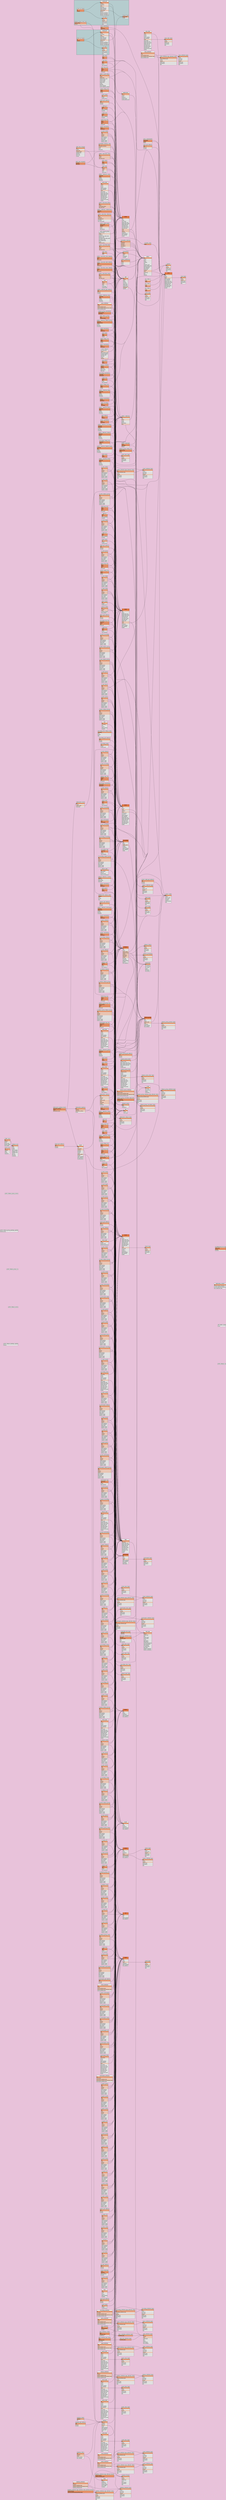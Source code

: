 // Automatically generated, do not edit.
// - Database schema sequence: 30
digraph soup {
    tooltip = "All tables for MusicBrainz and the Cover Art Archive"
    graph [
        bgcolor = "#e8c2da"
        concentrate = true
        pack = true
        rankdir = "LR"
    ];
    node [
        shape = plain
    ];

    // Tables
    "cover_art_archive.art_type" [
        label = <
            <table border="0" cellspacing="0" cellborder="1">
                <tr><td bgcolor="#eeeeee"><font point-size="17">art_type</font></td></tr>
                <tr><td bgcolor="#f0976c" align="left" port="id"><font point-size="14"><u>id</u></font></td></tr>
                <tr><td bgcolor="#eeeeee" align="left" port="name"><font point-size="14">name</font></td></tr>
                <tr><td bgcolor="#f8d1be" align="left" port="parent"><font point-size="14">parent</font></td></tr>
                <tr><td bgcolor="#eeeeee" align="left" port="child_order"><font point-size="14">child_order</font></td></tr>
                <tr><td bgcolor="#eeeeee" align="left" port="description"><font point-size="14">description</font></td></tr>
                <tr><td bgcolor="#eeeeee" align="left" port="gid"><font point-size="14">gid</font></td></tr>
            </table>
        >
    ];
    "cover_art_archive.cover_art" [
        label = <
            <table border="0" cellspacing="0" cellborder="1">
                <tr><td bgcolor="#eeeeee"><font point-size="17">cover_art</font></td></tr>
                <tr><td bgcolor="#f0976c" align="left" port="id"><font point-size="14"><u>id</u></font></td></tr>
                <tr><td bgcolor="#f8d1be" align="left" port="release"><font point-size="14">release</font></td></tr>
                <tr><td bgcolor="#eeeeee" align="left" port="comment"><font point-size="14">comment</font></td></tr>
                <tr><td bgcolor="#f8d1be" align="left" port="edit"><font point-size="14">edit</font></td></tr>
                <tr><td bgcolor="#eeeeee" align="left" port="ordering"><font point-size="14">ordering</font></td></tr>
                <tr><td bgcolor="#eeeeee" align="left" port="date_uploaded"><font point-size="14">date_uploaded</font></td></tr>
                <tr><td bgcolor="#eeeeee" align="left" port="edits_pending"><font point-size="14">edits_pending</font></td></tr>
                <tr><td bgcolor="#f8d1be" align="left" port="mime_type"><font point-size="14">mime_type</font></td></tr>
                <tr><td bgcolor="#eeeeee" align="left" port="filesize"><font point-size="14">filesize</font></td></tr>
                <tr><td bgcolor="#eeeeee" align="left" port="thumb_250_filesize"><font point-size="14">thumb_250_filesize</font></td></tr>
                <tr><td bgcolor="#eeeeee" align="left" port="thumb_500_filesize"><font point-size="14">thumb_500_filesize</font></td></tr>
                <tr><td bgcolor="#eeeeee" align="left" port="thumb_1200_filesize"><font point-size="14">thumb_1200_filesize</font></td></tr>
            </table>
        >
    ];
    "cover_art_archive.cover_art_type" [
        label = <
            <table border="0" cellspacing="0" cellborder="1">
                <tr><td bgcolor="#eeeeee"><font point-size="17">cover_art_type</font></td></tr>
                <tr><td bgcolor="#f0976c" align="left" port="id"><font point-size="14"><u>id</u></font></td></tr>
                <tr><td bgcolor="#f0976c" align="left" port="type_id"><font point-size="14"><u>type_id</u></font></td></tr>
            </table>
        >
    ];
    "cover_art_archive.image_type" [
        label = <
            <table border="0" cellspacing="0" cellborder="1">
                <tr><td bgcolor="#eeeeee"><font point-size="17">image_type</font></td></tr>
                <tr><td bgcolor="#f0976c" align="left" port="mime_type"><font point-size="14"><u>mime_type</u></font></td></tr>
                <tr><td bgcolor="#eeeeee" align="left" port="suffix"><font point-size="14">suffix</font></td></tr>
            </table>
        >
    ];
    "cover_art_archive.release_group_cover_art" [
        label = <
            <table border="0" cellspacing="0" cellborder="1">
                <tr><td bgcolor="#eeeeee"><font point-size="17">release_group_cover_art</font></td></tr>
                <tr><td bgcolor="#f0976c" align="left" port="release_group"><font point-size="14"><u>release_group</u></font></td></tr>
                <tr><td bgcolor="#f8d1be" align="left" port="release"><font point-size="14">release</font></td></tr>
            </table>
        >
    ];
    "event_art_archive.art_type" [
        label = <
            <table border="0" cellspacing="0" cellborder="1">
                <tr><td bgcolor="#eeeeee"><font point-size="17">art_type</font></td></tr>
                <tr><td bgcolor="#f0976c" align="left" port="id"><font point-size="14"><u>id</u></font></td></tr>
                <tr><td bgcolor="#eeeeee" align="left" port="name"><font point-size="14">name</font></td></tr>
                <tr><td bgcolor="#f8d1be" align="left" port="parent"><font point-size="14">parent</font></td></tr>
                <tr><td bgcolor="#eeeeee" align="left" port="child_order"><font point-size="14">child_order</font></td></tr>
                <tr><td bgcolor="#eeeeee" align="left" port="description"><font point-size="14">description</font></td></tr>
                <tr><td bgcolor="#eeeeee" align="left" port="gid"><font point-size="14">gid</font></td></tr>
            </table>
        >
    ];
    "event_art_archive.event_art" [
        label = <
            <table border="0" cellspacing="0" cellborder="1">
                <tr><td bgcolor="#eeeeee"><font point-size="17">event_art</font></td></tr>
                <tr><td bgcolor="#f0976c" align="left" port="id"><font point-size="14"><u>id</u></font></td></tr>
                <tr><td bgcolor="#f8d1be" align="left" port="event"><font point-size="14">event</font></td></tr>
                <tr><td bgcolor="#eeeeee" align="left" port="comment"><font point-size="14">comment</font></td></tr>
                <tr><td bgcolor="#f8d1be" align="left" port="edit"><font point-size="14">edit</font></td></tr>
                <tr><td bgcolor="#eeeeee" align="left" port="ordering"><font point-size="14">ordering</font></td></tr>
                <tr><td bgcolor="#eeeeee" align="left" port="date_uploaded"><font point-size="14">date_uploaded</font></td></tr>
                <tr><td bgcolor="#eeeeee" align="left" port="edits_pending"><font point-size="14">edits_pending</font></td></tr>
                <tr><td bgcolor="#f8d1be" align="left" port="mime_type"><font point-size="14">mime_type</font></td></tr>
                <tr><td bgcolor="#eeeeee" align="left" port="filesize"><font point-size="14">filesize</font></td></tr>
                <tr><td bgcolor="#eeeeee" align="left" port="thumb_250_filesize"><font point-size="14">thumb_250_filesize</font></td></tr>
                <tr><td bgcolor="#eeeeee" align="left" port="thumb_500_filesize"><font point-size="14">thumb_500_filesize</font></td></tr>
                <tr><td bgcolor="#eeeeee" align="left" port="thumb_1200_filesize"><font point-size="14">thumb_1200_filesize</font></td></tr>
            </table>
        >
    ];
    "event_art_archive.event_art_type" [
        label = <
            <table border="0" cellspacing="0" cellborder="1">
                <tr><td bgcolor="#eeeeee"><font point-size="17">event_art_type</font></td></tr>
                <tr><td bgcolor="#f0976c" align="left" port="id"><font point-size="14"><u>id</u></font></td></tr>
                <tr><td bgcolor="#f0976c" align="left" port="type_id"><font point-size="14"><u>type_id</u></font></td></tr>
            </table>
        >
    ];
    "musicbrainz.alternative_medium" [
        label = <
            <table border="0" cellspacing="0" cellborder="1">
                <tr><td bgcolor="#eeeeee"><font point-size="17">alternative_medium</font></td></tr>
                <tr><td bgcolor="#f0976c" align="left" port="id"><font point-size="14"><u>id</u></font></td></tr>
                <tr><td bgcolor="#f8d1be" align="left" port="medium"><font point-size="14">medium</font></td></tr>
                <tr><td bgcolor="#f8d1be" align="left" port="alternative_release"><font point-size="14">alternative_release</font></td></tr>
                <tr><td bgcolor="#eeeeee" align="left" port="name"><font point-size="14">name</font></td></tr>
            </table>
        >
    ];
    "musicbrainz.alternative_medium_track" [
        label = <
            <table border="0" cellspacing="0" cellborder="1">
                <tr><td bgcolor="#eeeeee"><font point-size="17">alternative_medium_track</font></td></tr>
                <tr><td bgcolor="#f0976c" align="left" port="alternative_medium"><font point-size="14"><u>alternative_medium</u></font></td></tr>
                <tr><td bgcolor="#f0976c" align="left" port="track"><font point-size="14"><u>track</u></font></td></tr>
                <tr><td bgcolor="#f8d1be" align="left" port="alternative_track"><font point-size="14">alternative_track</font></td></tr>
            </table>
        >
    ];
    "musicbrainz.alternative_release" [
        label = <
            <table border="0" cellspacing="0" cellborder="1">
                <tr><td bgcolor="#eeeeee"><font point-size="17">alternative_release</font></td></tr>
                <tr><td bgcolor="#f0976c" align="left" port="id"><font point-size="14"><u>id</u></font></td></tr>
                <tr><td bgcolor="#eeeeee" align="left" port="gid"><font point-size="14">gid</font></td></tr>
                <tr><td bgcolor="#f8d1be" align="left" port="release"><font point-size="14">release</font></td></tr>
                <tr><td bgcolor="#eeeeee" align="left" port="name"><font point-size="14">name</font></td></tr>
                <tr><td bgcolor="#f8d1be" align="left" port="artist_credit"><font point-size="14">artist_credit</font></td></tr>
                <tr><td bgcolor="#f8d1be" align="left" port="type"><font point-size="14">type</font></td></tr>
                <tr><td bgcolor="#f8d1be" align="left" port="language"><font point-size="14">language</font></td></tr>
                <tr><td bgcolor="#f8d1be" align="left" port="script"><font point-size="14">script</font></td></tr>
                <tr><td bgcolor="#eeeeee" align="left" port="comment"><font point-size="14">comment</font></td></tr>
            </table>
        >
    ];
    "musicbrainz.alternative_release_type" [
        label = <
            <table border="0" cellspacing="0" cellborder="1">
                <tr><td bgcolor="#eeeeee"><font point-size="17">alternative_release_type</font></td></tr>
                <tr><td bgcolor="#f0976c" align="left" port="id"><font point-size="14"><u>id</u></font></td></tr>
                <tr><td bgcolor="#eeeeee" align="left" port="name"><font point-size="14">name</font></td></tr>
                <tr><td bgcolor="#f8d1be" align="left" port="parent"><font point-size="14">parent</font></td></tr>
                <tr><td bgcolor="#eeeeee" align="left" port="child_order"><font point-size="14">child_order</font></td></tr>
                <tr><td bgcolor="#eeeeee" align="left" port="description"><font point-size="14">description</font></td></tr>
                <tr><td bgcolor="#eeeeee" align="left" port="gid"><font point-size="14">gid</font></td></tr>
            </table>
        >
    ];
    "musicbrainz.alternative_track" [
        label = <
            <table border="0" cellspacing="0" cellborder="1">
                <tr><td bgcolor="#eeeeee"><font point-size="17">alternative_track</font></td></tr>
                <tr><td bgcolor="#f0976c" align="left" port="id"><font point-size="14"><u>id</u></font></td></tr>
                <tr><td bgcolor="#eeeeee" align="left" port="name"><font point-size="14">name</font></td></tr>
                <tr><td bgcolor="#f8d1be" align="left" port="artist_credit"><font point-size="14">artist_credit</font></td></tr>
                <tr><td bgcolor="#eeeeee" align="left" port="ref_count"><font point-size="14">ref_count</font></td></tr>
            </table>
        >
    ];
    "musicbrainz.annotation" [
        label = <
            <table border="0" cellspacing="0" cellborder="1">
                <tr><td bgcolor="#eeeeee"><font point-size="17">annotation</font></td></tr>
                <tr><td bgcolor="#f0976c" align="left" port="id"><font point-size="14"><u>id</u></font></td></tr>
                <tr><td bgcolor="#f8d1be" align="left" port="editor"><font point-size="14">editor</font></td></tr>
                <tr><td bgcolor="#eeeeee" align="left" port="text"><font point-size="14">text</font></td></tr>
                <tr><td bgcolor="#eeeeee" align="left" port="changelog"><font point-size="14">changelog</font></td></tr>
                <tr><td bgcolor="#eeeeee" align="left" port="created"><font point-size="14">created</font></td></tr>
            </table>
        >
    ];
    "musicbrainz.application" [
        label = <
            <table border="0" cellspacing="0" cellborder="1">
                <tr><td bgcolor="#eeeeee"><font point-size="17">application</font></td></tr>
                <tr><td bgcolor="#f0976c" align="left" port="id"><font point-size="14"><u>id</u></font></td></tr>
                <tr><td bgcolor="#f8d1be" align="left" port="owner"><font point-size="14">owner</font></td></tr>
                <tr><td bgcolor="#eeeeee" align="left" port="name"><font point-size="14">name</font></td></tr>
                <tr><td bgcolor="#eeeeee" align="left" port="oauth_id"><font point-size="14">oauth_id</font></td></tr>
                <tr><td bgcolor="#eeeeee" align="left" port="oauth_secret"><font point-size="14">oauth_secret</font></td></tr>
                <tr><td bgcolor="#eeeeee" align="left" port="oauth_redirect_uri"><font point-size="14">oauth_redirect_uri</font></td></tr>
            </table>
        >
    ];
    "musicbrainz.area" [
        label = <
            <table border="0" cellspacing="0" cellborder="1">
                <tr><td bgcolor="#eb743b"><font point-size="17">area</font></td></tr>
                <tr><td bgcolor="#f0976c" align="left" port="id"><font point-size="14"><u>id</u></font></td></tr>
                <tr><td bgcolor="#eeeeee" align="left" port="gid"><font point-size="14">gid</font></td></tr>
                <tr><td bgcolor="#eeeeee" align="left" port="name"><font point-size="14">name</font></td></tr>
                <tr><td bgcolor="#f8d1be" align="left" port="type"><font point-size="14">type</font></td></tr>
                <tr><td bgcolor="#eeeeee" align="left" port="edits_pending"><font point-size="14">edits_pending</font></td></tr>
                <tr><td bgcolor="#eeeeee" align="left" port="last_updated"><font point-size="14">last_updated</font></td></tr>
                <tr><td bgcolor="#eeeeee" align="left" port="begin_date_year"><font point-size="14">begin_date_year</font></td></tr>
                <tr><td bgcolor="#eeeeee" align="left" port="begin_date_month"><font point-size="14">begin_date_month</font></td></tr>
                <tr><td bgcolor="#eeeeee" align="left" port="begin_date_day"><font point-size="14">begin_date_day</font></td></tr>
                <tr><td bgcolor="#eeeeee" align="left" port="end_date_year"><font point-size="14">end_date_year</font></td></tr>
                <tr><td bgcolor="#eeeeee" align="left" port="end_date_month"><font point-size="14">end_date_month</font></td></tr>
                <tr><td bgcolor="#eeeeee" align="left" port="end_date_day"><font point-size="14">end_date_day</font></td></tr>
                <tr><td bgcolor="#eeeeee" align="left" port="ended"><font point-size="14">ended</font></td></tr>
            </table>
        >
    ];
    "musicbrainz.area_alias" [
        label = <
            <table border="0" cellspacing="0" cellborder="1">
                <tr><td bgcolor="#eeeeee"><font point-size="17">area_alias</font></td></tr>
                <tr><td bgcolor="#f0976c" align="left" port="id"><font point-size="14"><u>id</u></font></td></tr>
                <tr><td bgcolor="#f8d1be" align="left" port="area"><font point-size="14">area</font></td></tr>
                <tr><td bgcolor="#eeeeee" align="left" port="name"><font point-size="14">name</font></td></tr>
                <tr><td bgcolor="#eeeeee" align="left" port="locale"><font point-size="14">locale</font></td></tr>
                <tr><td bgcolor="#eeeeee" align="left" port="edits_pending"><font point-size="14">edits_pending</font></td></tr>
                <tr><td bgcolor="#eeeeee" align="left" port="last_updated"><font point-size="14">last_updated</font></td></tr>
                <tr><td bgcolor="#f8d1be" align="left" port="type"><font point-size="14">type</font></td></tr>
                <tr><td bgcolor="#eeeeee" align="left" port="sort_name"><font point-size="14">sort_name</font></td></tr>
                <tr><td bgcolor="#eeeeee" align="left" port="begin_date_year"><font point-size="14">begin_date_year</font></td></tr>
                <tr><td bgcolor="#eeeeee" align="left" port="begin_date_month"><font point-size="14">begin_date_month</font></td></tr>
                <tr><td bgcolor="#eeeeee" align="left" port="begin_date_day"><font point-size="14">begin_date_day</font></td></tr>
                <tr><td bgcolor="#eeeeee" align="left" port="end_date_year"><font point-size="14">end_date_year</font></td></tr>
                <tr><td bgcolor="#eeeeee" align="left" port="end_date_month"><font point-size="14">end_date_month</font></td></tr>
                <tr><td bgcolor="#eeeeee" align="left" port="end_date_day"><font point-size="14">end_date_day</font></td></tr>
                <tr><td bgcolor="#eeeeee" align="left" port="primary_for_locale"><font point-size="14">primary_for_locale</font></td></tr>
                <tr><td bgcolor="#eeeeee" align="left" port="ended"><font point-size="14">ended</font></td></tr>
            </table>
        >
    ];
    "musicbrainz.area_alias_type" [
        label = <
            <table border="0" cellspacing="0" cellborder="1">
                <tr><td bgcolor="#eeeeee"><font point-size="17">area_alias_type</font></td></tr>
                <tr><td bgcolor="#f0976c" align="left" port="id"><font point-size="14"><u>id</u></font></td></tr>
                <tr><td bgcolor="#eeeeee" align="left" port="name"><font point-size="14">name</font></td></tr>
                <tr><td bgcolor="#f8d1be" align="left" port="parent"><font point-size="14">parent</font></td></tr>
                <tr><td bgcolor="#eeeeee" align="left" port="child_order"><font point-size="14">child_order</font></td></tr>
                <tr><td bgcolor="#eeeeee" align="left" port="description"><font point-size="14">description</font></td></tr>
                <tr><td bgcolor="#eeeeee" align="left" port="gid"><font point-size="14">gid</font></td></tr>
            </table>
        >
    ];
    "musicbrainz.area_annotation" [
        label = <
            <table border="0" cellspacing="0" cellborder="1">
                <tr><td bgcolor="#eeeeee"><font point-size="17">area_annotation</font></td></tr>
                <tr><td bgcolor="#f0976c" align="left" port="area"><font point-size="14"><u>area</u></font></td></tr>
                <tr><td bgcolor="#f0976c" align="left" port="annotation"><font point-size="14"><u>annotation</u></font></td></tr>
            </table>
        >
    ];
    "musicbrainz.area_attribute" [
        label = <
            <table border="0" cellspacing="0" cellborder="1">
                <tr><td bgcolor="#eeeeee"><font point-size="17">area_attribute</font></td></tr>
                <tr><td bgcolor="#f0976c" align="left" port="id"><font point-size="14"><u>id</u></font></td></tr>
                <tr><td bgcolor="#f8d1be" align="left" port="area"><font point-size="14">area</font></td></tr>
                <tr><td bgcolor="#f8d1be" align="left" port="area_attribute_type"><font point-size="14">area_attribute_type</font></td></tr>
                <tr><td bgcolor="#f8d1be" align="left" port="area_attribute_type_allowed_value"><font point-size="14">area_attribute_type_allowed_value</font></td></tr>
                <tr><td bgcolor="#eeeeee" align="left" port="area_attribute_text"><font point-size="14">area_attribute_text</font></td></tr>
            </table>
        >
    ];
    "musicbrainz.area_attribute_type" [
        label = <
            <table border="0" cellspacing="0" cellborder="1">
                <tr><td bgcolor="#eeeeee"><font point-size="17">area_attribute_type</font></td></tr>
                <tr><td bgcolor="#f0976c" align="left" port="id"><font point-size="14"><u>id</u></font></td></tr>
                <tr><td bgcolor="#eeeeee" align="left" port="name"><font point-size="14">name</font></td></tr>
                <tr><td bgcolor="#eeeeee" align="left" port="comment"><font point-size="14">comment</font></td></tr>
                <tr><td bgcolor="#eeeeee" align="left" port="free_text"><font point-size="14">free_text</font></td></tr>
                <tr><td bgcolor="#f8d1be" align="left" port="parent"><font point-size="14">parent</font></td></tr>
                <tr><td bgcolor="#eeeeee" align="left" port="child_order"><font point-size="14">child_order</font></td></tr>
                <tr><td bgcolor="#eeeeee" align="left" port="description"><font point-size="14">description</font></td></tr>
                <tr><td bgcolor="#eeeeee" align="left" port="gid"><font point-size="14">gid</font></td></tr>
            </table>
        >
    ];
    "musicbrainz.area_attribute_type_allowed_value" [
        label = <
            <table border="0" cellspacing="0" cellborder="1">
                <tr><td bgcolor="#eeeeee"><font point-size="17">area_attribute_type_allowed_value</font></td></tr>
                <tr><td bgcolor="#f0976c" align="left" port="id"><font point-size="14"><u>id</u></font></td></tr>
                <tr><td bgcolor="#f8d1be" align="left" port="area_attribute_type"><font point-size="14">area_attribute_type</font></td></tr>
                <tr><td bgcolor="#eeeeee" align="left" port="value"><font point-size="14">value</font></td></tr>
                <tr><td bgcolor="#f8d1be" align="left" port="parent"><font point-size="14">parent</font></td></tr>
                <tr><td bgcolor="#eeeeee" align="left" port="child_order"><font point-size="14">child_order</font></td></tr>
                <tr><td bgcolor="#eeeeee" align="left" port="description"><font point-size="14">description</font></td></tr>
                <tr><td bgcolor="#eeeeee" align="left" port="gid"><font point-size="14">gid</font></td></tr>
            </table>
        >
    ];
    "musicbrainz.area_containment" [
        label = <
            <table border="0" cellspacing="0" cellborder="1">
                <tr><td bgcolor="#eeeeee"><font point-size="17">area_containment</font></td></tr>
                <tr><td bgcolor="#f0976c" align="left" port="descendant"><font point-size="14"><u>descendant</u></font></td></tr>
                <tr><td bgcolor="#f0976c" align="left" port="parent"><font point-size="14"><u>parent</u></font></td></tr>
                <tr><td bgcolor="#eeeeee" align="left" port="depth"><font point-size="14">depth</font></td></tr>
            </table>
        >
    ];
    "musicbrainz.area_gid_redirect" [
        label = <
            <table border="0" cellspacing="0" cellborder="1">
                <tr><td bgcolor="#eeeeee"><font point-size="17">area_gid_redirect</font></td></tr>
                <tr><td bgcolor="#f0976c" align="left" port="gid"><font point-size="14"><u>gid</u></font></td></tr>
                <tr><td bgcolor="#f8d1be" align="left" port="new_id"><font point-size="14">new_id</font></td></tr>
                <tr><td bgcolor="#eeeeee" align="left" port="created"><font point-size="14">created</font></td></tr>
            </table>
        >
    ];
    "musicbrainz.area_tag" [
        label = <
            <table border="0" cellspacing="0" cellborder="1">
                <tr><td bgcolor="#eeeeee"><font point-size="17">area_tag</font></td></tr>
                <tr><td bgcolor="#f0976c" align="left" port="area"><font point-size="14"><u>area</u></font></td></tr>
                <tr><td bgcolor="#f0976c" align="left" port="tag"><font point-size="14"><u>tag</u></font></td></tr>
                <tr><td bgcolor="#eeeeee" align="left" port="count"><font point-size="14">count</font></td></tr>
                <tr><td bgcolor="#eeeeee" align="left" port="last_updated"><font point-size="14">last_updated</font></td></tr>
            </table>
        >
    ];
    "musicbrainz.area_tag_raw" [
        label = <
            <table border="0" cellspacing="0" cellborder="1">
                <tr><td bgcolor="#eeeeee"><font point-size="17">area_tag_raw</font></td></tr>
                <tr><td bgcolor="#f0976c" align="left" port="area"><font point-size="14"><u>area</u></font></td></tr>
                <tr><td bgcolor="#f0976c" align="left" port="editor"><font point-size="14"><u>editor</u></font></td></tr>
                <tr><td bgcolor="#f0976c" align="left" port="tag"><font point-size="14"><u>tag</u></font></td></tr>
                <tr><td bgcolor="#eeeeee" align="left" port="is_upvote"><font point-size="14">is_upvote</font></td></tr>
            </table>
        >
    ];
    "musicbrainz.area_type" [
        label = <
            <table border="0" cellspacing="0" cellborder="1">
                <tr><td bgcolor="#eeeeee"><font point-size="17">area_type</font></td></tr>
                <tr><td bgcolor="#f0976c" align="left" port="id"><font point-size="14"><u>id</u></font></td></tr>
                <tr><td bgcolor="#eeeeee" align="left" port="name"><font point-size="14">name</font></td></tr>
                <tr><td bgcolor="#f8d1be" align="left" port="parent"><font point-size="14">parent</font></td></tr>
                <tr><td bgcolor="#eeeeee" align="left" port="child_order"><font point-size="14">child_order</font></td></tr>
                <tr><td bgcolor="#eeeeee" align="left" port="description"><font point-size="14">description</font></td></tr>
                <tr><td bgcolor="#eeeeee" align="left" port="gid"><font point-size="14">gid</font></td></tr>
            </table>
        >
    ];
    "musicbrainz.artist" [
        label = <
            <table border="0" cellspacing="0" cellborder="1">
                <tr><td bgcolor="#eb743b"><font point-size="17">artist</font></td></tr>
                <tr><td bgcolor="#f0976c" align="left" port="id"><font point-size="14"><u>id</u></font></td></tr>
                <tr><td bgcolor="#eeeeee" align="left" port="gid"><font point-size="14">gid</font></td></tr>
                <tr><td bgcolor="#eeeeee" align="left" port="name"><font point-size="14">name</font></td></tr>
                <tr><td bgcolor="#eeeeee" align="left" port="sort_name"><font point-size="14">sort_name</font></td></tr>
                <tr><td bgcolor="#eeeeee" align="left" port="begin_date_year"><font point-size="14">begin_date_year</font></td></tr>
                <tr><td bgcolor="#eeeeee" align="left" port="begin_date_month"><font point-size="14">begin_date_month</font></td></tr>
                <tr><td bgcolor="#eeeeee" align="left" port="begin_date_day"><font point-size="14">begin_date_day</font></td></tr>
                <tr><td bgcolor="#eeeeee" align="left" port="end_date_year"><font point-size="14">end_date_year</font></td></tr>
                <tr><td bgcolor="#eeeeee" align="left" port="end_date_month"><font point-size="14">end_date_month</font></td></tr>
                <tr><td bgcolor="#eeeeee" align="left" port="end_date_day"><font point-size="14">end_date_day</font></td></tr>
                <tr><td bgcolor="#f8d1be" align="left" port="type"><font point-size="14">type</font></td></tr>
                <tr><td bgcolor="#f8d1be" align="left" port="area"><font point-size="14">area</font></td></tr>
                <tr><td bgcolor="#f8d1be" align="left" port="gender"><font point-size="14">gender</font></td></tr>
                <tr><td bgcolor="#eeeeee" align="left" port="comment"><font point-size="14">comment</font></td></tr>
                <tr><td bgcolor="#eeeeee" align="left" port="edits_pending"><font point-size="14">edits_pending</font></td></tr>
                <tr><td bgcolor="#eeeeee" align="left" port="last_updated"><font point-size="14">last_updated</font></td></tr>
                <tr><td bgcolor="#eeeeee" align="left" port="ended"><font point-size="14">ended</font></td></tr>
            </table>
        >
    ];
    "musicbrainz.artist_alias" [
        label = <
            <table border="0" cellspacing="0" cellborder="1">
                <tr><td bgcolor="#eeeeee"><font point-size="17">artist_alias</font></td></tr>
                <tr><td bgcolor="#f0976c" align="left" port="id"><font point-size="14"><u>id</u></font></td></tr>
                <tr><td bgcolor="#f8d1be" align="left" port="artist"><font point-size="14">artist</font></td></tr>
                <tr><td bgcolor="#eeeeee" align="left" port="name"><font point-size="14">name</font></td></tr>
                <tr><td bgcolor="#eeeeee" align="left" port="locale"><font point-size="14">locale</font></td></tr>
                <tr><td bgcolor="#eeeeee" align="left" port="edits_pending"><font point-size="14">edits_pending</font></td></tr>
                <tr><td bgcolor="#eeeeee" align="left" port="last_updated"><font point-size="14">last_updated</font></td></tr>
                <tr><td bgcolor="#f8d1be" align="left" port="type"><font point-size="14">type</font></td></tr>
                <tr><td bgcolor="#eeeeee" align="left" port="sort_name"><font point-size="14">sort_name</font></td></tr>
                <tr><td bgcolor="#eeeeee" align="left" port="begin_date_year"><font point-size="14">begin_date_year</font></td></tr>
                <tr><td bgcolor="#eeeeee" align="left" port="begin_date_month"><font point-size="14">begin_date_month</font></td></tr>
                <tr><td bgcolor="#eeeeee" align="left" port="begin_date_day"><font point-size="14">begin_date_day</font></td></tr>
                <tr><td bgcolor="#eeeeee" align="left" port="end_date_year"><font point-size="14">end_date_year</font></td></tr>
                <tr><td bgcolor="#eeeeee" align="left" port="end_date_month"><font point-size="14">end_date_month</font></td></tr>
                <tr><td bgcolor="#eeeeee" align="left" port="end_date_day"><font point-size="14">end_date_day</font></td></tr>
                <tr><td bgcolor="#eeeeee" align="left" port="primary_for_locale"><font point-size="14">primary_for_locale</font></td></tr>
                <tr><td bgcolor="#eeeeee" align="left" port="ended"><font point-size="14">ended</font></td></tr>
            </table>
        >
    ];
    "musicbrainz.artist_alias_type" [
        label = <
            <table border="0" cellspacing="0" cellborder="1">
                <tr><td bgcolor="#eeeeee"><font point-size="17">artist_alias_type</font></td></tr>
                <tr><td bgcolor="#f0976c" align="left" port="id"><font point-size="14"><u>id</u></font></td></tr>
                <tr><td bgcolor="#eeeeee" align="left" port="name"><font point-size="14">name</font></td></tr>
                <tr><td bgcolor="#f8d1be" align="left" port="parent"><font point-size="14">parent</font></td></tr>
                <tr><td bgcolor="#eeeeee" align="left" port="child_order"><font point-size="14">child_order</font></td></tr>
                <tr><td bgcolor="#eeeeee" align="left" port="description"><font point-size="14">description</font></td></tr>
                <tr><td bgcolor="#eeeeee" align="left" port="gid"><font point-size="14">gid</font></td></tr>
            </table>
        >
    ];
    "musicbrainz.artist_annotation" [
        label = <
            <table border="0" cellspacing="0" cellborder="1">
                <tr><td bgcolor="#eeeeee"><font point-size="17">artist_annotation</font></td></tr>
                <tr><td bgcolor="#f0976c" align="left" port="artist"><font point-size="14"><u>artist</u></font></td></tr>
                <tr><td bgcolor="#f0976c" align="left" port="annotation"><font point-size="14"><u>annotation</u></font></td></tr>
            </table>
        >
    ];
    "musicbrainz.artist_attribute" [
        label = <
            <table border="0" cellspacing="0" cellborder="1">
                <tr><td bgcolor="#eeeeee"><font point-size="17">artist_attribute</font></td></tr>
                <tr><td bgcolor="#f0976c" align="left" port="id"><font point-size="14"><u>id</u></font></td></tr>
                <tr><td bgcolor="#f8d1be" align="left" port="artist"><font point-size="14">artist</font></td></tr>
                <tr><td bgcolor="#f8d1be" align="left" port="artist_attribute_type"><font point-size="14">artist_attribute_type</font></td></tr>
                <tr><td bgcolor="#f8d1be" align="left" port="artist_attribute_type_allowed_value"><font point-size="14">artist_attribute_type_allowed_value</font></td></tr>
                <tr><td bgcolor="#eeeeee" align="left" port="artist_attribute_text"><font point-size="14">artist_attribute_text</font></td></tr>
            </table>
        >
    ];
    "musicbrainz.artist_attribute_type" [
        label = <
            <table border="0" cellspacing="0" cellborder="1">
                <tr><td bgcolor="#eeeeee"><font point-size="17">artist_attribute_type</font></td></tr>
                <tr><td bgcolor="#f0976c" align="left" port="id"><font point-size="14"><u>id</u></font></td></tr>
                <tr><td bgcolor="#eeeeee" align="left" port="name"><font point-size="14">name</font></td></tr>
                <tr><td bgcolor="#eeeeee" align="left" port="comment"><font point-size="14">comment</font></td></tr>
                <tr><td bgcolor="#eeeeee" align="left" port="free_text"><font point-size="14">free_text</font></td></tr>
                <tr><td bgcolor="#f8d1be" align="left" port="parent"><font point-size="14">parent</font></td></tr>
                <tr><td bgcolor="#eeeeee" align="left" port="child_order"><font point-size="14">child_order</font></td></tr>
                <tr><td bgcolor="#eeeeee" align="left" port="description"><font point-size="14">description</font></td></tr>
                <tr><td bgcolor="#eeeeee" align="left" port="gid"><font point-size="14">gid</font></td></tr>
            </table>
        >
    ];
    "musicbrainz.artist_attribute_type_allowed_value" [
        label = <
            <table border="0" cellspacing="0" cellborder="1">
                <tr><td bgcolor="#eeeeee"><font point-size="17">artist_attribute_type_allowed_value</font></td></tr>
                <tr><td bgcolor="#f0976c" align="left" port="id"><font point-size="14"><u>id</u></font></td></tr>
                <tr><td bgcolor="#f8d1be" align="left" port="artist_attribute_type"><font point-size="14">artist_attribute_type</font></td></tr>
                <tr><td bgcolor="#eeeeee" align="left" port="value"><font point-size="14">value</font></td></tr>
                <tr><td bgcolor="#f8d1be" align="left" port="parent"><font point-size="14">parent</font></td></tr>
                <tr><td bgcolor="#eeeeee" align="left" port="child_order"><font point-size="14">child_order</font></td></tr>
                <tr><td bgcolor="#eeeeee" align="left" port="description"><font point-size="14">description</font></td></tr>
                <tr><td bgcolor="#eeeeee" align="left" port="gid"><font point-size="14">gid</font></td></tr>
            </table>
        >
    ];
    "musicbrainz.artist_credit" [
        label = <
            <table border="0" cellspacing="0" cellborder="1">
                <tr><td bgcolor="#eeeeee"><font point-size="17">artist_credit</font></td></tr>
                <tr><td bgcolor="#f0976c" align="left" port="id"><font point-size="14"><u>id</u></font></td></tr>
                <tr><td bgcolor="#eeeeee" align="left" port="name"><font point-size="14">name</font></td></tr>
                <tr><td bgcolor="#eeeeee" align="left" port="artist_count"><font point-size="14">artist_count</font></td></tr>
                <tr><td bgcolor="#eeeeee" align="left" port="ref_count"><font point-size="14">ref_count</font></td></tr>
                <tr><td bgcolor="#eeeeee" align="left" port="created"><font point-size="14">created</font></td></tr>
                <tr><td bgcolor="#eeeeee" align="left" port="edits_pending"><font point-size="14">edits_pending</font></td></tr>
                <tr><td bgcolor="#eeeeee" align="left" port="gid"><font point-size="14">gid</font></td></tr>
            </table>
        >
    ];
    "musicbrainz.artist_credit_gid_redirect" [
        label = <
            <table border="0" cellspacing="0" cellborder="1">
                <tr><td bgcolor="#eeeeee"><font point-size="17">artist_credit_gid_redirect</font></td></tr>
                <tr><td bgcolor="#f0976c" align="left" port="gid"><font point-size="14"><u>gid</u></font></td></tr>
                <tr><td bgcolor="#f8d1be" align="left" port="new_id"><font point-size="14">new_id</font></td></tr>
                <tr><td bgcolor="#eeeeee" align="left" port="created"><font point-size="14">created</font></td></tr>
            </table>
        >
    ];
    "musicbrainz.artist_credit_name" [
        label = <
            <table border="0" cellspacing="0" cellborder="1">
                <tr><td bgcolor="#eeeeee"><font point-size="17">artist_credit_name</font></td></tr>
                <tr><td bgcolor="#f0976c" align="left" port="artist_credit"><font point-size="14"><u>artist_credit</u></font></td></tr>
                <tr><td bgcolor="#f0976c" align="left" port="position"><font point-size="14"><u>position</u></font></td></tr>
                <tr><td bgcolor="#f8d1be" align="left" port="artist"><font point-size="14">artist</font></td></tr>
                <tr><td bgcolor="#eeeeee" align="left" port="name"><font point-size="14">name</font></td></tr>
                <tr><td bgcolor="#eeeeee" align="left" port="join_phrase"><font point-size="14">join_phrase</font></td></tr>
            </table>
        >
    ];
    "musicbrainz.artist_gid_redirect" [
        label = <
            <table border="0" cellspacing="0" cellborder="1">
                <tr><td bgcolor="#eeeeee"><font point-size="17">artist_gid_redirect</font></td></tr>
                <tr><td bgcolor="#f0976c" align="left" port="gid"><font point-size="14"><u>gid</u></font></td></tr>
                <tr><td bgcolor="#f8d1be" align="left" port="new_id"><font point-size="14">new_id</font></td></tr>
                <tr><td bgcolor="#eeeeee" align="left" port="created"><font point-size="14">created</font></td></tr>
            </table>
        >
    ];
    "musicbrainz.artist_ipi" [
        label = <
            <table border="0" cellspacing="0" cellborder="1">
                <tr><td bgcolor="#eeeeee"><font point-size="17">artist_ipi</font></td></tr>
                <tr><td bgcolor="#f0976c" align="left" port="artist"><font point-size="14"><u>artist</u></font></td></tr>
                <tr><td bgcolor="#f0976c" align="left" port="ipi"><font point-size="14"><u>ipi</u></font></td></tr>
                <tr><td bgcolor="#eeeeee" align="left" port="edits_pending"><font point-size="14">edits_pending</font></td></tr>
                <tr><td bgcolor="#eeeeee" align="left" port="created"><font point-size="14">created</font></td></tr>
            </table>
        >
    ];
    "musicbrainz.artist_isni" [
        label = <
            <table border="0" cellspacing="0" cellborder="1">
                <tr><td bgcolor="#eeeeee"><font point-size="17">artist_isni</font></td></tr>
                <tr><td bgcolor="#f0976c" align="left" port="artist"><font point-size="14"><u>artist</u></font></td></tr>
                <tr><td bgcolor="#f0976c" align="left" port="isni"><font point-size="14"><u>isni</u></font></td></tr>
                <tr><td bgcolor="#eeeeee" align="left" port="edits_pending"><font point-size="14">edits_pending</font></td></tr>
                <tr><td bgcolor="#eeeeee" align="left" port="created"><font point-size="14">created</font></td></tr>
            </table>
        >
    ];
    "musicbrainz.artist_meta" [
        label = <
            <table border="0" cellspacing="0" cellborder="1">
                <tr><td bgcolor="#eeeeee"><font point-size="17">artist_meta</font></td></tr>
                <tr><td bgcolor="#f0976c" align="left" port="id"><font point-size="14"><u>id</u></font></td></tr>
                <tr><td bgcolor="#eeeeee" align="left" port="rating"><font point-size="14">rating</font></td></tr>
                <tr><td bgcolor="#eeeeee" align="left" port="rating_count"><font point-size="14">rating_count</font></td></tr>
            </table>
        >
    ];
    "musicbrainz.artist_rating_raw" [
        label = <
            <table border="0" cellspacing="0" cellborder="1">
                <tr><td bgcolor="#eeeeee"><font point-size="17">artist_rating_raw</font></td></tr>
                <tr><td bgcolor="#f0976c" align="left" port="artist"><font point-size="14"><u>artist</u></font></td></tr>
                <tr><td bgcolor="#f0976c" align="left" port="editor"><font point-size="14"><u>editor</u></font></td></tr>
                <tr><td bgcolor="#eeeeee" align="left" port="rating"><font point-size="14">rating</font></td></tr>
            </table>
        >
    ];
    "musicbrainz.artist_release" [
        label = <
            <table border="0" cellspacing="0" cellborder="1">
                <tr><td bgcolor="#eeeeee"><font point-size="17">artist_release</font></td></tr>
                <tr><td bgcolor="#eeeeee" align="left" port="is_track_artist"><font point-size="14">is_track_artist</font></td></tr>
                <tr><td bgcolor="#f8d1be" align="left" port="artist"><font point-size="14">artist</font></td></tr>
                <tr><td bgcolor="#eeeeee" align="left" port="first_release_date"><font point-size="14">first_release_date</font></td></tr>
                <tr><td bgcolor="#eeeeee" align="left" port="catalog_numbers"><font point-size="14">catalog_numbers</font></td></tr>
                <tr><td bgcolor="#eeeeee" align="left" port="country_code"><font point-size="14">country_code</font></td></tr>
                <tr><td bgcolor="#eeeeee" align="left" port="barcode"><font point-size="14">barcode</font></td></tr>
                <tr><td bgcolor="#eeeeee" align="left" port="name"><font point-size="14">name</font></td></tr>
                <tr><td bgcolor="#f8d1be" align="left" port="release"><font point-size="14">release</font></td></tr>
            </table>
        >
    ];
    "musicbrainz.artist_release_group" [
        label = <
            <table border="0" cellspacing="0" cellborder="1">
                <tr><td bgcolor="#eeeeee"><font point-size="17">artist_release_group</font></td></tr>
                <tr><td bgcolor="#eeeeee" align="left" port="is_track_artist"><font point-size="14">is_track_artist</font></td></tr>
                <tr><td bgcolor="#f8d1be" align="left" port="artist"><font point-size="14">artist</font></td></tr>
                <tr><td bgcolor="#eeeeee" align="left" port="unofficial"><font point-size="14">unofficial</font></td></tr>
                <tr><td bgcolor="#eeeeee" align="left" port="primary_type_child_order"><font point-size="14">primary_type_child_order</font></td></tr>
                <tr><td bgcolor="#eeeeee" align="left" port="primary_type"><font point-size="14">primary_type</font></td></tr>
                <tr><td bgcolor="#eeeeee" align="left" port="secondary_type_child_orders"><font point-size="14">secondary_type_child_orders</font></td></tr>
                <tr><td bgcolor="#eeeeee" align="left" port="secondary_types"><font point-size="14">secondary_types</font></td></tr>
                <tr><td bgcolor="#eeeeee" align="left" port="first_release_date"><font point-size="14">first_release_date</font></td></tr>
                <tr><td bgcolor="#eeeeee" align="left" port="name"><font point-size="14">name</font></td></tr>
                <tr><td bgcolor="#f8d1be" align="left" port="release_group"><font point-size="14">release_group</font></td></tr>
            </table>
        >
    ];
    "musicbrainz.artist_release_group_nonva" [
        label = <
            <table border="0" cellspacing="0" cellborder="1">
                <tr><td bgcolor="#eeeeee"><font point-size="17">artist_release_group_nonva</font></td></tr>
            </table>
        >
    ];
    "musicbrainz.artist_release_group_pending_update" [
        label = <
            <table border="0" cellspacing="0" cellborder="1">
                <tr><td bgcolor="#eeeeee"><font point-size="17">artist_release_group_pending_update</font></td></tr>
                <tr><td bgcolor="#eeeeee" align="left" port="release_group"><font point-size="14">release_group</font></td></tr>
            </table>
        >
    ];
    "musicbrainz.artist_release_group_va" [
        label = <
            <table border="0" cellspacing="0" cellborder="1">
                <tr><td bgcolor="#eeeeee"><font point-size="17">artist_release_group_va</font></td></tr>
            </table>
        >
    ];
    "musicbrainz.artist_release_nonva" [
        label = <
            <table border="0" cellspacing="0" cellborder="1">
                <tr><td bgcolor="#eeeeee"><font point-size="17">artist_release_nonva</font></td></tr>
            </table>
        >
    ];
    "musicbrainz.artist_release_pending_update" [
        label = <
            <table border="0" cellspacing="0" cellborder="1">
                <tr><td bgcolor="#eeeeee"><font point-size="17">artist_release_pending_update</font></td></tr>
                <tr><td bgcolor="#eeeeee" align="left" port="release"><font point-size="14">release</font></td></tr>
            </table>
        >
    ];
    "musicbrainz.artist_release_va" [
        label = <
            <table border="0" cellspacing="0" cellborder="1">
                <tr><td bgcolor="#eeeeee"><font point-size="17">artist_release_va</font></td></tr>
            </table>
        >
    ];
    "musicbrainz.artist_tag" [
        label = <
            <table border="0" cellspacing="0" cellborder="1">
                <tr><td bgcolor="#eeeeee"><font point-size="17">artist_tag</font></td></tr>
                <tr><td bgcolor="#f0976c" align="left" port="artist"><font point-size="14"><u>artist</u></font></td></tr>
                <tr><td bgcolor="#f0976c" align="left" port="tag"><font point-size="14"><u>tag</u></font></td></tr>
                <tr><td bgcolor="#eeeeee" align="left" port="count"><font point-size="14">count</font></td></tr>
                <tr><td bgcolor="#eeeeee" align="left" port="last_updated"><font point-size="14">last_updated</font></td></tr>
            </table>
        >
    ];
    "musicbrainz.artist_tag_raw" [
        label = <
            <table border="0" cellspacing="0" cellborder="1">
                <tr><td bgcolor="#eeeeee"><font point-size="17">artist_tag_raw</font></td></tr>
                <tr><td bgcolor="#f0976c" align="left" port="artist"><font point-size="14"><u>artist</u></font></td></tr>
                <tr><td bgcolor="#f0976c" align="left" port="editor"><font point-size="14"><u>editor</u></font></td></tr>
                <tr><td bgcolor="#f0976c" align="left" port="tag"><font point-size="14"><u>tag</u></font></td></tr>
                <tr><td bgcolor="#eeeeee" align="left" port="is_upvote"><font point-size="14">is_upvote</font></td></tr>
            </table>
        >
    ];
    "musicbrainz.artist_type" [
        label = <
            <table border="0" cellspacing="0" cellborder="1">
                <tr><td bgcolor="#eeeeee"><font point-size="17">artist_type</font></td></tr>
                <tr><td bgcolor="#f0976c" align="left" port="id"><font point-size="14"><u>id</u></font></td></tr>
                <tr><td bgcolor="#eeeeee" align="left" port="name"><font point-size="14">name</font></td></tr>
                <tr><td bgcolor="#f8d1be" align="left" port="parent"><font point-size="14">parent</font></td></tr>
                <tr><td bgcolor="#eeeeee" align="left" port="child_order"><font point-size="14">child_order</font></td></tr>
                <tr><td bgcolor="#eeeeee" align="left" port="description"><font point-size="14">description</font></td></tr>
                <tr><td bgcolor="#eeeeee" align="left" port="gid"><font point-size="14">gid</font></td></tr>
            </table>
        >
    ];
    "musicbrainz.autoeditor_election" [
        label = <
            <table border="0" cellspacing="0" cellborder="1">
                <tr><td bgcolor="#eeeeee"><font point-size="17">autoeditor_election</font></td></tr>
                <tr><td bgcolor="#f0976c" align="left" port="id"><font point-size="14"><u>id</u></font></td></tr>
                <tr><td bgcolor="#f8d1be" align="left" port="candidate"><font point-size="14">candidate</font></td></tr>
                <tr><td bgcolor="#f8d1be" align="left" port="proposer"><font point-size="14">proposer</font></td></tr>
                <tr><td bgcolor="#f8d1be" align="left" port="seconder_1"><font point-size="14">seconder_1</font></td></tr>
                <tr><td bgcolor="#f8d1be" align="left" port="seconder_2"><font point-size="14">seconder_2</font></td></tr>
                <tr><td bgcolor="#eeeeee" align="left" port="status"><font point-size="14">status</font></td></tr>
            </table>
        >
    ];
    "musicbrainz.autoeditor_election_vote" [
        label = <
            <table border="0" cellspacing="0" cellborder="1">
                <tr><td bgcolor="#eeeeee"><font point-size="17">autoeditor_election_vote</font></td></tr>
                <tr><td bgcolor="#f0976c" align="left" port="id"><font point-size="14"><u>id</u></font></td></tr>
                <tr><td bgcolor="#f8d1be" align="left" port="autoeditor_election"><font point-size="14">autoeditor_election</font></td></tr>
                <tr><td bgcolor="#f8d1be" align="left" port="voter"><font point-size="14">voter</font></td></tr>
                <tr><td bgcolor="#eeeeee" align="left" port="vote"><font point-size="14">vote</font></td></tr>
                <tr><td bgcolor="#eeeeee" align="left" port="vote_time"><font point-size="14">vote_time</font></td></tr>
            </table>
        >
    ];
    "musicbrainz.cdtoc" [
        label = <
            <table border="0" cellspacing="0" cellborder="1">
                <tr><td bgcolor="#eeeeee"><font point-size="17">cdtoc</font></td></tr>
                <tr><td bgcolor="#f0976c" align="left" port="id"><font point-size="14"><u>id</u></font></td></tr>
                <tr><td bgcolor="#eeeeee" align="left" port="discid"><font point-size="14">discid</font></td></tr>
                <tr><td bgcolor="#eeeeee" align="left" port="freedb_id"><font point-size="14">freedb_id</font></td></tr>
                <tr><td bgcolor="#eeeeee" align="left" port="track_count"><font point-size="14">track_count</font></td></tr>
                <tr><td bgcolor="#eeeeee" align="left" port="leadout_offset"><font point-size="14">leadout_offset</font></td></tr>
                <tr><td bgcolor="#eeeeee" align="left" port="track_offset"><font point-size="14">track_offset</font></td></tr>
                <tr><td bgcolor="#eeeeee" align="left" port="created"><font point-size="14">created</font></td></tr>
            </table>
        >
    ];
    "musicbrainz.cdtoc_raw" [
        label = <
            <table border="0" cellspacing="0" cellborder="1">
                <tr><td bgcolor="#eeeeee"><font point-size="17">cdtoc_raw</font></td></tr>
                <tr><td bgcolor="#f0976c" align="left" port="id"><font point-size="14"><u>id</u></font></td></tr>
                <tr><td bgcolor="#f8d1be" align="left" port="release"><font point-size="14">release</font></td></tr>
                <tr><td bgcolor="#eeeeee" align="left" port="discid"><font point-size="14">discid</font></td></tr>
                <tr><td bgcolor="#eeeeee" align="left" port="track_count"><font point-size="14">track_count</font></td></tr>
                <tr><td bgcolor="#eeeeee" align="left" port="leadout_offset"><font point-size="14">leadout_offset</font></td></tr>
                <tr><td bgcolor="#eeeeee" align="left" port="track_offset"><font point-size="14">track_offset</font></td></tr>
            </table>
        >
    ];
    "musicbrainz.country_area" [
        label = <
            <table border="0" cellspacing="0" cellborder="1">
                <tr><td bgcolor="#eeeeee"><font point-size="17">country_area</font></td></tr>
                <tr><td bgcolor="#f0976c" align="left" port="area"><font point-size="14"><u>area</u></font></td></tr>
            </table>
        >
    ];
    "musicbrainz.deleted_entity" [
        label = <
            <table border="0" cellspacing="0" cellborder="1">
                <tr><td bgcolor="#eeeeee"><font point-size="17">deleted_entity</font></td></tr>
                <tr><td bgcolor="#f0976c" align="left" port="gid"><font point-size="14"><u>gid</u></font></td></tr>
                <tr><td bgcolor="#eeeeee" align="left" port="data"><font point-size="14">data</font></td></tr>
                <tr><td bgcolor="#eeeeee" align="left" port="deleted_at"><font point-size="14">deleted_at</font></td></tr>
            </table>
        >
    ];
    "musicbrainz.edit" [
        label = <
            <table border="0" cellspacing="0" cellborder="1">
                <tr><td bgcolor="#eeeeee"><font point-size="17">edit</font></td></tr>
                <tr><td bgcolor="#f0976c" align="left" port="id"><font point-size="14"><u>id</u></font></td></tr>
                <tr><td bgcolor="#f8d1be" align="left" port="editor"><font point-size="14">editor</font></td></tr>
                <tr><td bgcolor="#eeeeee" align="left" port="type"><font point-size="14">type</font></td></tr>
                <tr><td bgcolor="#eeeeee" align="left" port="status"><font point-size="14">status</font></td></tr>
                <tr><td bgcolor="#eeeeee" align="left" port="autoedit"><font point-size="14">autoedit</font></td></tr>
                <tr><td bgcolor="#eeeeee" align="left" port="open_time"><font point-size="14">open_time</font></td></tr>
                <tr><td bgcolor="#eeeeee" align="left" port="close_time"><font point-size="14">close_time</font></td></tr>
                <tr><td bgcolor="#eeeeee" align="left" port="expire_time"><font point-size="14">expire_time</font></td></tr>
                <tr><td bgcolor="#f8d1be" align="left" port="language"><font point-size="14">language</font></td></tr>
                <tr><td bgcolor="#eeeeee" align="left" port="quality"><font point-size="14">quality</font></td></tr>
            </table>
        >
    ];
    "musicbrainz.edit_area" [
        label = <
            <table border="0" cellspacing="0" cellborder="1">
                <tr><td bgcolor="#eeeeee"><font point-size="17">edit_area</font></td></tr>
                <tr><td bgcolor="#f0976c" align="left" port="edit"><font point-size="14"><u>edit</u></font></td></tr>
                <tr><td bgcolor="#f0976c" align="left" port="area"><font point-size="14"><u>area</u></font></td></tr>
            </table>
        >
    ];
    "musicbrainz.edit_artist" [
        label = <
            <table border="0" cellspacing="0" cellborder="1">
                <tr><td bgcolor="#eeeeee"><font point-size="17">edit_artist</font></td></tr>
                <tr><td bgcolor="#f0976c" align="left" port="edit"><font point-size="14"><u>edit</u></font></td></tr>
                <tr><td bgcolor="#f0976c" align="left" port="artist"><font point-size="14"><u>artist</u></font></td></tr>
                <tr><td bgcolor="#eeeeee" align="left" port="status"><font point-size="14">status</font></td></tr>
            </table>
        >
    ];
    "musicbrainz.edit_data" [
        label = <
            <table border="0" cellspacing="0" cellborder="1">
                <tr><td bgcolor="#eeeeee"><font point-size="17">edit_data</font></td></tr>
                <tr><td bgcolor="#f0976c" align="left" port="edit"><font point-size="14"><u>edit</u></font></td></tr>
                <tr><td bgcolor="#eeeeee" align="left" port="data"><font point-size="14">data</font></td></tr>
            </table>
        >
    ];
    "musicbrainz.edit_event" [
        label = <
            <table border="0" cellspacing="0" cellborder="1">
                <tr><td bgcolor="#eeeeee"><font point-size="17">edit_event</font></td></tr>
                <tr><td bgcolor="#f0976c" align="left" port="edit"><font point-size="14"><u>edit</u></font></td></tr>
                <tr><td bgcolor="#f0976c" align="left" port="event"><font point-size="14"><u>event</u></font></td></tr>
            </table>
        >
    ];
    "musicbrainz.edit_genre" [
        label = <
            <table border="0" cellspacing="0" cellborder="1">
                <tr><td bgcolor="#eeeeee"><font point-size="17">edit_genre</font></td></tr>
                <tr><td bgcolor="#f0976c" align="left" port="edit"><font point-size="14"><u>edit</u></font></td></tr>
                <tr><td bgcolor="#f0976c" align="left" port="genre"><font point-size="14"><u>genre</u></font></td></tr>
            </table>
        >
    ];
    "musicbrainz.edit_instrument" [
        label = <
            <table border="0" cellspacing="0" cellborder="1">
                <tr><td bgcolor="#eeeeee"><font point-size="17">edit_instrument</font></td></tr>
                <tr><td bgcolor="#f0976c" align="left" port="edit"><font point-size="14"><u>edit</u></font></td></tr>
                <tr><td bgcolor="#f0976c" align="left" port="instrument"><font point-size="14"><u>instrument</u></font></td></tr>
            </table>
        >
    ];
    "musicbrainz.edit_label" [
        label = <
            <table border="0" cellspacing="0" cellborder="1">
                <tr><td bgcolor="#eeeeee"><font point-size="17">edit_label</font></td></tr>
                <tr><td bgcolor="#f0976c" align="left" port="edit"><font point-size="14"><u>edit</u></font></td></tr>
                <tr><td bgcolor="#f0976c" align="left" port="label"><font point-size="14"><u>label</u></font></td></tr>
                <tr><td bgcolor="#eeeeee" align="left" port="status"><font point-size="14">status</font></td></tr>
            </table>
        >
    ];
    "musicbrainz.edit_mood" [
        label = <
            <table border="0" cellspacing="0" cellborder="1">
                <tr><td bgcolor="#eeeeee"><font point-size="17">edit_mood</font></td></tr>
                <tr><td bgcolor="#f0976c" align="left" port="edit"><font point-size="14"><u>edit</u></font></td></tr>
                <tr><td bgcolor="#f0976c" align="left" port="mood"><font point-size="14"><u>mood</u></font></td></tr>
            </table>
        >
    ];
    "musicbrainz.edit_note" [
        label = <
            <table border="0" cellspacing="0" cellborder="1">
                <tr><td bgcolor="#eeeeee"><font point-size="17">edit_note</font></td></tr>
                <tr><td bgcolor="#f0976c" align="left" port="id"><font point-size="14"><u>id</u></font></td></tr>
                <tr><td bgcolor="#f8d1be" align="left" port="editor"><font point-size="14">editor</font></td></tr>
                <tr><td bgcolor="#f8d1be" align="left" port="edit"><font point-size="14">edit</font></td></tr>
                <tr><td bgcolor="#eeeeee" align="left" port="text"><font point-size="14">text</font></td></tr>
                <tr><td bgcolor="#eeeeee" align="left" port="post_time"><font point-size="14">post_time</font></td></tr>
            </table>
        >
    ];
    "musicbrainz.edit_note_change" [
        label = <
            <table border="0" cellspacing="0" cellborder="1">
                <tr><td bgcolor="#eeeeee"><font point-size="17">edit_note_change</font></td></tr>
                <tr><td bgcolor="#f0976c" align="left" port="id"><font point-size="14"><u>id</u></font></td></tr>
                <tr><td bgcolor="#eeeeee" align="left" port="status"><font point-size="14">status</font></td></tr>
                <tr><td bgcolor="#f8d1be" align="left" port="edit_note"><font point-size="14">edit_note</font></td></tr>
                <tr><td bgcolor="#f8d1be" align="left" port="change_editor"><font point-size="14">change_editor</font></td></tr>
                <tr><td bgcolor="#eeeeee" align="left" port="change_time"><font point-size="14">change_time</font></td></tr>
                <tr><td bgcolor="#eeeeee" align="left" port="old_note"><font point-size="14">old_note</font></td></tr>
                <tr><td bgcolor="#eeeeee" align="left" port="new_note"><font point-size="14">new_note</font></td></tr>
                <tr><td bgcolor="#eeeeee" align="left" port="reason"><font point-size="14">reason</font></td></tr>
            </table>
        >
    ];
    "musicbrainz.edit_note_recipient" [
        label = <
            <table border="0" cellspacing="0" cellborder="1">
                <tr><td bgcolor="#eeeeee"><font point-size="17">edit_note_recipient</font></td></tr>
                <tr><td bgcolor="#f0976c" align="left" port="recipient"><font point-size="14"><u>recipient</u></font></td></tr>
                <tr><td bgcolor="#f0976c" align="left" port="edit_note"><font point-size="14"><u>edit_note</u></font></td></tr>
            </table>
        >
    ];
    "musicbrainz.edit_place" [
        label = <
            <table border="0" cellspacing="0" cellborder="1">
                <tr><td bgcolor="#eeeeee"><font point-size="17">edit_place</font></td></tr>
                <tr><td bgcolor="#f0976c" align="left" port="edit"><font point-size="14"><u>edit</u></font></td></tr>
                <tr><td bgcolor="#f0976c" align="left" port="place"><font point-size="14"><u>place</u></font></td></tr>
            </table>
        >
    ];
    "musicbrainz.edit_recording" [
        label = <
            <table border="0" cellspacing="0" cellborder="1">
                <tr><td bgcolor="#eeeeee"><font point-size="17">edit_recording</font></td></tr>
                <tr><td bgcolor="#f0976c" align="left" port="edit"><font point-size="14"><u>edit</u></font></td></tr>
                <tr><td bgcolor="#f0976c" align="left" port="recording"><font point-size="14"><u>recording</u></font></td></tr>
            </table>
        >
    ];
    "musicbrainz.edit_release" [
        label = <
            <table border="0" cellspacing="0" cellborder="1">
                <tr><td bgcolor="#eeeeee"><font point-size="17">edit_release</font></td></tr>
                <tr><td bgcolor="#f0976c" align="left" port="edit"><font point-size="14"><u>edit</u></font></td></tr>
                <tr><td bgcolor="#f0976c" align="left" port="release"><font point-size="14"><u>release</u></font></td></tr>
            </table>
        >
    ];
    "musicbrainz.edit_release_group" [
        label = <
            <table border="0" cellspacing="0" cellborder="1">
                <tr><td bgcolor="#eeeeee"><font point-size="17">edit_release_group</font></td></tr>
                <tr><td bgcolor="#f0976c" align="left" port="edit"><font point-size="14"><u>edit</u></font></td></tr>
                <tr><td bgcolor="#f0976c" align="left" port="release_group"><font point-size="14"><u>release_group</u></font></td></tr>
            </table>
        >
    ];
    "musicbrainz.edit_series" [
        label = <
            <table border="0" cellspacing="0" cellborder="1">
                <tr><td bgcolor="#eeeeee"><font point-size="17">edit_series</font></td></tr>
                <tr><td bgcolor="#f0976c" align="left" port="edit"><font point-size="14"><u>edit</u></font></td></tr>
                <tr><td bgcolor="#f0976c" align="left" port="series"><font point-size="14"><u>series</u></font></td></tr>
            </table>
        >
    ];
    "musicbrainz.edit_url" [
        label = <
            <table border="0" cellspacing="0" cellborder="1">
                <tr><td bgcolor="#eeeeee"><font point-size="17">edit_url</font></td></tr>
                <tr><td bgcolor="#f0976c" align="left" port="edit"><font point-size="14"><u>edit</u></font></td></tr>
                <tr><td bgcolor="#f0976c" align="left" port="url"><font point-size="14"><u>url</u></font></td></tr>
            </table>
        >
    ];
    "musicbrainz.edit_work" [
        label = <
            <table border="0" cellspacing="0" cellborder="1">
                <tr><td bgcolor="#eeeeee"><font point-size="17">edit_work</font></td></tr>
                <tr><td bgcolor="#f0976c" align="left" port="edit"><font point-size="14"><u>edit</u></font></td></tr>
                <tr><td bgcolor="#f0976c" align="left" port="work"><font point-size="14"><u>work</u></font></td></tr>
            </table>
        >
    ];
    "musicbrainz.editor" [
        label = <
            <table border="0" cellspacing="0" cellborder="1">
                <tr><td bgcolor="#eeeeee"><font point-size="17">editor</font></td></tr>
                <tr><td bgcolor="#f0976c" align="left" port="id"><font point-size="14"><u>id</u></font></td></tr>
                <tr><td bgcolor="#eeeeee" align="left" port="name"><font point-size="14">name</font></td></tr>
                <tr><td bgcolor="#eeeeee" align="left" port="privs"><font point-size="14">privs</font></td></tr>
                <tr><td bgcolor="#eeeeee" align="left" port="email"><font point-size="14">email</font></td></tr>
                <tr><td bgcolor="#eeeeee" align="left" port="website"><font point-size="14">website</font></td></tr>
                <tr><td bgcolor="#eeeeee" align="left" port="bio"><font point-size="14">bio</font></td></tr>
                <tr><td bgcolor="#eeeeee" align="left" port="member_since"><font point-size="14">member_since</font></td></tr>
                <tr><td bgcolor="#eeeeee" align="left" port="email_confirm_date"><font point-size="14">email_confirm_date</font></td></tr>
                <tr><td bgcolor="#eeeeee" align="left" port="last_login_date"><font point-size="14">last_login_date</font></td></tr>
                <tr><td bgcolor="#eeeeee" align="left" port="last_updated"><font point-size="14">last_updated</font></td></tr>
                <tr><td bgcolor="#eeeeee" align="left" port="birth_date"><font point-size="14">birth_date</font></td></tr>
                <tr><td bgcolor="#f8d1be" align="left" port="gender"><font point-size="14">gender</font></td></tr>
                <tr><td bgcolor="#f8d1be" align="left" port="area"><font point-size="14">area</font></td></tr>
                <tr><td bgcolor="#eeeeee" align="left" port="password"><font point-size="14">password</font></td></tr>
                <tr><td bgcolor="#eeeeee" align="left" port="ha1"><font point-size="14">ha1</font></td></tr>
                <tr><td bgcolor="#eeeeee" align="left" port="deleted"><font point-size="14">deleted</font></td></tr>
            </table>
        >
    ];
    "musicbrainz.editor_collection" [
        label = <
            <table border="0" cellspacing="0" cellborder="1">
                <tr><td bgcolor="#eeeeee"><font point-size="17">editor_collection</font></td></tr>
                <tr><td bgcolor="#f0976c" align="left" port="id"><font point-size="14"><u>id</u></font></td></tr>
                <tr><td bgcolor="#eeeeee" align="left" port="gid"><font point-size="14">gid</font></td></tr>
                <tr><td bgcolor="#f8d1be" align="left" port="editor"><font point-size="14">editor</font></td></tr>
                <tr><td bgcolor="#eeeeee" align="left" port="name"><font point-size="14">name</font></td></tr>
                <tr><td bgcolor="#eeeeee" align="left" port="public"><font point-size="14">public</font></td></tr>
                <tr><td bgcolor="#eeeeee" align="left" port="description"><font point-size="14">description</font></td></tr>
                <tr><td bgcolor="#f8d1be" align="left" port="type"><font point-size="14">type</font></td></tr>
            </table>
        >
    ];
    "musicbrainz.editor_collection_area" [
        label = <
            <table border="0" cellspacing="0" cellborder="1">
                <tr><td bgcolor="#eeeeee"><font point-size="17">editor_collection_area</font></td></tr>
                <tr><td bgcolor="#f0976c" align="left" port="collection"><font point-size="14"><u>collection</u></font></td></tr>
                <tr><td bgcolor="#f0976c" align="left" port="area"><font point-size="14"><u>area</u></font></td></tr>
                <tr><td bgcolor="#eeeeee" align="left" port="added"><font point-size="14">added</font></td></tr>
                <tr><td bgcolor="#eeeeee" align="left" port="position"><font point-size="14">position</font></td></tr>
                <tr><td bgcolor="#eeeeee" align="left" port="comment"><font point-size="14">comment</font></td></tr>
            </table>
        >
    ];
    "musicbrainz.editor_collection_artist" [
        label = <
            <table border="0" cellspacing="0" cellborder="1">
                <tr><td bgcolor="#eeeeee"><font point-size="17">editor_collection_artist</font></td></tr>
                <tr><td bgcolor="#f0976c" align="left" port="collection"><font point-size="14"><u>collection</u></font></td></tr>
                <tr><td bgcolor="#f0976c" align="left" port="artist"><font point-size="14"><u>artist</u></font></td></tr>
                <tr><td bgcolor="#eeeeee" align="left" port="added"><font point-size="14">added</font></td></tr>
                <tr><td bgcolor="#eeeeee" align="left" port="position"><font point-size="14">position</font></td></tr>
                <tr><td bgcolor="#eeeeee" align="left" port="comment"><font point-size="14">comment</font></td></tr>
            </table>
        >
    ];
    "musicbrainz.editor_collection_collaborator" [
        label = <
            <table border="0" cellspacing="0" cellborder="1">
                <tr><td bgcolor="#eeeeee"><font point-size="17">editor_collection_collaborator</font></td></tr>
                <tr><td bgcolor="#f0976c" align="left" port="collection"><font point-size="14"><u>collection</u></font></td></tr>
                <tr><td bgcolor="#f0976c" align="left" port="editor"><font point-size="14"><u>editor</u></font></td></tr>
            </table>
        >
    ];
    "musicbrainz.editor_collection_deleted_entity" [
        label = <
            <table border="0" cellspacing="0" cellborder="1">
                <tr><td bgcolor="#eeeeee"><font point-size="17">editor_collection_deleted_entity</font></td></tr>
                <tr><td bgcolor="#f0976c" align="left" port="collection"><font point-size="14"><u>collection</u></font></td></tr>
                <tr><td bgcolor="#f0976c" align="left" port="gid"><font point-size="14"><u>gid</u></font></td></tr>
                <tr><td bgcolor="#eeeeee" align="left" port="added"><font point-size="14">added</font></td></tr>
                <tr><td bgcolor="#eeeeee" align="left" port="position"><font point-size="14">position</font></td></tr>
                <tr><td bgcolor="#eeeeee" align="left" port="comment"><font point-size="14">comment</font></td></tr>
            </table>
        >
    ];
    "musicbrainz.editor_collection_event" [
        label = <
            <table border="0" cellspacing="0" cellborder="1">
                <tr><td bgcolor="#eeeeee"><font point-size="17">editor_collection_event</font></td></tr>
                <tr><td bgcolor="#f0976c" align="left" port="collection"><font point-size="14"><u>collection</u></font></td></tr>
                <tr><td bgcolor="#f0976c" align="left" port="event"><font point-size="14"><u>event</u></font></td></tr>
                <tr><td bgcolor="#eeeeee" align="left" port="added"><font point-size="14">added</font></td></tr>
                <tr><td bgcolor="#eeeeee" align="left" port="position"><font point-size="14">position</font></td></tr>
                <tr><td bgcolor="#eeeeee" align="left" port="comment"><font point-size="14">comment</font></td></tr>
            </table>
        >
    ];
    "musicbrainz.editor_collection_genre" [
        label = <
            <table border="0" cellspacing="0" cellborder="1">
                <tr><td bgcolor="#eeeeee"><font point-size="17">editor_collection_genre</font></td></tr>
                <tr><td bgcolor="#f0976c" align="left" port="collection"><font point-size="14"><u>collection</u></font></td></tr>
                <tr><td bgcolor="#f0976c" align="left" port="genre"><font point-size="14"><u>genre</u></font></td></tr>
                <tr><td bgcolor="#eeeeee" align="left" port="added"><font point-size="14">added</font></td></tr>
                <tr><td bgcolor="#eeeeee" align="left" port="position"><font point-size="14">position</font></td></tr>
                <tr><td bgcolor="#eeeeee" align="left" port="comment"><font point-size="14">comment</font></td></tr>
            </table>
        >
    ];
    "musicbrainz.editor_collection_gid_redirect" [
        label = <
            <table border="0" cellspacing="0" cellborder="1">
                <tr><td bgcolor="#eeeeee"><font point-size="17">editor_collection_gid_redirect</font></td></tr>
                <tr><td bgcolor="#f0976c" align="left" port="gid"><font point-size="14"><u>gid</u></font></td></tr>
                <tr><td bgcolor="#f8d1be" align="left" port="new_id"><font point-size="14">new_id</font></td></tr>
                <tr><td bgcolor="#eeeeee" align="left" port="created"><font point-size="14">created</font></td></tr>
            </table>
        >
    ];
    "musicbrainz.editor_collection_instrument" [
        label = <
            <table border="0" cellspacing="0" cellborder="1">
                <tr><td bgcolor="#eeeeee"><font point-size="17">editor_collection_instrument</font></td></tr>
                <tr><td bgcolor="#f0976c" align="left" port="collection"><font point-size="14"><u>collection</u></font></td></tr>
                <tr><td bgcolor="#f0976c" align="left" port="instrument"><font point-size="14"><u>instrument</u></font></td></tr>
                <tr><td bgcolor="#eeeeee" align="left" port="added"><font point-size="14">added</font></td></tr>
                <tr><td bgcolor="#eeeeee" align="left" port="position"><font point-size="14">position</font></td></tr>
                <tr><td bgcolor="#eeeeee" align="left" port="comment"><font point-size="14">comment</font></td></tr>
            </table>
        >
    ];
    "musicbrainz.editor_collection_label" [
        label = <
            <table border="0" cellspacing="0" cellborder="1">
                <tr><td bgcolor="#eeeeee"><font point-size="17">editor_collection_label</font></td></tr>
                <tr><td bgcolor="#f0976c" align="left" port="collection"><font point-size="14"><u>collection</u></font></td></tr>
                <tr><td bgcolor="#f0976c" align="left" port="label"><font point-size="14"><u>label</u></font></td></tr>
                <tr><td bgcolor="#eeeeee" align="left" port="added"><font point-size="14">added</font></td></tr>
                <tr><td bgcolor="#eeeeee" align="left" port="position"><font point-size="14">position</font></td></tr>
                <tr><td bgcolor="#eeeeee" align="left" port="comment"><font point-size="14">comment</font></td></tr>
            </table>
        >
    ];
    "musicbrainz.editor_collection_place" [
        label = <
            <table border="0" cellspacing="0" cellborder="1">
                <tr><td bgcolor="#eeeeee"><font point-size="17">editor_collection_place</font></td></tr>
                <tr><td bgcolor="#f0976c" align="left" port="collection"><font point-size="14"><u>collection</u></font></td></tr>
                <tr><td bgcolor="#f0976c" align="left" port="place"><font point-size="14"><u>place</u></font></td></tr>
                <tr><td bgcolor="#eeeeee" align="left" port="added"><font point-size="14">added</font></td></tr>
                <tr><td bgcolor="#eeeeee" align="left" port="position"><font point-size="14">position</font></td></tr>
                <tr><td bgcolor="#eeeeee" align="left" port="comment"><font point-size="14">comment</font></td></tr>
            </table>
        >
    ];
    "musicbrainz.editor_collection_recording" [
        label = <
            <table border="0" cellspacing="0" cellborder="1">
                <tr><td bgcolor="#eeeeee"><font point-size="17">editor_collection_recording</font></td></tr>
                <tr><td bgcolor="#f0976c" align="left" port="collection"><font point-size="14"><u>collection</u></font></td></tr>
                <tr><td bgcolor="#f0976c" align="left" port="recording"><font point-size="14"><u>recording</u></font></td></tr>
                <tr><td bgcolor="#eeeeee" align="left" port="added"><font point-size="14">added</font></td></tr>
                <tr><td bgcolor="#eeeeee" align="left" port="position"><font point-size="14">position</font></td></tr>
                <tr><td bgcolor="#eeeeee" align="left" port="comment"><font point-size="14">comment</font></td></tr>
            </table>
        >
    ];
    "musicbrainz.editor_collection_release" [
        label = <
            <table border="0" cellspacing="0" cellborder="1">
                <tr><td bgcolor="#eeeeee"><font point-size="17">editor_collection_release</font></td></tr>
                <tr><td bgcolor="#f0976c" align="left" port="collection"><font point-size="14"><u>collection</u></font></td></tr>
                <tr><td bgcolor="#f0976c" align="left" port="release"><font point-size="14"><u>release</u></font></td></tr>
                <tr><td bgcolor="#eeeeee" align="left" port="added"><font point-size="14">added</font></td></tr>
                <tr><td bgcolor="#eeeeee" align="left" port="position"><font point-size="14">position</font></td></tr>
                <tr><td bgcolor="#eeeeee" align="left" port="comment"><font point-size="14">comment</font></td></tr>
            </table>
        >
    ];
    "musicbrainz.editor_collection_release_group" [
        label = <
            <table border="0" cellspacing="0" cellborder="1">
                <tr><td bgcolor="#eeeeee"><font point-size="17">editor_collection_release_group</font></td></tr>
                <tr><td bgcolor="#f0976c" align="left" port="collection"><font point-size="14"><u>collection</u></font></td></tr>
                <tr><td bgcolor="#f0976c" align="left" port="release_group"><font point-size="14"><u>release_group</u></font></td></tr>
                <tr><td bgcolor="#eeeeee" align="left" port="added"><font point-size="14">added</font></td></tr>
                <tr><td bgcolor="#eeeeee" align="left" port="position"><font point-size="14">position</font></td></tr>
                <tr><td bgcolor="#eeeeee" align="left" port="comment"><font point-size="14">comment</font></td></tr>
            </table>
        >
    ];
    "musicbrainz.editor_collection_series" [
        label = <
            <table border="0" cellspacing="0" cellborder="1">
                <tr><td bgcolor="#eeeeee"><font point-size="17">editor_collection_series</font></td></tr>
                <tr><td bgcolor="#f0976c" align="left" port="collection"><font point-size="14"><u>collection</u></font></td></tr>
                <tr><td bgcolor="#f0976c" align="left" port="series"><font point-size="14"><u>series</u></font></td></tr>
                <tr><td bgcolor="#eeeeee" align="left" port="added"><font point-size="14">added</font></td></tr>
                <tr><td bgcolor="#eeeeee" align="left" port="position"><font point-size="14">position</font></td></tr>
                <tr><td bgcolor="#eeeeee" align="left" port="comment"><font point-size="14">comment</font></td></tr>
            </table>
        >
    ];
    "musicbrainz.editor_collection_type" [
        label = <
            <table border="0" cellspacing="0" cellborder="1">
                <tr><td bgcolor="#eeeeee"><font point-size="17">editor_collection_type</font></td></tr>
                <tr><td bgcolor="#f0976c" align="left" port="id"><font point-size="14"><u>id</u></font></td></tr>
                <tr><td bgcolor="#eeeeee" align="left" port="name"><font point-size="14">name</font></td></tr>
                <tr><td bgcolor="#eeeeee" align="left" port="entity_type"><font point-size="14">entity_type</font></td></tr>
                <tr><td bgcolor="#f8d1be" align="left" port="parent"><font point-size="14">parent</font></td></tr>
                <tr><td bgcolor="#eeeeee" align="left" port="child_order"><font point-size="14">child_order</font></td></tr>
                <tr><td bgcolor="#eeeeee" align="left" port="description"><font point-size="14">description</font></td></tr>
                <tr><td bgcolor="#eeeeee" align="left" port="gid"><font point-size="14">gid</font></td></tr>
            </table>
        >
    ];
    "musicbrainz.editor_collection_work" [
        label = <
            <table border="0" cellspacing="0" cellborder="1">
                <tr><td bgcolor="#eeeeee"><font point-size="17">editor_collection_work</font></td></tr>
                <tr><td bgcolor="#f0976c" align="left" port="collection"><font point-size="14"><u>collection</u></font></td></tr>
                <tr><td bgcolor="#f0976c" align="left" port="work"><font point-size="14"><u>work</u></font></td></tr>
                <tr><td bgcolor="#eeeeee" align="left" port="added"><font point-size="14">added</font></td></tr>
                <tr><td bgcolor="#eeeeee" align="left" port="position"><font point-size="14">position</font></td></tr>
                <tr><td bgcolor="#eeeeee" align="left" port="comment"><font point-size="14">comment</font></td></tr>
            </table>
        >
    ];
    "musicbrainz.editor_language" [
        label = <
            <table border="0" cellspacing="0" cellborder="1">
                <tr><td bgcolor="#eeeeee"><font point-size="17">editor_language</font></td></tr>
                <tr><td bgcolor="#f0976c" align="left" port="editor"><font point-size="14"><u>editor</u></font></td></tr>
                <tr><td bgcolor="#f0976c" align="left" port="language"><font point-size="14"><u>language</u></font></td></tr>
                <tr><td bgcolor="#eeeeee" align="left" port="fluency"><font point-size="14">fluency</font></td></tr>
            </table>
        >
    ];
    "musicbrainz.editor_oauth_token" [
        label = <
            <table border="0" cellspacing="0" cellborder="1">
                <tr><td bgcolor="#eeeeee"><font point-size="17">editor_oauth_token</font></td></tr>
                <tr><td bgcolor="#f0976c" align="left" port="id"><font point-size="14"><u>id</u></font></td></tr>
                <tr><td bgcolor="#f8d1be" align="left" port="editor"><font point-size="14">editor</font></td></tr>
                <tr><td bgcolor="#f8d1be" align="left" port="application"><font point-size="14">application</font></td></tr>
                <tr><td bgcolor="#eeeeee" align="left" port="authorization_code"><font point-size="14">authorization_code</font></td></tr>
                <tr><td bgcolor="#eeeeee" align="left" port="refresh_token"><font point-size="14">refresh_token</font></td></tr>
                <tr><td bgcolor="#eeeeee" align="left" port="access_token"><font point-size="14">access_token</font></td></tr>
                <tr><td bgcolor="#eeeeee" align="left" port="expire_time"><font point-size="14">expire_time</font></td></tr>
                <tr><td bgcolor="#eeeeee" align="left" port="scope"><font point-size="14">scope</font></td></tr>
                <tr><td bgcolor="#eeeeee" align="left" port="granted"><font point-size="14">granted</font></td></tr>
                <tr><td bgcolor="#eeeeee" align="left" port="code_challenge"><font point-size="14">code_challenge</font></td></tr>
                <tr><td bgcolor="#eeeeee" align="left" port="code_challenge_method"><font point-size="14">code_challenge_method</font></td></tr>
            </table>
        >
    ];
    "musicbrainz.editor_preference" [
        label = <
            <table border="0" cellspacing="0" cellborder="1">
                <tr><td bgcolor="#eeeeee"><font point-size="17">editor_preference</font></td></tr>
                <tr><td bgcolor="#f0976c" align="left" port="id"><font point-size="14"><u>id</u></font></td></tr>
                <tr><td bgcolor="#f8d1be" align="left" port="editor"><font point-size="14">editor</font></td></tr>
                <tr><td bgcolor="#eeeeee" align="left" port="name"><font point-size="14">name</font></td></tr>
                <tr><td bgcolor="#eeeeee" align="left" port="value"><font point-size="14">value</font></td></tr>
            </table>
        >
    ];
    "musicbrainz.editor_subscribe_artist" [
        label = <
            <table border="0" cellspacing="0" cellborder="1">
                <tr><td bgcolor="#eeeeee"><font point-size="17">editor_subscribe_artist</font></td></tr>
                <tr><td bgcolor="#f0976c" align="left" port="id"><font point-size="14"><u>id</u></font></td></tr>
                <tr><td bgcolor="#f8d1be" align="left" port="editor"><font point-size="14">editor</font></td></tr>
                <tr><td bgcolor="#f8d1be" align="left" port="artist"><font point-size="14">artist</font></td></tr>
                <tr><td bgcolor="#f8d1be" align="left" port="last_edit_sent"><font point-size="14">last_edit_sent</font></td></tr>
            </table>
        >
    ];
    "musicbrainz.editor_subscribe_artist_deleted" [
        label = <
            <table border="0" cellspacing="0" cellborder="1">
                <tr><td bgcolor="#eeeeee"><font point-size="17">editor_subscribe_artist_deleted</font></td></tr>
                <tr><td bgcolor="#f0976c" align="left" port="editor"><font point-size="14"><u>editor</u></font></td></tr>
                <tr><td bgcolor="#f0976c" align="left" port="gid"><font point-size="14"><u>gid</u></font></td></tr>
                <tr><td bgcolor="#f8d1be" align="left" port="deleted_by"><font point-size="14">deleted_by</font></td></tr>
            </table>
        >
    ];
    "musicbrainz.editor_subscribe_collection" [
        label = <
            <table border="0" cellspacing="0" cellborder="1">
                <tr><td bgcolor="#eeeeee"><font point-size="17">editor_subscribe_collection</font></td></tr>
                <tr><td bgcolor="#f0976c" align="left" port="id"><font point-size="14"><u>id</u></font></td></tr>
                <tr><td bgcolor="#f8d1be" align="left" port="editor"><font point-size="14">editor</font></td></tr>
                <tr><td bgcolor="#f8d1be" align="left" port="collection"><font point-size="14">collection</font></td></tr>
                <tr><td bgcolor="#f8d1be" align="left" port="last_edit_sent"><font point-size="14">last_edit_sent</font></td></tr>
                <tr><td bgcolor="#eeeeee" align="left" port="available"><font point-size="14">available</font></td></tr>
                <tr><td bgcolor="#eeeeee" align="left" port="last_seen_name"><font point-size="14">last_seen_name</font></td></tr>
            </table>
        >
    ];
    "musicbrainz.editor_subscribe_editor" [
        label = <
            <table border="0" cellspacing="0" cellborder="1">
                <tr><td bgcolor="#eeeeee"><font point-size="17">editor_subscribe_editor</font></td></tr>
                <tr><td bgcolor="#f0976c" align="left" port="id"><font point-size="14"><u>id</u></font></td></tr>
                <tr><td bgcolor="#f8d1be" align="left" port="editor"><font point-size="14">editor</font></td></tr>
                <tr><td bgcolor="#f8d1be" align="left" port="subscribed_editor"><font point-size="14">subscribed_editor</font></td></tr>
                <tr><td bgcolor="#f8d1be" align="left" port="last_edit_sent"><font point-size="14">last_edit_sent</font></td></tr>
            </table>
        >
    ];
    "musicbrainz.editor_subscribe_label" [
        label = <
            <table border="0" cellspacing="0" cellborder="1">
                <tr><td bgcolor="#eeeeee"><font point-size="17">editor_subscribe_label</font></td></tr>
                <tr><td bgcolor="#f0976c" align="left" port="id"><font point-size="14"><u>id</u></font></td></tr>
                <tr><td bgcolor="#f8d1be" align="left" port="editor"><font point-size="14">editor</font></td></tr>
                <tr><td bgcolor="#f8d1be" align="left" port="label"><font point-size="14">label</font></td></tr>
                <tr><td bgcolor="#f8d1be" align="left" port="last_edit_sent"><font point-size="14">last_edit_sent</font></td></tr>
            </table>
        >
    ];
    "musicbrainz.editor_subscribe_label_deleted" [
        label = <
            <table border="0" cellspacing="0" cellborder="1">
                <tr><td bgcolor="#eeeeee"><font point-size="17">editor_subscribe_label_deleted</font></td></tr>
                <tr><td bgcolor="#f0976c" align="left" port="editor"><font point-size="14"><u>editor</u></font></td></tr>
                <tr><td bgcolor="#f0976c" align="left" port="gid"><font point-size="14"><u>gid</u></font></td></tr>
                <tr><td bgcolor="#f8d1be" align="left" port="deleted_by"><font point-size="14">deleted_by</font></td></tr>
            </table>
        >
    ];
    "musicbrainz.editor_subscribe_series" [
        label = <
            <table border="0" cellspacing="0" cellborder="1">
                <tr><td bgcolor="#eeeeee"><font point-size="17">editor_subscribe_series</font></td></tr>
                <tr><td bgcolor="#f0976c" align="left" port="id"><font point-size="14"><u>id</u></font></td></tr>
                <tr><td bgcolor="#f8d1be" align="left" port="editor"><font point-size="14">editor</font></td></tr>
                <tr><td bgcolor="#f8d1be" align="left" port="series"><font point-size="14">series</font></td></tr>
                <tr><td bgcolor="#f8d1be" align="left" port="last_edit_sent"><font point-size="14">last_edit_sent</font></td></tr>
            </table>
        >
    ];
    "musicbrainz.editor_subscribe_series_deleted" [
        label = <
            <table border="0" cellspacing="0" cellborder="1">
                <tr><td bgcolor="#eeeeee"><font point-size="17">editor_subscribe_series_deleted</font></td></tr>
                <tr><td bgcolor="#f0976c" align="left" port="editor"><font point-size="14"><u>editor</u></font></td></tr>
                <tr><td bgcolor="#f0976c" align="left" port="gid"><font point-size="14"><u>gid</u></font></td></tr>
                <tr><td bgcolor="#f8d1be" align="left" port="deleted_by"><font point-size="14">deleted_by</font></td></tr>
            </table>
        >
    ];
    "musicbrainz.event" [
        label = <
            <table border="0" cellspacing="0" cellborder="1">
                <tr><td bgcolor="#eb743b"><font point-size="17">event</font></td></tr>
                <tr><td bgcolor="#f0976c" align="left" port="id"><font point-size="14"><u>id</u></font></td></tr>
                <tr><td bgcolor="#eeeeee" align="left" port="gid"><font point-size="14">gid</font></td></tr>
                <tr><td bgcolor="#eeeeee" align="left" port="name"><font point-size="14">name</font></td></tr>
                <tr><td bgcolor="#eeeeee" align="left" port="begin_date_year"><font point-size="14">begin_date_year</font></td></tr>
                <tr><td bgcolor="#eeeeee" align="left" port="begin_date_month"><font point-size="14">begin_date_month</font></td></tr>
                <tr><td bgcolor="#eeeeee" align="left" port="begin_date_day"><font point-size="14">begin_date_day</font></td></tr>
                <tr><td bgcolor="#eeeeee" align="left" port="end_date_year"><font point-size="14">end_date_year</font></td></tr>
                <tr><td bgcolor="#eeeeee" align="left" port="end_date_month"><font point-size="14">end_date_month</font></td></tr>
                <tr><td bgcolor="#eeeeee" align="left" port="end_date_day"><font point-size="14">end_date_day</font></td></tr>
                <tr><td bgcolor="#eeeeee" align="left" port="time"><font point-size="14">time</font></td></tr>
                <tr><td bgcolor="#f8d1be" align="left" port="type"><font point-size="14">type</font></td></tr>
                <tr><td bgcolor="#eeeeee" align="left" port="cancelled"><font point-size="14">cancelled</font></td></tr>
                <tr><td bgcolor="#eeeeee" align="left" port="setlist"><font point-size="14">setlist</font></td></tr>
                <tr><td bgcolor="#eeeeee" align="left" port="comment"><font point-size="14">comment</font></td></tr>
                <tr><td bgcolor="#eeeeee" align="left" port="edits_pending"><font point-size="14">edits_pending</font></td></tr>
                <tr><td bgcolor="#eeeeee" align="left" port="last_updated"><font point-size="14">last_updated</font></td></tr>
                <tr><td bgcolor="#eeeeee" align="left" port="ended"><font point-size="14">ended</font></td></tr>
            </table>
        >
    ];
    "musicbrainz.event_alias" [
        label = <
            <table border="0" cellspacing="0" cellborder="1">
                <tr><td bgcolor="#eeeeee"><font point-size="17">event_alias</font></td></tr>
                <tr><td bgcolor="#f0976c" align="left" port="id"><font point-size="14"><u>id</u></font></td></tr>
                <tr><td bgcolor="#f8d1be" align="left" port="event"><font point-size="14">event</font></td></tr>
                <tr><td bgcolor="#eeeeee" align="left" port="name"><font point-size="14">name</font></td></tr>
                <tr><td bgcolor="#eeeeee" align="left" port="locale"><font point-size="14">locale</font></td></tr>
                <tr><td bgcolor="#eeeeee" align="left" port="edits_pending"><font point-size="14">edits_pending</font></td></tr>
                <tr><td bgcolor="#eeeeee" align="left" port="last_updated"><font point-size="14">last_updated</font></td></tr>
                <tr><td bgcolor="#f8d1be" align="left" port="type"><font point-size="14">type</font></td></tr>
                <tr><td bgcolor="#eeeeee" align="left" port="sort_name"><font point-size="14">sort_name</font></td></tr>
                <tr><td bgcolor="#eeeeee" align="left" port="begin_date_year"><font point-size="14">begin_date_year</font></td></tr>
                <tr><td bgcolor="#eeeeee" align="left" port="begin_date_month"><font point-size="14">begin_date_month</font></td></tr>
                <tr><td bgcolor="#eeeeee" align="left" port="begin_date_day"><font point-size="14">begin_date_day</font></td></tr>
                <tr><td bgcolor="#eeeeee" align="left" port="end_date_year"><font point-size="14">end_date_year</font></td></tr>
                <tr><td bgcolor="#eeeeee" align="left" port="end_date_month"><font point-size="14">end_date_month</font></td></tr>
                <tr><td bgcolor="#eeeeee" align="left" port="end_date_day"><font point-size="14">end_date_day</font></td></tr>
                <tr><td bgcolor="#eeeeee" align="left" port="primary_for_locale"><font point-size="14">primary_for_locale</font></td></tr>
                <tr><td bgcolor="#eeeeee" align="left" port="ended"><font point-size="14">ended</font></td></tr>
            </table>
        >
    ];
    "musicbrainz.event_alias_type" [
        label = <
            <table border="0" cellspacing="0" cellborder="1">
                <tr><td bgcolor="#eeeeee"><font point-size="17">event_alias_type</font></td></tr>
                <tr><td bgcolor="#f0976c" align="left" port="id"><font point-size="14"><u>id</u></font></td></tr>
                <tr><td bgcolor="#eeeeee" align="left" port="name"><font point-size="14">name</font></td></tr>
                <tr><td bgcolor="#f8d1be" align="left" port="parent"><font point-size="14">parent</font></td></tr>
                <tr><td bgcolor="#eeeeee" align="left" port="child_order"><font point-size="14">child_order</font></td></tr>
                <tr><td bgcolor="#eeeeee" align="left" port="description"><font point-size="14">description</font></td></tr>
                <tr><td bgcolor="#eeeeee" align="left" port="gid"><font point-size="14">gid</font></td></tr>
            </table>
        >
    ];
    "musicbrainz.event_annotation" [
        label = <
            <table border="0" cellspacing="0" cellborder="1">
                <tr><td bgcolor="#eeeeee"><font point-size="17">event_annotation</font></td></tr>
                <tr><td bgcolor="#f0976c" align="left" port="event"><font point-size="14"><u>event</u></font></td></tr>
                <tr><td bgcolor="#f0976c" align="left" port="annotation"><font point-size="14"><u>annotation</u></font></td></tr>
            </table>
        >
    ];
    "musicbrainz.event_attribute" [
        label = <
            <table border="0" cellspacing="0" cellborder="1">
                <tr><td bgcolor="#eeeeee"><font point-size="17">event_attribute</font></td></tr>
                <tr><td bgcolor="#f0976c" align="left" port="id"><font point-size="14"><u>id</u></font></td></tr>
                <tr><td bgcolor="#f8d1be" align="left" port="event"><font point-size="14">event</font></td></tr>
                <tr><td bgcolor="#f8d1be" align="left" port="event_attribute_type"><font point-size="14">event_attribute_type</font></td></tr>
                <tr><td bgcolor="#f8d1be" align="left" port="event_attribute_type_allowed_value"><font point-size="14">event_attribute_type_allowed_value</font></td></tr>
                <tr><td bgcolor="#eeeeee" align="left" port="event_attribute_text"><font point-size="14">event_attribute_text</font></td></tr>
            </table>
        >
    ];
    "musicbrainz.event_attribute_type" [
        label = <
            <table border="0" cellspacing="0" cellborder="1">
                <tr><td bgcolor="#eeeeee"><font point-size="17">event_attribute_type</font></td></tr>
                <tr><td bgcolor="#f0976c" align="left" port="id"><font point-size="14"><u>id</u></font></td></tr>
                <tr><td bgcolor="#eeeeee" align="left" port="name"><font point-size="14">name</font></td></tr>
                <tr><td bgcolor="#eeeeee" align="left" port="comment"><font point-size="14">comment</font></td></tr>
                <tr><td bgcolor="#eeeeee" align="left" port="free_text"><font point-size="14">free_text</font></td></tr>
                <tr><td bgcolor="#f8d1be" align="left" port="parent"><font point-size="14">parent</font></td></tr>
                <tr><td bgcolor="#eeeeee" align="left" port="child_order"><font point-size="14">child_order</font></td></tr>
                <tr><td bgcolor="#eeeeee" align="left" port="description"><font point-size="14">description</font></td></tr>
                <tr><td bgcolor="#eeeeee" align="left" port="gid"><font point-size="14">gid</font></td></tr>
            </table>
        >
    ];
    "musicbrainz.event_attribute_type_allowed_value" [
        label = <
            <table border="0" cellspacing="0" cellborder="1">
                <tr><td bgcolor="#eeeeee"><font point-size="17">event_attribute_type_allowed_value</font></td></tr>
                <tr><td bgcolor="#f0976c" align="left" port="id"><font point-size="14"><u>id</u></font></td></tr>
                <tr><td bgcolor="#f8d1be" align="left" port="event_attribute_type"><font point-size="14">event_attribute_type</font></td></tr>
                <tr><td bgcolor="#eeeeee" align="left" port="value"><font point-size="14">value</font></td></tr>
                <tr><td bgcolor="#f8d1be" align="left" port="parent"><font point-size="14">parent</font></td></tr>
                <tr><td bgcolor="#eeeeee" align="left" port="child_order"><font point-size="14">child_order</font></td></tr>
                <tr><td bgcolor="#eeeeee" align="left" port="description"><font point-size="14">description</font></td></tr>
                <tr><td bgcolor="#eeeeee" align="left" port="gid"><font point-size="14">gid</font></td></tr>
            </table>
        >
    ];
    "musicbrainz.event_gid_redirect" [
        label = <
            <table border="0" cellspacing="0" cellborder="1">
                <tr><td bgcolor="#eeeeee"><font point-size="17">event_gid_redirect</font></td></tr>
                <tr><td bgcolor="#f0976c" align="left" port="gid"><font point-size="14"><u>gid</u></font></td></tr>
                <tr><td bgcolor="#f8d1be" align="left" port="new_id"><font point-size="14">new_id</font></td></tr>
                <tr><td bgcolor="#eeeeee" align="left" port="created"><font point-size="14">created</font></td></tr>
            </table>
        >
    ];
    "musicbrainz.event_meta" [
        label = <
            <table border="0" cellspacing="0" cellborder="1">
                <tr><td bgcolor="#eeeeee"><font point-size="17">event_meta</font></td></tr>
                <tr><td bgcolor="#f0976c" align="left" port="id"><font point-size="14"><u>id</u></font></td></tr>
                <tr><td bgcolor="#eeeeee" align="left" port="rating"><font point-size="14">rating</font></td></tr>
                <tr><td bgcolor="#eeeeee" align="left" port="rating_count"><font point-size="14">rating_count</font></td></tr>
                <tr><td bgcolor="#eeeeee" align="left" port="event_art_presence"><font point-size="14">event_art_presence</font></td></tr>
            </table>
        >
    ];
    "musicbrainz.event_rating_raw" [
        label = <
            <table border="0" cellspacing="0" cellborder="1">
                <tr><td bgcolor="#eeeeee"><font point-size="17">event_rating_raw</font></td></tr>
                <tr><td bgcolor="#f0976c" align="left" port="event"><font point-size="14"><u>event</u></font></td></tr>
                <tr><td bgcolor="#f0976c" align="left" port="editor"><font point-size="14"><u>editor</u></font></td></tr>
                <tr><td bgcolor="#eeeeee" align="left" port="rating"><font point-size="14">rating</font></td></tr>
            </table>
        >
    ];
    "musicbrainz.event_tag" [
        label = <
            <table border="0" cellspacing="0" cellborder="1">
                <tr><td bgcolor="#eeeeee"><font point-size="17">event_tag</font></td></tr>
                <tr><td bgcolor="#f0976c" align="left" port="event"><font point-size="14"><u>event</u></font></td></tr>
                <tr><td bgcolor="#f0976c" align="left" port="tag"><font point-size="14"><u>tag</u></font></td></tr>
                <tr><td bgcolor="#eeeeee" align="left" port="count"><font point-size="14">count</font></td></tr>
                <tr><td bgcolor="#eeeeee" align="left" port="last_updated"><font point-size="14">last_updated</font></td></tr>
            </table>
        >
    ];
    "musicbrainz.event_tag_raw" [
        label = <
            <table border="0" cellspacing="0" cellborder="1">
                <tr><td bgcolor="#eeeeee"><font point-size="17">event_tag_raw</font></td></tr>
                <tr><td bgcolor="#f0976c" align="left" port="event"><font point-size="14"><u>event</u></font></td></tr>
                <tr><td bgcolor="#f0976c" align="left" port="editor"><font point-size="14"><u>editor</u></font></td></tr>
                <tr><td bgcolor="#f0976c" align="left" port="tag"><font point-size="14"><u>tag</u></font></td></tr>
                <tr><td bgcolor="#eeeeee" align="left" port="is_upvote"><font point-size="14">is_upvote</font></td></tr>
            </table>
        >
    ];
    "musicbrainz.event_type" [
        label = <
            <table border="0" cellspacing="0" cellborder="1">
                <tr><td bgcolor="#eeeeee"><font point-size="17">event_type</font></td></tr>
                <tr><td bgcolor="#f0976c" align="left" port="id"><font point-size="14"><u>id</u></font></td></tr>
                <tr><td bgcolor="#eeeeee" align="left" port="name"><font point-size="14">name</font></td></tr>
                <tr><td bgcolor="#f8d1be" align="left" port="parent"><font point-size="14">parent</font></td></tr>
                <tr><td bgcolor="#eeeeee" align="left" port="child_order"><font point-size="14">child_order</font></td></tr>
                <tr><td bgcolor="#eeeeee" align="left" port="description"><font point-size="14">description</font></td></tr>
                <tr><td bgcolor="#eeeeee" align="left" port="gid"><font point-size="14">gid</font></td></tr>
            </table>
        >
    ];
    "musicbrainz.gender" [
        label = <
            <table border="0" cellspacing="0" cellborder="1">
                <tr><td bgcolor="#eeeeee"><font point-size="17">gender</font></td></tr>
                <tr><td bgcolor="#f0976c" align="left" port="id"><font point-size="14"><u>id</u></font></td></tr>
                <tr><td bgcolor="#eeeeee" align="left" port="name"><font point-size="14">name</font></td></tr>
                <tr><td bgcolor="#f8d1be" align="left" port="parent"><font point-size="14">parent</font></td></tr>
                <tr><td bgcolor="#eeeeee" align="left" port="child_order"><font point-size="14">child_order</font></td></tr>
                <tr><td bgcolor="#eeeeee" align="left" port="description"><font point-size="14">description</font></td></tr>
                <tr><td bgcolor="#eeeeee" align="left" port="gid"><font point-size="14">gid</font></td></tr>
            </table>
        >
    ];
    "musicbrainz.genre" [
        label = <
            <table border="0" cellspacing="0" cellborder="1">
                <tr><td bgcolor="#eb743b"><font point-size="17">genre</font></td></tr>
                <tr><td bgcolor="#f0976c" align="left" port="id"><font point-size="14"><u>id</u></font></td></tr>
                <tr><td bgcolor="#eeeeee" align="left" port="gid"><font point-size="14">gid</font></td></tr>
                <tr><td bgcolor="#eeeeee" align="left" port="name"><font point-size="14">name</font></td></tr>
                <tr><td bgcolor="#eeeeee" align="left" port="comment"><font point-size="14">comment</font></td></tr>
                <tr><td bgcolor="#eeeeee" align="left" port="edits_pending"><font point-size="14">edits_pending</font></td></tr>
                <tr><td bgcolor="#eeeeee" align="left" port="last_updated"><font point-size="14">last_updated</font></td></tr>
            </table>
        >
    ];
    "musicbrainz.genre_alias" [
        label = <
            <table border="0" cellspacing="0" cellborder="1">
                <tr><td bgcolor="#eeeeee"><font point-size="17">genre_alias</font></td></tr>
                <tr><td bgcolor="#f0976c" align="left" port="id"><font point-size="14"><u>id</u></font></td></tr>
                <tr><td bgcolor="#f8d1be" align="left" port="genre"><font point-size="14">genre</font></td></tr>
                <tr><td bgcolor="#eeeeee" align="left" port="name"><font point-size="14">name</font></td></tr>
                <tr><td bgcolor="#eeeeee" align="left" port="locale"><font point-size="14">locale</font></td></tr>
                <tr><td bgcolor="#eeeeee" align="left" port="edits_pending"><font point-size="14">edits_pending</font></td></tr>
                <tr><td bgcolor="#eeeeee" align="left" port="last_updated"><font point-size="14">last_updated</font></td></tr>
                <tr><td bgcolor="#f8d1be" align="left" port="type"><font point-size="14">type</font></td></tr>
                <tr><td bgcolor="#eeeeee" align="left" port="sort_name"><font point-size="14">sort_name</font></td></tr>
                <tr><td bgcolor="#eeeeee" align="left" port="begin_date_year"><font point-size="14">begin_date_year</font></td></tr>
                <tr><td bgcolor="#eeeeee" align="left" port="begin_date_month"><font point-size="14">begin_date_month</font></td></tr>
                <tr><td bgcolor="#eeeeee" align="left" port="begin_date_day"><font point-size="14">begin_date_day</font></td></tr>
                <tr><td bgcolor="#eeeeee" align="left" port="end_date_year"><font point-size="14">end_date_year</font></td></tr>
                <tr><td bgcolor="#eeeeee" align="left" port="end_date_month"><font point-size="14">end_date_month</font></td></tr>
                <tr><td bgcolor="#eeeeee" align="left" port="end_date_day"><font point-size="14">end_date_day</font></td></tr>
                <tr><td bgcolor="#eeeeee" align="left" port="primary_for_locale"><font point-size="14">primary_for_locale</font></td></tr>
                <tr><td bgcolor="#eeeeee" align="left" port="ended"><font point-size="14">ended</font></td></tr>
            </table>
        >
    ];
    "musicbrainz.genre_alias_type" [
        label = <
            <table border="0" cellspacing="0" cellborder="1">
                <tr><td bgcolor="#eeeeee"><font point-size="17">genre_alias_type</font></td></tr>
                <tr><td bgcolor="#f0976c" align="left" port="id"><font point-size="14"><u>id</u></font></td></tr>
                <tr><td bgcolor="#eeeeee" align="left" port="name"><font point-size="14">name</font></td></tr>
                <tr><td bgcolor="#f8d1be" align="left" port="parent"><font point-size="14">parent</font></td></tr>
                <tr><td bgcolor="#eeeeee" align="left" port="child_order"><font point-size="14">child_order</font></td></tr>
                <tr><td bgcolor="#eeeeee" align="left" port="description"><font point-size="14">description</font></td></tr>
                <tr><td bgcolor="#eeeeee" align="left" port="gid"><font point-size="14">gid</font></td></tr>
            </table>
        >
    ];
    "musicbrainz.genre_annotation" [
        label = <
            <table border="0" cellspacing="0" cellborder="1">
                <tr><td bgcolor="#eeeeee"><font point-size="17">genre_annotation</font></td></tr>
                <tr><td bgcolor="#f0976c" align="left" port="genre"><font point-size="14"><u>genre</u></font></td></tr>
                <tr><td bgcolor="#f0976c" align="left" port="annotation"><font point-size="14"><u>annotation</u></font></td></tr>
            </table>
        >
    ];
    "musicbrainz.instrument" [
        label = <
            <table border="0" cellspacing="0" cellborder="1">
                <tr><td bgcolor="#eb743b"><font point-size="17">instrument</font></td></tr>
                <tr><td bgcolor="#f0976c" align="left" port="id"><font point-size="14"><u>id</u></font></td></tr>
                <tr><td bgcolor="#eeeeee" align="left" port="gid"><font point-size="14">gid</font></td></tr>
                <tr><td bgcolor="#eeeeee" align="left" port="name"><font point-size="14">name</font></td></tr>
                <tr><td bgcolor="#f8d1be" align="left" port="type"><font point-size="14">type</font></td></tr>
                <tr><td bgcolor="#eeeeee" align="left" port="edits_pending"><font point-size="14">edits_pending</font></td></tr>
                <tr><td bgcolor="#eeeeee" align="left" port="last_updated"><font point-size="14">last_updated</font></td></tr>
                <tr><td bgcolor="#eeeeee" align="left" port="comment"><font point-size="14">comment</font></td></tr>
                <tr><td bgcolor="#eeeeee" align="left" port="description"><font point-size="14">description</font></td></tr>
            </table>
        >
    ];
    "musicbrainz.instrument_alias" [
        label = <
            <table border="0" cellspacing="0" cellborder="1">
                <tr><td bgcolor="#eeeeee"><font point-size="17">instrument_alias</font></td></tr>
                <tr><td bgcolor="#f0976c" align="left" port="id"><font point-size="14"><u>id</u></font></td></tr>
                <tr><td bgcolor="#f8d1be" align="left" port="instrument"><font point-size="14">instrument</font></td></tr>
                <tr><td bgcolor="#eeeeee" align="left" port="name"><font point-size="14">name</font></td></tr>
                <tr><td bgcolor="#eeeeee" align="left" port="locale"><font point-size="14">locale</font></td></tr>
                <tr><td bgcolor="#eeeeee" align="left" port="edits_pending"><font point-size="14">edits_pending</font></td></tr>
                <tr><td bgcolor="#eeeeee" align="left" port="last_updated"><font point-size="14">last_updated</font></td></tr>
                <tr><td bgcolor="#f8d1be" align="left" port="type"><font point-size="14">type</font></td></tr>
                <tr><td bgcolor="#eeeeee" align="left" port="sort_name"><font point-size="14">sort_name</font></td></tr>
                <tr><td bgcolor="#eeeeee" align="left" port="begin_date_year"><font point-size="14">begin_date_year</font></td></tr>
                <tr><td bgcolor="#eeeeee" align="left" port="begin_date_month"><font point-size="14">begin_date_month</font></td></tr>
                <tr><td bgcolor="#eeeeee" align="left" port="begin_date_day"><font point-size="14">begin_date_day</font></td></tr>
                <tr><td bgcolor="#eeeeee" align="left" port="end_date_year"><font point-size="14">end_date_year</font></td></tr>
                <tr><td bgcolor="#eeeeee" align="left" port="end_date_month"><font point-size="14">end_date_month</font></td></tr>
                <tr><td bgcolor="#eeeeee" align="left" port="end_date_day"><font point-size="14">end_date_day</font></td></tr>
                <tr><td bgcolor="#eeeeee" align="left" port="primary_for_locale"><font point-size="14">primary_for_locale</font></td></tr>
                <tr><td bgcolor="#eeeeee" align="left" port="ended"><font point-size="14">ended</font></td></tr>
            </table>
        >
    ];
    "musicbrainz.instrument_alias_type" [
        label = <
            <table border="0" cellspacing="0" cellborder="1">
                <tr><td bgcolor="#eeeeee"><font point-size="17">instrument_alias_type</font></td></tr>
                <tr><td bgcolor="#f0976c" align="left" port="id"><font point-size="14"><u>id</u></font></td></tr>
                <tr><td bgcolor="#eeeeee" align="left" port="name"><font point-size="14">name</font></td></tr>
                <tr><td bgcolor="#f8d1be" align="left" port="parent"><font point-size="14">parent</font></td></tr>
                <tr><td bgcolor="#eeeeee" align="left" port="child_order"><font point-size="14">child_order</font></td></tr>
                <tr><td bgcolor="#eeeeee" align="left" port="description"><font point-size="14">description</font></td></tr>
                <tr><td bgcolor="#eeeeee" align="left" port="gid"><font point-size="14">gid</font></td></tr>
            </table>
        >
    ];
    "musicbrainz.instrument_annotation" [
        label = <
            <table border="0" cellspacing="0" cellborder="1">
                <tr><td bgcolor="#eeeeee"><font point-size="17">instrument_annotation</font></td></tr>
                <tr><td bgcolor="#f0976c" align="left" port="instrument"><font point-size="14"><u>instrument</u></font></td></tr>
                <tr><td bgcolor="#f0976c" align="left" port="annotation"><font point-size="14"><u>annotation</u></font></td></tr>
            </table>
        >
    ];
    "musicbrainz.instrument_attribute" [
        label = <
            <table border="0" cellspacing="0" cellborder="1">
                <tr><td bgcolor="#eeeeee"><font point-size="17">instrument_attribute</font></td></tr>
                <tr><td bgcolor="#f0976c" align="left" port="id"><font point-size="14"><u>id</u></font></td></tr>
                <tr><td bgcolor="#f8d1be" align="left" port="instrument"><font point-size="14">instrument</font></td></tr>
                <tr><td bgcolor="#f8d1be" align="left" port="instrument_attribute_type"><font point-size="14">instrument_attribute_type</font></td></tr>
                <tr><td bgcolor="#f8d1be" align="left" port="instrument_attribute_type_allowed_value"><font point-size="14">instrument_attribute_type_allowed_value</font></td></tr>
                <tr><td bgcolor="#eeeeee" align="left" port="instrument_attribute_text"><font point-size="14">instrument_attribute_text</font></td></tr>
            </table>
        >
    ];
    "musicbrainz.instrument_attribute_type" [
        label = <
            <table border="0" cellspacing="0" cellborder="1">
                <tr><td bgcolor="#eeeeee"><font point-size="17">instrument_attribute_type</font></td></tr>
                <tr><td bgcolor="#f0976c" align="left" port="id"><font point-size="14"><u>id</u></font></td></tr>
                <tr><td bgcolor="#eeeeee" align="left" port="name"><font point-size="14">name</font></td></tr>
                <tr><td bgcolor="#eeeeee" align="left" port="comment"><font point-size="14">comment</font></td></tr>
                <tr><td bgcolor="#eeeeee" align="left" port="free_text"><font point-size="14">free_text</font></td></tr>
                <tr><td bgcolor="#f8d1be" align="left" port="parent"><font point-size="14">parent</font></td></tr>
                <tr><td bgcolor="#eeeeee" align="left" port="child_order"><font point-size="14">child_order</font></td></tr>
                <tr><td bgcolor="#eeeeee" align="left" port="description"><font point-size="14">description</font></td></tr>
                <tr><td bgcolor="#eeeeee" align="left" port="gid"><font point-size="14">gid</font></td></tr>
            </table>
        >
    ];
    "musicbrainz.instrument_attribute_type_allowed_value" [
        label = <
            <table border="0" cellspacing="0" cellborder="1">
                <tr><td bgcolor="#eeeeee"><font point-size="17">instrument_attribute_type_allowed_value</font></td></tr>
                <tr><td bgcolor="#f0976c" align="left" port="id"><font point-size="14"><u>id</u></font></td></tr>
                <tr><td bgcolor="#f8d1be" align="left" port="instrument_attribute_type"><font point-size="14">instrument_attribute_type</font></td></tr>
                <tr><td bgcolor="#eeeeee" align="left" port="value"><font point-size="14">value</font></td></tr>
                <tr><td bgcolor="#f8d1be" align="left" port="parent"><font point-size="14">parent</font></td></tr>
                <tr><td bgcolor="#eeeeee" align="left" port="child_order"><font point-size="14">child_order</font></td></tr>
                <tr><td bgcolor="#eeeeee" align="left" port="description"><font point-size="14">description</font></td></tr>
                <tr><td bgcolor="#eeeeee" align="left" port="gid"><font point-size="14">gid</font></td></tr>
            </table>
        >
    ];
    "musicbrainz.instrument_gid_redirect" [
        label = <
            <table border="0" cellspacing="0" cellborder="1">
                <tr><td bgcolor="#eeeeee"><font point-size="17">instrument_gid_redirect</font></td></tr>
                <tr><td bgcolor="#f0976c" align="left" port="gid"><font point-size="14"><u>gid</u></font></td></tr>
                <tr><td bgcolor="#f8d1be" align="left" port="new_id"><font point-size="14">new_id</font></td></tr>
                <tr><td bgcolor="#eeeeee" align="left" port="created"><font point-size="14">created</font></td></tr>
            </table>
        >
    ];
    "musicbrainz.instrument_tag" [
        label = <
            <table border="0" cellspacing="0" cellborder="1">
                <tr><td bgcolor="#eeeeee"><font point-size="17">instrument_tag</font></td></tr>
                <tr><td bgcolor="#f0976c" align="left" port="instrument"><font point-size="14"><u>instrument</u></font></td></tr>
                <tr><td bgcolor="#f0976c" align="left" port="tag"><font point-size="14"><u>tag</u></font></td></tr>
                <tr><td bgcolor="#eeeeee" align="left" port="count"><font point-size="14">count</font></td></tr>
                <tr><td bgcolor="#eeeeee" align="left" port="last_updated"><font point-size="14">last_updated</font></td></tr>
            </table>
        >
    ];
    "musicbrainz.instrument_tag_raw" [
        label = <
            <table border="0" cellspacing="0" cellborder="1">
                <tr><td bgcolor="#eeeeee"><font point-size="17">instrument_tag_raw</font></td></tr>
                <tr><td bgcolor="#f0976c" align="left" port="instrument"><font point-size="14"><u>instrument</u></font></td></tr>
                <tr><td bgcolor="#f0976c" align="left" port="editor"><font point-size="14"><u>editor</u></font></td></tr>
                <tr><td bgcolor="#f0976c" align="left" port="tag"><font point-size="14"><u>tag</u></font></td></tr>
                <tr><td bgcolor="#eeeeee" align="left" port="is_upvote"><font point-size="14">is_upvote</font></td></tr>
            </table>
        >
    ];
    "musicbrainz.instrument_type" [
        label = <
            <table border="0" cellspacing="0" cellborder="1">
                <tr><td bgcolor="#eeeeee"><font point-size="17">instrument_type</font></td></tr>
                <tr><td bgcolor="#f0976c" align="left" port="id"><font point-size="14"><u>id</u></font></td></tr>
                <tr><td bgcolor="#eeeeee" align="left" port="name"><font point-size="14">name</font></td></tr>
                <tr><td bgcolor="#f8d1be" align="left" port="parent"><font point-size="14">parent</font></td></tr>
                <tr><td bgcolor="#eeeeee" align="left" port="child_order"><font point-size="14">child_order</font></td></tr>
                <tr><td bgcolor="#eeeeee" align="left" port="description"><font point-size="14">description</font></td></tr>
                <tr><td bgcolor="#eeeeee" align="left" port="gid"><font point-size="14">gid</font></td></tr>
            </table>
        >
    ];
    "musicbrainz.iso_3166_1" [
        label = <
            <table border="0" cellspacing="0" cellborder="1">
                <tr><td bgcolor="#eeeeee"><font point-size="17">iso_3166_1</font></td></tr>
                <tr><td bgcolor="#f8d1be" align="left" port="area"><font point-size="14">area</font></td></tr>
                <tr><td bgcolor="#f0976c" align="left" port="code"><font point-size="14"><u>code</u></font></td></tr>
            </table>
        >
    ];
    "musicbrainz.iso_3166_2" [
        label = <
            <table border="0" cellspacing="0" cellborder="1">
                <tr><td bgcolor="#eeeeee"><font point-size="17">iso_3166_2</font></td></tr>
                <tr><td bgcolor="#f8d1be" align="left" port="area"><font point-size="14">area</font></td></tr>
                <tr><td bgcolor="#f0976c" align="left" port="code"><font point-size="14"><u>code</u></font></td></tr>
            </table>
        >
    ];
    "musicbrainz.iso_3166_3" [
        label = <
            <table border="0" cellspacing="0" cellborder="1">
                <tr><td bgcolor="#eeeeee"><font point-size="17">iso_3166_3</font></td></tr>
                <tr><td bgcolor="#f8d1be" align="left" port="area"><font point-size="14">area</font></td></tr>
                <tr><td bgcolor="#f0976c" align="left" port="code"><font point-size="14"><u>code</u></font></td></tr>
            </table>
        >
    ];
    "musicbrainz.isrc" [
        label = <
            <table border="0" cellspacing="0" cellborder="1">
                <tr><td bgcolor="#eeeeee"><font point-size="17">isrc</font></td></tr>
                <tr><td bgcolor="#f0976c" align="left" port="id"><font point-size="14"><u>id</u></font></td></tr>
                <tr><td bgcolor="#f8d1be" align="left" port="recording"><font point-size="14">recording</font></td></tr>
                <tr><td bgcolor="#eeeeee" align="left" port="isrc"><font point-size="14">isrc</font></td></tr>
                <tr><td bgcolor="#eeeeee" align="left" port="source"><font point-size="14">source</font></td></tr>
                <tr><td bgcolor="#eeeeee" align="left" port="edits_pending"><font point-size="14">edits_pending</font></td></tr>
                <tr><td bgcolor="#eeeeee" align="left" port="created"><font point-size="14">created</font></td></tr>
            </table>
        >
    ];
    "musicbrainz.iswc" [
        label = <
            <table border="0" cellspacing="0" cellborder="1">
                <tr><td bgcolor="#eeeeee"><font point-size="17">iswc</font></td></tr>
                <tr><td bgcolor="#f0976c" align="left" port="id"><font point-size="14"><u>id</u></font></td></tr>
                <tr><td bgcolor="#f8d1be" align="left" port="work"><font point-size="14">work</font></td></tr>
                <tr><td bgcolor="#eeeeee" align="left" port="iswc"><font point-size="14">iswc</font></td></tr>
                <tr><td bgcolor="#eeeeee" align="left" port="source"><font point-size="14">source</font></td></tr>
                <tr><td bgcolor="#eeeeee" align="left" port="edits_pending"><font point-size="14">edits_pending</font></td></tr>
                <tr><td bgcolor="#eeeeee" align="left" port="created"><font point-size="14">created</font></td></tr>
            </table>
        >
    ];
    "musicbrainz.l_area_area" [
        label = <
            <table border="0" cellspacing="0" cellborder="1">
                <tr><td bgcolor="#eeeeee"><font point-size="17">l_area_area</font></td></tr>
                <tr><td bgcolor="#f0976c" align="left" port="id"><font point-size="14"><u>id</u></font></td></tr>
                <tr><td bgcolor="#f8d1be" align="left" port="link"><font point-size="14">link</font></td></tr>
                <tr><td bgcolor="#f8d1be" align="left" port="entity0"><font point-size="14">entity0</font></td></tr>
                <tr><td bgcolor="#f8d1be" align="left" port="entity1"><font point-size="14">entity1</font></td></tr>
                <tr><td bgcolor="#eeeeee" align="left" port="edits_pending"><font point-size="14">edits_pending</font></td></tr>
                <tr><td bgcolor="#eeeeee" align="left" port="last_updated"><font point-size="14">last_updated</font></td></tr>
                <tr><td bgcolor="#eeeeee" align="left" port="link_order"><font point-size="14">link_order</font></td></tr>
                <tr><td bgcolor="#eeeeee" align="left" port="entity0_credit"><font point-size="14">entity0_credit</font></td></tr>
                <tr><td bgcolor="#eeeeee" align="left" port="entity1_credit"><font point-size="14">entity1_credit</font></td></tr>
            </table>
        >
    ];
    "musicbrainz.l_area_artist" [
        label = <
            <table border="0" cellspacing="0" cellborder="1">
                <tr><td bgcolor="#eeeeee"><font point-size="17">l_area_artist</font></td></tr>
                <tr><td bgcolor="#f0976c" align="left" port="id"><font point-size="14"><u>id</u></font></td></tr>
                <tr><td bgcolor="#f8d1be" align="left" port="link"><font point-size="14">link</font></td></tr>
                <tr><td bgcolor="#f8d1be" align="left" port="entity0"><font point-size="14">entity0</font></td></tr>
                <tr><td bgcolor="#f8d1be" align="left" port="entity1"><font point-size="14">entity1</font></td></tr>
                <tr><td bgcolor="#eeeeee" align="left" port="edits_pending"><font point-size="14">edits_pending</font></td></tr>
                <tr><td bgcolor="#eeeeee" align="left" port="last_updated"><font point-size="14">last_updated</font></td></tr>
                <tr><td bgcolor="#eeeeee" align="left" port="link_order"><font point-size="14">link_order</font></td></tr>
                <tr><td bgcolor="#eeeeee" align="left" port="entity0_credit"><font point-size="14">entity0_credit</font></td></tr>
                <tr><td bgcolor="#eeeeee" align="left" port="entity1_credit"><font point-size="14">entity1_credit</font></td></tr>
            </table>
        >
    ];
    "musicbrainz.l_area_event" [
        label = <
            <table border="0" cellspacing="0" cellborder="1">
                <tr><td bgcolor="#eeeeee"><font point-size="17">l_area_event</font></td></tr>
                <tr><td bgcolor="#f0976c" align="left" port="id"><font point-size="14"><u>id</u></font></td></tr>
                <tr><td bgcolor="#f8d1be" align="left" port="link"><font point-size="14">link</font></td></tr>
                <tr><td bgcolor="#f8d1be" align="left" port="entity0"><font point-size="14">entity0</font></td></tr>
                <tr><td bgcolor="#f8d1be" align="left" port="entity1"><font point-size="14">entity1</font></td></tr>
                <tr><td bgcolor="#eeeeee" align="left" port="edits_pending"><font point-size="14">edits_pending</font></td></tr>
                <tr><td bgcolor="#eeeeee" align="left" port="last_updated"><font point-size="14">last_updated</font></td></tr>
                <tr><td bgcolor="#eeeeee" align="left" port="link_order"><font point-size="14">link_order</font></td></tr>
                <tr><td bgcolor="#eeeeee" align="left" port="entity0_credit"><font point-size="14">entity0_credit</font></td></tr>
                <tr><td bgcolor="#eeeeee" align="left" port="entity1_credit"><font point-size="14">entity1_credit</font></td></tr>
            </table>
        >
    ];
    "musicbrainz.l_area_genre" [
        label = <
            <table border="0" cellspacing="0" cellborder="1">
                <tr><td bgcolor="#eeeeee"><font point-size="17">l_area_genre</font></td></tr>
                <tr><td bgcolor="#f0976c" align="left" port="id"><font point-size="14"><u>id</u></font></td></tr>
                <tr><td bgcolor="#f8d1be" align="left" port="link"><font point-size="14">link</font></td></tr>
                <tr><td bgcolor="#f8d1be" align="left" port="entity0"><font point-size="14">entity0</font></td></tr>
                <tr><td bgcolor="#f8d1be" align="left" port="entity1"><font point-size="14">entity1</font></td></tr>
                <tr><td bgcolor="#eeeeee" align="left" port="edits_pending"><font point-size="14">edits_pending</font></td></tr>
                <tr><td bgcolor="#eeeeee" align="left" port="last_updated"><font point-size="14">last_updated</font></td></tr>
                <tr><td bgcolor="#eeeeee" align="left" port="link_order"><font point-size="14">link_order</font></td></tr>
                <tr><td bgcolor="#eeeeee" align="left" port="entity0_credit"><font point-size="14">entity0_credit</font></td></tr>
                <tr><td bgcolor="#eeeeee" align="left" port="entity1_credit"><font point-size="14">entity1_credit</font></td></tr>
            </table>
        >
    ];
    "musicbrainz.l_area_instrument" [
        label = <
            <table border="0" cellspacing="0" cellborder="1">
                <tr><td bgcolor="#eeeeee"><font point-size="17">l_area_instrument</font></td></tr>
                <tr><td bgcolor="#f0976c" align="left" port="id"><font point-size="14"><u>id</u></font></td></tr>
                <tr><td bgcolor="#f8d1be" align="left" port="link"><font point-size="14">link</font></td></tr>
                <tr><td bgcolor="#f8d1be" align="left" port="entity0"><font point-size="14">entity0</font></td></tr>
                <tr><td bgcolor="#f8d1be" align="left" port="entity1"><font point-size="14">entity1</font></td></tr>
                <tr><td bgcolor="#eeeeee" align="left" port="edits_pending"><font point-size="14">edits_pending</font></td></tr>
                <tr><td bgcolor="#eeeeee" align="left" port="last_updated"><font point-size="14">last_updated</font></td></tr>
                <tr><td bgcolor="#eeeeee" align="left" port="link_order"><font point-size="14">link_order</font></td></tr>
                <tr><td bgcolor="#eeeeee" align="left" port="entity0_credit"><font point-size="14">entity0_credit</font></td></tr>
                <tr><td bgcolor="#eeeeee" align="left" port="entity1_credit"><font point-size="14">entity1_credit</font></td></tr>
            </table>
        >
    ];
    "musicbrainz.l_area_label" [
        label = <
            <table border="0" cellspacing="0" cellborder="1">
                <tr><td bgcolor="#eeeeee"><font point-size="17">l_area_label</font></td></tr>
                <tr><td bgcolor="#f0976c" align="left" port="id"><font point-size="14"><u>id</u></font></td></tr>
                <tr><td bgcolor="#f8d1be" align="left" port="link"><font point-size="14">link</font></td></tr>
                <tr><td bgcolor="#f8d1be" align="left" port="entity0"><font point-size="14">entity0</font></td></tr>
                <tr><td bgcolor="#f8d1be" align="left" port="entity1"><font point-size="14">entity1</font></td></tr>
                <tr><td bgcolor="#eeeeee" align="left" port="edits_pending"><font point-size="14">edits_pending</font></td></tr>
                <tr><td bgcolor="#eeeeee" align="left" port="last_updated"><font point-size="14">last_updated</font></td></tr>
                <tr><td bgcolor="#eeeeee" align="left" port="link_order"><font point-size="14">link_order</font></td></tr>
                <tr><td bgcolor="#eeeeee" align="left" port="entity0_credit"><font point-size="14">entity0_credit</font></td></tr>
                <tr><td bgcolor="#eeeeee" align="left" port="entity1_credit"><font point-size="14">entity1_credit</font></td></tr>
            </table>
        >
    ];
    "musicbrainz.l_area_mood" [
        label = <
            <table border="0" cellspacing="0" cellborder="1">
                <tr><td bgcolor="#eeeeee"><font point-size="17">l_area_mood</font></td></tr>
                <tr><td bgcolor="#f0976c" align="left" port="id"><font point-size="14"><u>id</u></font></td></tr>
                <tr><td bgcolor="#f8d1be" align="left" port="link"><font point-size="14">link</font></td></tr>
                <tr><td bgcolor="#f8d1be" align="left" port="entity0"><font point-size="14">entity0</font></td></tr>
                <tr><td bgcolor="#f8d1be" align="left" port="entity1"><font point-size="14">entity1</font></td></tr>
                <tr><td bgcolor="#eeeeee" align="left" port="edits_pending"><font point-size="14">edits_pending</font></td></tr>
                <tr><td bgcolor="#eeeeee" align="left" port="last_updated"><font point-size="14">last_updated</font></td></tr>
                <tr><td bgcolor="#eeeeee" align="left" port="link_order"><font point-size="14">link_order</font></td></tr>
                <tr><td bgcolor="#eeeeee" align="left" port="entity0_credit"><font point-size="14">entity0_credit</font></td></tr>
                <tr><td bgcolor="#eeeeee" align="left" port="entity1_credit"><font point-size="14">entity1_credit</font></td></tr>
            </table>
        >
    ];
    "musicbrainz.l_area_place" [
        label = <
            <table border="0" cellspacing="0" cellborder="1">
                <tr><td bgcolor="#eeeeee"><font point-size="17">l_area_place</font></td></tr>
                <tr><td bgcolor="#f0976c" align="left" port="id"><font point-size="14"><u>id</u></font></td></tr>
                <tr><td bgcolor="#f8d1be" align="left" port="link"><font point-size="14">link</font></td></tr>
                <tr><td bgcolor="#f8d1be" align="left" port="entity0"><font point-size="14">entity0</font></td></tr>
                <tr><td bgcolor="#f8d1be" align="left" port="entity1"><font point-size="14">entity1</font></td></tr>
                <tr><td bgcolor="#eeeeee" align="left" port="edits_pending"><font point-size="14">edits_pending</font></td></tr>
                <tr><td bgcolor="#eeeeee" align="left" port="last_updated"><font point-size="14">last_updated</font></td></tr>
                <tr><td bgcolor="#eeeeee" align="left" port="link_order"><font point-size="14">link_order</font></td></tr>
                <tr><td bgcolor="#eeeeee" align="left" port="entity0_credit"><font point-size="14">entity0_credit</font></td></tr>
                <tr><td bgcolor="#eeeeee" align="left" port="entity1_credit"><font point-size="14">entity1_credit</font></td></tr>
            </table>
        >
    ];
    "musicbrainz.l_area_recording" [
        label = <
            <table border="0" cellspacing="0" cellborder="1">
                <tr><td bgcolor="#eeeeee"><font point-size="17">l_area_recording</font></td></tr>
                <tr><td bgcolor="#f0976c" align="left" port="id"><font point-size="14"><u>id</u></font></td></tr>
                <tr><td bgcolor="#f8d1be" align="left" port="link"><font point-size="14">link</font></td></tr>
                <tr><td bgcolor="#f8d1be" align="left" port="entity0"><font point-size="14">entity0</font></td></tr>
                <tr><td bgcolor="#f8d1be" align="left" port="entity1"><font point-size="14">entity1</font></td></tr>
                <tr><td bgcolor="#eeeeee" align="left" port="edits_pending"><font point-size="14">edits_pending</font></td></tr>
                <tr><td bgcolor="#eeeeee" align="left" port="last_updated"><font point-size="14">last_updated</font></td></tr>
                <tr><td bgcolor="#eeeeee" align="left" port="link_order"><font point-size="14">link_order</font></td></tr>
                <tr><td bgcolor="#eeeeee" align="left" port="entity0_credit"><font point-size="14">entity0_credit</font></td></tr>
                <tr><td bgcolor="#eeeeee" align="left" port="entity1_credit"><font point-size="14">entity1_credit</font></td></tr>
            </table>
        >
    ];
    "musicbrainz.l_area_release" [
        label = <
            <table border="0" cellspacing="0" cellborder="1">
                <tr><td bgcolor="#eeeeee"><font point-size="17">l_area_release</font></td></tr>
                <tr><td bgcolor="#f0976c" align="left" port="id"><font point-size="14"><u>id</u></font></td></tr>
                <tr><td bgcolor="#f8d1be" align="left" port="link"><font point-size="14">link</font></td></tr>
                <tr><td bgcolor="#f8d1be" align="left" port="entity0"><font point-size="14">entity0</font></td></tr>
                <tr><td bgcolor="#f8d1be" align="left" port="entity1"><font point-size="14">entity1</font></td></tr>
                <tr><td bgcolor="#eeeeee" align="left" port="edits_pending"><font point-size="14">edits_pending</font></td></tr>
                <tr><td bgcolor="#eeeeee" align="left" port="last_updated"><font point-size="14">last_updated</font></td></tr>
                <tr><td bgcolor="#eeeeee" align="left" port="link_order"><font point-size="14">link_order</font></td></tr>
                <tr><td bgcolor="#eeeeee" align="left" port="entity0_credit"><font point-size="14">entity0_credit</font></td></tr>
                <tr><td bgcolor="#eeeeee" align="left" port="entity1_credit"><font point-size="14">entity1_credit</font></td></tr>
            </table>
        >
    ];
    "musicbrainz.l_area_release_group" [
        label = <
            <table border="0" cellspacing="0" cellborder="1">
                <tr><td bgcolor="#eeeeee"><font point-size="17">l_area_release_group</font></td></tr>
                <tr><td bgcolor="#f0976c" align="left" port="id"><font point-size="14"><u>id</u></font></td></tr>
                <tr><td bgcolor="#f8d1be" align="left" port="link"><font point-size="14">link</font></td></tr>
                <tr><td bgcolor="#f8d1be" align="left" port="entity0"><font point-size="14">entity0</font></td></tr>
                <tr><td bgcolor="#f8d1be" align="left" port="entity1"><font point-size="14">entity1</font></td></tr>
                <tr><td bgcolor="#eeeeee" align="left" port="edits_pending"><font point-size="14">edits_pending</font></td></tr>
                <tr><td bgcolor="#eeeeee" align="left" port="last_updated"><font point-size="14">last_updated</font></td></tr>
                <tr><td bgcolor="#eeeeee" align="left" port="link_order"><font point-size="14">link_order</font></td></tr>
                <tr><td bgcolor="#eeeeee" align="left" port="entity0_credit"><font point-size="14">entity0_credit</font></td></tr>
                <tr><td bgcolor="#eeeeee" align="left" port="entity1_credit"><font point-size="14">entity1_credit</font></td></tr>
            </table>
        >
    ];
    "musicbrainz.l_area_series" [
        label = <
            <table border="0" cellspacing="0" cellborder="1">
                <tr><td bgcolor="#eeeeee"><font point-size="17">l_area_series</font></td></tr>
                <tr><td bgcolor="#f0976c" align="left" port="id"><font point-size="14"><u>id</u></font></td></tr>
                <tr><td bgcolor="#f8d1be" align="left" port="link"><font point-size="14">link</font></td></tr>
                <tr><td bgcolor="#f8d1be" align="left" port="entity0"><font point-size="14">entity0</font></td></tr>
                <tr><td bgcolor="#f8d1be" align="left" port="entity1"><font point-size="14">entity1</font></td></tr>
                <tr><td bgcolor="#eeeeee" align="left" port="edits_pending"><font point-size="14">edits_pending</font></td></tr>
                <tr><td bgcolor="#eeeeee" align="left" port="last_updated"><font point-size="14">last_updated</font></td></tr>
                <tr><td bgcolor="#eeeeee" align="left" port="link_order"><font point-size="14">link_order</font></td></tr>
                <tr><td bgcolor="#eeeeee" align="left" port="entity0_credit"><font point-size="14">entity0_credit</font></td></tr>
                <tr><td bgcolor="#eeeeee" align="left" port="entity1_credit"><font point-size="14">entity1_credit</font></td></tr>
            </table>
        >
    ];
    "musicbrainz.l_area_url" [
        label = <
            <table border="0" cellspacing="0" cellborder="1">
                <tr><td bgcolor="#eeeeee"><font point-size="17">l_area_url</font></td></tr>
                <tr><td bgcolor="#f0976c" align="left" port="id"><font point-size="14"><u>id</u></font></td></tr>
                <tr><td bgcolor="#f8d1be" align="left" port="link"><font point-size="14">link</font></td></tr>
                <tr><td bgcolor="#f8d1be" align="left" port="entity0"><font point-size="14">entity0</font></td></tr>
                <tr><td bgcolor="#f8d1be" align="left" port="entity1"><font point-size="14">entity1</font></td></tr>
                <tr><td bgcolor="#eeeeee" align="left" port="edits_pending"><font point-size="14">edits_pending</font></td></tr>
                <tr><td bgcolor="#eeeeee" align="left" port="last_updated"><font point-size="14">last_updated</font></td></tr>
                <tr><td bgcolor="#eeeeee" align="left" port="link_order"><font point-size="14">link_order</font></td></tr>
                <tr><td bgcolor="#eeeeee" align="left" port="entity0_credit"><font point-size="14">entity0_credit</font></td></tr>
                <tr><td bgcolor="#eeeeee" align="left" port="entity1_credit"><font point-size="14">entity1_credit</font></td></tr>
            </table>
        >
    ];
    "musicbrainz.l_area_work" [
        label = <
            <table border="0" cellspacing="0" cellborder="1">
                <tr><td bgcolor="#eeeeee"><font point-size="17">l_area_work</font></td></tr>
                <tr><td bgcolor="#f0976c" align="left" port="id"><font point-size="14"><u>id</u></font></td></tr>
                <tr><td bgcolor="#f8d1be" align="left" port="link"><font point-size="14">link</font></td></tr>
                <tr><td bgcolor="#f8d1be" align="left" port="entity0"><font point-size="14">entity0</font></td></tr>
                <tr><td bgcolor="#f8d1be" align="left" port="entity1"><font point-size="14">entity1</font></td></tr>
                <tr><td bgcolor="#eeeeee" align="left" port="edits_pending"><font point-size="14">edits_pending</font></td></tr>
                <tr><td bgcolor="#eeeeee" align="left" port="last_updated"><font point-size="14">last_updated</font></td></tr>
                <tr><td bgcolor="#eeeeee" align="left" port="link_order"><font point-size="14">link_order</font></td></tr>
                <tr><td bgcolor="#eeeeee" align="left" port="entity0_credit"><font point-size="14">entity0_credit</font></td></tr>
                <tr><td bgcolor="#eeeeee" align="left" port="entity1_credit"><font point-size="14">entity1_credit</font></td></tr>
            </table>
        >
    ];
    "musicbrainz.l_artist_artist" [
        label = <
            <table border="0" cellspacing="0" cellborder="1">
                <tr><td bgcolor="#eeeeee"><font point-size="17">l_artist_artist</font></td></tr>
                <tr><td bgcolor="#f0976c" align="left" port="id"><font point-size="14"><u>id</u></font></td></tr>
                <tr><td bgcolor="#f8d1be" align="left" port="link"><font point-size="14">link</font></td></tr>
                <tr><td bgcolor="#f8d1be" align="left" port="entity0"><font point-size="14">entity0</font></td></tr>
                <tr><td bgcolor="#f8d1be" align="left" port="entity1"><font point-size="14">entity1</font></td></tr>
                <tr><td bgcolor="#eeeeee" align="left" port="edits_pending"><font point-size="14">edits_pending</font></td></tr>
                <tr><td bgcolor="#eeeeee" align="left" port="last_updated"><font point-size="14">last_updated</font></td></tr>
                <tr><td bgcolor="#eeeeee" align="left" port="link_order"><font point-size="14">link_order</font></td></tr>
                <tr><td bgcolor="#eeeeee" align="left" port="entity0_credit"><font point-size="14">entity0_credit</font></td></tr>
                <tr><td bgcolor="#eeeeee" align="left" port="entity1_credit"><font point-size="14">entity1_credit</font></td></tr>
            </table>
        >
    ];
    "musicbrainz.l_artist_event" [
        label = <
            <table border="0" cellspacing="0" cellborder="1">
                <tr><td bgcolor="#eeeeee"><font point-size="17">l_artist_event</font></td></tr>
                <tr><td bgcolor="#f0976c" align="left" port="id"><font point-size="14"><u>id</u></font></td></tr>
                <tr><td bgcolor="#f8d1be" align="left" port="link"><font point-size="14">link</font></td></tr>
                <tr><td bgcolor="#f8d1be" align="left" port="entity0"><font point-size="14">entity0</font></td></tr>
                <tr><td bgcolor="#f8d1be" align="left" port="entity1"><font point-size="14">entity1</font></td></tr>
                <tr><td bgcolor="#eeeeee" align="left" port="edits_pending"><font point-size="14">edits_pending</font></td></tr>
                <tr><td bgcolor="#eeeeee" align="left" port="last_updated"><font point-size="14">last_updated</font></td></tr>
                <tr><td bgcolor="#eeeeee" align="left" port="link_order"><font point-size="14">link_order</font></td></tr>
                <tr><td bgcolor="#eeeeee" align="left" port="entity0_credit"><font point-size="14">entity0_credit</font></td></tr>
                <tr><td bgcolor="#eeeeee" align="left" port="entity1_credit"><font point-size="14">entity1_credit</font></td></tr>
            </table>
        >
    ];
    "musicbrainz.l_artist_genre" [
        label = <
            <table border="0" cellspacing="0" cellborder="1">
                <tr><td bgcolor="#eeeeee"><font point-size="17">l_artist_genre</font></td></tr>
                <tr><td bgcolor="#f0976c" align="left" port="id"><font point-size="14"><u>id</u></font></td></tr>
                <tr><td bgcolor="#f8d1be" align="left" port="link"><font point-size="14">link</font></td></tr>
                <tr><td bgcolor="#f8d1be" align="left" port="entity0"><font point-size="14">entity0</font></td></tr>
                <tr><td bgcolor="#f8d1be" align="left" port="entity1"><font point-size="14">entity1</font></td></tr>
                <tr><td bgcolor="#eeeeee" align="left" port="edits_pending"><font point-size="14">edits_pending</font></td></tr>
                <tr><td bgcolor="#eeeeee" align="left" port="last_updated"><font point-size="14">last_updated</font></td></tr>
                <tr><td bgcolor="#eeeeee" align="left" port="link_order"><font point-size="14">link_order</font></td></tr>
                <tr><td bgcolor="#eeeeee" align="left" port="entity0_credit"><font point-size="14">entity0_credit</font></td></tr>
                <tr><td bgcolor="#eeeeee" align="left" port="entity1_credit"><font point-size="14">entity1_credit</font></td></tr>
            </table>
        >
    ];
    "musicbrainz.l_artist_instrument" [
        label = <
            <table border="0" cellspacing="0" cellborder="1">
                <tr><td bgcolor="#eeeeee"><font point-size="17">l_artist_instrument</font></td></tr>
                <tr><td bgcolor="#f0976c" align="left" port="id"><font point-size="14"><u>id</u></font></td></tr>
                <tr><td bgcolor="#f8d1be" align="left" port="link"><font point-size="14">link</font></td></tr>
                <tr><td bgcolor="#f8d1be" align="left" port="entity0"><font point-size="14">entity0</font></td></tr>
                <tr><td bgcolor="#f8d1be" align="left" port="entity1"><font point-size="14">entity1</font></td></tr>
                <tr><td bgcolor="#eeeeee" align="left" port="edits_pending"><font point-size="14">edits_pending</font></td></tr>
                <tr><td bgcolor="#eeeeee" align="left" port="last_updated"><font point-size="14">last_updated</font></td></tr>
                <tr><td bgcolor="#eeeeee" align="left" port="link_order"><font point-size="14">link_order</font></td></tr>
                <tr><td bgcolor="#eeeeee" align="left" port="entity0_credit"><font point-size="14">entity0_credit</font></td></tr>
                <tr><td bgcolor="#eeeeee" align="left" port="entity1_credit"><font point-size="14">entity1_credit</font></td></tr>
            </table>
        >
    ];
    "musicbrainz.l_artist_label" [
        label = <
            <table border="0" cellspacing="0" cellborder="1">
                <tr><td bgcolor="#eeeeee"><font point-size="17">l_artist_label</font></td></tr>
                <tr><td bgcolor="#f0976c" align="left" port="id"><font point-size="14"><u>id</u></font></td></tr>
                <tr><td bgcolor="#f8d1be" align="left" port="link"><font point-size="14">link</font></td></tr>
                <tr><td bgcolor="#f8d1be" align="left" port="entity0"><font point-size="14">entity0</font></td></tr>
                <tr><td bgcolor="#f8d1be" align="left" port="entity1"><font point-size="14">entity1</font></td></tr>
                <tr><td bgcolor="#eeeeee" align="left" port="edits_pending"><font point-size="14">edits_pending</font></td></tr>
                <tr><td bgcolor="#eeeeee" align="left" port="last_updated"><font point-size="14">last_updated</font></td></tr>
                <tr><td bgcolor="#eeeeee" align="left" port="link_order"><font point-size="14">link_order</font></td></tr>
                <tr><td bgcolor="#eeeeee" align="left" port="entity0_credit"><font point-size="14">entity0_credit</font></td></tr>
                <tr><td bgcolor="#eeeeee" align="left" port="entity1_credit"><font point-size="14">entity1_credit</font></td></tr>
            </table>
        >
    ];
    "musicbrainz.l_artist_mood" [
        label = <
            <table border="0" cellspacing="0" cellborder="1">
                <tr><td bgcolor="#eeeeee"><font point-size="17">l_artist_mood</font></td></tr>
                <tr><td bgcolor="#f0976c" align="left" port="id"><font point-size="14"><u>id</u></font></td></tr>
                <tr><td bgcolor="#f8d1be" align="left" port="link"><font point-size="14">link</font></td></tr>
                <tr><td bgcolor="#f8d1be" align="left" port="entity0"><font point-size="14">entity0</font></td></tr>
                <tr><td bgcolor="#f8d1be" align="left" port="entity1"><font point-size="14">entity1</font></td></tr>
                <tr><td bgcolor="#eeeeee" align="left" port="edits_pending"><font point-size="14">edits_pending</font></td></tr>
                <tr><td bgcolor="#eeeeee" align="left" port="last_updated"><font point-size="14">last_updated</font></td></tr>
                <tr><td bgcolor="#eeeeee" align="left" port="link_order"><font point-size="14">link_order</font></td></tr>
                <tr><td bgcolor="#eeeeee" align="left" port="entity0_credit"><font point-size="14">entity0_credit</font></td></tr>
                <tr><td bgcolor="#eeeeee" align="left" port="entity1_credit"><font point-size="14">entity1_credit</font></td></tr>
            </table>
        >
    ];
    "musicbrainz.l_artist_place" [
        label = <
            <table border="0" cellspacing="0" cellborder="1">
                <tr><td bgcolor="#eeeeee"><font point-size="17">l_artist_place</font></td></tr>
                <tr><td bgcolor="#f0976c" align="left" port="id"><font point-size="14"><u>id</u></font></td></tr>
                <tr><td bgcolor="#f8d1be" align="left" port="link"><font point-size="14">link</font></td></tr>
                <tr><td bgcolor="#f8d1be" align="left" port="entity0"><font point-size="14">entity0</font></td></tr>
                <tr><td bgcolor="#f8d1be" align="left" port="entity1"><font point-size="14">entity1</font></td></tr>
                <tr><td bgcolor="#eeeeee" align="left" port="edits_pending"><font point-size="14">edits_pending</font></td></tr>
                <tr><td bgcolor="#eeeeee" align="left" port="last_updated"><font point-size="14">last_updated</font></td></tr>
                <tr><td bgcolor="#eeeeee" align="left" port="link_order"><font point-size="14">link_order</font></td></tr>
                <tr><td bgcolor="#eeeeee" align="left" port="entity0_credit"><font point-size="14">entity0_credit</font></td></tr>
                <tr><td bgcolor="#eeeeee" align="left" port="entity1_credit"><font point-size="14">entity1_credit</font></td></tr>
            </table>
        >
    ];
    "musicbrainz.l_artist_recording" [
        label = <
            <table border="0" cellspacing="0" cellborder="1">
                <tr><td bgcolor="#eeeeee"><font point-size="17">l_artist_recording</font></td></tr>
                <tr><td bgcolor="#f0976c" align="left" port="id"><font point-size="14"><u>id</u></font></td></tr>
                <tr><td bgcolor="#f8d1be" align="left" port="link"><font point-size="14">link</font></td></tr>
                <tr><td bgcolor="#f8d1be" align="left" port="entity0"><font point-size="14">entity0</font></td></tr>
                <tr><td bgcolor="#f8d1be" align="left" port="entity1"><font point-size="14">entity1</font></td></tr>
                <tr><td bgcolor="#eeeeee" align="left" port="edits_pending"><font point-size="14">edits_pending</font></td></tr>
                <tr><td bgcolor="#eeeeee" align="left" port="last_updated"><font point-size="14">last_updated</font></td></tr>
                <tr><td bgcolor="#eeeeee" align="left" port="link_order"><font point-size="14">link_order</font></td></tr>
                <tr><td bgcolor="#eeeeee" align="left" port="entity0_credit"><font point-size="14">entity0_credit</font></td></tr>
                <tr><td bgcolor="#eeeeee" align="left" port="entity1_credit"><font point-size="14">entity1_credit</font></td></tr>
            </table>
        >
    ];
    "musicbrainz.l_artist_release" [
        label = <
            <table border="0" cellspacing="0" cellborder="1">
                <tr><td bgcolor="#eeeeee"><font point-size="17">l_artist_release</font></td></tr>
                <tr><td bgcolor="#f0976c" align="left" port="id"><font point-size="14"><u>id</u></font></td></tr>
                <tr><td bgcolor="#f8d1be" align="left" port="link"><font point-size="14">link</font></td></tr>
                <tr><td bgcolor="#f8d1be" align="left" port="entity0"><font point-size="14">entity0</font></td></tr>
                <tr><td bgcolor="#f8d1be" align="left" port="entity1"><font point-size="14">entity1</font></td></tr>
                <tr><td bgcolor="#eeeeee" align="left" port="edits_pending"><font point-size="14">edits_pending</font></td></tr>
                <tr><td bgcolor="#eeeeee" align="left" port="last_updated"><font point-size="14">last_updated</font></td></tr>
                <tr><td bgcolor="#eeeeee" align="left" port="link_order"><font point-size="14">link_order</font></td></tr>
                <tr><td bgcolor="#eeeeee" align="left" port="entity0_credit"><font point-size="14">entity0_credit</font></td></tr>
                <tr><td bgcolor="#eeeeee" align="left" port="entity1_credit"><font point-size="14">entity1_credit</font></td></tr>
            </table>
        >
    ];
    "musicbrainz.l_artist_release_group" [
        label = <
            <table border="0" cellspacing="0" cellborder="1">
                <tr><td bgcolor="#eeeeee"><font point-size="17">l_artist_release_group</font></td></tr>
                <tr><td bgcolor="#f0976c" align="left" port="id"><font point-size="14"><u>id</u></font></td></tr>
                <tr><td bgcolor="#f8d1be" align="left" port="link"><font point-size="14">link</font></td></tr>
                <tr><td bgcolor="#f8d1be" align="left" port="entity0"><font point-size="14">entity0</font></td></tr>
                <tr><td bgcolor="#f8d1be" align="left" port="entity1"><font point-size="14">entity1</font></td></tr>
                <tr><td bgcolor="#eeeeee" align="left" port="edits_pending"><font point-size="14">edits_pending</font></td></tr>
                <tr><td bgcolor="#eeeeee" align="left" port="last_updated"><font point-size="14">last_updated</font></td></tr>
                <tr><td bgcolor="#eeeeee" align="left" port="link_order"><font point-size="14">link_order</font></td></tr>
                <tr><td bgcolor="#eeeeee" align="left" port="entity0_credit"><font point-size="14">entity0_credit</font></td></tr>
                <tr><td bgcolor="#eeeeee" align="left" port="entity1_credit"><font point-size="14">entity1_credit</font></td></tr>
            </table>
        >
    ];
    "musicbrainz.l_artist_series" [
        label = <
            <table border="0" cellspacing="0" cellborder="1">
                <tr><td bgcolor="#eeeeee"><font point-size="17">l_artist_series</font></td></tr>
                <tr><td bgcolor="#f0976c" align="left" port="id"><font point-size="14"><u>id</u></font></td></tr>
                <tr><td bgcolor="#f8d1be" align="left" port="link"><font point-size="14">link</font></td></tr>
                <tr><td bgcolor="#f8d1be" align="left" port="entity0"><font point-size="14">entity0</font></td></tr>
                <tr><td bgcolor="#f8d1be" align="left" port="entity1"><font point-size="14">entity1</font></td></tr>
                <tr><td bgcolor="#eeeeee" align="left" port="edits_pending"><font point-size="14">edits_pending</font></td></tr>
                <tr><td bgcolor="#eeeeee" align="left" port="last_updated"><font point-size="14">last_updated</font></td></tr>
                <tr><td bgcolor="#eeeeee" align="left" port="link_order"><font point-size="14">link_order</font></td></tr>
                <tr><td bgcolor="#eeeeee" align="left" port="entity0_credit"><font point-size="14">entity0_credit</font></td></tr>
                <tr><td bgcolor="#eeeeee" align="left" port="entity1_credit"><font point-size="14">entity1_credit</font></td></tr>
            </table>
        >
    ];
    "musicbrainz.l_artist_url" [
        label = <
            <table border="0" cellspacing="0" cellborder="1">
                <tr><td bgcolor="#eeeeee"><font point-size="17">l_artist_url</font></td></tr>
                <tr><td bgcolor="#f0976c" align="left" port="id"><font point-size="14"><u>id</u></font></td></tr>
                <tr><td bgcolor="#f8d1be" align="left" port="link"><font point-size="14">link</font></td></tr>
                <tr><td bgcolor="#f8d1be" align="left" port="entity0"><font point-size="14">entity0</font></td></tr>
                <tr><td bgcolor="#f8d1be" align="left" port="entity1"><font point-size="14">entity1</font></td></tr>
                <tr><td bgcolor="#eeeeee" align="left" port="edits_pending"><font point-size="14">edits_pending</font></td></tr>
                <tr><td bgcolor="#eeeeee" align="left" port="last_updated"><font point-size="14">last_updated</font></td></tr>
                <tr><td bgcolor="#eeeeee" align="left" port="link_order"><font point-size="14">link_order</font></td></tr>
                <tr><td bgcolor="#eeeeee" align="left" port="entity0_credit"><font point-size="14">entity0_credit</font></td></tr>
                <tr><td bgcolor="#eeeeee" align="left" port="entity1_credit"><font point-size="14">entity1_credit</font></td></tr>
            </table>
        >
    ];
    "musicbrainz.l_artist_work" [
        label = <
            <table border="0" cellspacing="0" cellborder="1">
                <tr><td bgcolor="#eeeeee"><font point-size="17">l_artist_work</font></td></tr>
                <tr><td bgcolor="#f0976c" align="left" port="id"><font point-size="14"><u>id</u></font></td></tr>
                <tr><td bgcolor="#f8d1be" align="left" port="link"><font point-size="14">link</font></td></tr>
                <tr><td bgcolor="#f8d1be" align="left" port="entity0"><font point-size="14">entity0</font></td></tr>
                <tr><td bgcolor="#f8d1be" align="left" port="entity1"><font point-size="14">entity1</font></td></tr>
                <tr><td bgcolor="#eeeeee" align="left" port="edits_pending"><font point-size="14">edits_pending</font></td></tr>
                <tr><td bgcolor="#eeeeee" align="left" port="last_updated"><font point-size="14">last_updated</font></td></tr>
                <tr><td bgcolor="#eeeeee" align="left" port="link_order"><font point-size="14">link_order</font></td></tr>
                <tr><td bgcolor="#eeeeee" align="left" port="entity0_credit"><font point-size="14">entity0_credit</font></td></tr>
                <tr><td bgcolor="#eeeeee" align="left" port="entity1_credit"><font point-size="14">entity1_credit</font></td></tr>
            </table>
        >
    ];
    "musicbrainz.l_event_event" [
        label = <
            <table border="0" cellspacing="0" cellborder="1">
                <tr><td bgcolor="#eeeeee"><font point-size="17">l_event_event</font></td></tr>
                <tr><td bgcolor="#f0976c" align="left" port="id"><font point-size="14"><u>id</u></font></td></tr>
                <tr><td bgcolor="#f8d1be" align="left" port="link"><font point-size="14">link</font></td></tr>
                <tr><td bgcolor="#f8d1be" align="left" port="entity0"><font point-size="14">entity0</font></td></tr>
                <tr><td bgcolor="#f8d1be" align="left" port="entity1"><font point-size="14">entity1</font></td></tr>
                <tr><td bgcolor="#eeeeee" align="left" port="edits_pending"><font point-size="14">edits_pending</font></td></tr>
                <tr><td bgcolor="#eeeeee" align="left" port="last_updated"><font point-size="14">last_updated</font></td></tr>
                <tr><td bgcolor="#eeeeee" align="left" port="link_order"><font point-size="14">link_order</font></td></tr>
                <tr><td bgcolor="#eeeeee" align="left" port="entity0_credit"><font point-size="14">entity0_credit</font></td></tr>
                <tr><td bgcolor="#eeeeee" align="left" port="entity1_credit"><font point-size="14">entity1_credit</font></td></tr>
            </table>
        >
    ];
    "musicbrainz.l_event_genre" [
        label = <
            <table border="0" cellspacing="0" cellborder="1">
                <tr><td bgcolor="#eeeeee"><font point-size="17">l_event_genre</font></td></tr>
                <tr><td bgcolor="#f0976c" align="left" port="id"><font point-size="14"><u>id</u></font></td></tr>
                <tr><td bgcolor="#f8d1be" align="left" port="link"><font point-size="14">link</font></td></tr>
                <tr><td bgcolor="#f8d1be" align="left" port="entity0"><font point-size="14">entity0</font></td></tr>
                <tr><td bgcolor="#f8d1be" align="left" port="entity1"><font point-size="14">entity1</font></td></tr>
                <tr><td bgcolor="#eeeeee" align="left" port="edits_pending"><font point-size="14">edits_pending</font></td></tr>
                <tr><td bgcolor="#eeeeee" align="left" port="last_updated"><font point-size="14">last_updated</font></td></tr>
                <tr><td bgcolor="#eeeeee" align="left" port="link_order"><font point-size="14">link_order</font></td></tr>
                <tr><td bgcolor="#eeeeee" align="left" port="entity0_credit"><font point-size="14">entity0_credit</font></td></tr>
                <tr><td bgcolor="#eeeeee" align="left" port="entity1_credit"><font point-size="14">entity1_credit</font></td></tr>
            </table>
        >
    ];
    "musicbrainz.l_event_instrument" [
        label = <
            <table border="0" cellspacing="0" cellborder="1">
                <tr><td bgcolor="#eeeeee"><font point-size="17">l_event_instrument</font></td></tr>
                <tr><td bgcolor="#f0976c" align="left" port="id"><font point-size="14"><u>id</u></font></td></tr>
                <tr><td bgcolor="#f8d1be" align="left" port="link"><font point-size="14">link</font></td></tr>
                <tr><td bgcolor="#f8d1be" align="left" port="entity0"><font point-size="14">entity0</font></td></tr>
                <tr><td bgcolor="#f8d1be" align="left" port="entity1"><font point-size="14">entity1</font></td></tr>
                <tr><td bgcolor="#eeeeee" align="left" port="edits_pending"><font point-size="14">edits_pending</font></td></tr>
                <tr><td bgcolor="#eeeeee" align="left" port="last_updated"><font point-size="14">last_updated</font></td></tr>
                <tr><td bgcolor="#eeeeee" align="left" port="link_order"><font point-size="14">link_order</font></td></tr>
                <tr><td bgcolor="#eeeeee" align="left" port="entity0_credit"><font point-size="14">entity0_credit</font></td></tr>
                <tr><td bgcolor="#eeeeee" align="left" port="entity1_credit"><font point-size="14">entity1_credit</font></td></tr>
            </table>
        >
    ];
    "musicbrainz.l_event_label" [
        label = <
            <table border="0" cellspacing="0" cellborder="1">
                <tr><td bgcolor="#eeeeee"><font point-size="17">l_event_label</font></td></tr>
                <tr><td bgcolor="#f0976c" align="left" port="id"><font point-size="14"><u>id</u></font></td></tr>
                <tr><td bgcolor="#f8d1be" align="left" port="link"><font point-size="14">link</font></td></tr>
                <tr><td bgcolor="#f8d1be" align="left" port="entity0"><font point-size="14">entity0</font></td></tr>
                <tr><td bgcolor="#f8d1be" align="left" port="entity1"><font point-size="14">entity1</font></td></tr>
                <tr><td bgcolor="#eeeeee" align="left" port="edits_pending"><font point-size="14">edits_pending</font></td></tr>
                <tr><td bgcolor="#eeeeee" align="left" port="last_updated"><font point-size="14">last_updated</font></td></tr>
                <tr><td bgcolor="#eeeeee" align="left" port="link_order"><font point-size="14">link_order</font></td></tr>
                <tr><td bgcolor="#eeeeee" align="left" port="entity0_credit"><font point-size="14">entity0_credit</font></td></tr>
                <tr><td bgcolor="#eeeeee" align="left" port="entity1_credit"><font point-size="14">entity1_credit</font></td></tr>
            </table>
        >
    ];
    "musicbrainz.l_event_mood" [
        label = <
            <table border="0" cellspacing="0" cellborder="1">
                <tr><td bgcolor="#eeeeee"><font point-size="17">l_event_mood</font></td></tr>
                <tr><td bgcolor="#f0976c" align="left" port="id"><font point-size="14"><u>id</u></font></td></tr>
                <tr><td bgcolor="#f8d1be" align="left" port="link"><font point-size="14">link</font></td></tr>
                <tr><td bgcolor="#f8d1be" align="left" port="entity0"><font point-size="14">entity0</font></td></tr>
                <tr><td bgcolor="#f8d1be" align="left" port="entity1"><font point-size="14">entity1</font></td></tr>
                <tr><td bgcolor="#eeeeee" align="left" port="edits_pending"><font point-size="14">edits_pending</font></td></tr>
                <tr><td bgcolor="#eeeeee" align="left" port="last_updated"><font point-size="14">last_updated</font></td></tr>
                <tr><td bgcolor="#eeeeee" align="left" port="link_order"><font point-size="14">link_order</font></td></tr>
                <tr><td bgcolor="#eeeeee" align="left" port="entity0_credit"><font point-size="14">entity0_credit</font></td></tr>
                <tr><td bgcolor="#eeeeee" align="left" port="entity1_credit"><font point-size="14">entity1_credit</font></td></tr>
            </table>
        >
    ];
    "musicbrainz.l_event_place" [
        label = <
            <table border="0" cellspacing="0" cellborder="1">
                <tr><td bgcolor="#eeeeee"><font point-size="17">l_event_place</font></td></tr>
                <tr><td bgcolor="#f0976c" align="left" port="id"><font point-size="14"><u>id</u></font></td></tr>
                <tr><td bgcolor="#f8d1be" align="left" port="link"><font point-size="14">link</font></td></tr>
                <tr><td bgcolor="#f8d1be" align="left" port="entity0"><font point-size="14">entity0</font></td></tr>
                <tr><td bgcolor="#f8d1be" align="left" port="entity1"><font point-size="14">entity1</font></td></tr>
                <tr><td bgcolor="#eeeeee" align="left" port="edits_pending"><font point-size="14">edits_pending</font></td></tr>
                <tr><td bgcolor="#eeeeee" align="left" port="last_updated"><font point-size="14">last_updated</font></td></tr>
                <tr><td bgcolor="#eeeeee" align="left" port="link_order"><font point-size="14">link_order</font></td></tr>
                <tr><td bgcolor="#eeeeee" align="left" port="entity0_credit"><font point-size="14">entity0_credit</font></td></tr>
                <tr><td bgcolor="#eeeeee" align="left" port="entity1_credit"><font point-size="14">entity1_credit</font></td></tr>
            </table>
        >
    ];
    "musicbrainz.l_event_recording" [
        label = <
            <table border="0" cellspacing="0" cellborder="1">
                <tr><td bgcolor="#eeeeee"><font point-size="17">l_event_recording</font></td></tr>
                <tr><td bgcolor="#f0976c" align="left" port="id"><font point-size="14"><u>id</u></font></td></tr>
                <tr><td bgcolor="#f8d1be" align="left" port="link"><font point-size="14">link</font></td></tr>
                <tr><td bgcolor="#f8d1be" align="left" port="entity0"><font point-size="14">entity0</font></td></tr>
                <tr><td bgcolor="#f8d1be" align="left" port="entity1"><font point-size="14">entity1</font></td></tr>
                <tr><td bgcolor="#eeeeee" align="left" port="edits_pending"><font point-size="14">edits_pending</font></td></tr>
                <tr><td bgcolor="#eeeeee" align="left" port="last_updated"><font point-size="14">last_updated</font></td></tr>
                <tr><td bgcolor="#eeeeee" align="left" port="link_order"><font point-size="14">link_order</font></td></tr>
                <tr><td bgcolor="#eeeeee" align="left" port="entity0_credit"><font point-size="14">entity0_credit</font></td></tr>
                <tr><td bgcolor="#eeeeee" align="left" port="entity1_credit"><font point-size="14">entity1_credit</font></td></tr>
            </table>
        >
    ];
    "musicbrainz.l_event_release" [
        label = <
            <table border="0" cellspacing="0" cellborder="1">
                <tr><td bgcolor="#eeeeee"><font point-size="17">l_event_release</font></td></tr>
                <tr><td bgcolor="#f0976c" align="left" port="id"><font point-size="14"><u>id</u></font></td></tr>
                <tr><td bgcolor="#f8d1be" align="left" port="link"><font point-size="14">link</font></td></tr>
                <tr><td bgcolor="#f8d1be" align="left" port="entity0"><font point-size="14">entity0</font></td></tr>
                <tr><td bgcolor="#f8d1be" align="left" port="entity1"><font point-size="14">entity1</font></td></tr>
                <tr><td bgcolor="#eeeeee" align="left" port="edits_pending"><font point-size="14">edits_pending</font></td></tr>
                <tr><td bgcolor="#eeeeee" align="left" port="last_updated"><font point-size="14">last_updated</font></td></tr>
                <tr><td bgcolor="#eeeeee" align="left" port="link_order"><font point-size="14">link_order</font></td></tr>
                <tr><td bgcolor="#eeeeee" align="left" port="entity0_credit"><font point-size="14">entity0_credit</font></td></tr>
                <tr><td bgcolor="#eeeeee" align="left" port="entity1_credit"><font point-size="14">entity1_credit</font></td></tr>
            </table>
        >
    ];
    "musicbrainz.l_event_release_group" [
        label = <
            <table border="0" cellspacing="0" cellborder="1">
                <tr><td bgcolor="#eeeeee"><font point-size="17">l_event_release_group</font></td></tr>
                <tr><td bgcolor="#f0976c" align="left" port="id"><font point-size="14"><u>id</u></font></td></tr>
                <tr><td bgcolor="#f8d1be" align="left" port="link"><font point-size="14">link</font></td></tr>
                <tr><td bgcolor="#f8d1be" align="left" port="entity0"><font point-size="14">entity0</font></td></tr>
                <tr><td bgcolor="#f8d1be" align="left" port="entity1"><font point-size="14">entity1</font></td></tr>
                <tr><td bgcolor="#eeeeee" align="left" port="edits_pending"><font point-size="14">edits_pending</font></td></tr>
                <tr><td bgcolor="#eeeeee" align="left" port="last_updated"><font point-size="14">last_updated</font></td></tr>
                <tr><td bgcolor="#eeeeee" align="left" port="link_order"><font point-size="14">link_order</font></td></tr>
                <tr><td bgcolor="#eeeeee" align="left" port="entity0_credit"><font point-size="14">entity0_credit</font></td></tr>
                <tr><td bgcolor="#eeeeee" align="left" port="entity1_credit"><font point-size="14">entity1_credit</font></td></tr>
            </table>
        >
    ];
    "musicbrainz.l_event_series" [
        label = <
            <table border="0" cellspacing="0" cellborder="1">
                <tr><td bgcolor="#eeeeee"><font point-size="17">l_event_series</font></td></tr>
                <tr><td bgcolor="#f0976c" align="left" port="id"><font point-size="14"><u>id</u></font></td></tr>
                <tr><td bgcolor="#f8d1be" align="left" port="link"><font point-size="14">link</font></td></tr>
                <tr><td bgcolor="#f8d1be" align="left" port="entity0"><font point-size="14">entity0</font></td></tr>
                <tr><td bgcolor="#f8d1be" align="left" port="entity1"><font point-size="14">entity1</font></td></tr>
                <tr><td bgcolor="#eeeeee" align="left" port="edits_pending"><font point-size="14">edits_pending</font></td></tr>
                <tr><td bgcolor="#eeeeee" align="left" port="last_updated"><font point-size="14">last_updated</font></td></tr>
                <tr><td bgcolor="#eeeeee" align="left" port="link_order"><font point-size="14">link_order</font></td></tr>
                <tr><td bgcolor="#eeeeee" align="left" port="entity0_credit"><font point-size="14">entity0_credit</font></td></tr>
                <tr><td bgcolor="#eeeeee" align="left" port="entity1_credit"><font point-size="14">entity1_credit</font></td></tr>
            </table>
        >
    ];
    "musicbrainz.l_event_url" [
        label = <
            <table border="0" cellspacing="0" cellborder="1">
                <tr><td bgcolor="#eeeeee"><font point-size="17">l_event_url</font></td></tr>
                <tr><td bgcolor="#f0976c" align="left" port="id"><font point-size="14"><u>id</u></font></td></tr>
                <tr><td bgcolor="#f8d1be" align="left" port="link"><font point-size="14">link</font></td></tr>
                <tr><td bgcolor="#f8d1be" align="left" port="entity0"><font point-size="14">entity0</font></td></tr>
                <tr><td bgcolor="#f8d1be" align="left" port="entity1"><font point-size="14">entity1</font></td></tr>
                <tr><td bgcolor="#eeeeee" align="left" port="edits_pending"><font point-size="14">edits_pending</font></td></tr>
                <tr><td bgcolor="#eeeeee" align="left" port="last_updated"><font point-size="14">last_updated</font></td></tr>
                <tr><td bgcolor="#eeeeee" align="left" port="link_order"><font point-size="14">link_order</font></td></tr>
                <tr><td bgcolor="#eeeeee" align="left" port="entity0_credit"><font point-size="14">entity0_credit</font></td></tr>
                <tr><td bgcolor="#eeeeee" align="left" port="entity1_credit"><font point-size="14">entity1_credit</font></td></tr>
            </table>
        >
    ];
    "musicbrainz.l_event_work" [
        label = <
            <table border="0" cellspacing="0" cellborder="1">
                <tr><td bgcolor="#eeeeee"><font point-size="17">l_event_work</font></td></tr>
                <tr><td bgcolor="#f0976c" align="left" port="id"><font point-size="14"><u>id</u></font></td></tr>
                <tr><td bgcolor="#f8d1be" align="left" port="link"><font point-size="14">link</font></td></tr>
                <tr><td bgcolor="#f8d1be" align="left" port="entity0"><font point-size="14">entity0</font></td></tr>
                <tr><td bgcolor="#f8d1be" align="left" port="entity1"><font point-size="14">entity1</font></td></tr>
                <tr><td bgcolor="#eeeeee" align="left" port="edits_pending"><font point-size="14">edits_pending</font></td></tr>
                <tr><td bgcolor="#eeeeee" align="left" port="last_updated"><font point-size="14">last_updated</font></td></tr>
                <tr><td bgcolor="#eeeeee" align="left" port="link_order"><font point-size="14">link_order</font></td></tr>
                <tr><td bgcolor="#eeeeee" align="left" port="entity0_credit"><font point-size="14">entity0_credit</font></td></tr>
                <tr><td bgcolor="#eeeeee" align="left" port="entity1_credit"><font point-size="14">entity1_credit</font></td></tr>
            </table>
        >
    ];
    "musicbrainz.l_genre_genre" [
        label = <
            <table border="0" cellspacing="0" cellborder="1">
                <tr><td bgcolor="#eeeeee"><font point-size="17">l_genre_genre</font></td></tr>
                <tr><td bgcolor="#f0976c" align="left" port="id"><font point-size="14"><u>id</u></font></td></tr>
                <tr><td bgcolor="#f8d1be" align="left" port="link"><font point-size="14">link</font></td></tr>
                <tr><td bgcolor="#f8d1be" align="left" port="entity0"><font point-size="14">entity0</font></td></tr>
                <tr><td bgcolor="#f8d1be" align="left" port="entity1"><font point-size="14">entity1</font></td></tr>
                <tr><td bgcolor="#eeeeee" align="left" port="edits_pending"><font point-size="14">edits_pending</font></td></tr>
                <tr><td bgcolor="#eeeeee" align="left" port="last_updated"><font point-size="14">last_updated</font></td></tr>
                <tr><td bgcolor="#eeeeee" align="left" port="link_order"><font point-size="14">link_order</font></td></tr>
                <tr><td bgcolor="#eeeeee" align="left" port="entity0_credit"><font point-size="14">entity0_credit</font></td></tr>
                <tr><td bgcolor="#eeeeee" align="left" port="entity1_credit"><font point-size="14">entity1_credit</font></td></tr>
            </table>
        >
    ];
    "musicbrainz.l_genre_instrument" [
        label = <
            <table border="0" cellspacing="0" cellborder="1">
                <tr><td bgcolor="#eeeeee"><font point-size="17">l_genre_instrument</font></td></tr>
                <tr><td bgcolor="#f0976c" align="left" port="id"><font point-size="14"><u>id</u></font></td></tr>
                <tr><td bgcolor="#f8d1be" align="left" port="link"><font point-size="14">link</font></td></tr>
                <tr><td bgcolor="#f8d1be" align="left" port="entity0"><font point-size="14">entity0</font></td></tr>
                <tr><td bgcolor="#f8d1be" align="left" port="entity1"><font point-size="14">entity1</font></td></tr>
                <tr><td bgcolor="#eeeeee" align="left" port="edits_pending"><font point-size="14">edits_pending</font></td></tr>
                <tr><td bgcolor="#eeeeee" align="left" port="last_updated"><font point-size="14">last_updated</font></td></tr>
                <tr><td bgcolor="#eeeeee" align="left" port="link_order"><font point-size="14">link_order</font></td></tr>
                <tr><td bgcolor="#eeeeee" align="left" port="entity0_credit"><font point-size="14">entity0_credit</font></td></tr>
                <tr><td bgcolor="#eeeeee" align="left" port="entity1_credit"><font point-size="14">entity1_credit</font></td></tr>
            </table>
        >
    ];
    "musicbrainz.l_genre_label" [
        label = <
            <table border="0" cellspacing="0" cellborder="1">
                <tr><td bgcolor="#eeeeee"><font point-size="17">l_genre_label</font></td></tr>
                <tr><td bgcolor="#f0976c" align="left" port="id"><font point-size="14"><u>id</u></font></td></tr>
                <tr><td bgcolor="#f8d1be" align="left" port="link"><font point-size="14">link</font></td></tr>
                <tr><td bgcolor="#f8d1be" align="left" port="entity0"><font point-size="14">entity0</font></td></tr>
                <tr><td bgcolor="#f8d1be" align="left" port="entity1"><font point-size="14">entity1</font></td></tr>
                <tr><td bgcolor="#eeeeee" align="left" port="edits_pending"><font point-size="14">edits_pending</font></td></tr>
                <tr><td bgcolor="#eeeeee" align="left" port="last_updated"><font point-size="14">last_updated</font></td></tr>
                <tr><td bgcolor="#eeeeee" align="left" port="link_order"><font point-size="14">link_order</font></td></tr>
                <tr><td bgcolor="#eeeeee" align="left" port="entity0_credit"><font point-size="14">entity0_credit</font></td></tr>
                <tr><td bgcolor="#eeeeee" align="left" port="entity1_credit"><font point-size="14">entity1_credit</font></td></tr>
            </table>
        >
    ];
    "musicbrainz.l_genre_mood" [
        label = <
            <table border="0" cellspacing="0" cellborder="1">
                <tr><td bgcolor="#eeeeee"><font point-size="17">l_genre_mood</font></td></tr>
                <tr><td bgcolor="#f0976c" align="left" port="id"><font point-size="14"><u>id</u></font></td></tr>
                <tr><td bgcolor="#f8d1be" align="left" port="link"><font point-size="14">link</font></td></tr>
                <tr><td bgcolor="#f8d1be" align="left" port="entity0"><font point-size="14">entity0</font></td></tr>
                <tr><td bgcolor="#f8d1be" align="left" port="entity1"><font point-size="14">entity1</font></td></tr>
                <tr><td bgcolor="#eeeeee" align="left" port="edits_pending"><font point-size="14">edits_pending</font></td></tr>
                <tr><td bgcolor="#eeeeee" align="left" port="last_updated"><font point-size="14">last_updated</font></td></tr>
                <tr><td bgcolor="#eeeeee" align="left" port="link_order"><font point-size="14">link_order</font></td></tr>
                <tr><td bgcolor="#eeeeee" align="left" port="entity0_credit"><font point-size="14">entity0_credit</font></td></tr>
                <tr><td bgcolor="#eeeeee" align="left" port="entity1_credit"><font point-size="14">entity1_credit</font></td></tr>
            </table>
        >
    ];
    "musicbrainz.l_genre_place" [
        label = <
            <table border="0" cellspacing="0" cellborder="1">
                <tr><td bgcolor="#eeeeee"><font point-size="17">l_genre_place</font></td></tr>
                <tr><td bgcolor="#f0976c" align="left" port="id"><font point-size="14"><u>id</u></font></td></tr>
                <tr><td bgcolor="#f8d1be" align="left" port="link"><font point-size="14">link</font></td></tr>
                <tr><td bgcolor="#f8d1be" align="left" port="entity0"><font point-size="14">entity0</font></td></tr>
                <tr><td bgcolor="#f8d1be" align="left" port="entity1"><font point-size="14">entity1</font></td></tr>
                <tr><td bgcolor="#eeeeee" align="left" port="edits_pending"><font point-size="14">edits_pending</font></td></tr>
                <tr><td bgcolor="#eeeeee" align="left" port="last_updated"><font point-size="14">last_updated</font></td></tr>
                <tr><td bgcolor="#eeeeee" align="left" port="link_order"><font point-size="14">link_order</font></td></tr>
                <tr><td bgcolor="#eeeeee" align="left" port="entity0_credit"><font point-size="14">entity0_credit</font></td></tr>
                <tr><td bgcolor="#eeeeee" align="left" port="entity1_credit"><font point-size="14">entity1_credit</font></td></tr>
            </table>
        >
    ];
    "musicbrainz.l_genre_recording" [
        label = <
            <table border="0" cellspacing="0" cellborder="1">
                <tr><td bgcolor="#eeeeee"><font point-size="17">l_genre_recording</font></td></tr>
                <tr><td bgcolor="#f0976c" align="left" port="id"><font point-size="14"><u>id</u></font></td></tr>
                <tr><td bgcolor="#f8d1be" align="left" port="link"><font point-size="14">link</font></td></tr>
                <tr><td bgcolor="#f8d1be" align="left" port="entity0"><font point-size="14">entity0</font></td></tr>
                <tr><td bgcolor="#f8d1be" align="left" port="entity1"><font point-size="14">entity1</font></td></tr>
                <tr><td bgcolor="#eeeeee" align="left" port="edits_pending"><font point-size="14">edits_pending</font></td></tr>
                <tr><td bgcolor="#eeeeee" align="left" port="last_updated"><font point-size="14">last_updated</font></td></tr>
                <tr><td bgcolor="#eeeeee" align="left" port="link_order"><font point-size="14">link_order</font></td></tr>
                <tr><td bgcolor="#eeeeee" align="left" port="entity0_credit"><font point-size="14">entity0_credit</font></td></tr>
                <tr><td bgcolor="#eeeeee" align="left" port="entity1_credit"><font point-size="14">entity1_credit</font></td></tr>
            </table>
        >
    ];
    "musicbrainz.l_genre_release" [
        label = <
            <table border="0" cellspacing="0" cellborder="1">
                <tr><td bgcolor="#eeeeee"><font point-size="17">l_genre_release</font></td></tr>
                <tr><td bgcolor="#f0976c" align="left" port="id"><font point-size="14"><u>id</u></font></td></tr>
                <tr><td bgcolor="#f8d1be" align="left" port="link"><font point-size="14">link</font></td></tr>
                <tr><td bgcolor="#f8d1be" align="left" port="entity0"><font point-size="14">entity0</font></td></tr>
                <tr><td bgcolor="#f8d1be" align="left" port="entity1"><font point-size="14">entity1</font></td></tr>
                <tr><td bgcolor="#eeeeee" align="left" port="edits_pending"><font point-size="14">edits_pending</font></td></tr>
                <tr><td bgcolor="#eeeeee" align="left" port="last_updated"><font point-size="14">last_updated</font></td></tr>
                <tr><td bgcolor="#eeeeee" align="left" port="link_order"><font point-size="14">link_order</font></td></tr>
                <tr><td bgcolor="#eeeeee" align="left" port="entity0_credit"><font point-size="14">entity0_credit</font></td></tr>
                <tr><td bgcolor="#eeeeee" align="left" port="entity1_credit"><font point-size="14">entity1_credit</font></td></tr>
            </table>
        >
    ];
    "musicbrainz.l_genre_release_group" [
        label = <
            <table border="0" cellspacing="0" cellborder="1">
                <tr><td bgcolor="#eeeeee"><font point-size="17">l_genre_release_group</font></td></tr>
                <tr><td bgcolor="#f0976c" align="left" port="id"><font point-size="14"><u>id</u></font></td></tr>
                <tr><td bgcolor="#f8d1be" align="left" port="link"><font point-size="14">link</font></td></tr>
                <tr><td bgcolor="#f8d1be" align="left" port="entity0"><font point-size="14">entity0</font></td></tr>
                <tr><td bgcolor="#f8d1be" align="left" port="entity1"><font point-size="14">entity1</font></td></tr>
                <tr><td bgcolor="#eeeeee" align="left" port="edits_pending"><font point-size="14">edits_pending</font></td></tr>
                <tr><td bgcolor="#eeeeee" align="left" port="last_updated"><font point-size="14">last_updated</font></td></tr>
                <tr><td bgcolor="#eeeeee" align="left" port="link_order"><font point-size="14">link_order</font></td></tr>
                <tr><td bgcolor="#eeeeee" align="left" port="entity0_credit"><font point-size="14">entity0_credit</font></td></tr>
                <tr><td bgcolor="#eeeeee" align="left" port="entity1_credit"><font point-size="14">entity1_credit</font></td></tr>
            </table>
        >
    ];
    "musicbrainz.l_genre_series" [
        label = <
            <table border="0" cellspacing="0" cellborder="1">
                <tr><td bgcolor="#eeeeee"><font point-size="17">l_genre_series</font></td></tr>
                <tr><td bgcolor="#f0976c" align="left" port="id"><font point-size="14"><u>id</u></font></td></tr>
                <tr><td bgcolor="#f8d1be" align="left" port="link"><font point-size="14">link</font></td></tr>
                <tr><td bgcolor="#f8d1be" align="left" port="entity0"><font point-size="14">entity0</font></td></tr>
                <tr><td bgcolor="#f8d1be" align="left" port="entity1"><font point-size="14">entity1</font></td></tr>
                <tr><td bgcolor="#eeeeee" align="left" port="edits_pending"><font point-size="14">edits_pending</font></td></tr>
                <tr><td bgcolor="#eeeeee" align="left" port="last_updated"><font point-size="14">last_updated</font></td></tr>
                <tr><td bgcolor="#eeeeee" align="left" port="link_order"><font point-size="14">link_order</font></td></tr>
                <tr><td bgcolor="#eeeeee" align="left" port="entity0_credit"><font point-size="14">entity0_credit</font></td></tr>
                <tr><td bgcolor="#eeeeee" align="left" port="entity1_credit"><font point-size="14">entity1_credit</font></td></tr>
            </table>
        >
    ];
    "musicbrainz.l_genre_url" [
        label = <
            <table border="0" cellspacing="0" cellborder="1">
                <tr><td bgcolor="#eeeeee"><font point-size="17">l_genre_url</font></td></tr>
                <tr><td bgcolor="#f0976c" align="left" port="id"><font point-size="14"><u>id</u></font></td></tr>
                <tr><td bgcolor="#f8d1be" align="left" port="link"><font point-size="14">link</font></td></tr>
                <tr><td bgcolor="#f8d1be" align="left" port="entity0"><font point-size="14">entity0</font></td></tr>
                <tr><td bgcolor="#f8d1be" align="left" port="entity1"><font point-size="14">entity1</font></td></tr>
                <tr><td bgcolor="#eeeeee" align="left" port="edits_pending"><font point-size="14">edits_pending</font></td></tr>
                <tr><td bgcolor="#eeeeee" align="left" port="last_updated"><font point-size="14">last_updated</font></td></tr>
                <tr><td bgcolor="#eeeeee" align="left" port="link_order"><font point-size="14">link_order</font></td></tr>
                <tr><td bgcolor="#eeeeee" align="left" port="entity0_credit"><font point-size="14">entity0_credit</font></td></tr>
                <tr><td bgcolor="#eeeeee" align="left" port="entity1_credit"><font point-size="14">entity1_credit</font></td></tr>
            </table>
        >
    ];
    "musicbrainz.l_genre_work" [
        label = <
            <table border="0" cellspacing="0" cellborder="1">
                <tr><td bgcolor="#eeeeee"><font point-size="17">l_genre_work</font></td></tr>
                <tr><td bgcolor="#f0976c" align="left" port="id"><font point-size="14"><u>id</u></font></td></tr>
                <tr><td bgcolor="#f8d1be" align="left" port="link"><font point-size="14">link</font></td></tr>
                <tr><td bgcolor="#f8d1be" align="left" port="entity0"><font point-size="14">entity0</font></td></tr>
                <tr><td bgcolor="#f8d1be" align="left" port="entity1"><font point-size="14">entity1</font></td></tr>
                <tr><td bgcolor="#eeeeee" align="left" port="edits_pending"><font point-size="14">edits_pending</font></td></tr>
                <tr><td bgcolor="#eeeeee" align="left" port="last_updated"><font point-size="14">last_updated</font></td></tr>
                <tr><td bgcolor="#eeeeee" align="left" port="link_order"><font point-size="14">link_order</font></td></tr>
                <tr><td bgcolor="#eeeeee" align="left" port="entity0_credit"><font point-size="14">entity0_credit</font></td></tr>
                <tr><td bgcolor="#eeeeee" align="left" port="entity1_credit"><font point-size="14">entity1_credit</font></td></tr>
            </table>
        >
    ];
    "musicbrainz.l_instrument_instrument" [
        label = <
            <table border="0" cellspacing="0" cellborder="1">
                <tr><td bgcolor="#eeeeee"><font point-size="17">l_instrument_instrument</font></td></tr>
                <tr><td bgcolor="#f0976c" align="left" port="id"><font point-size="14"><u>id</u></font></td></tr>
                <tr><td bgcolor="#f8d1be" align="left" port="link"><font point-size="14">link</font></td></tr>
                <tr><td bgcolor="#f8d1be" align="left" port="entity0"><font point-size="14">entity0</font></td></tr>
                <tr><td bgcolor="#f8d1be" align="left" port="entity1"><font point-size="14">entity1</font></td></tr>
                <tr><td bgcolor="#eeeeee" align="left" port="edits_pending"><font point-size="14">edits_pending</font></td></tr>
                <tr><td bgcolor="#eeeeee" align="left" port="last_updated"><font point-size="14">last_updated</font></td></tr>
                <tr><td bgcolor="#eeeeee" align="left" port="link_order"><font point-size="14">link_order</font></td></tr>
                <tr><td bgcolor="#eeeeee" align="left" port="entity0_credit"><font point-size="14">entity0_credit</font></td></tr>
                <tr><td bgcolor="#eeeeee" align="left" port="entity1_credit"><font point-size="14">entity1_credit</font></td></tr>
            </table>
        >
    ];
    "musicbrainz.l_instrument_label" [
        label = <
            <table border="0" cellspacing="0" cellborder="1">
                <tr><td bgcolor="#eeeeee"><font point-size="17">l_instrument_label</font></td></tr>
                <tr><td bgcolor="#f0976c" align="left" port="id"><font point-size="14"><u>id</u></font></td></tr>
                <tr><td bgcolor="#f8d1be" align="left" port="link"><font point-size="14">link</font></td></tr>
                <tr><td bgcolor="#f8d1be" align="left" port="entity0"><font point-size="14">entity0</font></td></tr>
                <tr><td bgcolor="#f8d1be" align="left" port="entity1"><font point-size="14">entity1</font></td></tr>
                <tr><td bgcolor="#eeeeee" align="left" port="edits_pending"><font point-size="14">edits_pending</font></td></tr>
                <tr><td bgcolor="#eeeeee" align="left" port="last_updated"><font point-size="14">last_updated</font></td></tr>
                <tr><td bgcolor="#eeeeee" align="left" port="link_order"><font point-size="14">link_order</font></td></tr>
                <tr><td bgcolor="#eeeeee" align="left" port="entity0_credit"><font point-size="14">entity0_credit</font></td></tr>
                <tr><td bgcolor="#eeeeee" align="left" port="entity1_credit"><font point-size="14">entity1_credit</font></td></tr>
            </table>
        >
    ];
    "musicbrainz.l_instrument_mood" [
        label = <
            <table border="0" cellspacing="0" cellborder="1">
                <tr><td bgcolor="#eeeeee"><font point-size="17">l_instrument_mood</font></td></tr>
                <tr><td bgcolor="#f0976c" align="left" port="id"><font point-size="14"><u>id</u></font></td></tr>
                <tr><td bgcolor="#f8d1be" align="left" port="link"><font point-size="14">link</font></td></tr>
                <tr><td bgcolor="#f8d1be" align="left" port="entity0"><font point-size="14">entity0</font></td></tr>
                <tr><td bgcolor="#f8d1be" align="left" port="entity1"><font point-size="14">entity1</font></td></tr>
                <tr><td bgcolor="#eeeeee" align="left" port="edits_pending"><font point-size="14">edits_pending</font></td></tr>
                <tr><td bgcolor="#eeeeee" align="left" port="last_updated"><font point-size="14">last_updated</font></td></tr>
                <tr><td bgcolor="#eeeeee" align="left" port="link_order"><font point-size="14">link_order</font></td></tr>
                <tr><td bgcolor="#eeeeee" align="left" port="entity0_credit"><font point-size="14">entity0_credit</font></td></tr>
                <tr><td bgcolor="#eeeeee" align="left" port="entity1_credit"><font point-size="14">entity1_credit</font></td></tr>
            </table>
        >
    ];
    "musicbrainz.l_instrument_place" [
        label = <
            <table border="0" cellspacing="0" cellborder="1">
                <tr><td bgcolor="#eeeeee"><font point-size="17">l_instrument_place</font></td></tr>
                <tr><td bgcolor="#f0976c" align="left" port="id"><font point-size="14"><u>id</u></font></td></tr>
                <tr><td bgcolor="#f8d1be" align="left" port="link"><font point-size="14">link</font></td></tr>
                <tr><td bgcolor="#f8d1be" align="left" port="entity0"><font point-size="14">entity0</font></td></tr>
                <tr><td bgcolor="#f8d1be" align="left" port="entity1"><font point-size="14">entity1</font></td></tr>
                <tr><td bgcolor="#eeeeee" align="left" port="edits_pending"><font point-size="14">edits_pending</font></td></tr>
                <tr><td bgcolor="#eeeeee" align="left" port="last_updated"><font point-size="14">last_updated</font></td></tr>
                <tr><td bgcolor="#eeeeee" align="left" port="link_order"><font point-size="14">link_order</font></td></tr>
                <tr><td bgcolor="#eeeeee" align="left" port="entity0_credit"><font point-size="14">entity0_credit</font></td></tr>
                <tr><td bgcolor="#eeeeee" align="left" port="entity1_credit"><font point-size="14">entity1_credit</font></td></tr>
            </table>
        >
    ];
    "musicbrainz.l_instrument_recording" [
        label = <
            <table border="0" cellspacing="0" cellborder="1">
                <tr><td bgcolor="#eeeeee"><font point-size="17">l_instrument_recording</font></td></tr>
                <tr><td bgcolor="#f0976c" align="left" port="id"><font point-size="14"><u>id</u></font></td></tr>
                <tr><td bgcolor="#f8d1be" align="left" port="link"><font point-size="14">link</font></td></tr>
                <tr><td bgcolor="#f8d1be" align="left" port="entity0"><font point-size="14">entity0</font></td></tr>
                <tr><td bgcolor="#f8d1be" align="left" port="entity1"><font point-size="14">entity1</font></td></tr>
                <tr><td bgcolor="#eeeeee" align="left" port="edits_pending"><font point-size="14">edits_pending</font></td></tr>
                <tr><td bgcolor="#eeeeee" align="left" port="last_updated"><font point-size="14">last_updated</font></td></tr>
                <tr><td bgcolor="#eeeeee" align="left" port="link_order"><font point-size="14">link_order</font></td></tr>
                <tr><td bgcolor="#eeeeee" align="left" port="entity0_credit"><font point-size="14">entity0_credit</font></td></tr>
                <tr><td bgcolor="#eeeeee" align="left" port="entity1_credit"><font point-size="14">entity1_credit</font></td></tr>
            </table>
        >
    ];
    "musicbrainz.l_instrument_release" [
        label = <
            <table border="0" cellspacing="0" cellborder="1">
                <tr><td bgcolor="#eeeeee"><font point-size="17">l_instrument_release</font></td></tr>
                <tr><td bgcolor="#f0976c" align="left" port="id"><font point-size="14"><u>id</u></font></td></tr>
                <tr><td bgcolor="#f8d1be" align="left" port="link"><font point-size="14">link</font></td></tr>
                <tr><td bgcolor="#f8d1be" align="left" port="entity0"><font point-size="14">entity0</font></td></tr>
                <tr><td bgcolor="#f8d1be" align="left" port="entity1"><font point-size="14">entity1</font></td></tr>
                <tr><td bgcolor="#eeeeee" align="left" port="edits_pending"><font point-size="14">edits_pending</font></td></tr>
                <tr><td bgcolor="#eeeeee" align="left" port="last_updated"><font point-size="14">last_updated</font></td></tr>
                <tr><td bgcolor="#eeeeee" align="left" port="link_order"><font point-size="14">link_order</font></td></tr>
                <tr><td bgcolor="#eeeeee" align="left" port="entity0_credit"><font point-size="14">entity0_credit</font></td></tr>
                <tr><td bgcolor="#eeeeee" align="left" port="entity1_credit"><font point-size="14">entity1_credit</font></td></tr>
            </table>
        >
    ];
    "musicbrainz.l_instrument_release_group" [
        label = <
            <table border="0" cellspacing="0" cellborder="1">
                <tr><td bgcolor="#eeeeee"><font point-size="17">l_instrument_release_group</font></td></tr>
                <tr><td bgcolor="#f0976c" align="left" port="id"><font point-size="14"><u>id</u></font></td></tr>
                <tr><td bgcolor="#f8d1be" align="left" port="link"><font point-size="14">link</font></td></tr>
                <tr><td bgcolor="#f8d1be" align="left" port="entity0"><font point-size="14">entity0</font></td></tr>
                <tr><td bgcolor="#f8d1be" align="left" port="entity1"><font point-size="14">entity1</font></td></tr>
                <tr><td bgcolor="#eeeeee" align="left" port="edits_pending"><font point-size="14">edits_pending</font></td></tr>
                <tr><td bgcolor="#eeeeee" align="left" port="last_updated"><font point-size="14">last_updated</font></td></tr>
                <tr><td bgcolor="#eeeeee" align="left" port="link_order"><font point-size="14">link_order</font></td></tr>
                <tr><td bgcolor="#eeeeee" align="left" port="entity0_credit"><font point-size="14">entity0_credit</font></td></tr>
                <tr><td bgcolor="#eeeeee" align="left" port="entity1_credit"><font point-size="14">entity1_credit</font></td></tr>
            </table>
        >
    ];
    "musicbrainz.l_instrument_series" [
        label = <
            <table border="0" cellspacing="0" cellborder="1">
                <tr><td bgcolor="#eeeeee"><font point-size="17">l_instrument_series</font></td></tr>
                <tr><td bgcolor="#f0976c" align="left" port="id"><font point-size="14"><u>id</u></font></td></tr>
                <tr><td bgcolor="#f8d1be" align="left" port="link"><font point-size="14">link</font></td></tr>
                <tr><td bgcolor="#f8d1be" align="left" port="entity0"><font point-size="14">entity0</font></td></tr>
                <tr><td bgcolor="#f8d1be" align="left" port="entity1"><font point-size="14">entity1</font></td></tr>
                <tr><td bgcolor="#eeeeee" align="left" port="edits_pending"><font point-size="14">edits_pending</font></td></tr>
                <tr><td bgcolor="#eeeeee" align="left" port="last_updated"><font point-size="14">last_updated</font></td></tr>
                <tr><td bgcolor="#eeeeee" align="left" port="link_order"><font point-size="14">link_order</font></td></tr>
                <tr><td bgcolor="#eeeeee" align="left" port="entity0_credit"><font point-size="14">entity0_credit</font></td></tr>
                <tr><td bgcolor="#eeeeee" align="left" port="entity1_credit"><font point-size="14">entity1_credit</font></td></tr>
            </table>
        >
    ];
    "musicbrainz.l_instrument_url" [
        label = <
            <table border="0" cellspacing="0" cellborder="1">
                <tr><td bgcolor="#eeeeee"><font point-size="17">l_instrument_url</font></td></tr>
                <tr><td bgcolor="#f0976c" align="left" port="id"><font point-size="14"><u>id</u></font></td></tr>
                <tr><td bgcolor="#f8d1be" align="left" port="link"><font point-size="14">link</font></td></tr>
                <tr><td bgcolor="#f8d1be" align="left" port="entity0"><font point-size="14">entity0</font></td></tr>
                <tr><td bgcolor="#f8d1be" align="left" port="entity1"><font point-size="14">entity1</font></td></tr>
                <tr><td bgcolor="#eeeeee" align="left" port="edits_pending"><font point-size="14">edits_pending</font></td></tr>
                <tr><td bgcolor="#eeeeee" align="left" port="last_updated"><font point-size="14">last_updated</font></td></tr>
                <tr><td bgcolor="#eeeeee" align="left" port="link_order"><font point-size="14">link_order</font></td></tr>
                <tr><td bgcolor="#eeeeee" align="left" port="entity0_credit"><font point-size="14">entity0_credit</font></td></tr>
                <tr><td bgcolor="#eeeeee" align="left" port="entity1_credit"><font point-size="14">entity1_credit</font></td></tr>
            </table>
        >
    ];
    "musicbrainz.l_instrument_work" [
        label = <
            <table border="0" cellspacing="0" cellborder="1">
                <tr><td bgcolor="#eeeeee"><font point-size="17">l_instrument_work</font></td></tr>
                <tr><td bgcolor="#f0976c" align="left" port="id"><font point-size="14"><u>id</u></font></td></tr>
                <tr><td bgcolor="#f8d1be" align="left" port="link"><font point-size="14">link</font></td></tr>
                <tr><td bgcolor="#f8d1be" align="left" port="entity0"><font point-size="14">entity0</font></td></tr>
                <tr><td bgcolor="#f8d1be" align="left" port="entity1"><font point-size="14">entity1</font></td></tr>
                <tr><td bgcolor="#eeeeee" align="left" port="edits_pending"><font point-size="14">edits_pending</font></td></tr>
                <tr><td bgcolor="#eeeeee" align="left" port="last_updated"><font point-size="14">last_updated</font></td></tr>
                <tr><td bgcolor="#eeeeee" align="left" port="link_order"><font point-size="14">link_order</font></td></tr>
                <tr><td bgcolor="#eeeeee" align="left" port="entity0_credit"><font point-size="14">entity0_credit</font></td></tr>
                <tr><td bgcolor="#eeeeee" align="left" port="entity1_credit"><font point-size="14">entity1_credit</font></td></tr>
            </table>
        >
    ];
    "musicbrainz.l_label_label" [
        label = <
            <table border="0" cellspacing="0" cellborder="1">
                <tr><td bgcolor="#eeeeee"><font point-size="17">l_label_label</font></td></tr>
                <tr><td bgcolor="#f0976c" align="left" port="id"><font point-size="14"><u>id</u></font></td></tr>
                <tr><td bgcolor="#f8d1be" align="left" port="link"><font point-size="14">link</font></td></tr>
                <tr><td bgcolor="#f8d1be" align="left" port="entity0"><font point-size="14">entity0</font></td></tr>
                <tr><td bgcolor="#f8d1be" align="left" port="entity1"><font point-size="14">entity1</font></td></tr>
                <tr><td bgcolor="#eeeeee" align="left" port="edits_pending"><font point-size="14">edits_pending</font></td></tr>
                <tr><td bgcolor="#eeeeee" align="left" port="last_updated"><font point-size="14">last_updated</font></td></tr>
                <tr><td bgcolor="#eeeeee" align="left" port="link_order"><font point-size="14">link_order</font></td></tr>
                <tr><td bgcolor="#eeeeee" align="left" port="entity0_credit"><font point-size="14">entity0_credit</font></td></tr>
                <tr><td bgcolor="#eeeeee" align="left" port="entity1_credit"><font point-size="14">entity1_credit</font></td></tr>
            </table>
        >
    ];
    "musicbrainz.l_label_mood" [
        label = <
            <table border="0" cellspacing="0" cellborder="1">
                <tr><td bgcolor="#eeeeee"><font point-size="17">l_label_mood</font></td></tr>
                <tr><td bgcolor="#f0976c" align="left" port="id"><font point-size="14"><u>id</u></font></td></tr>
                <tr><td bgcolor="#f8d1be" align="left" port="link"><font point-size="14">link</font></td></tr>
                <tr><td bgcolor="#f8d1be" align="left" port="entity0"><font point-size="14">entity0</font></td></tr>
                <tr><td bgcolor="#f8d1be" align="left" port="entity1"><font point-size="14">entity1</font></td></tr>
                <tr><td bgcolor="#eeeeee" align="left" port="edits_pending"><font point-size="14">edits_pending</font></td></tr>
                <tr><td bgcolor="#eeeeee" align="left" port="last_updated"><font point-size="14">last_updated</font></td></tr>
                <tr><td bgcolor="#eeeeee" align="left" port="link_order"><font point-size="14">link_order</font></td></tr>
                <tr><td bgcolor="#eeeeee" align="left" port="entity0_credit"><font point-size="14">entity0_credit</font></td></tr>
                <tr><td bgcolor="#eeeeee" align="left" port="entity1_credit"><font point-size="14">entity1_credit</font></td></tr>
            </table>
        >
    ];
    "musicbrainz.l_label_place" [
        label = <
            <table border="0" cellspacing="0" cellborder="1">
                <tr><td bgcolor="#eeeeee"><font point-size="17">l_label_place</font></td></tr>
                <tr><td bgcolor="#f0976c" align="left" port="id"><font point-size="14"><u>id</u></font></td></tr>
                <tr><td bgcolor="#f8d1be" align="left" port="link"><font point-size="14">link</font></td></tr>
                <tr><td bgcolor="#f8d1be" align="left" port="entity0"><font point-size="14">entity0</font></td></tr>
                <tr><td bgcolor="#f8d1be" align="left" port="entity1"><font point-size="14">entity1</font></td></tr>
                <tr><td bgcolor="#eeeeee" align="left" port="edits_pending"><font point-size="14">edits_pending</font></td></tr>
                <tr><td bgcolor="#eeeeee" align="left" port="last_updated"><font point-size="14">last_updated</font></td></tr>
                <tr><td bgcolor="#eeeeee" align="left" port="link_order"><font point-size="14">link_order</font></td></tr>
                <tr><td bgcolor="#eeeeee" align="left" port="entity0_credit"><font point-size="14">entity0_credit</font></td></tr>
                <tr><td bgcolor="#eeeeee" align="left" port="entity1_credit"><font point-size="14">entity1_credit</font></td></tr>
            </table>
        >
    ];
    "musicbrainz.l_label_recording" [
        label = <
            <table border="0" cellspacing="0" cellborder="1">
                <tr><td bgcolor="#eeeeee"><font point-size="17">l_label_recording</font></td></tr>
                <tr><td bgcolor="#f0976c" align="left" port="id"><font point-size="14"><u>id</u></font></td></tr>
                <tr><td bgcolor="#f8d1be" align="left" port="link"><font point-size="14">link</font></td></tr>
                <tr><td bgcolor="#f8d1be" align="left" port="entity0"><font point-size="14">entity0</font></td></tr>
                <tr><td bgcolor="#f8d1be" align="left" port="entity1"><font point-size="14">entity1</font></td></tr>
                <tr><td bgcolor="#eeeeee" align="left" port="edits_pending"><font point-size="14">edits_pending</font></td></tr>
                <tr><td bgcolor="#eeeeee" align="left" port="last_updated"><font point-size="14">last_updated</font></td></tr>
                <tr><td bgcolor="#eeeeee" align="left" port="link_order"><font point-size="14">link_order</font></td></tr>
                <tr><td bgcolor="#eeeeee" align="left" port="entity0_credit"><font point-size="14">entity0_credit</font></td></tr>
                <tr><td bgcolor="#eeeeee" align="left" port="entity1_credit"><font point-size="14">entity1_credit</font></td></tr>
            </table>
        >
    ];
    "musicbrainz.l_label_release" [
        label = <
            <table border="0" cellspacing="0" cellborder="1">
                <tr><td bgcolor="#eeeeee"><font point-size="17">l_label_release</font></td></tr>
                <tr><td bgcolor="#f0976c" align="left" port="id"><font point-size="14"><u>id</u></font></td></tr>
                <tr><td bgcolor="#f8d1be" align="left" port="link"><font point-size="14">link</font></td></tr>
                <tr><td bgcolor="#f8d1be" align="left" port="entity0"><font point-size="14">entity0</font></td></tr>
                <tr><td bgcolor="#f8d1be" align="left" port="entity1"><font point-size="14">entity1</font></td></tr>
                <tr><td bgcolor="#eeeeee" align="left" port="edits_pending"><font point-size="14">edits_pending</font></td></tr>
                <tr><td bgcolor="#eeeeee" align="left" port="last_updated"><font point-size="14">last_updated</font></td></tr>
                <tr><td bgcolor="#eeeeee" align="left" port="link_order"><font point-size="14">link_order</font></td></tr>
                <tr><td bgcolor="#eeeeee" align="left" port="entity0_credit"><font point-size="14">entity0_credit</font></td></tr>
                <tr><td bgcolor="#eeeeee" align="left" port="entity1_credit"><font point-size="14">entity1_credit</font></td></tr>
            </table>
        >
    ];
    "musicbrainz.l_label_release_group" [
        label = <
            <table border="0" cellspacing="0" cellborder="1">
                <tr><td bgcolor="#eeeeee"><font point-size="17">l_label_release_group</font></td></tr>
                <tr><td bgcolor="#f0976c" align="left" port="id"><font point-size="14"><u>id</u></font></td></tr>
                <tr><td bgcolor="#f8d1be" align="left" port="link"><font point-size="14">link</font></td></tr>
                <tr><td bgcolor="#f8d1be" align="left" port="entity0"><font point-size="14">entity0</font></td></tr>
                <tr><td bgcolor="#f8d1be" align="left" port="entity1"><font point-size="14">entity1</font></td></tr>
                <tr><td bgcolor="#eeeeee" align="left" port="edits_pending"><font point-size="14">edits_pending</font></td></tr>
                <tr><td bgcolor="#eeeeee" align="left" port="last_updated"><font point-size="14">last_updated</font></td></tr>
                <tr><td bgcolor="#eeeeee" align="left" port="link_order"><font point-size="14">link_order</font></td></tr>
                <tr><td bgcolor="#eeeeee" align="left" port="entity0_credit"><font point-size="14">entity0_credit</font></td></tr>
                <tr><td bgcolor="#eeeeee" align="left" port="entity1_credit"><font point-size="14">entity1_credit</font></td></tr>
            </table>
        >
    ];
    "musicbrainz.l_label_series" [
        label = <
            <table border="0" cellspacing="0" cellborder="1">
                <tr><td bgcolor="#eeeeee"><font point-size="17">l_label_series</font></td></tr>
                <tr><td bgcolor="#f0976c" align="left" port="id"><font point-size="14"><u>id</u></font></td></tr>
                <tr><td bgcolor="#f8d1be" align="left" port="link"><font point-size="14">link</font></td></tr>
                <tr><td bgcolor="#f8d1be" align="left" port="entity0"><font point-size="14">entity0</font></td></tr>
                <tr><td bgcolor="#f8d1be" align="left" port="entity1"><font point-size="14">entity1</font></td></tr>
                <tr><td bgcolor="#eeeeee" align="left" port="edits_pending"><font point-size="14">edits_pending</font></td></tr>
                <tr><td bgcolor="#eeeeee" align="left" port="last_updated"><font point-size="14">last_updated</font></td></tr>
                <tr><td bgcolor="#eeeeee" align="left" port="link_order"><font point-size="14">link_order</font></td></tr>
                <tr><td bgcolor="#eeeeee" align="left" port="entity0_credit"><font point-size="14">entity0_credit</font></td></tr>
                <tr><td bgcolor="#eeeeee" align="left" port="entity1_credit"><font point-size="14">entity1_credit</font></td></tr>
            </table>
        >
    ];
    "musicbrainz.l_label_url" [
        label = <
            <table border="0" cellspacing="0" cellborder="1">
                <tr><td bgcolor="#eeeeee"><font point-size="17">l_label_url</font></td></tr>
                <tr><td bgcolor="#f0976c" align="left" port="id"><font point-size="14"><u>id</u></font></td></tr>
                <tr><td bgcolor="#f8d1be" align="left" port="link"><font point-size="14">link</font></td></tr>
                <tr><td bgcolor="#f8d1be" align="left" port="entity0"><font point-size="14">entity0</font></td></tr>
                <tr><td bgcolor="#f8d1be" align="left" port="entity1"><font point-size="14">entity1</font></td></tr>
                <tr><td bgcolor="#eeeeee" align="left" port="edits_pending"><font point-size="14">edits_pending</font></td></tr>
                <tr><td bgcolor="#eeeeee" align="left" port="last_updated"><font point-size="14">last_updated</font></td></tr>
                <tr><td bgcolor="#eeeeee" align="left" port="link_order"><font point-size="14">link_order</font></td></tr>
                <tr><td bgcolor="#eeeeee" align="left" port="entity0_credit"><font point-size="14">entity0_credit</font></td></tr>
                <tr><td bgcolor="#eeeeee" align="left" port="entity1_credit"><font point-size="14">entity1_credit</font></td></tr>
            </table>
        >
    ];
    "musicbrainz.l_label_work" [
        label = <
            <table border="0" cellspacing="0" cellborder="1">
                <tr><td bgcolor="#eeeeee"><font point-size="17">l_label_work</font></td></tr>
                <tr><td bgcolor="#f0976c" align="left" port="id"><font point-size="14"><u>id</u></font></td></tr>
                <tr><td bgcolor="#f8d1be" align="left" port="link"><font point-size="14">link</font></td></tr>
                <tr><td bgcolor="#f8d1be" align="left" port="entity0"><font point-size="14">entity0</font></td></tr>
                <tr><td bgcolor="#f8d1be" align="left" port="entity1"><font point-size="14">entity1</font></td></tr>
                <tr><td bgcolor="#eeeeee" align="left" port="edits_pending"><font point-size="14">edits_pending</font></td></tr>
                <tr><td bgcolor="#eeeeee" align="left" port="last_updated"><font point-size="14">last_updated</font></td></tr>
                <tr><td bgcolor="#eeeeee" align="left" port="link_order"><font point-size="14">link_order</font></td></tr>
                <tr><td bgcolor="#eeeeee" align="left" port="entity0_credit"><font point-size="14">entity0_credit</font></td></tr>
                <tr><td bgcolor="#eeeeee" align="left" port="entity1_credit"><font point-size="14">entity1_credit</font></td></tr>
            </table>
        >
    ];
    "musicbrainz.l_mood_mood" [
        label = <
            <table border="0" cellspacing="0" cellborder="1">
                <tr><td bgcolor="#eeeeee"><font point-size="17">l_mood_mood</font></td></tr>
                <tr><td bgcolor="#f0976c" align="left" port="id"><font point-size="14"><u>id</u></font></td></tr>
                <tr><td bgcolor="#f8d1be" align="left" port="link"><font point-size="14">link</font></td></tr>
                <tr><td bgcolor="#f8d1be" align="left" port="entity0"><font point-size="14">entity0</font></td></tr>
                <tr><td bgcolor="#f8d1be" align="left" port="entity1"><font point-size="14">entity1</font></td></tr>
                <tr><td bgcolor="#eeeeee" align="left" port="edits_pending"><font point-size="14">edits_pending</font></td></tr>
                <tr><td bgcolor="#eeeeee" align="left" port="last_updated"><font point-size="14">last_updated</font></td></tr>
                <tr><td bgcolor="#eeeeee" align="left" port="link_order"><font point-size="14">link_order</font></td></tr>
                <tr><td bgcolor="#eeeeee" align="left" port="entity0_credit"><font point-size="14">entity0_credit</font></td></tr>
                <tr><td bgcolor="#eeeeee" align="left" port="entity1_credit"><font point-size="14">entity1_credit</font></td></tr>
            </table>
        >
    ];
    "musicbrainz.l_mood_place" [
        label = <
            <table border="0" cellspacing="0" cellborder="1">
                <tr><td bgcolor="#eeeeee"><font point-size="17">l_mood_place</font></td></tr>
                <tr><td bgcolor="#f0976c" align="left" port="id"><font point-size="14"><u>id</u></font></td></tr>
                <tr><td bgcolor="#f8d1be" align="left" port="link"><font point-size="14">link</font></td></tr>
                <tr><td bgcolor="#f8d1be" align="left" port="entity0"><font point-size="14">entity0</font></td></tr>
                <tr><td bgcolor="#f8d1be" align="left" port="entity1"><font point-size="14">entity1</font></td></tr>
                <tr><td bgcolor="#eeeeee" align="left" port="edits_pending"><font point-size="14">edits_pending</font></td></tr>
                <tr><td bgcolor="#eeeeee" align="left" port="last_updated"><font point-size="14">last_updated</font></td></tr>
                <tr><td bgcolor="#eeeeee" align="left" port="link_order"><font point-size="14">link_order</font></td></tr>
                <tr><td bgcolor="#eeeeee" align="left" port="entity0_credit"><font point-size="14">entity0_credit</font></td></tr>
                <tr><td bgcolor="#eeeeee" align="left" port="entity1_credit"><font point-size="14">entity1_credit</font></td></tr>
            </table>
        >
    ];
    "musicbrainz.l_mood_recording" [
        label = <
            <table border="0" cellspacing="0" cellborder="1">
                <tr><td bgcolor="#eeeeee"><font point-size="17">l_mood_recording</font></td></tr>
                <tr><td bgcolor="#f0976c" align="left" port="id"><font point-size="14"><u>id</u></font></td></tr>
                <tr><td bgcolor="#f8d1be" align="left" port="link"><font point-size="14">link</font></td></tr>
                <tr><td bgcolor="#f8d1be" align="left" port="entity0"><font point-size="14">entity0</font></td></tr>
                <tr><td bgcolor="#f8d1be" align="left" port="entity1"><font point-size="14">entity1</font></td></tr>
                <tr><td bgcolor="#eeeeee" align="left" port="edits_pending"><font point-size="14">edits_pending</font></td></tr>
                <tr><td bgcolor="#eeeeee" align="left" port="last_updated"><font point-size="14">last_updated</font></td></tr>
                <tr><td bgcolor="#eeeeee" align="left" port="link_order"><font point-size="14">link_order</font></td></tr>
                <tr><td bgcolor="#eeeeee" align="left" port="entity0_credit"><font point-size="14">entity0_credit</font></td></tr>
                <tr><td bgcolor="#eeeeee" align="left" port="entity1_credit"><font point-size="14">entity1_credit</font></td></tr>
            </table>
        >
    ];
    "musicbrainz.l_mood_release" [
        label = <
            <table border="0" cellspacing="0" cellborder="1">
                <tr><td bgcolor="#eeeeee"><font point-size="17">l_mood_release</font></td></tr>
                <tr><td bgcolor="#f0976c" align="left" port="id"><font point-size="14"><u>id</u></font></td></tr>
                <tr><td bgcolor="#f8d1be" align="left" port="link"><font point-size="14">link</font></td></tr>
                <tr><td bgcolor="#f8d1be" align="left" port="entity0"><font point-size="14">entity0</font></td></tr>
                <tr><td bgcolor="#f8d1be" align="left" port="entity1"><font point-size="14">entity1</font></td></tr>
                <tr><td bgcolor="#eeeeee" align="left" port="edits_pending"><font point-size="14">edits_pending</font></td></tr>
                <tr><td bgcolor="#eeeeee" align="left" port="last_updated"><font point-size="14">last_updated</font></td></tr>
                <tr><td bgcolor="#eeeeee" align="left" port="link_order"><font point-size="14">link_order</font></td></tr>
                <tr><td bgcolor="#eeeeee" align="left" port="entity0_credit"><font point-size="14">entity0_credit</font></td></tr>
                <tr><td bgcolor="#eeeeee" align="left" port="entity1_credit"><font point-size="14">entity1_credit</font></td></tr>
            </table>
        >
    ];
    "musicbrainz.l_mood_release_group" [
        label = <
            <table border="0" cellspacing="0" cellborder="1">
                <tr><td bgcolor="#eeeeee"><font point-size="17">l_mood_release_group</font></td></tr>
                <tr><td bgcolor="#f0976c" align="left" port="id"><font point-size="14"><u>id</u></font></td></tr>
                <tr><td bgcolor="#f8d1be" align="left" port="link"><font point-size="14">link</font></td></tr>
                <tr><td bgcolor="#f8d1be" align="left" port="entity0"><font point-size="14">entity0</font></td></tr>
                <tr><td bgcolor="#f8d1be" align="left" port="entity1"><font point-size="14">entity1</font></td></tr>
                <tr><td bgcolor="#eeeeee" align="left" port="edits_pending"><font point-size="14">edits_pending</font></td></tr>
                <tr><td bgcolor="#eeeeee" align="left" port="last_updated"><font point-size="14">last_updated</font></td></tr>
                <tr><td bgcolor="#eeeeee" align="left" port="link_order"><font point-size="14">link_order</font></td></tr>
                <tr><td bgcolor="#eeeeee" align="left" port="entity0_credit"><font point-size="14">entity0_credit</font></td></tr>
                <tr><td bgcolor="#eeeeee" align="left" port="entity1_credit"><font point-size="14">entity1_credit</font></td></tr>
            </table>
        >
    ];
    "musicbrainz.l_mood_series" [
        label = <
            <table border="0" cellspacing="0" cellborder="1">
                <tr><td bgcolor="#eeeeee"><font point-size="17">l_mood_series</font></td></tr>
                <tr><td bgcolor="#f0976c" align="left" port="id"><font point-size="14"><u>id</u></font></td></tr>
                <tr><td bgcolor="#f8d1be" align="left" port="link"><font point-size="14">link</font></td></tr>
                <tr><td bgcolor="#f8d1be" align="left" port="entity0"><font point-size="14">entity0</font></td></tr>
                <tr><td bgcolor="#f8d1be" align="left" port="entity1"><font point-size="14">entity1</font></td></tr>
                <tr><td bgcolor="#eeeeee" align="left" port="edits_pending"><font point-size="14">edits_pending</font></td></tr>
                <tr><td bgcolor="#eeeeee" align="left" port="last_updated"><font point-size="14">last_updated</font></td></tr>
                <tr><td bgcolor="#eeeeee" align="left" port="link_order"><font point-size="14">link_order</font></td></tr>
                <tr><td bgcolor="#eeeeee" align="left" port="entity0_credit"><font point-size="14">entity0_credit</font></td></tr>
                <tr><td bgcolor="#eeeeee" align="left" port="entity1_credit"><font point-size="14">entity1_credit</font></td></tr>
            </table>
        >
    ];
    "musicbrainz.l_mood_url" [
        label = <
            <table border="0" cellspacing="0" cellborder="1">
                <tr><td bgcolor="#eeeeee"><font point-size="17">l_mood_url</font></td></tr>
                <tr><td bgcolor="#f0976c" align="left" port="id"><font point-size="14"><u>id</u></font></td></tr>
                <tr><td bgcolor="#f8d1be" align="left" port="link"><font point-size="14">link</font></td></tr>
                <tr><td bgcolor="#f8d1be" align="left" port="entity0"><font point-size="14">entity0</font></td></tr>
                <tr><td bgcolor="#f8d1be" align="left" port="entity1"><font point-size="14">entity1</font></td></tr>
                <tr><td bgcolor="#eeeeee" align="left" port="edits_pending"><font point-size="14">edits_pending</font></td></tr>
                <tr><td bgcolor="#eeeeee" align="left" port="last_updated"><font point-size="14">last_updated</font></td></tr>
                <tr><td bgcolor="#eeeeee" align="left" port="link_order"><font point-size="14">link_order</font></td></tr>
                <tr><td bgcolor="#eeeeee" align="left" port="entity0_credit"><font point-size="14">entity0_credit</font></td></tr>
                <tr><td bgcolor="#eeeeee" align="left" port="entity1_credit"><font point-size="14">entity1_credit</font></td></tr>
            </table>
        >
    ];
    "musicbrainz.l_mood_work" [
        label = <
            <table border="0" cellspacing="0" cellborder="1">
                <tr><td bgcolor="#eeeeee"><font point-size="17">l_mood_work</font></td></tr>
                <tr><td bgcolor="#f0976c" align="left" port="id"><font point-size="14"><u>id</u></font></td></tr>
                <tr><td bgcolor="#f8d1be" align="left" port="link"><font point-size="14">link</font></td></tr>
                <tr><td bgcolor="#f8d1be" align="left" port="entity0"><font point-size="14">entity0</font></td></tr>
                <tr><td bgcolor="#f8d1be" align="left" port="entity1"><font point-size="14">entity1</font></td></tr>
                <tr><td bgcolor="#eeeeee" align="left" port="edits_pending"><font point-size="14">edits_pending</font></td></tr>
                <tr><td bgcolor="#eeeeee" align="left" port="last_updated"><font point-size="14">last_updated</font></td></tr>
                <tr><td bgcolor="#eeeeee" align="left" port="link_order"><font point-size="14">link_order</font></td></tr>
                <tr><td bgcolor="#eeeeee" align="left" port="entity0_credit"><font point-size="14">entity0_credit</font></td></tr>
                <tr><td bgcolor="#eeeeee" align="left" port="entity1_credit"><font point-size="14">entity1_credit</font></td></tr>
            </table>
        >
    ];
    "musicbrainz.l_place_place" [
        label = <
            <table border="0" cellspacing="0" cellborder="1">
                <tr><td bgcolor="#eeeeee"><font point-size="17">l_place_place</font></td></tr>
                <tr><td bgcolor="#f0976c" align="left" port="id"><font point-size="14"><u>id</u></font></td></tr>
                <tr><td bgcolor="#f8d1be" align="left" port="link"><font point-size="14">link</font></td></tr>
                <tr><td bgcolor="#f8d1be" align="left" port="entity0"><font point-size="14">entity0</font></td></tr>
                <tr><td bgcolor="#f8d1be" align="left" port="entity1"><font point-size="14">entity1</font></td></tr>
                <tr><td bgcolor="#eeeeee" align="left" port="edits_pending"><font point-size="14">edits_pending</font></td></tr>
                <tr><td bgcolor="#eeeeee" align="left" port="last_updated"><font point-size="14">last_updated</font></td></tr>
                <tr><td bgcolor="#eeeeee" align="left" port="link_order"><font point-size="14">link_order</font></td></tr>
                <tr><td bgcolor="#eeeeee" align="left" port="entity0_credit"><font point-size="14">entity0_credit</font></td></tr>
                <tr><td bgcolor="#eeeeee" align="left" port="entity1_credit"><font point-size="14">entity1_credit</font></td></tr>
            </table>
        >
    ];
    "musicbrainz.l_place_recording" [
        label = <
            <table border="0" cellspacing="0" cellborder="1">
                <tr><td bgcolor="#eeeeee"><font point-size="17">l_place_recording</font></td></tr>
                <tr><td bgcolor="#f0976c" align="left" port="id"><font point-size="14"><u>id</u></font></td></tr>
                <tr><td bgcolor="#f8d1be" align="left" port="link"><font point-size="14">link</font></td></tr>
                <tr><td bgcolor="#f8d1be" align="left" port="entity0"><font point-size="14">entity0</font></td></tr>
                <tr><td bgcolor="#f8d1be" align="left" port="entity1"><font point-size="14">entity1</font></td></tr>
                <tr><td bgcolor="#eeeeee" align="left" port="edits_pending"><font point-size="14">edits_pending</font></td></tr>
                <tr><td bgcolor="#eeeeee" align="left" port="last_updated"><font point-size="14">last_updated</font></td></tr>
                <tr><td bgcolor="#eeeeee" align="left" port="link_order"><font point-size="14">link_order</font></td></tr>
                <tr><td bgcolor="#eeeeee" align="left" port="entity0_credit"><font point-size="14">entity0_credit</font></td></tr>
                <tr><td bgcolor="#eeeeee" align="left" port="entity1_credit"><font point-size="14">entity1_credit</font></td></tr>
            </table>
        >
    ];
    "musicbrainz.l_place_release" [
        label = <
            <table border="0" cellspacing="0" cellborder="1">
                <tr><td bgcolor="#eeeeee"><font point-size="17">l_place_release</font></td></tr>
                <tr><td bgcolor="#f0976c" align="left" port="id"><font point-size="14"><u>id</u></font></td></tr>
                <tr><td bgcolor="#f8d1be" align="left" port="link"><font point-size="14">link</font></td></tr>
                <tr><td bgcolor="#f8d1be" align="left" port="entity0"><font point-size="14">entity0</font></td></tr>
                <tr><td bgcolor="#f8d1be" align="left" port="entity1"><font point-size="14">entity1</font></td></tr>
                <tr><td bgcolor="#eeeeee" align="left" port="edits_pending"><font point-size="14">edits_pending</font></td></tr>
                <tr><td bgcolor="#eeeeee" align="left" port="last_updated"><font point-size="14">last_updated</font></td></tr>
                <tr><td bgcolor="#eeeeee" align="left" port="link_order"><font point-size="14">link_order</font></td></tr>
                <tr><td bgcolor="#eeeeee" align="left" port="entity0_credit"><font point-size="14">entity0_credit</font></td></tr>
                <tr><td bgcolor="#eeeeee" align="left" port="entity1_credit"><font point-size="14">entity1_credit</font></td></tr>
            </table>
        >
    ];
    "musicbrainz.l_place_release_group" [
        label = <
            <table border="0" cellspacing="0" cellborder="1">
                <tr><td bgcolor="#eeeeee"><font point-size="17">l_place_release_group</font></td></tr>
                <tr><td bgcolor="#f0976c" align="left" port="id"><font point-size="14"><u>id</u></font></td></tr>
                <tr><td bgcolor="#f8d1be" align="left" port="link"><font point-size="14">link</font></td></tr>
                <tr><td bgcolor="#f8d1be" align="left" port="entity0"><font point-size="14">entity0</font></td></tr>
                <tr><td bgcolor="#f8d1be" align="left" port="entity1"><font point-size="14">entity1</font></td></tr>
                <tr><td bgcolor="#eeeeee" align="left" port="edits_pending"><font point-size="14">edits_pending</font></td></tr>
                <tr><td bgcolor="#eeeeee" align="left" port="last_updated"><font point-size="14">last_updated</font></td></tr>
                <tr><td bgcolor="#eeeeee" align="left" port="link_order"><font point-size="14">link_order</font></td></tr>
                <tr><td bgcolor="#eeeeee" align="left" port="entity0_credit"><font point-size="14">entity0_credit</font></td></tr>
                <tr><td bgcolor="#eeeeee" align="left" port="entity1_credit"><font point-size="14">entity1_credit</font></td></tr>
            </table>
        >
    ];
    "musicbrainz.l_place_series" [
        label = <
            <table border="0" cellspacing="0" cellborder="1">
                <tr><td bgcolor="#eeeeee"><font point-size="17">l_place_series</font></td></tr>
                <tr><td bgcolor="#f0976c" align="left" port="id"><font point-size="14"><u>id</u></font></td></tr>
                <tr><td bgcolor="#f8d1be" align="left" port="link"><font point-size="14">link</font></td></tr>
                <tr><td bgcolor="#f8d1be" align="left" port="entity0"><font point-size="14">entity0</font></td></tr>
                <tr><td bgcolor="#f8d1be" align="left" port="entity1"><font point-size="14">entity1</font></td></tr>
                <tr><td bgcolor="#eeeeee" align="left" port="edits_pending"><font point-size="14">edits_pending</font></td></tr>
                <tr><td bgcolor="#eeeeee" align="left" port="last_updated"><font point-size="14">last_updated</font></td></tr>
                <tr><td bgcolor="#eeeeee" align="left" port="link_order"><font point-size="14">link_order</font></td></tr>
                <tr><td bgcolor="#eeeeee" align="left" port="entity0_credit"><font point-size="14">entity0_credit</font></td></tr>
                <tr><td bgcolor="#eeeeee" align="left" port="entity1_credit"><font point-size="14">entity1_credit</font></td></tr>
            </table>
        >
    ];
    "musicbrainz.l_place_url" [
        label = <
            <table border="0" cellspacing="0" cellborder="1">
                <tr><td bgcolor="#eeeeee"><font point-size="17">l_place_url</font></td></tr>
                <tr><td bgcolor="#f0976c" align="left" port="id"><font point-size="14"><u>id</u></font></td></tr>
                <tr><td bgcolor="#f8d1be" align="left" port="link"><font point-size="14">link</font></td></tr>
                <tr><td bgcolor="#f8d1be" align="left" port="entity0"><font point-size="14">entity0</font></td></tr>
                <tr><td bgcolor="#f8d1be" align="left" port="entity1"><font point-size="14">entity1</font></td></tr>
                <tr><td bgcolor="#eeeeee" align="left" port="edits_pending"><font point-size="14">edits_pending</font></td></tr>
                <tr><td bgcolor="#eeeeee" align="left" port="last_updated"><font point-size="14">last_updated</font></td></tr>
                <tr><td bgcolor="#eeeeee" align="left" port="link_order"><font point-size="14">link_order</font></td></tr>
                <tr><td bgcolor="#eeeeee" align="left" port="entity0_credit"><font point-size="14">entity0_credit</font></td></tr>
                <tr><td bgcolor="#eeeeee" align="left" port="entity1_credit"><font point-size="14">entity1_credit</font></td></tr>
            </table>
        >
    ];
    "musicbrainz.l_place_work" [
        label = <
            <table border="0" cellspacing="0" cellborder="1">
                <tr><td bgcolor="#eeeeee"><font point-size="17">l_place_work</font></td></tr>
                <tr><td bgcolor="#f0976c" align="left" port="id"><font point-size="14"><u>id</u></font></td></tr>
                <tr><td bgcolor="#f8d1be" align="left" port="link"><font point-size="14">link</font></td></tr>
                <tr><td bgcolor="#f8d1be" align="left" port="entity0"><font point-size="14">entity0</font></td></tr>
                <tr><td bgcolor="#f8d1be" align="left" port="entity1"><font point-size="14">entity1</font></td></tr>
                <tr><td bgcolor="#eeeeee" align="left" port="edits_pending"><font point-size="14">edits_pending</font></td></tr>
                <tr><td bgcolor="#eeeeee" align="left" port="last_updated"><font point-size="14">last_updated</font></td></tr>
                <tr><td bgcolor="#eeeeee" align="left" port="link_order"><font point-size="14">link_order</font></td></tr>
                <tr><td bgcolor="#eeeeee" align="left" port="entity0_credit"><font point-size="14">entity0_credit</font></td></tr>
                <tr><td bgcolor="#eeeeee" align="left" port="entity1_credit"><font point-size="14">entity1_credit</font></td></tr>
            </table>
        >
    ];
    "musicbrainz.l_recording_recording" [
        label = <
            <table border="0" cellspacing="0" cellborder="1">
                <tr><td bgcolor="#eeeeee"><font point-size="17">l_recording_recording</font></td></tr>
                <tr><td bgcolor="#f0976c" align="left" port="id"><font point-size="14"><u>id</u></font></td></tr>
                <tr><td bgcolor="#f8d1be" align="left" port="link"><font point-size="14">link</font></td></tr>
                <tr><td bgcolor="#f8d1be" align="left" port="entity0"><font point-size="14">entity0</font></td></tr>
                <tr><td bgcolor="#f8d1be" align="left" port="entity1"><font point-size="14">entity1</font></td></tr>
                <tr><td bgcolor="#eeeeee" align="left" port="edits_pending"><font point-size="14">edits_pending</font></td></tr>
                <tr><td bgcolor="#eeeeee" align="left" port="last_updated"><font point-size="14">last_updated</font></td></tr>
                <tr><td bgcolor="#eeeeee" align="left" port="link_order"><font point-size="14">link_order</font></td></tr>
                <tr><td bgcolor="#eeeeee" align="left" port="entity0_credit"><font point-size="14">entity0_credit</font></td></tr>
                <tr><td bgcolor="#eeeeee" align="left" port="entity1_credit"><font point-size="14">entity1_credit</font></td></tr>
            </table>
        >
    ];
    "musicbrainz.l_recording_release" [
        label = <
            <table border="0" cellspacing="0" cellborder="1">
                <tr><td bgcolor="#eeeeee"><font point-size="17">l_recording_release</font></td></tr>
                <tr><td bgcolor="#f0976c" align="left" port="id"><font point-size="14"><u>id</u></font></td></tr>
                <tr><td bgcolor="#f8d1be" align="left" port="link"><font point-size="14">link</font></td></tr>
                <tr><td bgcolor="#f8d1be" align="left" port="entity0"><font point-size="14">entity0</font></td></tr>
                <tr><td bgcolor="#f8d1be" align="left" port="entity1"><font point-size="14">entity1</font></td></tr>
                <tr><td bgcolor="#eeeeee" align="left" port="edits_pending"><font point-size="14">edits_pending</font></td></tr>
                <tr><td bgcolor="#eeeeee" align="left" port="last_updated"><font point-size="14">last_updated</font></td></tr>
                <tr><td bgcolor="#eeeeee" align="left" port="link_order"><font point-size="14">link_order</font></td></tr>
                <tr><td bgcolor="#eeeeee" align="left" port="entity0_credit"><font point-size="14">entity0_credit</font></td></tr>
                <tr><td bgcolor="#eeeeee" align="left" port="entity1_credit"><font point-size="14">entity1_credit</font></td></tr>
            </table>
        >
    ];
    "musicbrainz.l_recording_release_group" [
        label = <
            <table border="0" cellspacing="0" cellborder="1">
                <tr><td bgcolor="#eeeeee"><font point-size="17">l_recording_release_group</font></td></tr>
                <tr><td bgcolor="#f0976c" align="left" port="id"><font point-size="14"><u>id</u></font></td></tr>
                <tr><td bgcolor="#f8d1be" align="left" port="link"><font point-size="14">link</font></td></tr>
                <tr><td bgcolor="#f8d1be" align="left" port="entity0"><font point-size="14">entity0</font></td></tr>
                <tr><td bgcolor="#f8d1be" align="left" port="entity1"><font point-size="14">entity1</font></td></tr>
                <tr><td bgcolor="#eeeeee" align="left" port="edits_pending"><font point-size="14">edits_pending</font></td></tr>
                <tr><td bgcolor="#eeeeee" align="left" port="last_updated"><font point-size="14">last_updated</font></td></tr>
                <tr><td bgcolor="#eeeeee" align="left" port="link_order"><font point-size="14">link_order</font></td></tr>
                <tr><td bgcolor="#eeeeee" align="left" port="entity0_credit"><font point-size="14">entity0_credit</font></td></tr>
                <tr><td bgcolor="#eeeeee" align="left" port="entity1_credit"><font point-size="14">entity1_credit</font></td></tr>
            </table>
        >
    ];
    "musicbrainz.l_recording_series" [
        label = <
            <table border="0" cellspacing="0" cellborder="1">
                <tr><td bgcolor="#eeeeee"><font point-size="17">l_recording_series</font></td></tr>
                <tr><td bgcolor="#f0976c" align="left" port="id"><font point-size="14"><u>id</u></font></td></tr>
                <tr><td bgcolor="#f8d1be" align="left" port="link"><font point-size="14">link</font></td></tr>
                <tr><td bgcolor="#f8d1be" align="left" port="entity0"><font point-size="14">entity0</font></td></tr>
                <tr><td bgcolor="#f8d1be" align="left" port="entity1"><font point-size="14">entity1</font></td></tr>
                <tr><td bgcolor="#eeeeee" align="left" port="edits_pending"><font point-size="14">edits_pending</font></td></tr>
                <tr><td bgcolor="#eeeeee" align="left" port="last_updated"><font point-size="14">last_updated</font></td></tr>
                <tr><td bgcolor="#eeeeee" align="left" port="link_order"><font point-size="14">link_order</font></td></tr>
                <tr><td bgcolor="#eeeeee" align="left" port="entity0_credit"><font point-size="14">entity0_credit</font></td></tr>
                <tr><td bgcolor="#eeeeee" align="left" port="entity1_credit"><font point-size="14">entity1_credit</font></td></tr>
            </table>
        >
    ];
    "musicbrainz.l_recording_url" [
        label = <
            <table border="0" cellspacing="0" cellborder="1">
                <tr><td bgcolor="#eeeeee"><font point-size="17">l_recording_url</font></td></tr>
                <tr><td bgcolor="#f0976c" align="left" port="id"><font point-size="14"><u>id</u></font></td></tr>
                <tr><td bgcolor="#f8d1be" align="left" port="link"><font point-size="14">link</font></td></tr>
                <tr><td bgcolor="#f8d1be" align="left" port="entity0"><font point-size="14">entity0</font></td></tr>
                <tr><td bgcolor="#f8d1be" align="left" port="entity1"><font point-size="14">entity1</font></td></tr>
                <tr><td bgcolor="#eeeeee" align="left" port="edits_pending"><font point-size="14">edits_pending</font></td></tr>
                <tr><td bgcolor="#eeeeee" align="left" port="last_updated"><font point-size="14">last_updated</font></td></tr>
                <tr><td bgcolor="#eeeeee" align="left" port="link_order"><font point-size="14">link_order</font></td></tr>
                <tr><td bgcolor="#eeeeee" align="left" port="entity0_credit"><font point-size="14">entity0_credit</font></td></tr>
                <tr><td bgcolor="#eeeeee" align="left" port="entity1_credit"><font point-size="14">entity1_credit</font></td></tr>
            </table>
        >
    ];
    "musicbrainz.l_recording_work" [
        label = <
            <table border="0" cellspacing="0" cellborder="1">
                <tr><td bgcolor="#eeeeee"><font point-size="17">l_recording_work</font></td></tr>
                <tr><td bgcolor="#f0976c" align="left" port="id"><font point-size="14"><u>id</u></font></td></tr>
                <tr><td bgcolor="#f8d1be" align="left" port="link"><font point-size="14">link</font></td></tr>
                <tr><td bgcolor="#f8d1be" align="left" port="entity0"><font point-size="14">entity0</font></td></tr>
                <tr><td bgcolor="#f8d1be" align="left" port="entity1"><font point-size="14">entity1</font></td></tr>
                <tr><td bgcolor="#eeeeee" align="left" port="edits_pending"><font point-size="14">edits_pending</font></td></tr>
                <tr><td bgcolor="#eeeeee" align="left" port="last_updated"><font point-size="14">last_updated</font></td></tr>
                <tr><td bgcolor="#eeeeee" align="left" port="link_order"><font point-size="14">link_order</font></td></tr>
                <tr><td bgcolor="#eeeeee" align="left" port="entity0_credit"><font point-size="14">entity0_credit</font></td></tr>
                <tr><td bgcolor="#eeeeee" align="left" port="entity1_credit"><font point-size="14">entity1_credit</font></td></tr>
            </table>
        >
    ];
    "musicbrainz.l_release_group_release_group" [
        label = <
            <table border="0" cellspacing="0" cellborder="1">
                <tr><td bgcolor="#eeeeee"><font point-size="17">l_release_group_release_group</font></td></tr>
                <tr><td bgcolor="#f0976c" align="left" port="id"><font point-size="14"><u>id</u></font></td></tr>
                <tr><td bgcolor="#f8d1be" align="left" port="link"><font point-size="14">link</font></td></tr>
                <tr><td bgcolor="#f8d1be" align="left" port="entity0"><font point-size="14">entity0</font></td></tr>
                <tr><td bgcolor="#f8d1be" align="left" port="entity1"><font point-size="14">entity1</font></td></tr>
                <tr><td bgcolor="#eeeeee" align="left" port="edits_pending"><font point-size="14">edits_pending</font></td></tr>
                <tr><td bgcolor="#eeeeee" align="left" port="last_updated"><font point-size="14">last_updated</font></td></tr>
                <tr><td bgcolor="#eeeeee" align="left" port="link_order"><font point-size="14">link_order</font></td></tr>
                <tr><td bgcolor="#eeeeee" align="left" port="entity0_credit"><font point-size="14">entity0_credit</font></td></tr>
                <tr><td bgcolor="#eeeeee" align="left" port="entity1_credit"><font point-size="14">entity1_credit</font></td></tr>
            </table>
        >
    ];
    "musicbrainz.l_release_group_series" [
        label = <
            <table border="0" cellspacing="0" cellborder="1">
                <tr><td bgcolor="#eeeeee"><font point-size="17">l_release_group_series</font></td></tr>
                <tr><td bgcolor="#f0976c" align="left" port="id"><font point-size="14"><u>id</u></font></td></tr>
                <tr><td bgcolor="#f8d1be" align="left" port="link"><font point-size="14">link</font></td></tr>
                <tr><td bgcolor="#f8d1be" align="left" port="entity0"><font point-size="14">entity0</font></td></tr>
                <tr><td bgcolor="#f8d1be" align="left" port="entity1"><font point-size="14">entity1</font></td></tr>
                <tr><td bgcolor="#eeeeee" align="left" port="edits_pending"><font point-size="14">edits_pending</font></td></tr>
                <tr><td bgcolor="#eeeeee" align="left" port="last_updated"><font point-size="14">last_updated</font></td></tr>
                <tr><td bgcolor="#eeeeee" align="left" port="link_order"><font point-size="14">link_order</font></td></tr>
                <tr><td bgcolor="#eeeeee" align="left" port="entity0_credit"><font point-size="14">entity0_credit</font></td></tr>
                <tr><td bgcolor="#eeeeee" align="left" port="entity1_credit"><font point-size="14">entity1_credit</font></td></tr>
            </table>
        >
    ];
    "musicbrainz.l_release_group_url" [
        label = <
            <table border="0" cellspacing="0" cellborder="1">
                <tr><td bgcolor="#eeeeee"><font point-size="17">l_release_group_url</font></td></tr>
                <tr><td bgcolor="#f0976c" align="left" port="id"><font point-size="14"><u>id</u></font></td></tr>
                <tr><td bgcolor="#f8d1be" align="left" port="link"><font point-size="14">link</font></td></tr>
                <tr><td bgcolor="#f8d1be" align="left" port="entity0"><font point-size="14">entity0</font></td></tr>
                <tr><td bgcolor="#f8d1be" align="left" port="entity1"><font point-size="14">entity1</font></td></tr>
                <tr><td bgcolor="#eeeeee" align="left" port="edits_pending"><font point-size="14">edits_pending</font></td></tr>
                <tr><td bgcolor="#eeeeee" align="left" port="last_updated"><font point-size="14">last_updated</font></td></tr>
                <tr><td bgcolor="#eeeeee" align="left" port="link_order"><font point-size="14">link_order</font></td></tr>
                <tr><td bgcolor="#eeeeee" align="left" port="entity0_credit"><font point-size="14">entity0_credit</font></td></tr>
                <tr><td bgcolor="#eeeeee" align="left" port="entity1_credit"><font point-size="14">entity1_credit</font></td></tr>
            </table>
        >
    ];
    "musicbrainz.l_release_group_work" [
        label = <
            <table border="0" cellspacing="0" cellborder="1">
                <tr><td bgcolor="#eeeeee"><font point-size="17">l_release_group_work</font></td></tr>
                <tr><td bgcolor="#f0976c" align="left" port="id"><font point-size="14"><u>id</u></font></td></tr>
                <tr><td bgcolor="#f8d1be" align="left" port="link"><font point-size="14">link</font></td></tr>
                <tr><td bgcolor="#f8d1be" align="left" port="entity0"><font point-size="14">entity0</font></td></tr>
                <tr><td bgcolor="#f8d1be" align="left" port="entity1"><font point-size="14">entity1</font></td></tr>
                <tr><td bgcolor="#eeeeee" align="left" port="edits_pending"><font point-size="14">edits_pending</font></td></tr>
                <tr><td bgcolor="#eeeeee" align="left" port="last_updated"><font point-size="14">last_updated</font></td></tr>
                <tr><td bgcolor="#eeeeee" align="left" port="link_order"><font point-size="14">link_order</font></td></tr>
                <tr><td bgcolor="#eeeeee" align="left" port="entity0_credit"><font point-size="14">entity0_credit</font></td></tr>
                <tr><td bgcolor="#eeeeee" align="left" port="entity1_credit"><font point-size="14">entity1_credit</font></td></tr>
            </table>
        >
    ];
    "musicbrainz.l_release_release" [
        label = <
            <table border="0" cellspacing="0" cellborder="1">
                <tr><td bgcolor="#eeeeee"><font point-size="17">l_release_release</font></td></tr>
                <tr><td bgcolor="#f0976c" align="left" port="id"><font point-size="14"><u>id</u></font></td></tr>
                <tr><td bgcolor="#f8d1be" align="left" port="link"><font point-size="14">link</font></td></tr>
                <tr><td bgcolor="#f8d1be" align="left" port="entity0"><font point-size="14">entity0</font></td></tr>
                <tr><td bgcolor="#f8d1be" align="left" port="entity1"><font point-size="14">entity1</font></td></tr>
                <tr><td bgcolor="#eeeeee" align="left" port="edits_pending"><font point-size="14">edits_pending</font></td></tr>
                <tr><td bgcolor="#eeeeee" align="left" port="last_updated"><font point-size="14">last_updated</font></td></tr>
                <tr><td bgcolor="#eeeeee" align="left" port="link_order"><font point-size="14">link_order</font></td></tr>
                <tr><td bgcolor="#eeeeee" align="left" port="entity0_credit"><font point-size="14">entity0_credit</font></td></tr>
                <tr><td bgcolor="#eeeeee" align="left" port="entity1_credit"><font point-size="14">entity1_credit</font></td></tr>
            </table>
        >
    ];
    "musicbrainz.l_release_release_group" [
        label = <
            <table border="0" cellspacing="0" cellborder="1">
                <tr><td bgcolor="#eeeeee"><font point-size="17">l_release_release_group</font></td></tr>
                <tr><td bgcolor="#f0976c" align="left" port="id"><font point-size="14"><u>id</u></font></td></tr>
                <tr><td bgcolor="#f8d1be" align="left" port="link"><font point-size="14">link</font></td></tr>
                <tr><td bgcolor="#f8d1be" align="left" port="entity0"><font point-size="14">entity0</font></td></tr>
                <tr><td bgcolor="#f8d1be" align="left" port="entity1"><font point-size="14">entity1</font></td></tr>
                <tr><td bgcolor="#eeeeee" align="left" port="edits_pending"><font point-size="14">edits_pending</font></td></tr>
                <tr><td bgcolor="#eeeeee" align="left" port="last_updated"><font point-size="14">last_updated</font></td></tr>
                <tr><td bgcolor="#eeeeee" align="left" port="link_order"><font point-size="14">link_order</font></td></tr>
                <tr><td bgcolor="#eeeeee" align="left" port="entity0_credit"><font point-size="14">entity0_credit</font></td></tr>
                <tr><td bgcolor="#eeeeee" align="left" port="entity1_credit"><font point-size="14">entity1_credit</font></td></tr>
            </table>
        >
    ];
    "musicbrainz.l_release_series" [
        label = <
            <table border="0" cellspacing="0" cellborder="1">
                <tr><td bgcolor="#eeeeee"><font point-size="17">l_release_series</font></td></tr>
                <tr><td bgcolor="#f0976c" align="left" port="id"><font point-size="14"><u>id</u></font></td></tr>
                <tr><td bgcolor="#f8d1be" align="left" port="link"><font point-size="14">link</font></td></tr>
                <tr><td bgcolor="#f8d1be" align="left" port="entity0"><font point-size="14">entity0</font></td></tr>
                <tr><td bgcolor="#f8d1be" align="left" port="entity1"><font point-size="14">entity1</font></td></tr>
                <tr><td bgcolor="#eeeeee" align="left" port="edits_pending"><font point-size="14">edits_pending</font></td></tr>
                <tr><td bgcolor="#eeeeee" align="left" port="last_updated"><font point-size="14">last_updated</font></td></tr>
                <tr><td bgcolor="#eeeeee" align="left" port="link_order"><font point-size="14">link_order</font></td></tr>
                <tr><td bgcolor="#eeeeee" align="left" port="entity0_credit"><font point-size="14">entity0_credit</font></td></tr>
                <tr><td bgcolor="#eeeeee" align="left" port="entity1_credit"><font point-size="14">entity1_credit</font></td></tr>
            </table>
        >
    ];
    "musicbrainz.l_release_url" [
        label = <
            <table border="0" cellspacing="0" cellborder="1">
                <tr><td bgcolor="#eeeeee"><font point-size="17">l_release_url</font></td></tr>
                <tr><td bgcolor="#f0976c" align="left" port="id"><font point-size="14"><u>id</u></font></td></tr>
                <tr><td bgcolor="#f8d1be" align="left" port="link"><font point-size="14">link</font></td></tr>
                <tr><td bgcolor="#f8d1be" align="left" port="entity0"><font point-size="14">entity0</font></td></tr>
                <tr><td bgcolor="#f8d1be" align="left" port="entity1"><font point-size="14">entity1</font></td></tr>
                <tr><td bgcolor="#eeeeee" align="left" port="edits_pending"><font point-size="14">edits_pending</font></td></tr>
                <tr><td bgcolor="#eeeeee" align="left" port="last_updated"><font point-size="14">last_updated</font></td></tr>
                <tr><td bgcolor="#eeeeee" align="left" port="link_order"><font point-size="14">link_order</font></td></tr>
                <tr><td bgcolor="#eeeeee" align="left" port="entity0_credit"><font point-size="14">entity0_credit</font></td></tr>
                <tr><td bgcolor="#eeeeee" align="left" port="entity1_credit"><font point-size="14">entity1_credit</font></td></tr>
            </table>
        >
    ];
    "musicbrainz.l_release_work" [
        label = <
            <table border="0" cellspacing="0" cellborder="1">
                <tr><td bgcolor="#eeeeee"><font point-size="17">l_release_work</font></td></tr>
                <tr><td bgcolor="#f0976c" align="left" port="id"><font point-size="14"><u>id</u></font></td></tr>
                <tr><td bgcolor="#f8d1be" align="left" port="link"><font point-size="14">link</font></td></tr>
                <tr><td bgcolor="#f8d1be" align="left" port="entity0"><font point-size="14">entity0</font></td></tr>
                <tr><td bgcolor="#f8d1be" align="left" port="entity1"><font point-size="14">entity1</font></td></tr>
                <tr><td bgcolor="#eeeeee" align="left" port="edits_pending"><font point-size="14">edits_pending</font></td></tr>
                <tr><td bgcolor="#eeeeee" align="left" port="last_updated"><font point-size="14">last_updated</font></td></tr>
                <tr><td bgcolor="#eeeeee" align="left" port="link_order"><font point-size="14">link_order</font></td></tr>
                <tr><td bgcolor="#eeeeee" align="left" port="entity0_credit"><font point-size="14">entity0_credit</font></td></tr>
                <tr><td bgcolor="#eeeeee" align="left" port="entity1_credit"><font point-size="14">entity1_credit</font></td></tr>
            </table>
        >
    ];
    "musicbrainz.l_series_series" [
        label = <
            <table border="0" cellspacing="0" cellborder="1">
                <tr><td bgcolor="#eeeeee"><font point-size="17">l_series_series</font></td></tr>
                <tr><td bgcolor="#f0976c" align="left" port="id"><font point-size="14"><u>id</u></font></td></tr>
                <tr><td bgcolor="#f8d1be" align="left" port="link"><font point-size="14">link</font></td></tr>
                <tr><td bgcolor="#f8d1be" align="left" port="entity0"><font point-size="14">entity0</font></td></tr>
                <tr><td bgcolor="#f8d1be" align="left" port="entity1"><font point-size="14">entity1</font></td></tr>
                <tr><td bgcolor="#eeeeee" align="left" port="edits_pending"><font point-size="14">edits_pending</font></td></tr>
                <tr><td bgcolor="#eeeeee" align="left" port="last_updated"><font point-size="14">last_updated</font></td></tr>
                <tr><td bgcolor="#eeeeee" align="left" port="link_order"><font point-size="14">link_order</font></td></tr>
                <tr><td bgcolor="#eeeeee" align="left" port="entity0_credit"><font point-size="14">entity0_credit</font></td></tr>
                <tr><td bgcolor="#eeeeee" align="left" port="entity1_credit"><font point-size="14">entity1_credit</font></td></tr>
            </table>
        >
    ];
    "musicbrainz.l_series_url" [
        label = <
            <table border="0" cellspacing="0" cellborder="1">
                <tr><td bgcolor="#eeeeee"><font point-size="17">l_series_url</font></td></tr>
                <tr><td bgcolor="#f0976c" align="left" port="id"><font point-size="14"><u>id</u></font></td></tr>
                <tr><td bgcolor="#f8d1be" align="left" port="link"><font point-size="14">link</font></td></tr>
                <tr><td bgcolor="#f8d1be" align="left" port="entity0"><font point-size="14">entity0</font></td></tr>
                <tr><td bgcolor="#f8d1be" align="left" port="entity1"><font point-size="14">entity1</font></td></tr>
                <tr><td bgcolor="#eeeeee" align="left" port="edits_pending"><font point-size="14">edits_pending</font></td></tr>
                <tr><td bgcolor="#eeeeee" align="left" port="last_updated"><font point-size="14">last_updated</font></td></tr>
                <tr><td bgcolor="#eeeeee" align="left" port="link_order"><font point-size="14">link_order</font></td></tr>
                <tr><td bgcolor="#eeeeee" align="left" port="entity0_credit"><font point-size="14">entity0_credit</font></td></tr>
                <tr><td bgcolor="#eeeeee" align="left" port="entity1_credit"><font point-size="14">entity1_credit</font></td></tr>
            </table>
        >
    ];
    "musicbrainz.l_series_work" [
        label = <
            <table border="0" cellspacing="0" cellborder="1">
                <tr><td bgcolor="#eeeeee"><font point-size="17">l_series_work</font></td></tr>
                <tr><td bgcolor="#f0976c" align="left" port="id"><font point-size="14"><u>id</u></font></td></tr>
                <tr><td bgcolor="#f8d1be" align="left" port="link"><font point-size="14">link</font></td></tr>
                <tr><td bgcolor="#f8d1be" align="left" port="entity0"><font point-size="14">entity0</font></td></tr>
                <tr><td bgcolor="#f8d1be" align="left" port="entity1"><font point-size="14">entity1</font></td></tr>
                <tr><td bgcolor="#eeeeee" align="left" port="edits_pending"><font point-size="14">edits_pending</font></td></tr>
                <tr><td bgcolor="#eeeeee" align="left" port="last_updated"><font point-size="14">last_updated</font></td></tr>
                <tr><td bgcolor="#eeeeee" align="left" port="link_order"><font point-size="14">link_order</font></td></tr>
                <tr><td bgcolor="#eeeeee" align="left" port="entity0_credit"><font point-size="14">entity0_credit</font></td></tr>
                <tr><td bgcolor="#eeeeee" align="left" port="entity1_credit"><font point-size="14">entity1_credit</font></td></tr>
            </table>
        >
    ];
    "musicbrainz.l_url_url" [
        label = <
            <table border="0" cellspacing="0" cellborder="1">
                <tr><td bgcolor="#eeeeee"><font point-size="17">l_url_url</font></td></tr>
                <tr><td bgcolor="#f0976c" align="left" port="id"><font point-size="14"><u>id</u></font></td></tr>
                <tr><td bgcolor="#f8d1be" align="left" port="link"><font point-size="14">link</font></td></tr>
                <tr><td bgcolor="#f8d1be" align="left" port="entity0"><font point-size="14">entity0</font></td></tr>
                <tr><td bgcolor="#f8d1be" align="left" port="entity1"><font point-size="14">entity1</font></td></tr>
                <tr><td bgcolor="#eeeeee" align="left" port="edits_pending"><font point-size="14">edits_pending</font></td></tr>
                <tr><td bgcolor="#eeeeee" align="left" port="last_updated"><font point-size="14">last_updated</font></td></tr>
                <tr><td bgcolor="#eeeeee" align="left" port="link_order"><font point-size="14">link_order</font></td></tr>
                <tr><td bgcolor="#eeeeee" align="left" port="entity0_credit"><font point-size="14">entity0_credit</font></td></tr>
                <tr><td bgcolor="#eeeeee" align="left" port="entity1_credit"><font point-size="14">entity1_credit</font></td></tr>
            </table>
        >
    ];
    "musicbrainz.l_url_work" [
        label = <
            <table border="0" cellspacing="0" cellborder="1">
                <tr><td bgcolor="#eeeeee"><font point-size="17">l_url_work</font></td></tr>
                <tr><td bgcolor="#f0976c" align="left" port="id"><font point-size="14"><u>id</u></font></td></tr>
                <tr><td bgcolor="#f8d1be" align="left" port="link"><font point-size="14">link</font></td></tr>
                <tr><td bgcolor="#f8d1be" align="left" port="entity0"><font point-size="14">entity0</font></td></tr>
                <tr><td bgcolor="#f8d1be" align="left" port="entity1"><font point-size="14">entity1</font></td></tr>
                <tr><td bgcolor="#eeeeee" align="left" port="edits_pending"><font point-size="14">edits_pending</font></td></tr>
                <tr><td bgcolor="#eeeeee" align="left" port="last_updated"><font point-size="14">last_updated</font></td></tr>
                <tr><td bgcolor="#eeeeee" align="left" port="link_order"><font point-size="14">link_order</font></td></tr>
                <tr><td bgcolor="#eeeeee" align="left" port="entity0_credit"><font point-size="14">entity0_credit</font></td></tr>
                <tr><td bgcolor="#eeeeee" align="left" port="entity1_credit"><font point-size="14">entity1_credit</font></td></tr>
            </table>
        >
    ];
    "musicbrainz.l_work_work" [
        label = <
            <table border="0" cellspacing="0" cellborder="1">
                <tr><td bgcolor="#eeeeee"><font point-size="17">l_work_work</font></td></tr>
                <tr><td bgcolor="#f0976c" align="left" port="id"><font point-size="14"><u>id</u></font></td></tr>
                <tr><td bgcolor="#f8d1be" align="left" port="link"><font point-size="14">link</font></td></tr>
                <tr><td bgcolor="#f8d1be" align="left" port="entity0"><font point-size="14">entity0</font></td></tr>
                <tr><td bgcolor="#f8d1be" align="left" port="entity1"><font point-size="14">entity1</font></td></tr>
                <tr><td bgcolor="#eeeeee" align="left" port="edits_pending"><font point-size="14">edits_pending</font></td></tr>
                <tr><td bgcolor="#eeeeee" align="left" port="last_updated"><font point-size="14">last_updated</font></td></tr>
                <tr><td bgcolor="#eeeeee" align="left" port="link_order"><font point-size="14">link_order</font></td></tr>
                <tr><td bgcolor="#eeeeee" align="left" port="entity0_credit"><font point-size="14">entity0_credit</font></td></tr>
                <tr><td bgcolor="#eeeeee" align="left" port="entity1_credit"><font point-size="14">entity1_credit</font></td></tr>
            </table>
        >
    ];
    "musicbrainz.label" [
        label = <
            <table border="0" cellspacing="0" cellborder="1">
                <tr><td bgcolor="#eb743b"><font point-size="17">label</font></td></tr>
                <tr><td bgcolor="#f0976c" align="left" port="id"><font point-size="14"><u>id</u></font></td></tr>
                <tr><td bgcolor="#eeeeee" align="left" port="gid"><font point-size="14">gid</font></td></tr>
                <tr><td bgcolor="#eeeeee" align="left" port="name"><font point-size="14">name</font></td></tr>
                <tr><td bgcolor="#eeeeee" align="left" port="begin_date_year"><font point-size="14">begin_date_year</font></td></tr>
                <tr><td bgcolor="#eeeeee" align="left" port="begin_date_month"><font point-size="14">begin_date_month</font></td></tr>
                <tr><td bgcolor="#eeeeee" align="left" port="begin_date_day"><font point-size="14">begin_date_day</font></td></tr>
                <tr><td bgcolor="#eeeeee" align="left" port="end_date_year"><font point-size="14">end_date_year</font></td></tr>
                <tr><td bgcolor="#eeeeee" align="left" port="end_date_month"><font point-size="14">end_date_month</font></td></tr>
                <tr><td bgcolor="#eeeeee" align="left" port="end_date_day"><font point-size="14">end_date_day</font></td></tr>
                <tr><td bgcolor="#eeeeee" align="left" port="label_code"><font point-size="14">label_code</font></td></tr>
                <tr><td bgcolor="#f8d1be" align="left" port="type"><font point-size="14">type</font></td></tr>
                <tr><td bgcolor="#f8d1be" align="left" port="area"><font point-size="14">area</font></td></tr>
                <tr><td bgcolor="#eeeeee" align="left" port="comment"><font point-size="14">comment</font></td></tr>
                <tr><td bgcolor="#eeeeee" align="left" port="edits_pending"><font point-size="14">edits_pending</font></td></tr>
                <tr><td bgcolor="#eeeeee" align="left" port="last_updated"><font point-size="14">last_updated</font></td></tr>
                <tr><td bgcolor="#eeeeee" align="left" port="ended"><font point-size="14">ended</font></td></tr>
            </table>
        >
    ];
    "musicbrainz.label_alias" [
        label = <
            <table border="0" cellspacing="0" cellborder="1">
                <tr><td bgcolor="#eeeeee"><font point-size="17">label_alias</font></td></tr>
                <tr><td bgcolor="#f0976c" align="left" port="id"><font point-size="14"><u>id</u></font></td></tr>
                <tr><td bgcolor="#f8d1be" align="left" port="label"><font point-size="14">label</font></td></tr>
                <tr><td bgcolor="#eeeeee" align="left" port="name"><font point-size="14">name</font></td></tr>
                <tr><td bgcolor="#eeeeee" align="left" port="locale"><font point-size="14">locale</font></td></tr>
                <tr><td bgcolor="#eeeeee" align="left" port="edits_pending"><font point-size="14">edits_pending</font></td></tr>
                <tr><td bgcolor="#eeeeee" align="left" port="last_updated"><font point-size="14">last_updated</font></td></tr>
                <tr><td bgcolor="#f8d1be" align="left" port="type"><font point-size="14">type</font></td></tr>
                <tr><td bgcolor="#eeeeee" align="left" port="sort_name"><font point-size="14">sort_name</font></td></tr>
                <tr><td bgcolor="#eeeeee" align="left" port="begin_date_year"><font point-size="14">begin_date_year</font></td></tr>
                <tr><td bgcolor="#eeeeee" align="left" port="begin_date_month"><font point-size="14">begin_date_month</font></td></tr>
                <tr><td bgcolor="#eeeeee" align="left" port="begin_date_day"><font point-size="14">begin_date_day</font></td></tr>
                <tr><td bgcolor="#eeeeee" align="left" port="end_date_year"><font point-size="14">end_date_year</font></td></tr>
                <tr><td bgcolor="#eeeeee" align="left" port="end_date_month"><font point-size="14">end_date_month</font></td></tr>
                <tr><td bgcolor="#eeeeee" align="left" port="end_date_day"><font point-size="14">end_date_day</font></td></tr>
                <tr><td bgcolor="#eeeeee" align="left" port="primary_for_locale"><font point-size="14">primary_for_locale</font></td></tr>
                <tr><td bgcolor="#eeeeee" align="left" port="ended"><font point-size="14">ended</font></td></tr>
            </table>
        >
    ];
    "musicbrainz.label_alias_type" [
        label = <
            <table border="0" cellspacing="0" cellborder="1">
                <tr><td bgcolor="#eeeeee"><font point-size="17">label_alias_type</font></td></tr>
                <tr><td bgcolor="#f0976c" align="left" port="id"><font point-size="14"><u>id</u></font></td></tr>
                <tr><td bgcolor="#eeeeee" align="left" port="name"><font point-size="14">name</font></td></tr>
                <tr><td bgcolor="#f8d1be" align="left" port="parent"><font point-size="14">parent</font></td></tr>
                <tr><td bgcolor="#eeeeee" align="left" port="child_order"><font point-size="14">child_order</font></td></tr>
                <tr><td bgcolor="#eeeeee" align="left" port="description"><font point-size="14">description</font></td></tr>
                <tr><td bgcolor="#eeeeee" align="left" port="gid"><font point-size="14">gid</font></td></tr>
            </table>
        >
    ];
    "musicbrainz.label_annotation" [
        label = <
            <table border="0" cellspacing="0" cellborder="1">
                <tr><td bgcolor="#eeeeee"><font point-size="17">label_annotation</font></td></tr>
                <tr><td bgcolor="#f0976c" align="left" port="label"><font point-size="14"><u>label</u></font></td></tr>
                <tr><td bgcolor="#f0976c" align="left" port="annotation"><font point-size="14"><u>annotation</u></font></td></tr>
            </table>
        >
    ];
    "musicbrainz.label_attribute" [
        label = <
            <table border="0" cellspacing="0" cellborder="1">
                <tr><td bgcolor="#eeeeee"><font point-size="17">label_attribute</font></td></tr>
                <tr><td bgcolor="#f0976c" align="left" port="id"><font point-size="14"><u>id</u></font></td></tr>
                <tr><td bgcolor="#f8d1be" align="left" port="label"><font point-size="14">label</font></td></tr>
                <tr><td bgcolor="#f8d1be" align="left" port="label_attribute_type"><font point-size="14">label_attribute_type</font></td></tr>
                <tr><td bgcolor="#f8d1be" align="left" port="label_attribute_type_allowed_value"><font point-size="14">label_attribute_type_allowed_value</font></td></tr>
                <tr><td bgcolor="#eeeeee" align="left" port="label_attribute_text"><font point-size="14">label_attribute_text</font></td></tr>
            </table>
        >
    ];
    "musicbrainz.label_attribute_type" [
        label = <
            <table border="0" cellspacing="0" cellborder="1">
                <tr><td bgcolor="#eeeeee"><font point-size="17">label_attribute_type</font></td></tr>
                <tr><td bgcolor="#f0976c" align="left" port="id"><font point-size="14"><u>id</u></font></td></tr>
                <tr><td bgcolor="#eeeeee" align="left" port="name"><font point-size="14">name</font></td></tr>
                <tr><td bgcolor="#eeeeee" align="left" port="comment"><font point-size="14">comment</font></td></tr>
                <tr><td bgcolor="#eeeeee" align="left" port="free_text"><font point-size="14">free_text</font></td></tr>
                <tr><td bgcolor="#f8d1be" align="left" port="parent"><font point-size="14">parent</font></td></tr>
                <tr><td bgcolor="#eeeeee" align="left" port="child_order"><font point-size="14">child_order</font></td></tr>
                <tr><td bgcolor="#eeeeee" align="left" port="description"><font point-size="14">description</font></td></tr>
                <tr><td bgcolor="#eeeeee" align="left" port="gid"><font point-size="14">gid</font></td></tr>
            </table>
        >
    ];
    "musicbrainz.label_attribute_type_allowed_value" [
        label = <
            <table border="0" cellspacing="0" cellborder="1">
                <tr><td bgcolor="#eeeeee"><font point-size="17">label_attribute_type_allowed_value</font></td></tr>
                <tr><td bgcolor="#f0976c" align="left" port="id"><font point-size="14"><u>id</u></font></td></tr>
                <tr><td bgcolor="#f8d1be" align="left" port="label_attribute_type"><font point-size="14">label_attribute_type</font></td></tr>
                <tr><td bgcolor="#eeeeee" align="left" port="value"><font point-size="14">value</font></td></tr>
                <tr><td bgcolor="#f8d1be" align="left" port="parent"><font point-size="14">parent</font></td></tr>
                <tr><td bgcolor="#eeeeee" align="left" port="child_order"><font point-size="14">child_order</font></td></tr>
                <tr><td bgcolor="#eeeeee" align="left" port="description"><font point-size="14">description</font></td></tr>
                <tr><td bgcolor="#eeeeee" align="left" port="gid"><font point-size="14">gid</font></td></tr>
            </table>
        >
    ];
    "musicbrainz.label_gid_redirect" [
        label = <
            <table border="0" cellspacing="0" cellborder="1">
                <tr><td bgcolor="#eeeeee"><font point-size="17">label_gid_redirect</font></td></tr>
                <tr><td bgcolor="#f0976c" align="left" port="gid"><font point-size="14"><u>gid</u></font></td></tr>
                <tr><td bgcolor="#f8d1be" align="left" port="new_id"><font point-size="14">new_id</font></td></tr>
                <tr><td bgcolor="#eeeeee" align="left" port="created"><font point-size="14">created</font></td></tr>
            </table>
        >
    ];
    "musicbrainz.label_ipi" [
        label = <
            <table border="0" cellspacing="0" cellborder="1">
                <tr><td bgcolor="#eeeeee"><font point-size="17">label_ipi</font></td></tr>
                <tr><td bgcolor="#f0976c" align="left" port="label"><font point-size="14"><u>label</u></font></td></tr>
                <tr><td bgcolor="#f0976c" align="left" port="ipi"><font point-size="14"><u>ipi</u></font></td></tr>
                <tr><td bgcolor="#eeeeee" align="left" port="edits_pending"><font point-size="14">edits_pending</font></td></tr>
                <tr><td bgcolor="#eeeeee" align="left" port="created"><font point-size="14">created</font></td></tr>
            </table>
        >
    ];
    "musicbrainz.label_isni" [
        label = <
            <table border="0" cellspacing="0" cellborder="1">
                <tr><td bgcolor="#eeeeee"><font point-size="17">label_isni</font></td></tr>
                <tr><td bgcolor="#f0976c" align="left" port="label"><font point-size="14"><u>label</u></font></td></tr>
                <tr><td bgcolor="#f0976c" align="left" port="isni"><font point-size="14"><u>isni</u></font></td></tr>
                <tr><td bgcolor="#eeeeee" align="left" port="edits_pending"><font point-size="14">edits_pending</font></td></tr>
                <tr><td bgcolor="#eeeeee" align="left" port="created"><font point-size="14">created</font></td></tr>
            </table>
        >
    ];
    "musicbrainz.label_meta" [
        label = <
            <table border="0" cellspacing="0" cellborder="1">
                <tr><td bgcolor="#eeeeee"><font point-size="17">label_meta</font></td></tr>
                <tr><td bgcolor="#f0976c" align="left" port="id"><font point-size="14"><u>id</u></font></td></tr>
                <tr><td bgcolor="#eeeeee" align="left" port="rating"><font point-size="14">rating</font></td></tr>
                <tr><td bgcolor="#eeeeee" align="left" port="rating_count"><font point-size="14">rating_count</font></td></tr>
            </table>
        >
    ];
    "musicbrainz.label_rating_raw" [
        label = <
            <table border="0" cellspacing="0" cellborder="1">
                <tr><td bgcolor="#eeeeee"><font point-size="17">label_rating_raw</font></td></tr>
                <tr><td bgcolor="#f0976c" align="left" port="label"><font point-size="14"><u>label</u></font></td></tr>
                <tr><td bgcolor="#f0976c" align="left" port="editor"><font point-size="14"><u>editor</u></font></td></tr>
                <tr><td bgcolor="#eeeeee" align="left" port="rating"><font point-size="14">rating</font></td></tr>
            </table>
        >
    ];
    "musicbrainz.label_tag" [
        label = <
            <table border="0" cellspacing="0" cellborder="1">
                <tr><td bgcolor="#eeeeee"><font point-size="17">label_tag</font></td></tr>
                <tr><td bgcolor="#f0976c" align="left" port="label"><font point-size="14"><u>label</u></font></td></tr>
                <tr><td bgcolor="#f0976c" align="left" port="tag"><font point-size="14"><u>tag</u></font></td></tr>
                <tr><td bgcolor="#eeeeee" align="left" port="count"><font point-size="14">count</font></td></tr>
                <tr><td bgcolor="#eeeeee" align="left" port="last_updated"><font point-size="14">last_updated</font></td></tr>
            </table>
        >
    ];
    "musicbrainz.label_tag_raw" [
        label = <
            <table border="0" cellspacing="0" cellborder="1">
                <tr><td bgcolor="#eeeeee"><font point-size="17">label_tag_raw</font></td></tr>
                <tr><td bgcolor="#f0976c" align="left" port="label"><font point-size="14"><u>label</u></font></td></tr>
                <tr><td bgcolor="#f0976c" align="left" port="editor"><font point-size="14"><u>editor</u></font></td></tr>
                <tr><td bgcolor="#f0976c" align="left" port="tag"><font point-size="14"><u>tag</u></font></td></tr>
                <tr><td bgcolor="#eeeeee" align="left" port="is_upvote"><font point-size="14">is_upvote</font></td></tr>
            </table>
        >
    ];
    "musicbrainz.label_type" [
        label = <
            <table border="0" cellspacing="0" cellborder="1">
                <tr><td bgcolor="#eeeeee"><font point-size="17">label_type</font></td></tr>
                <tr><td bgcolor="#f0976c" align="left" port="id"><font point-size="14"><u>id</u></font></td></tr>
                <tr><td bgcolor="#eeeeee" align="left" port="name"><font point-size="14">name</font></td></tr>
                <tr><td bgcolor="#f8d1be" align="left" port="parent"><font point-size="14">parent</font></td></tr>
                <tr><td bgcolor="#eeeeee" align="left" port="child_order"><font point-size="14">child_order</font></td></tr>
                <tr><td bgcolor="#eeeeee" align="left" port="description"><font point-size="14">description</font></td></tr>
                <tr><td bgcolor="#eeeeee" align="left" port="gid"><font point-size="14">gid</font></td></tr>
            </table>
        >
    ];
    "musicbrainz.language" [
        label = <
            <table border="0" cellspacing="0" cellborder="1">
                <tr><td bgcolor="#eeeeee"><font point-size="17">language</font></td></tr>
                <tr><td bgcolor="#f0976c" align="left" port="id"><font point-size="14"><u>id</u></font></td></tr>
                <tr><td bgcolor="#eeeeee" align="left" port="iso_code_2t"><font point-size="14">iso_code_2t</font></td></tr>
                <tr><td bgcolor="#eeeeee" align="left" port="iso_code_2b"><font point-size="14">iso_code_2b</font></td></tr>
                <tr><td bgcolor="#eeeeee" align="left" port="iso_code_1"><font point-size="14">iso_code_1</font></td></tr>
                <tr><td bgcolor="#eeeeee" align="left" port="name"><font point-size="14">name</font></td></tr>
                <tr><td bgcolor="#eeeeee" align="left" port="frequency"><font point-size="14">frequency</font></td></tr>
                <tr><td bgcolor="#eeeeee" align="left" port="iso_code_3"><font point-size="14">iso_code_3</font></td></tr>
            </table>
        >
    ];
    "musicbrainz.link" [
        label = <
            <table border="0" cellspacing="0" cellborder="1">
                <tr><td bgcolor="#eeeeee"><font point-size="17">link</font></td></tr>
                <tr><td bgcolor="#f0976c" align="left" port="id"><font point-size="14"><u>id</u></font></td></tr>
                <tr><td bgcolor="#f8d1be" align="left" port="link_type"><font point-size="14">link_type</font></td></tr>
                <tr><td bgcolor="#eeeeee" align="left" port="begin_date_year"><font point-size="14">begin_date_year</font></td></tr>
                <tr><td bgcolor="#eeeeee" align="left" port="begin_date_month"><font point-size="14">begin_date_month</font></td></tr>
                <tr><td bgcolor="#eeeeee" align="left" port="begin_date_day"><font point-size="14">begin_date_day</font></td></tr>
                <tr><td bgcolor="#eeeeee" align="left" port="end_date_year"><font point-size="14">end_date_year</font></td></tr>
                <tr><td bgcolor="#eeeeee" align="left" port="end_date_month"><font point-size="14">end_date_month</font></td></tr>
                <tr><td bgcolor="#eeeeee" align="left" port="end_date_day"><font point-size="14">end_date_day</font></td></tr>
                <tr><td bgcolor="#eeeeee" align="left" port="attribute_count"><font point-size="14">attribute_count</font></td></tr>
                <tr><td bgcolor="#eeeeee" align="left" port="created"><font point-size="14">created</font></td></tr>
                <tr><td bgcolor="#eeeeee" align="left" port="ended"><font point-size="14">ended</font></td></tr>
            </table>
        >
    ];
    "musicbrainz.link_attribute" [
        label = <
            <table border="0" cellspacing="0" cellborder="1">
                <tr><td bgcolor="#eeeeee"><font point-size="17">link_attribute</font></td></tr>
                <tr><td bgcolor="#f0976c" align="left" port="link"><font point-size="14"><u>link</u></font></td></tr>
                <tr><td bgcolor="#f0976c" align="left" port="attribute_type"><font point-size="14"><u>attribute_type</u></font></td></tr>
                <tr><td bgcolor="#eeeeee" align="left" port="created"><font point-size="14">created</font></td></tr>
            </table>
        >
    ];
    "musicbrainz.link_attribute_credit" [
        label = <
            <table border="0" cellspacing="0" cellborder="1">
                <tr><td bgcolor="#eeeeee"><font point-size="17">link_attribute_credit</font></td></tr>
                <tr><td bgcolor="#f0976c" align="left" port="link"><font point-size="14"><u>link</u></font></td></tr>
                <tr><td bgcolor="#f0976c" align="left" port="attribute_type"><font point-size="14"><u>attribute_type</u></font></td></tr>
                <tr><td bgcolor="#eeeeee" align="left" port="credited_as"><font point-size="14">credited_as</font></td></tr>
            </table>
        >
    ];
    "musicbrainz.link_attribute_text_value" [
        label = <
            <table border="0" cellspacing="0" cellborder="1">
                <tr><td bgcolor="#eeeeee"><font point-size="17">link_attribute_text_value</font></td></tr>
                <tr><td bgcolor="#f0976c" align="left" port="link"><font point-size="14"><u>link</u></font></td></tr>
                <tr><td bgcolor="#f0976c" align="left" port="attribute_type"><font point-size="14"><u>attribute_type</u></font></td></tr>
                <tr><td bgcolor="#eeeeee" align="left" port="text_value"><font point-size="14">text_value</font></td></tr>
            </table>
        >
    ];
    "musicbrainz.link_attribute_type" [
        label = <
            <table border="0" cellspacing="0" cellborder="1">
                <tr><td bgcolor="#eeeeee"><font point-size="17">link_attribute_type</font></td></tr>
                <tr><td bgcolor="#f0976c" align="left" port="id"><font point-size="14"><u>id</u></font></td></tr>
                <tr><td bgcolor="#f8d1be" align="left" port="parent"><font point-size="14">parent</font></td></tr>
                <tr><td bgcolor="#f8d1be" align="left" port="root"><font point-size="14">root</font></td></tr>
                <tr><td bgcolor="#eeeeee" align="left" port="child_order"><font point-size="14">child_order</font></td></tr>
                <tr><td bgcolor="#eeeeee" align="left" port="gid"><font point-size="14">gid</font></td></tr>
                <tr><td bgcolor="#eeeeee" align="left" port="name"><font point-size="14">name</font></td></tr>
                <tr><td bgcolor="#eeeeee" align="left" port="description"><font point-size="14">description</font></td></tr>
                <tr><td bgcolor="#eeeeee" align="left" port="last_updated"><font point-size="14">last_updated</font></td></tr>
            </table>
        >
    ];
    "musicbrainz.link_creditable_attribute_type" [
        label = <
            <table border="0" cellspacing="0" cellborder="1">
                <tr><td bgcolor="#eeeeee"><font point-size="17">link_creditable_attribute_type</font></td></tr>
                <tr><td bgcolor="#f0976c" align="left" port="attribute_type"><font point-size="14"><u>attribute_type</u></font></td></tr>
            </table>
        >
    ];
    "musicbrainz.link_text_attribute_type" [
        label = <
            <table border="0" cellspacing="0" cellborder="1">
                <tr><td bgcolor="#eeeeee"><font point-size="17">link_text_attribute_type</font></td></tr>
                <tr><td bgcolor="#f0976c" align="left" port="attribute_type"><font point-size="14"><u>attribute_type</u></font></td></tr>
            </table>
        >
    ];
    "musicbrainz.link_type" [
        label = <
            <table border="0" cellspacing="0" cellborder="1">
                <tr><td bgcolor="#eeeeee"><font point-size="17">link_type</font></td></tr>
                <tr><td bgcolor="#f0976c" align="left" port="id"><font point-size="14"><u>id</u></font></td></tr>
                <tr><td bgcolor="#f8d1be" align="left" port="parent"><font point-size="14">parent</font></td></tr>
                <tr><td bgcolor="#eeeeee" align="left" port="child_order"><font point-size="14">child_order</font></td></tr>
                <tr><td bgcolor="#eeeeee" align="left" port="gid"><font point-size="14">gid</font></td></tr>
                <tr><td bgcolor="#eeeeee" align="left" port="entity_type0"><font point-size="14">entity_type0</font></td></tr>
                <tr><td bgcolor="#eeeeee" align="left" port="entity_type1"><font point-size="14">entity_type1</font></td></tr>
                <tr><td bgcolor="#eeeeee" align="left" port="name"><font point-size="14">name</font></td></tr>
                <tr><td bgcolor="#eeeeee" align="left" port="description"><font point-size="14">description</font></td></tr>
                <tr><td bgcolor="#eeeeee" align="left" port="link_phrase"><font point-size="14">link_phrase</font></td></tr>
                <tr><td bgcolor="#eeeeee" align="left" port="reverse_link_phrase"><font point-size="14">reverse_link_phrase</font></td></tr>
                <tr><td bgcolor="#eeeeee" align="left" port="long_link_phrase"><font point-size="14">long_link_phrase</font></td></tr>
                <tr><td bgcolor="#eeeeee" align="left" port="last_updated"><font point-size="14">last_updated</font></td></tr>
                <tr><td bgcolor="#eeeeee" align="left" port="is_deprecated"><font point-size="14">is_deprecated</font></td></tr>
                <tr><td bgcolor="#eeeeee" align="left" port="has_dates"><font point-size="14">has_dates</font></td></tr>
                <tr><td bgcolor="#eeeeee" align="left" port="entity0_cardinality"><font point-size="14">entity0_cardinality</font></td></tr>
                <tr><td bgcolor="#eeeeee" align="left" port="entity1_cardinality"><font point-size="14">entity1_cardinality</font></td></tr>
            </table>
        >
    ];
    "musicbrainz.link_type_attribute_type" [
        label = <
            <table border="0" cellspacing="0" cellborder="1">
                <tr><td bgcolor="#eeeeee"><font point-size="17">link_type_attribute_type</font></td></tr>
                <tr><td bgcolor="#f0976c" align="left" port="link_type"><font point-size="14"><u>link_type</u></font></td></tr>
                <tr><td bgcolor="#f0976c" align="left" port="attribute_type"><font point-size="14"><u>attribute_type</u></font></td></tr>
                <tr><td bgcolor="#eeeeee" align="left" port="min"><font point-size="14">min</font></td></tr>
                <tr><td bgcolor="#eeeeee" align="left" port="max"><font point-size="14">max</font></td></tr>
                <tr><td bgcolor="#eeeeee" align="left" port="last_updated"><font point-size="14">last_updated</font></td></tr>
            </table>
        >
    ];
    "musicbrainz.medium" [
        label = <
            <table border="0" cellspacing="0" cellborder="1">
                <tr><td bgcolor="#eeeeee"><font point-size="17">medium</font></td></tr>
                <tr><td bgcolor="#f0976c" align="left" port="id"><font point-size="14"><u>id</u></font></td></tr>
                <tr><td bgcolor="#f8d1be" align="left" port="release"><font point-size="14">release</font></td></tr>
                <tr><td bgcolor="#eeeeee" align="left" port="position"><font point-size="14">position</font></td></tr>
                <tr><td bgcolor="#f8d1be" align="left" port="format"><font point-size="14">format</font></td></tr>
                <tr><td bgcolor="#eeeeee" align="left" port="name"><font point-size="14">name</font></td></tr>
                <tr><td bgcolor="#eeeeee" align="left" port="edits_pending"><font point-size="14">edits_pending</font></td></tr>
                <tr><td bgcolor="#eeeeee" align="left" port="last_updated"><font point-size="14">last_updated</font></td></tr>
                <tr><td bgcolor="#eeeeee" align="left" port="track_count"><font point-size="14">track_count</font></td></tr>
                <tr><td bgcolor="#eeeeee" align="left" port="gid"><font point-size="14">gid</font></td></tr>
            </table>
        >
    ];
    "musicbrainz.medium_attribute" [
        label = <
            <table border="0" cellspacing="0" cellborder="1">
                <tr><td bgcolor="#eeeeee"><font point-size="17">medium_attribute</font></td></tr>
                <tr><td bgcolor="#f0976c" align="left" port="id"><font point-size="14"><u>id</u></font></td></tr>
                <tr><td bgcolor="#f8d1be" align="left" port="medium"><font point-size="14">medium</font></td></tr>
                <tr><td bgcolor="#f8d1be" align="left" port="medium_attribute_type"><font point-size="14">medium_attribute_type</font></td></tr>
                <tr><td bgcolor="#f8d1be" align="left" port="medium_attribute_type_allowed_value"><font point-size="14">medium_attribute_type_allowed_value</font></td></tr>
                <tr><td bgcolor="#eeeeee" align="left" port="medium_attribute_text"><font point-size="14">medium_attribute_text</font></td></tr>
            </table>
        >
    ];
    "musicbrainz.medium_attribute_type" [
        label = <
            <table border="0" cellspacing="0" cellborder="1">
                <tr><td bgcolor="#eeeeee"><font point-size="17">medium_attribute_type</font></td></tr>
                <tr><td bgcolor="#f0976c" align="left" port="id"><font point-size="14"><u>id</u></font></td></tr>
                <tr><td bgcolor="#eeeeee" align="left" port="name"><font point-size="14">name</font></td></tr>
                <tr><td bgcolor="#eeeeee" align="left" port="comment"><font point-size="14">comment</font></td></tr>
                <tr><td bgcolor="#eeeeee" align="left" port="free_text"><font point-size="14">free_text</font></td></tr>
                <tr><td bgcolor="#f8d1be" align="left" port="parent"><font point-size="14">parent</font></td></tr>
                <tr><td bgcolor="#eeeeee" align="left" port="child_order"><font point-size="14">child_order</font></td></tr>
                <tr><td bgcolor="#eeeeee" align="left" port="description"><font point-size="14">description</font></td></tr>
                <tr><td bgcolor="#eeeeee" align="left" port="gid"><font point-size="14">gid</font></td></tr>
            </table>
        >
    ];
    "musicbrainz.medium_attribute_type_allowed_format" [
        label = <
            <table border="0" cellspacing="0" cellborder="1">
                <tr><td bgcolor="#eeeeee"><font point-size="17">medium_attribute_type_allowed_format</font></td></tr>
                <tr><td bgcolor="#f0976c" align="left" port="medium_format"><font point-size="14"><u>medium_format</u></font></td></tr>
                <tr><td bgcolor="#f0976c" align="left" port="medium_attribute_type"><font point-size="14"><u>medium_attribute_type</u></font></td></tr>
            </table>
        >
    ];
    "musicbrainz.medium_attribute_type_allowed_value" [
        label = <
            <table border="0" cellspacing="0" cellborder="1">
                <tr><td bgcolor="#eeeeee"><font point-size="17">medium_attribute_type_allowed_value</font></td></tr>
                <tr><td bgcolor="#f0976c" align="left" port="id"><font point-size="14"><u>id</u></font></td></tr>
                <tr><td bgcolor="#f8d1be" align="left" port="medium_attribute_type"><font point-size="14">medium_attribute_type</font></td></tr>
                <tr><td bgcolor="#eeeeee" align="left" port="value"><font point-size="14">value</font></td></tr>
                <tr><td bgcolor="#f8d1be" align="left" port="parent"><font point-size="14">parent</font></td></tr>
                <tr><td bgcolor="#eeeeee" align="left" port="child_order"><font point-size="14">child_order</font></td></tr>
                <tr><td bgcolor="#eeeeee" align="left" port="description"><font point-size="14">description</font></td></tr>
                <tr><td bgcolor="#eeeeee" align="left" port="gid"><font point-size="14">gid</font></td></tr>
            </table>
        >
    ];
    "musicbrainz.medium_attribute_type_allowed_value_allowed_format" [
        label = <
            <table border="0" cellspacing="0" cellborder="1">
                <tr><td bgcolor="#eeeeee"><font point-size="17">medium_attribute_type_allowed_value_allowed_format</font></td></tr>
                <tr><td bgcolor="#f0976c" align="left" port="medium_format"><font point-size="14"><u>medium_format</u></font></td></tr>
                <tr><td bgcolor="#f0976c" align="left" port="medium_attribute_type_allowed_value"><font point-size="14"><u>medium_attribute_type_allowed_value</u></font></td></tr>
            </table>
        >
    ];
    "musicbrainz.medium_cdtoc" [
        label = <
            <table border="0" cellspacing="0" cellborder="1">
                <tr><td bgcolor="#eeeeee"><font point-size="17">medium_cdtoc</font></td></tr>
                <tr><td bgcolor="#f0976c" align="left" port="id"><font point-size="14"><u>id</u></font></td></tr>
                <tr><td bgcolor="#f8d1be" align="left" port="medium"><font point-size="14">medium</font></td></tr>
                <tr><td bgcolor="#f8d1be" align="left" port="cdtoc"><font point-size="14">cdtoc</font></td></tr>
                <tr><td bgcolor="#eeeeee" align="left" port="edits_pending"><font point-size="14">edits_pending</font></td></tr>
                <tr><td bgcolor="#eeeeee" align="left" port="last_updated"><font point-size="14">last_updated</font></td></tr>
            </table>
        >
    ];
    "musicbrainz.medium_format" [
        label = <
            <table border="0" cellspacing="0" cellborder="1">
                <tr><td bgcolor="#eeeeee"><font point-size="17">medium_format</font></td></tr>
                <tr><td bgcolor="#f0976c" align="left" port="id"><font point-size="14"><u>id</u></font></td></tr>
                <tr><td bgcolor="#eeeeee" align="left" port="name"><font point-size="14">name</font></td></tr>
                <tr><td bgcolor="#f8d1be" align="left" port="parent"><font point-size="14">parent</font></td></tr>
                <tr><td bgcolor="#eeeeee" align="left" port="child_order"><font point-size="14">child_order</font></td></tr>
                <tr><td bgcolor="#eeeeee" align="left" port="year"><font point-size="14">year</font></td></tr>
                <tr><td bgcolor="#eeeeee" align="left" port="has_discids"><font point-size="14">has_discids</font></td></tr>
                <tr><td bgcolor="#eeeeee" align="left" port="description"><font point-size="14">description</font></td></tr>
                <tr><td bgcolor="#eeeeee" align="left" port="gid"><font point-size="14">gid</font></td></tr>
            </table>
        >
    ];
    "musicbrainz.medium_gid_redirect" [
        label = <
            <table border="0" cellspacing="0" cellborder="1">
                <tr><td bgcolor="#eeeeee"><font point-size="17">medium_gid_redirect</font></td></tr>
                <tr><td bgcolor="#f0976c" align="left" port="gid"><font point-size="14"><u>gid</u></font></td></tr>
                <tr><td bgcolor="#f8d1be" align="left" port="new_id"><font point-size="14">new_id</font></td></tr>
                <tr><td bgcolor="#eeeeee" align="left" port="created"><font point-size="14">created</font></td></tr>
            </table>
        >
    ];
    "musicbrainz.medium_index" [
        label = <
            <table border="0" cellspacing="0" cellborder="1">
                <tr><td bgcolor="#eeeeee"><font point-size="17">medium_index</font></td></tr>
                <tr><td bgcolor="#f0976c" align="left" port="medium"><font point-size="14"><u>medium</u></font></td></tr>
                <tr><td bgcolor="#eeeeee" align="left" port="toc"><font point-size="14">toc</font></td></tr>
            </table>
        >
    ];
    "musicbrainz.mood" [
        label = <
            <table border="0" cellspacing="0" cellborder="1">
                <tr><td bgcolor="#eeeeee"><font point-size="17">mood</font></td></tr>
                <tr><td bgcolor="#f0976c" align="left" port="id"><font point-size="14"><u>id</u></font></td></tr>
                <tr><td bgcolor="#eeeeee" align="left" port="gid"><font point-size="14">gid</font></td></tr>
                <tr><td bgcolor="#eeeeee" align="left" port="name"><font point-size="14">name</font></td></tr>
                <tr><td bgcolor="#eeeeee" align="left" port="comment"><font point-size="14">comment</font></td></tr>
                <tr><td bgcolor="#eeeeee" align="left" port="edits_pending"><font point-size="14">edits_pending</font></td></tr>
                <tr><td bgcolor="#eeeeee" align="left" port="last_updated"><font point-size="14">last_updated</font></td></tr>
            </table>
        >
    ];
    "musicbrainz.mood_alias" [
        label = <
            <table border="0" cellspacing="0" cellborder="1">
                <tr><td bgcolor="#eeeeee"><font point-size="17">mood_alias</font></td></tr>
                <tr><td bgcolor="#f0976c" align="left" port="id"><font point-size="14"><u>id</u></font></td></tr>
                <tr><td bgcolor="#f8d1be" align="left" port="mood"><font point-size="14">mood</font></td></tr>
                <tr><td bgcolor="#eeeeee" align="left" port="name"><font point-size="14">name</font></td></tr>
                <tr><td bgcolor="#eeeeee" align="left" port="locale"><font point-size="14">locale</font></td></tr>
                <tr><td bgcolor="#eeeeee" align="left" port="edits_pending"><font point-size="14">edits_pending</font></td></tr>
                <tr><td bgcolor="#eeeeee" align="left" port="last_updated"><font point-size="14">last_updated</font></td></tr>
                <tr><td bgcolor="#f8d1be" align="left" port="type"><font point-size="14">type</font></td></tr>
                <tr><td bgcolor="#eeeeee" align="left" port="sort_name"><font point-size="14">sort_name</font></td></tr>
                <tr><td bgcolor="#eeeeee" align="left" port="begin_date_year"><font point-size="14">begin_date_year</font></td></tr>
                <tr><td bgcolor="#eeeeee" align="left" port="begin_date_month"><font point-size="14">begin_date_month</font></td></tr>
                <tr><td bgcolor="#eeeeee" align="left" port="begin_date_day"><font point-size="14">begin_date_day</font></td></tr>
                <tr><td bgcolor="#eeeeee" align="left" port="end_date_year"><font point-size="14">end_date_year</font></td></tr>
                <tr><td bgcolor="#eeeeee" align="left" port="end_date_month"><font point-size="14">end_date_month</font></td></tr>
                <tr><td bgcolor="#eeeeee" align="left" port="end_date_day"><font point-size="14">end_date_day</font></td></tr>
                <tr><td bgcolor="#eeeeee" align="left" port="primary_for_locale"><font point-size="14">primary_for_locale</font></td></tr>
                <tr><td bgcolor="#eeeeee" align="left" port="ended"><font point-size="14">ended</font></td></tr>
            </table>
        >
    ];
    "musicbrainz.mood_alias_type" [
        label = <
            <table border="0" cellspacing="0" cellborder="1">
                <tr><td bgcolor="#eeeeee"><font point-size="17">mood_alias_type</font></td></tr>
                <tr><td bgcolor="#f0976c" align="left" port="id"><font point-size="14"><u>id</u></font></td></tr>
                <tr><td bgcolor="#eeeeee" align="left" port="name"><font point-size="14">name</font></td></tr>
                <tr><td bgcolor="#f8d1be" align="left" port="parent"><font point-size="14">parent</font></td></tr>
                <tr><td bgcolor="#eeeeee" align="left" port="child_order"><font point-size="14">child_order</font></td></tr>
                <tr><td bgcolor="#eeeeee" align="left" port="description"><font point-size="14">description</font></td></tr>
                <tr><td bgcolor="#eeeeee" align="left" port="gid"><font point-size="14">gid</font></td></tr>
            </table>
        >
    ];
    "musicbrainz.mood_annotation" [
        label = <
            <table border="0" cellspacing="0" cellborder="1">
                <tr><td bgcolor="#eeeeee"><font point-size="17">mood_annotation</font></td></tr>
                <tr><td bgcolor="#f0976c" align="left" port="mood"><font point-size="14"><u>mood</u></font></td></tr>
                <tr><td bgcolor="#f0976c" align="left" port="annotation"><font point-size="14"><u>annotation</u></font></td></tr>
            </table>
        >
    ];
    "musicbrainz.old_editor_name" [
        label = <
            <table border="0" cellspacing="0" cellborder="1">
                <tr><td bgcolor="#eeeeee"><font point-size="17">old_editor_name</font></td></tr>
                <tr><td bgcolor="#eeeeee" align="left" port="name"><font point-size="14">name</font></td></tr>
            </table>
        >
    ];
    "musicbrainz.orderable_link_type" [
        label = <
            <table border="0" cellspacing="0" cellborder="1">
                <tr><td bgcolor="#eeeeee"><font point-size="17">orderable_link_type</font></td></tr>
                <tr><td bgcolor="#f0976c" align="left" port="link_type"><font point-size="14"><u>link_type</u></font></td></tr>
                <tr><td bgcolor="#eeeeee" align="left" port="direction"><font point-size="14">direction</font></td></tr>
            </table>
        >
    ];
    "musicbrainz.place" [
        label = <
            <table border="0" cellspacing="0" cellborder="1">
                <tr><td bgcolor="#eb743b"><font point-size="17">place</font></td></tr>
                <tr><td bgcolor="#f0976c" align="left" port="id"><font point-size="14"><u>id</u></font></td></tr>
                <tr><td bgcolor="#eeeeee" align="left" port="gid"><font point-size="14">gid</font></td></tr>
                <tr><td bgcolor="#eeeeee" align="left" port="name"><font point-size="14">name</font></td></tr>
                <tr><td bgcolor="#f8d1be" align="left" port="type"><font point-size="14">type</font></td></tr>
                <tr><td bgcolor="#eeeeee" align="left" port="address"><font point-size="14">address</font></td></tr>
                <tr><td bgcolor="#f8d1be" align="left" port="area"><font point-size="14">area</font></td></tr>
                <tr><td bgcolor="#eeeeee" align="left" port="coordinates"><font point-size="14">coordinates</font></td></tr>
                <tr><td bgcolor="#eeeeee" align="left" port="comment"><font point-size="14">comment</font></td></tr>
                <tr><td bgcolor="#eeeeee" align="left" port="edits_pending"><font point-size="14">edits_pending</font></td></tr>
                <tr><td bgcolor="#eeeeee" align="left" port="last_updated"><font point-size="14">last_updated</font></td></tr>
                <tr><td bgcolor="#eeeeee" align="left" port="begin_date_year"><font point-size="14">begin_date_year</font></td></tr>
                <tr><td bgcolor="#eeeeee" align="left" port="begin_date_month"><font point-size="14">begin_date_month</font></td></tr>
                <tr><td bgcolor="#eeeeee" align="left" port="begin_date_day"><font point-size="14">begin_date_day</font></td></tr>
                <tr><td bgcolor="#eeeeee" align="left" port="end_date_year"><font point-size="14">end_date_year</font></td></tr>
                <tr><td bgcolor="#eeeeee" align="left" port="end_date_month"><font point-size="14">end_date_month</font></td></tr>
                <tr><td bgcolor="#eeeeee" align="left" port="end_date_day"><font point-size="14">end_date_day</font></td></tr>
                <tr><td bgcolor="#eeeeee" align="left" port="ended"><font point-size="14">ended</font></td></tr>
            </table>
        >
    ];
    "musicbrainz.place_alias" [
        label = <
            <table border="0" cellspacing="0" cellborder="1">
                <tr><td bgcolor="#eeeeee"><font point-size="17">place_alias</font></td></tr>
                <tr><td bgcolor="#f0976c" align="left" port="id"><font point-size="14"><u>id</u></font></td></tr>
                <tr><td bgcolor="#f8d1be" align="left" port="place"><font point-size="14">place</font></td></tr>
                <tr><td bgcolor="#eeeeee" align="left" port="name"><font point-size="14">name</font></td></tr>
                <tr><td bgcolor="#eeeeee" align="left" port="locale"><font point-size="14">locale</font></td></tr>
                <tr><td bgcolor="#eeeeee" align="left" port="edits_pending"><font point-size="14">edits_pending</font></td></tr>
                <tr><td bgcolor="#eeeeee" align="left" port="last_updated"><font point-size="14">last_updated</font></td></tr>
                <tr><td bgcolor="#f8d1be" align="left" port="type"><font point-size="14">type</font></td></tr>
                <tr><td bgcolor="#eeeeee" align="left" port="sort_name"><font point-size="14">sort_name</font></td></tr>
                <tr><td bgcolor="#eeeeee" align="left" port="begin_date_year"><font point-size="14">begin_date_year</font></td></tr>
                <tr><td bgcolor="#eeeeee" align="left" port="begin_date_month"><font point-size="14">begin_date_month</font></td></tr>
                <tr><td bgcolor="#eeeeee" align="left" port="begin_date_day"><font point-size="14">begin_date_day</font></td></tr>
                <tr><td bgcolor="#eeeeee" align="left" port="end_date_year"><font point-size="14">end_date_year</font></td></tr>
                <tr><td bgcolor="#eeeeee" align="left" port="end_date_month"><font point-size="14">end_date_month</font></td></tr>
                <tr><td bgcolor="#eeeeee" align="left" port="end_date_day"><font point-size="14">end_date_day</font></td></tr>
                <tr><td bgcolor="#eeeeee" align="left" port="primary_for_locale"><font point-size="14">primary_for_locale</font></td></tr>
                <tr><td bgcolor="#eeeeee" align="left" port="ended"><font point-size="14">ended</font></td></tr>
            </table>
        >
    ];
    "musicbrainz.place_alias_type" [
        label = <
            <table border="0" cellspacing="0" cellborder="1">
                <tr><td bgcolor="#eeeeee"><font point-size="17">place_alias_type</font></td></tr>
                <tr><td bgcolor="#f0976c" align="left" port="id"><font point-size="14"><u>id</u></font></td></tr>
                <tr><td bgcolor="#eeeeee" align="left" port="name"><font point-size="14">name</font></td></tr>
                <tr><td bgcolor="#f8d1be" align="left" port="parent"><font point-size="14">parent</font></td></tr>
                <tr><td bgcolor="#eeeeee" align="left" port="child_order"><font point-size="14">child_order</font></td></tr>
                <tr><td bgcolor="#eeeeee" align="left" port="description"><font point-size="14">description</font></td></tr>
                <tr><td bgcolor="#eeeeee" align="left" port="gid"><font point-size="14">gid</font></td></tr>
            </table>
        >
    ];
    "musicbrainz.place_annotation" [
        label = <
            <table border="0" cellspacing="0" cellborder="1">
                <tr><td bgcolor="#eeeeee"><font point-size="17">place_annotation</font></td></tr>
                <tr><td bgcolor="#f0976c" align="left" port="place"><font point-size="14"><u>place</u></font></td></tr>
                <tr><td bgcolor="#f0976c" align="left" port="annotation"><font point-size="14"><u>annotation</u></font></td></tr>
            </table>
        >
    ];
    "musicbrainz.place_attribute" [
        label = <
            <table border="0" cellspacing="0" cellborder="1">
                <tr><td bgcolor="#eeeeee"><font point-size="17">place_attribute</font></td></tr>
                <tr><td bgcolor="#f0976c" align="left" port="id"><font point-size="14"><u>id</u></font></td></tr>
                <tr><td bgcolor="#f8d1be" align="left" port="place"><font point-size="14">place</font></td></tr>
                <tr><td bgcolor="#f8d1be" align="left" port="place_attribute_type"><font point-size="14">place_attribute_type</font></td></tr>
                <tr><td bgcolor="#f8d1be" align="left" port="place_attribute_type_allowed_value"><font point-size="14">place_attribute_type_allowed_value</font></td></tr>
                <tr><td bgcolor="#eeeeee" align="left" port="place_attribute_text"><font point-size="14">place_attribute_text</font></td></tr>
            </table>
        >
    ];
    "musicbrainz.place_attribute_type" [
        label = <
            <table border="0" cellspacing="0" cellborder="1">
                <tr><td bgcolor="#eeeeee"><font point-size="17">place_attribute_type</font></td></tr>
                <tr><td bgcolor="#f0976c" align="left" port="id"><font point-size="14"><u>id</u></font></td></tr>
                <tr><td bgcolor="#eeeeee" align="left" port="name"><font point-size="14">name</font></td></tr>
                <tr><td bgcolor="#eeeeee" align="left" port="comment"><font point-size="14">comment</font></td></tr>
                <tr><td bgcolor="#eeeeee" align="left" port="free_text"><font point-size="14">free_text</font></td></tr>
                <tr><td bgcolor="#f8d1be" align="left" port="parent"><font point-size="14">parent</font></td></tr>
                <tr><td bgcolor="#eeeeee" align="left" port="child_order"><font point-size="14">child_order</font></td></tr>
                <tr><td bgcolor="#eeeeee" align="left" port="description"><font point-size="14">description</font></td></tr>
                <tr><td bgcolor="#eeeeee" align="left" port="gid"><font point-size="14">gid</font></td></tr>
            </table>
        >
    ];
    "musicbrainz.place_attribute_type_allowed_value" [
        label = <
            <table border="0" cellspacing="0" cellborder="1">
                <tr><td bgcolor="#eeeeee"><font point-size="17">place_attribute_type_allowed_value</font></td></tr>
                <tr><td bgcolor="#f0976c" align="left" port="id"><font point-size="14"><u>id</u></font></td></tr>
                <tr><td bgcolor="#f8d1be" align="left" port="place_attribute_type"><font point-size="14">place_attribute_type</font></td></tr>
                <tr><td bgcolor="#eeeeee" align="left" port="value"><font point-size="14">value</font></td></tr>
                <tr><td bgcolor="#f8d1be" align="left" port="parent"><font point-size="14">parent</font></td></tr>
                <tr><td bgcolor="#eeeeee" align="left" port="child_order"><font point-size="14">child_order</font></td></tr>
                <tr><td bgcolor="#eeeeee" align="left" port="description"><font point-size="14">description</font></td></tr>
                <tr><td bgcolor="#eeeeee" align="left" port="gid"><font point-size="14">gid</font></td></tr>
            </table>
        >
    ];
    "musicbrainz.place_gid_redirect" [
        label = <
            <table border="0" cellspacing="0" cellborder="1">
                <tr><td bgcolor="#eeeeee"><font point-size="17">place_gid_redirect</font></td></tr>
                <tr><td bgcolor="#f0976c" align="left" port="gid"><font point-size="14"><u>gid</u></font></td></tr>
                <tr><td bgcolor="#f8d1be" align="left" port="new_id"><font point-size="14">new_id</font></td></tr>
                <tr><td bgcolor="#eeeeee" align="left" port="created"><font point-size="14">created</font></td></tr>
            </table>
        >
    ];
    "musicbrainz.place_meta" [
        label = <
            <table border="0" cellspacing="0" cellborder="1">
                <tr><td bgcolor="#eeeeee"><font point-size="17">place_meta</font></td></tr>
                <tr><td bgcolor="#f0976c" align="left" port="id"><font point-size="14"><u>id</u></font></td></tr>
                <tr><td bgcolor="#eeeeee" align="left" port="rating"><font point-size="14">rating</font></td></tr>
                <tr><td bgcolor="#eeeeee" align="left" port="rating_count"><font point-size="14">rating_count</font></td></tr>
            </table>
        >
    ];
    "musicbrainz.place_rating_raw" [
        label = <
            <table border="0" cellspacing="0" cellborder="1">
                <tr><td bgcolor="#eeeeee"><font point-size="17">place_rating_raw</font></td></tr>
                <tr><td bgcolor="#f0976c" align="left" port="place"><font point-size="14"><u>place</u></font></td></tr>
                <tr><td bgcolor="#f0976c" align="left" port="editor"><font point-size="14"><u>editor</u></font></td></tr>
                <tr><td bgcolor="#eeeeee" align="left" port="rating"><font point-size="14">rating</font></td></tr>
            </table>
        >
    ];
    "musicbrainz.place_tag" [
        label = <
            <table border="0" cellspacing="0" cellborder="1">
                <tr><td bgcolor="#eeeeee"><font point-size="17">place_tag</font></td></tr>
                <tr><td bgcolor="#f0976c" align="left" port="place"><font point-size="14"><u>place</u></font></td></tr>
                <tr><td bgcolor="#f0976c" align="left" port="tag"><font point-size="14"><u>tag</u></font></td></tr>
                <tr><td bgcolor="#eeeeee" align="left" port="count"><font point-size="14">count</font></td></tr>
                <tr><td bgcolor="#eeeeee" align="left" port="last_updated"><font point-size="14">last_updated</font></td></tr>
            </table>
        >
    ];
    "musicbrainz.place_tag_raw" [
        label = <
            <table border="0" cellspacing="0" cellborder="1">
                <tr><td bgcolor="#eeeeee"><font point-size="17">place_tag_raw</font></td></tr>
                <tr><td bgcolor="#f0976c" align="left" port="place"><font point-size="14"><u>place</u></font></td></tr>
                <tr><td bgcolor="#f0976c" align="left" port="editor"><font point-size="14"><u>editor</u></font></td></tr>
                <tr><td bgcolor="#f0976c" align="left" port="tag"><font point-size="14"><u>tag</u></font></td></tr>
                <tr><td bgcolor="#eeeeee" align="left" port="is_upvote"><font point-size="14">is_upvote</font></td></tr>
            </table>
        >
    ];
    "musicbrainz.place_type" [
        label = <
            <table border="0" cellspacing="0" cellborder="1">
                <tr><td bgcolor="#eeeeee"><font point-size="17">place_type</font></td></tr>
                <tr><td bgcolor="#f0976c" align="left" port="id"><font point-size="14"><u>id</u></font></td></tr>
                <tr><td bgcolor="#eeeeee" align="left" port="name"><font point-size="14">name</font></td></tr>
                <tr><td bgcolor="#f8d1be" align="left" port="parent"><font point-size="14">parent</font></td></tr>
                <tr><td bgcolor="#eeeeee" align="left" port="child_order"><font point-size="14">child_order</font></td></tr>
                <tr><td bgcolor="#eeeeee" align="left" port="description"><font point-size="14">description</font></td></tr>
                <tr><td bgcolor="#eeeeee" align="left" port="gid"><font point-size="14">gid</font></td></tr>
            </table>
        >
    ];
    "musicbrainz.recording" [
        label = <
            <table border="0" cellspacing="0" cellborder="1">
                <tr><td bgcolor="#eb743b"><font point-size="17">recording</font></td></tr>
                <tr><td bgcolor="#f0976c" align="left" port="id"><font point-size="14"><u>id</u></font></td></tr>
                <tr><td bgcolor="#eeeeee" align="left" port="gid"><font point-size="14">gid</font></td></tr>
                <tr><td bgcolor="#eeeeee" align="left" port="name"><font point-size="14">name</font></td></tr>
                <tr><td bgcolor="#f8d1be" align="left" port="artist_credit"><font point-size="14">artist_credit</font></td></tr>
                <tr><td bgcolor="#eeeeee" align="left" port="length"><font point-size="14">length</font></td></tr>
                <tr><td bgcolor="#eeeeee" align="left" port="comment"><font point-size="14">comment</font></td></tr>
                <tr><td bgcolor="#eeeeee" align="left" port="edits_pending"><font point-size="14">edits_pending</font></td></tr>
                <tr><td bgcolor="#eeeeee" align="left" port="last_updated"><font point-size="14">last_updated</font></td></tr>
                <tr><td bgcolor="#eeeeee" align="left" port="video"><font point-size="14">video</font></td></tr>
            </table>
        >
    ];
    "musicbrainz.recording_alias" [
        label = <
            <table border="0" cellspacing="0" cellborder="1">
                <tr><td bgcolor="#eeeeee"><font point-size="17">recording_alias</font></td></tr>
                <tr><td bgcolor="#f0976c" align="left" port="id"><font point-size="14"><u>id</u></font></td></tr>
                <tr><td bgcolor="#f8d1be" align="left" port="recording"><font point-size="14">recording</font></td></tr>
                <tr><td bgcolor="#eeeeee" align="left" port="name"><font point-size="14">name</font></td></tr>
                <tr><td bgcolor="#eeeeee" align="left" port="locale"><font point-size="14">locale</font></td></tr>
                <tr><td bgcolor="#eeeeee" align="left" port="edits_pending"><font point-size="14">edits_pending</font></td></tr>
                <tr><td bgcolor="#eeeeee" align="left" port="last_updated"><font point-size="14">last_updated</font></td></tr>
                <tr><td bgcolor="#f8d1be" align="left" port="type"><font point-size="14">type</font></td></tr>
                <tr><td bgcolor="#eeeeee" align="left" port="sort_name"><font point-size="14">sort_name</font></td></tr>
                <tr><td bgcolor="#eeeeee" align="left" port="begin_date_year"><font point-size="14">begin_date_year</font></td></tr>
                <tr><td bgcolor="#eeeeee" align="left" port="begin_date_month"><font point-size="14">begin_date_month</font></td></tr>
                <tr><td bgcolor="#eeeeee" align="left" port="begin_date_day"><font point-size="14">begin_date_day</font></td></tr>
                <tr><td bgcolor="#eeeeee" align="left" port="end_date_year"><font point-size="14">end_date_year</font></td></tr>
                <tr><td bgcolor="#eeeeee" align="left" port="end_date_month"><font point-size="14">end_date_month</font></td></tr>
                <tr><td bgcolor="#eeeeee" align="left" port="end_date_day"><font point-size="14">end_date_day</font></td></tr>
                <tr><td bgcolor="#eeeeee" align="left" port="primary_for_locale"><font point-size="14">primary_for_locale</font></td></tr>
                <tr><td bgcolor="#eeeeee" align="left" port="ended"><font point-size="14">ended</font></td></tr>
            </table>
        >
    ];
    "musicbrainz.recording_alias_type" [
        label = <
            <table border="0" cellspacing="0" cellborder="1">
                <tr><td bgcolor="#eeeeee"><font point-size="17">recording_alias_type</font></td></tr>
                <tr><td bgcolor="#f0976c" align="left" port="id"><font point-size="14"><u>id</u></font></td></tr>
                <tr><td bgcolor="#eeeeee" align="left" port="name"><font point-size="14">name</font></td></tr>
                <tr><td bgcolor="#f8d1be" align="left" port="parent"><font point-size="14">parent</font></td></tr>
                <tr><td bgcolor="#eeeeee" align="left" port="child_order"><font point-size="14">child_order</font></td></tr>
                <tr><td bgcolor="#eeeeee" align="left" port="description"><font point-size="14">description</font></td></tr>
                <tr><td bgcolor="#eeeeee" align="left" port="gid"><font point-size="14">gid</font></td></tr>
            </table>
        >
    ];
    "musicbrainz.recording_annotation" [
        label = <
            <table border="0" cellspacing="0" cellborder="1">
                <tr><td bgcolor="#eeeeee"><font point-size="17">recording_annotation</font></td></tr>
                <tr><td bgcolor="#f0976c" align="left" port="recording"><font point-size="14"><u>recording</u></font></td></tr>
                <tr><td bgcolor="#f0976c" align="left" port="annotation"><font point-size="14"><u>annotation</u></font></td></tr>
            </table>
        >
    ];
    "musicbrainz.recording_attribute" [
        label = <
            <table border="0" cellspacing="0" cellborder="1">
                <tr><td bgcolor="#eeeeee"><font point-size="17">recording_attribute</font></td></tr>
                <tr><td bgcolor="#f0976c" align="left" port="id"><font point-size="14"><u>id</u></font></td></tr>
                <tr><td bgcolor="#f8d1be" align="left" port="recording"><font point-size="14">recording</font></td></tr>
                <tr><td bgcolor="#f8d1be" align="left" port="recording_attribute_type"><font point-size="14">recording_attribute_type</font></td></tr>
                <tr><td bgcolor="#f8d1be" align="left" port="recording_attribute_type_allowed_value"><font point-size="14">recording_attribute_type_allowed_value</font></td></tr>
                <tr><td bgcolor="#eeeeee" align="left" port="recording_attribute_text"><font point-size="14">recording_attribute_text</font></td></tr>
            </table>
        >
    ];
    "musicbrainz.recording_attribute_type" [
        label = <
            <table border="0" cellspacing="0" cellborder="1">
                <tr><td bgcolor="#eeeeee"><font point-size="17">recording_attribute_type</font></td></tr>
                <tr><td bgcolor="#f0976c" align="left" port="id"><font point-size="14"><u>id</u></font></td></tr>
                <tr><td bgcolor="#eeeeee" align="left" port="name"><font point-size="14">name</font></td></tr>
                <tr><td bgcolor="#eeeeee" align="left" port="comment"><font point-size="14">comment</font></td></tr>
                <tr><td bgcolor="#eeeeee" align="left" port="free_text"><font point-size="14">free_text</font></td></tr>
                <tr><td bgcolor="#f8d1be" align="left" port="parent"><font point-size="14">parent</font></td></tr>
                <tr><td bgcolor="#eeeeee" align="left" port="child_order"><font point-size="14">child_order</font></td></tr>
                <tr><td bgcolor="#eeeeee" align="left" port="description"><font point-size="14">description</font></td></tr>
                <tr><td bgcolor="#eeeeee" align="left" port="gid"><font point-size="14">gid</font></td></tr>
            </table>
        >
    ];
    "musicbrainz.recording_attribute_type_allowed_value" [
        label = <
            <table border="0" cellspacing="0" cellborder="1">
                <tr><td bgcolor="#eeeeee"><font point-size="17">recording_attribute_type_allowed_value</font></td></tr>
                <tr><td bgcolor="#f0976c" align="left" port="id"><font point-size="14"><u>id</u></font></td></tr>
                <tr><td bgcolor="#f8d1be" align="left" port="recording_attribute_type"><font point-size="14">recording_attribute_type</font></td></tr>
                <tr><td bgcolor="#eeeeee" align="left" port="value"><font point-size="14">value</font></td></tr>
                <tr><td bgcolor="#f8d1be" align="left" port="parent"><font point-size="14">parent</font></td></tr>
                <tr><td bgcolor="#eeeeee" align="left" port="child_order"><font point-size="14">child_order</font></td></tr>
                <tr><td bgcolor="#eeeeee" align="left" port="description"><font point-size="14">description</font></td></tr>
                <tr><td bgcolor="#eeeeee" align="left" port="gid"><font point-size="14">gid</font></td></tr>
            </table>
        >
    ];
    "musicbrainz.recording_first_release_date" [
        label = <
            <table border="0" cellspacing="0" cellborder="1">
                <tr><td bgcolor="#eeeeee"><font point-size="17">recording_first_release_date</font></td></tr>
                <tr><td bgcolor="#f0976c" align="left" port="recording"><font point-size="14"><u>recording</u></font></td></tr>
                <tr><td bgcolor="#eeeeee" align="left" port="year"><font point-size="14">year</font></td></tr>
                <tr><td bgcolor="#eeeeee" align="left" port="month"><font point-size="14">month</font></td></tr>
                <tr><td bgcolor="#eeeeee" align="left" port="day"><font point-size="14">day</font></td></tr>
            </table>
        >
    ];
    "musicbrainz.recording_gid_redirect" [
        label = <
            <table border="0" cellspacing="0" cellborder="1">
                <tr><td bgcolor="#eeeeee"><font point-size="17">recording_gid_redirect</font></td></tr>
                <tr><td bgcolor="#f0976c" align="left" port="gid"><font point-size="14"><u>gid</u></font></td></tr>
                <tr><td bgcolor="#f8d1be" align="left" port="new_id"><font point-size="14">new_id</font></td></tr>
                <tr><td bgcolor="#eeeeee" align="left" port="created"><font point-size="14">created</font></td></tr>
            </table>
        >
    ];
    "musicbrainz.recording_meta" [
        label = <
            <table border="0" cellspacing="0" cellborder="1">
                <tr><td bgcolor="#eeeeee"><font point-size="17">recording_meta</font></td></tr>
                <tr><td bgcolor="#f0976c" align="left" port="id"><font point-size="14"><u>id</u></font></td></tr>
                <tr><td bgcolor="#eeeeee" align="left" port="rating"><font point-size="14">rating</font></td></tr>
                <tr><td bgcolor="#eeeeee" align="left" port="rating_count"><font point-size="14">rating_count</font></td></tr>
            </table>
        >
    ];
    "musicbrainz.recording_rating_raw" [
        label = <
            <table border="0" cellspacing="0" cellborder="1">
                <tr><td bgcolor="#eeeeee"><font point-size="17">recording_rating_raw</font></td></tr>
                <tr><td bgcolor="#f0976c" align="left" port="recording"><font point-size="14"><u>recording</u></font></td></tr>
                <tr><td bgcolor="#f0976c" align="left" port="editor"><font point-size="14"><u>editor</u></font></td></tr>
                <tr><td bgcolor="#eeeeee" align="left" port="rating"><font point-size="14">rating</font></td></tr>
            </table>
        >
    ];
    "musicbrainz.recording_tag" [
        label = <
            <table border="0" cellspacing="0" cellborder="1">
                <tr><td bgcolor="#eeeeee"><font point-size="17">recording_tag</font></td></tr>
                <tr><td bgcolor="#f0976c" align="left" port="recording"><font point-size="14"><u>recording</u></font></td></tr>
                <tr><td bgcolor="#f0976c" align="left" port="tag"><font point-size="14"><u>tag</u></font></td></tr>
                <tr><td bgcolor="#eeeeee" align="left" port="count"><font point-size="14">count</font></td></tr>
                <tr><td bgcolor="#eeeeee" align="left" port="last_updated"><font point-size="14">last_updated</font></td></tr>
            </table>
        >
    ];
    "musicbrainz.recording_tag_raw" [
        label = <
            <table border="0" cellspacing="0" cellborder="1">
                <tr><td bgcolor="#eeeeee"><font point-size="17">recording_tag_raw</font></td></tr>
                <tr><td bgcolor="#f0976c" align="left" port="recording"><font point-size="14"><u>recording</u></font></td></tr>
                <tr><td bgcolor="#f0976c" align="left" port="editor"><font point-size="14"><u>editor</u></font></td></tr>
                <tr><td bgcolor="#f0976c" align="left" port="tag"><font point-size="14"><u>tag</u></font></td></tr>
                <tr><td bgcolor="#eeeeee" align="left" port="is_upvote"><font point-size="14">is_upvote</font></td></tr>
            </table>
        >
    ];
    "musicbrainz.release" [
        label = <
            <table border="0" cellspacing="0" cellborder="1">
                <tr><td bgcolor="#eb743b"><font point-size="17">release</font></td></tr>
                <tr><td bgcolor="#f0976c" align="left" port="id"><font point-size="14"><u>id</u></font></td></tr>
                <tr><td bgcolor="#eeeeee" align="left" port="gid"><font point-size="14">gid</font></td></tr>
                <tr><td bgcolor="#eeeeee" align="left" port="name"><font point-size="14">name</font></td></tr>
                <tr><td bgcolor="#f8d1be" align="left" port="artist_credit"><font point-size="14">artist_credit</font></td></tr>
                <tr><td bgcolor="#f8d1be" align="left" port="release_group"><font point-size="14">release_group</font></td></tr>
                <tr><td bgcolor="#f8d1be" align="left" port="status"><font point-size="14">status</font></td></tr>
                <tr><td bgcolor="#f8d1be" align="left" port="packaging"><font point-size="14">packaging</font></td></tr>
                <tr><td bgcolor="#f8d1be" align="left" port="language"><font point-size="14">language</font></td></tr>
                <tr><td bgcolor="#f8d1be" align="left" port="script"><font point-size="14">script</font></td></tr>
                <tr><td bgcolor="#eeeeee" align="left" port="barcode"><font point-size="14">barcode</font></td></tr>
                <tr><td bgcolor="#eeeeee" align="left" port="comment"><font point-size="14">comment</font></td></tr>
                <tr><td bgcolor="#eeeeee" align="left" port="edits_pending"><font point-size="14">edits_pending</font></td></tr>
                <tr><td bgcolor="#eeeeee" align="left" port="quality"><font point-size="14">quality</font></td></tr>
                <tr><td bgcolor="#eeeeee" align="left" port="last_updated"><font point-size="14">last_updated</font></td></tr>
            </table>
        >
    ];
    "musicbrainz.release_alias" [
        label = <
            <table border="0" cellspacing="0" cellborder="1">
                <tr><td bgcolor="#eeeeee"><font point-size="17">release_alias</font></td></tr>
                <tr><td bgcolor="#f0976c" align="left" port="id"><font point-size="14"><u>id</u></font></td></tr>
                <tr><td bgcolor="#f8d1be" align="left" port="release"><font point-size="14">release</font></td></tr>
                <tr><td bgcolor="#eeeeee" align="left" port="name"><font point-size="14">name</font></td></tr>
                <tr><td bgcolor="#eeeeee" align="left" port="locale"><font point-size="14">locale</font></td></tr>
                <tr><td bgcolor="#eeeeee" align="left" port="edits_pending"><font point-size="14">edits_pending</font></td></tr>
                <tr><td bgcolor="#eeeeee" align="left" port="last_updated"><font point-size="14">last_updated</font></td></tr>
                <tr><td bgcolor="#f8d1be" align="left" port="type"><font point-size="14">type</font></td></tr>
                <tr><td bgcolor="#eeeeee" align="left" port="sort_name"><font point-size="14">sort_name</font></td></tr>
                <tr><td bgcolor="#eeeeee" align="left" port="begin_date_year"><font point-size="14">begin_date_year</font></td></tr>
                <tr><td bgcolor="#eeeeee" align="left" port="begin_date_month"><font point-size="14">begin_date_month</font></td></tr>
                <tr><td bgcolor="#eeeeee" align="left" port="begin_date_day"><font point-size="14">begin_date_day</font></td></tr>
                <tr><td bgcolor="#eeeeee" align="left" port="end_date_year"><font point-size="14">end_date_year</font></td></tr>
                <tr><td bgcolor="#eeeeee" align="left" port="end_date_month"><font point-size="14">end_date_month</font></td></tr>
                <tr><td bgcolor="#eeeeee" align="left" port="end_date_day"><font point-size="14">end_date_day</font></td></tr>
                <tr><td bgcolor="#eeeeee" align="left" port="primary_for_locale"><font point-size="14">primary_for_locale</font></td></tr>
                <tr><td bgcolor="#eeeeee" align="left" port="ended"><font point-size="14">ended</font></td></tr>
            </table>
        >
    ];
    "musicbrainz.release_alias_type" [
        label = <
            <table border="0" cellspacing="0" cellborder="1">
                <tr><td bgcolor="#eeeeee"><font point-size="17">release_alias_type</font></td></tr>
                <tr><td bgcolor="#f0976c" align="left" port="id"><font point-size="14"><u>id</u></font></td></tr>
                <tr><td bgcolor="#eeeeee" align="left" port="name"><font point-size="14">name</font></td></tr>
                <tr><td bgcolor="#f8d1be" align="left" port="parent"><font point-size="14">parent</font></td></tr>
                <tr><td bgcolor="#eeeeee" align="left" port="child_order"><font point-size="14">child_order</font></td></tr>
                <tr><td bgcolor="#eeeeee" align="left" port="description"><font point-size="14">description</font></td></tr>
                <tr><td bgcolor="#eeeeee" align="left" port="gid"><font point-size="14">gid</font></td></tr>
            </table>
        >
    ];
    "musicbrainz.release_annotation" [
        label = <
            <table border="0" cellspacing="0" cellborder="1">
                <tr><td bgcolor="#eeeeee"><font point-size="17">release_annotation</font></td></tr>
                <tr><td bgcolor="#f0976c" align="left" port="release"><font point-size="14"><u>release</u></font></td></tr>
                <tr><td bgcolor="#f0976c" align="left" port="annotation"><font point-size="14"><u>annotation</u></font></td></tr>
            </table>
        >
    ];
    "musicbrainz.release_attribute" [
        label = <
            <table border="0" cellspacing="0" cellborder="1">
                <tr><td bgcolor="#eeeeee"><font point-size="17">release_attribute</font></td></tr>
                <tr><td bgcolor="#f0976c" align="left" port="id"><font point-size="14"><u>id</u></font></td></tr>
                <tr><td bgcolor="#f8d1be" align="left" port="release"><font point-size="14">release</font></td></tr>
                <tr><td bgcolor="#f8d1be" align="left" port="release_attribute_type"><font point-size="14">release_attribute_type</font></td></tr>
                <tr><td bgcolor="#f8d1be" align="left" port="release_attribute_type_allowed_value"><font point-size="14">release_attribute_type_allowed_value</font></td></tr>
                <tr><td bgcolor="#eeeeee" align="left" port="release_attribute_text"><font point-size="14">release_attribute_text</font></td></tr>
            </table>
        >
    ];
    "musicbrainz.release_attribute_type" [
        label = <
            <table border="0" cellspacing="0" cellborder="1">
                <tr><td bgcolor="#eeeeee"><font point-size="17">release_attribute_type</font></td></tr>
                <tr><td bgcolor="#f0976c" align="left" port="id"><font point-size="14"><u>id</u></font></td></tr>
                <tr><td bgcolor="#eeeeee" align="left" port="name"><font point-size="14">name</font></td></tr>
                <tr><td bgcolor="#eeeeee" align="left" port="comment"><font point-size="14">comment</font></td></tr>
                <tr><td bgcolor="#eeeeee" align="left" port="free_text"><font point-size="14">free_text</font></td></tr>
                <tr><td bgcolor="#f8d1be" align="left" port="parent"><font point-size="14">parent</font></td></tr>
                <tr><td bgcolor="#eeeeee" align="left" port="child_order"><font point-size="14">child_order</font></td></tr>
                <tr><td bgcolor="#eeeeee" align="left" port="description"><font point-size="14">description</font></td></tr>
                <tr><td bgcolor="#eeeeee" align="left" port="gid"><font point-size="14">gid</font></td></tr>
            </table>
        >
    ];
    "musicbrainz.release_attribute_type_allowed_value" [
        label = <
            <table border="0" cellspacing="0" cellborder="1">
                <tr><td bgcolor="#eeeeee"><font point-size="17">release_attribute_type_allowed_value</font></td></tr>
                <tr><td bgcolor="#f0976c" align="left" port="id"><font point-size="14"><u>id</u></font></td></tr>
                <tr><td bgcolor="#f8d1be" align="left" port="release_attribute_type"><font point-size="14">release_attribute_type</font></td></tr>
                <tr><td bgcolor="#eeeeee" align="left" port="value"><font point-size="14">value</font></td></tr>
                <tr><td bgcolor="#f8d1be" align="left" port="parent"><font point-size="14">parent</font></td></tr>
                <tr><td bgcolor="#eeeeee" align="left" port="child_order"><font point-size="14">child_order</font></td></tr>
                <tr><td bgcolor="#eeeeee" align="left" port="description"><font point-size="14">description</font></td></tr>
                <tr><td bgcolor="#eeeeee" align="left" port="gid"><font point-size="14">gid</font></td></tr>
            </table>
        >
    ];
    "musicbrainz.release_country" [
        label = <
            <table border="0" cellspacing="0" cellborder="1">
                <tr><td bgcolor="#eeeeee"><font point-size="17">release_country</font></td></tr>
                <tr><td bgcolor="#f0976c" align="left" port="release"><font point-size="14"><u>release</u></font></td></tr>
                <tr><td bgcolor="#f0976c" align="left" port="country"><font point-size="14"><u>country</u></font></td></tr>
                <tr><td bgcolor="#eeeeee" align="left" port="date_year"><font point-size="14">date_year</font></td></tr>
                <tr><td bgcolor="#eeeeee" align="left" port="date_month"><font point-size="14">date_month</font></td></tr>
                <tr><td bgcolor="#eeeeee" align="left" port="date_day"><font point-size="14">date_day</font></td></tr>
            </table>
        >
    ];
    "musicbrainz.release_first_release_date" [
        label = <
            <table border="0" cellspacing="0" cellborder="1">
                <tr><td bgcolor="#eeeeee"><font point-size="17">release_first_release_date</font></td></tr>
                <tr><td bgcolor="#f0976c" align="left" port="release"><font point-size="14"><u>release</u></font></td></tr>
                <tr><td bgcolor="#eeeeee" align="left" port="year"><font point-size="14">year</font></td></tr>
                <tr><td bgcolor="#eeeeee" align="left" port="month"><font point-size="14">month</font></td></tr>
                <tr><td bgcolor="#eeeeee" align="left" port="day"><font point-size="14">day</font></td></tr>
            </table>
        >
    ];
    "musicbrainz.release_gid_redirect" [
        label = <
            <table border="0" cellspacing="0" cellborder="1">
                <tr><td bgcolor="#eeeeee"><font point-size="17">release_gid_redirect</font></td></tr>
                <tr><td bgcolor="#f0976c" align="left" port="gid"><font point-size="14"><u>gid</u></font></td></tr>
                <tr><td bgcolor="#f8d1be" align="left" port="new_id"><font point-size="14">new_id</font></td></tr>
                <tr><td bgcolor="#eeeeee" align="left" port="created"><font point-size="14">created</font></td></tr>
            </table>
        >
    ];
    "musicbrainz.release_group" [
        label = <
            <table border="0" cellspacing="0" cellborder="1">
                <tr><td bgcolor="#eb743b"><font point-size="17">release_group</font></td></tr>
                <tr><td bgcolor="#f0976c" align="left" port="id"><font point-size="14"><u>id</u></font></td></tr>
                <tr><td bgcolor="#eeeeee" align="left" port="gid"><font point-size="14">gid</font></td></tr>
                <tr><td bgcolor="#eeeeee" align="left" port="name"><font point-size="14">name</font></td></tr>
                <tr><td bgcolor="#f8d1be" align="left" port="artist_credit"><font point-size="14">artist_credit</font></td></tr>
                <tr><td bgcolor="#f8d1be" align="left" port="type"><font point-size="14">type</font></td></tr>
                <tr><td bgcolor="#eeeeee" align="left" port="comment"><font point-size="14">comment</font></td></tr>
                <tr><td bgcolor="#eeeeee" align="left" port="edits_pending"><font point-size="14">edits_pending</font></td></tr>
                <tr><td bgcolor="#eeeeee" align="left" port="last_updated"><font point-size="14">last_updated</font></td></tr>
            </table>
        >
    ];
    "musicbrainz.release_group_alias" [
        label = <
            <table border="0" cellspacing="0" cellborder="1">
                <tr><td bgcolor="#eeeeee"><font point-size="17">release_group_alias</font></td></tr>
                <tr><td bgcolor="#f0976c" align="left" port="id"><font point-size="14"><u>id</u></font></td></tr>
                <tr><td bgcolor="#f8d1be" align="left" port="release_group"><font point-size="14">release_group</font></td></tr>
                <tr><td bgcolor="#eeeeee" align="left" port="name"><font point-size="14">name</font></td></tr>
                <tr><td bgcolor="#eeeeee" align="left" port="locale"><font point-size="14">locale</font></td></tr>
                <tr><td bgcolor="#eeeeee" align="left" port="edits_pending"><font point-size="14">edits_pending</font></td></tr>
                <tr><td bgcolor="#eeeeee" align="left" port="last_updated"><font point-size="14">last_updated</font></td></tr>
                <tr><td bgcolor="#f8d1be" align="left" port="type"><font point-size="14">type</font></td></tr>
                <tr><td bgcolor="#eeeeee" align="left" port="sort_name"><font point-size="14">sort_name</font></td></tr>
                <tr><td bgcolor="#eeeeee" align="left" port="begin_date_year"><font point-size="14">begin_date_year</font></td></tr>
                <tr><td bgcolor="#eeeeee" align="left" port="begin_date_month"><font point-size="14">begin_date_month</font></td></tr>
                <tr><td bgcolor="#eeeeee" align="left" port="begin_date_day"><font point-size="14">begin_date_day</font></td></tr>
                <tr><td bgcolor="#eeeeee" align="left" port="end_date_year"><font point-size="14">end_date_year</font></td></tr>
                <tr><td bgcolor="#eeeeee" align="left" port="end_date_month"><font point-size="14">end_date_month</font></td></tr>
                <tr><td bgcolor="#eeeeee" align="left" port="end_date_day"><font point-size="14">end_date_day</font></td></tr>
                <tr><td bgcolor="#eeeeee" align="left" port="primary_for_locale"><font point-size="14">primary_for_locale</font></td></tr>
                <tr><td bgcolor="#eeeeee" align="left" port="ended"><font point-size="14">ended</font></td></tr>
            </table>
        >
    ];
    "musicbrainz.release_group_alias_type" [
        label = <
            <table border="0" cellspacing="0" cellborder="1">
                <tr><td bgcolor="#eeeeee"><font point-size="17">release_group_alias_type</font></td></tr>
                <tr><td bgcolor="#f0976c" align="left" port="id"><font point-size="14"><u>id</u></font></td></tr>
                <tr><td bgcolor="#eeeeee" align="left" port="name"><font point-size="14">name</font></td></tr>
                <tr><td bgcolor="#f8d1be" align="left" port="parent"><font point-size="14">parent</font></td></tr>
                <tr><td bgcolor="#eeeeee" align="left" port="child_order"><font point-size="14">child_order</font></td></tr>
                <tr><td bgcolor="#eeeeee" align="left" port="description"><font point-size="14">description</font></td></tr>
                <tr><td bgcolor="#eeeeee" align="left" port="gid"><font point-size="14">gid</font></td></tr>
            </table>
        >
    ];
    "musicbrainz.release_group_annotation" [
        label = <
            <table border="0" cellspacing="0" cellborder="1">
                <tr><td bgcolor="#eeeeee"><font point-size="17">release_group_annotation</font></td></tr>
                <tr><td bgcolor="#f0976c" align="left" port="release_group"><font point-size="14"><u>release_group</u></font></td></tr>
                <tr><td bgcolor="#f0976c" align="left" port="annotation"><font point-size="14"><u>annotation</u></font></td></tr>
            </table>
        >
    ];
    "musicbrainz.release_group_attribute" [
        label = <
            <table border="0" cellspacing="0" cellborder="1">
                <tr><td bgcolor="#eeeeee"><font point-size="17">release_group_attribute</font></td></tr>
                <tr><td bgcolor="#f0976c" align="left" port="id"><font point-size="14"><u>id</u></font></td></tr>
                <tr><td bgcolor="#f8d1be" align="left" port="release_group"><font point-size="14">release_group</font></td></tr>
                <tr><td bgcolor="#f8d1be" align="left" port="release_group_attribute_type"><font point-size="14">release_group_attribute_type</font></td></tr>
                <tr><td bgcolor="#f8d1be" align="left" port="release_group_attribute_type_allowed_value"><font point-size="14">release_group_attribute_type_allowed_value</font></td></tr>
                <tr><td bgcolor="#eeeeee" align="left" port="release_group_attribute_text"><font point-size="14">release_group_attribute_text</font></td></tr>
            </table>
        >
    ];
    "musicbrainz.release_group_attribute_type" [
        label = <
            <table border="0" cellspacing="0" cellborder="1">
                <tr><td bgcolor="#eeeeee"><font point-size="17">release_group_attribute_type</font></td></tr>
                <tr><td bgcolor="#f0976c" align="left" port="id"><font point-size="14"><u>id</u></font></td></tr>
                <tr><td bgcolor="#eeeeee" align="left" port="name"><font point-size="14">name</font></td></tr>
                <tr><td bgcolor="#eeeeee" align="left" port="comment"><font point-size="14">comment</font></td></tr>
                <tr><td bgcolor="#eeeeee" align="left" port="free_text"><font point-size="14">free_text</font></td></tr>
                <tr><td bgcolor="#f8d1be" align="left" port="parent"><font point-size="14">parent</font></td></tr>
                <tr><td bgcolor="#eeeeee" align="left" port="child_order"><font point-size="14">child_order</font></td></tr>
                <tr><td bgcolor="#eeeeee" align="left" port="description"><font point-size="14">description</font></td></tr>
                <tr><td bgcolor="#eeeeee" align="left" port="gid"><font point-size="14">gid</font></td></tr>
            </table>
        >
    ];
    "musicbrainz.release_group_attribute_type_allowed_value" [
        label = <
            <table border="0" cellspacing="0" cellborder="1">
                <tr><td bgcolor="#eeeeee"><font point-size="17">release_group_attribute_type_allowed_value</font></td></tr>
                <tr><td bgcolor="#f0976c" align="left" port="id"><font point-size="14"><u>id</u></font></td></tr>
                <tr><td bgcolor="#f8d1be" align="left" port="release_group_attribute_type"><font point-size="14">release_group_attribute_type</font></td></tr>
                <tr><td bgcolor="#eeeeee" align="left" port="value"><font point-size="14">value</font></td></tr>
                <tr><td bgcolor="#f8d1be" align="left" port="parent"><font point-size="14">parent</font></td></tr>
                <tr><td bgcolor="#eeeeee" align="left" port="child_order"><font point-size="14">child_order</font></td></tr>
                <tr><td bgcolor="#eeeeee" align="left" port="description"><font point-size="14">description</font></td></tr>
                <tr><td bgcolor="#eeeeee" align="left" port="gid"><font point-size="14">gid</font></td></tr>
            </table>
        >
    ];
    "musicbrainz.release_group_gid_redirect" [
        label = <
            <table border="0" cellspacing="0" cellborder="1">
                <tr><td bgcolor="#eeeeee"><font point-size="17">release_group_gid_redirect</font></td></tr>
                <tr><td bgcolor="#f0976c" align="left" port="gid"><font point-size="14"><u>gid</u></font></td></tr>
                <tr><td bgcolor="#f8d1be" align="left" port="new_id"><font point-size="14">new_id</font></td></tr>
                <tr><td bgcolor="#eeeeee" align="left" port="created"><font point-size="14">created</font></td></tr>
            </table>
        >
    ];
    "musicbrainz.release_group_meta" [
        label = <
            <table border="0" cellspacing="0" cellborder="1">
                <tr><td bgcolor="#eeeeee"><font point-size="17">release_group_meta</font></td></tr>
                <tr><td bgcolor="#f0976c" align="left" port="id"><font point-size="14"><u>id</u></font></td></tr>
                <tr><td bgcolor="#eeeeee" align="left" port="release_count"><font point-size="14">release_count</font></td></tr>
                <tr><td bgcolor="#eeeeee" align="left" port="first_release_date_year"><font point-size="14">first_release_date_year</font></td></tr>
                <tr><td bgcolor="#eeeeee" align="left" port="first_release_date_month"><font point-size="14">first_release_date_month</font></td></tr>
                <tr><td bgcolor="#eeeeee" align="left" port="first_release_date_day"><font point-size="14">first_release_date_day</font></td></tr>
                <tr><td bgcolor="#eeeeee" align="left" port="rating"><font point-size="14">rating</font></td></tr>
                <tr><td bgcolor="#eeeeee" align="left" port="rating_count"><font point-size="14">rating_count</font></td></tr>
            </table>
        >
    ];
    "musicbrainz.release_group_primary_type" [
        label = <
            <table border="0" cellspacing="0" cellborder="1">
                <tr><td bgcolor="#eeeeee"><font point-size="17">release_group_primary_type</font></td></tr>
                <tr><td bgcolor="#f0976c" align="left" port="id"><font point-size="14"><u>id</u></font></td></tr>
                <tr><td bgcolor="#eeeeee" align="left" port="name"><font point-size="14">name</font></td></tr>
                <tr><td bgcolor="#f8d1be" align="left" port="parent"><font point-size="14">parent</font></td></tr>
                <tr><td bgcolor="#eeeeee" align="left" port="child_order"><font point-size="14">child_order</font></td></tr>
                <tr><td bgcolor="#eeeeee" align="left" port="description"><font point-size="14">description</font></td></tr>
                <tr><td bgcolor="#eeeeee" align="left" port="gid"><font point-size="14">gid</font></td></tr>
            </table>
        >
    ];
    "musicbrainz.release_group_rating_raw" [
        label = <
            <table border="0" cellspacing="0" cellborder="1">
                <tr><td bgcolor="#eeeeee"><font point-size="17">release_group_rating_raw</font></td></tr>
                <tr><td bgcolor="#f0976c" align="left" port="release_group"><font point-size="14"><u>release_group</u></font></td></tr>
                <tr><td bgcolor="#f0976c" align="left" port="editor"><font point-size="14"><u>editor</u></font></td></tr>
                <tr><td bgcolor="#eeeeee" align="left" port="rating"><font point-size="14">rating</font></td></tr>
            </table>
        >
    ];
    "musicbrainz.release_group_secondary_type" [
        label = <
            <table border="0" cellspacing="0" cellborder="1">
                <tr><td bgcolor="#eeeeee"><font point-size="17">release_group_secondary_type</font></td></tr>
                <tr><td bgcolor="#f0976c" align="left" port="id"><font point-size="14"><u>id</u></font></td></tr>
                <tr><td bgcolor="#eeeeee" align="left" port="name"><font point-size="14">name</font></td></tr>
                <tr><td bgcolor="#f8d1be" align="left" port="parent"><font point-size="14">parent</font></td></tr>
                <tr><td bgcolor="#eeeeee" align="left" port="child_order"><font point-size="14">child_order</font></td></tr>
                <tr><td bgcolor="#eeeeee" align="left" port="description"><font point-size="14">description</font></td></tr>
                <tr><td bgcolor="#eeeeee" align="left" port="gid"><font point-size="14">gid</font></td></tr>
            </table>
        >
    ];
    "musicbrainz.release_group_secondary_type_join" [
        label = <
            <table border="0" cellspacing="0" cellborder="1">
                <tr><td bgcolor="#eeeeee"><font point-size="17">release_group_secondary_type_join</font></td></tr>
                <tr><td bgcolor="#f0976c" align="left" port="release_group"><font point-size="14"><u>release_group</u></font></td></tr>
                <tr><td bgcolor="#f0976c" align="left" port="secondary_type"><font point-size="14"><u>secondary_type</u></font></td></tr>
                <tr><td bgcolor="#eeeeee" align="left" port="created"><font point-size="14">created</font></td></tr>
            </table>
        >
    ];
    "musicbrainz.release_group_tag" [
        label = <
            <table border="0" cellspacing="0" cellborder="1">
                <tr><td bgcolor="#eeeeee"><font point-size="17">release_group_tag</font></td></tr>
                <tr><td bgcolor="#f0976c" align="left" port="release_group"><font point-size="14"><u>release_group</u></font></td></tr>
                <tr><td bgcolor="#f0976c" align="left" port="tag"><font point-size="14"><u>tag</u></font></td></tr>
                <tr><td bgcolor="#eeeeee" align="left" port="count"><font point-size="14">count</font></td></tr>
                <tr><td bgcolor="#eeeeee" align="left" port="last_updated"><font point-size="14">last_updated</font></td></tr>
            </table>
        >
    ];
    "musicbrainz.release_group_tag_raw" [
        label = <
            <table border="0" cellspacing="0" cellborder="1">
                <tr><td bgcolor="#eeeeee"><font point-size="17">release_group_tag_raw</font></td></tr>
                <tr><td bgcolor="#f0976c" align="left" port="release_group"><font point-size="14"><u>release_group</u></font></td></tr>
                <tr><td bgcolor="#f0976c" align="left" port="editor"><font point-size="14"><u>editor</u></font></td></tr>
                <tr><td bgcolor="#f0976c" align="left" port="tag"><font point-size="14"><u>tag</u></font></td></tr>
                <tr><td bgcolor="#eeeeee" align="left" port="is_upvote"><font point-size="14">is_upvote</font></td></tr>
            </table>
        >
    ];
    "musicbrainz.release_label" [
        label = <
            <table border="0" cellspacing="0" cellborder="1">
                <tr><td bgcolor="#eeeeee"><font point-size="17">release_label</font></td></tr>
                <tr><td bgcolor="#f0976c" align="left" port="id"><font point-size="14"><u>id</u></font></td></tr>
                <tr><td bgcolor="#f8d1be" align="left" port="release"><font point-size="14">release</font></td></tr>
                <tr><td bgcolor="#f8d1be" align="left" port="label"><font point-size="14">label</font></td></tr>
                <tr><td bgcolor="#eeeeee" align="left" port="catalog_number"><font point-size="14">catalog_number</font></td></tr>
                <tr><td bgcolor="#eeeeee" align="left" port="last_updated"><font point-size="14">last_updated</font></td></tr>
            </table>
        >
    ];
    "musicbrainz.release_meta" [
        label = <
            <table border="0" cellspacing="0" cellborder="1">
                <tr><td bgcolor="#eeeeee"><font point-size="17">release_meta</font></td></tr>
                <tr><td bgcolor="#f0976c" align="left" port="id"><font point-size="14"><u>id</u></font></td></tr>
                <tr><td bgcolor="#eeeeee" align="left" port="date_added"><font point-size="14">date_added</font></td></tr>
                <tr><td bgcolor="#eeeeee" align="left" port="info_url"><font point-size="14">info_url</font></td></tr>
                <tr><td bgcolor="#eeeeee" align="left" port="amazon_asin"><font point-size="14">amazon_asin</font></td></tr>
                <tr><td bgcolor="#eeeeee" align="left" port="cover_art_presence"><font point-size="14">cover_art_presence</font></td></tr>
            </table>
        >
    ];
    "musicbrainz.release_packaging" [
        label = <
            <table border="0" cellspacing="0" cellborder="1">
                <tr><td bgcolor="#eeeeee"><font point-size="17">release_packaging</font></td></tr>
                <tr><td bgcolor="#f0976c" align="left" port="id"><font point-size="14"><u>id</u></font></td></tr>
                <tr><td bgcolor="#eeeeee" align="left" port="name"><font point-size="14">name</font></td></tr>
                <tr><td bgcolor="#f8d1be" align="left" port="parent"><font point-size="14">parent</font></td></tr>
                <tr><td bgcolor="#eeeeee" align="left" port="child_order"><font point-size="14">child_order</font></td></tr>
                <tr><td bgcolor="#eeeeee" align="left" port="description"><font point-size="14">description</font></td></tr>
                <tr><td bgcolor="#eeeeee" align="left" port="gid"><font point-size="14">gid</font></td></tr>
            </table>
        >
    ];
    "musicbrainz.release_raw" [
        label = <
            <table border="0" cellspacing="0" cellborder="1">
                <tr><td bgcolor="#eeeeee"><font point-size="17">release_raw</font></td></tr>
                <tr><td bgcolor="#f0976c" align="left" port="id"><font point-size="14"><u>id</u></font></td></tr>
                <tr><td bgcolor="#eeeeee" align="left" port="title"><font point-size="14">title</font></td></tr>
                <tr><td bgcolor="#eeeeee" align="left" port="artist"><font point-size="14">artist</font></td></tr>
                <tr><td bgcolor="#eeeeee" align="left" port="added"><font point-size="14">added</font></td></tr>
                <tr><td bgcolor="#eeeeee" align="left" port="last_modified"><font point-size="14">last_modified</font></td></tr>
                <tr><td bgcolor="#eeeeee" align="left" port="lookup_count"><font point-size="14">lookup_count</font></td></tr>
                <tr><td bgcolor="#eeeeee" align="left" port="modify_count"><font point-size="14">modify_count</font></td></tr>
                <tr><td bgcolor="#eeeeee" align="left" port="source"><font point-size="14">source</font></td></tr>
                <tr><td bgcolor="#eeeeee" align="left" port="barcode"><font point-size="14">barcode</font></td></tr>
                <tr><td bgcolor="#eeeeee" align="left" port="comment"><font point-size="14">comment</font></td></tr>
            </table>
        >
    ];
    "musicbrainz.release_status" [
        label = <
            <table border="0" cellspacing="0" cellborder="1">
                <tr><td bgcolor="#eeeeee"><font point-size="17">release_status</font></td></tr>
                <tr><td bgcolor="#f0976c" align="left" port="id"><font point-size="14"><u>id</u></font></td></tr>
                <tr><td bgcolor="#eeeeee" align="left" port="name"><font point-size="14">name</font></td></tr>
                <tr><td bgcolor="#f8d1be" align="left" port="parent"><font point-size="14">parent</font></td></tr>
                <tr><td bgcolor="#eeeeee" align="left" port="child_order"><font point-size="14">child_order</font></td></tr>
                <tr><td bgcolor="#eeeeee" align="left" port="description"><font point-size="14">description</font></td></tr>
                <tr><td bgcolor="#eeeeee" align="left" port="gid"><font point-size="14">gid</font></td></tr>
            </table>
        >
    ];
    "musicbrainz.release_tag" [
        label = <
            <table border="0" cellspacing="0" cellborder="1">
                <tr><td bgcolor="#eeeeee"><font point-size="17">release_tag</font></td></tr>
                <tr><td bgcolor="#f0976c" align="left" port="release"><font point-size="14"><u>release</u></font></td></tr>
                <tr><td bgcolor="#f0976c" align="left" port="tag"><font point-size="14"><u>tag</u></font></td></tr>
                <tr><td bgcolor="#eeeeee" align="left" port="count"><font point-size="14">count</font></td></tr>
                <tr><td bgcolor="#eeeeee" align="left" port="last_updated"><font point-size="14">last_updated</font></td></tr>
            </table>
        >
    ];
    "musicbrainz.release_tag_raw" [
        label = <
            <table border="0" cellspacing="0" cellborder="1">
                <tr><td bgcolor="#eeeeee"><font point-size="17">release_tag_raw</font></td></tr>
                <tr><td bgcolor="#f0976c" align="left" port="release"><font point-size="14"><u>release</u></font></td></tr>
                <tr><td bgcolor="#f0976c" align="left" port="editor"><font point-size="14"><u>editor</u></font></td></tr>
                <tr><td bgcolor="#f0976c" align="left" port="tag"><font point-size="14"><u>tag</u></font></td></tr>
                <tr><td bgcolor="#eeeeee" align="left" port="is_upvote"><font point-size="14">is_upvote</font></td></tr>
            </table>
        >
    ];
    "musicbrainz.release_unknown_country" [
        label = <
            <table border="0" cellspacing="0" cellborder="1">
                <tr><td bgcolor="#eeeeee"><font point-size="17">release_unknown_country</font></td></tr>
                <tr><td bgcolor="#f0976c" align="left" port="release"><font point-size="14"><u>release</u></font></td></tr>
                <tr><td bgcolor="#eeeeee" align="left" port="date_year"><font point-size="14">date_year</font></td></tr>
                <tr><td bgcolor="#eeeeee" align="left" port="date_month"><font point-size="14">date_month</font></td></tr>
                <tr><td bgcolor="#eeeeee" align="left" port="date_day"><font point-size="14">date_day</font></td></tr>
            </table>
        >
    ];
    "musicbrainz.replication_control" [
        label = <
            <table border="0" cellspacing="0" cellborder="1">
                <tr><td bgcolor="#eeeeee"><font point-size="17">replication_control</font></td></tr>
                <tr><td bgcolor="#f0976c" align="left" port="id"><font point-size="14"><u>id</u></font></td></tr>
                <tr><td bgcolor="#eeeeee" align="left" port="current_schema_sequence"><font point-size="14">current_schema_sequence</font></td></tr>
                <tr><td bgcolor="#eeeeee" align="left" port="current_replication_sequence"><font point-size="14">current_replication_sequence</font></td></tr>
                <tr><td bgcolor="#eeeeee" align="left" port="last_replication_date"><font point-size="14">last_replication_date</font></td></tr>
            </table>
        >
    ];
    "musicbrainz.script" [
        label = <
            <table border="0" cellspacing="0" cellborder="1">
                <tr><td bgcolor="#eeeeee"><font point-size="17">script</font></td></tr>
                <tr><td bgcolor="#f0976c" align="left" port="id"><font point-size="14"><u>id</u></font></td></tr>
                <tr><td bgcolor="#eeeeee" align="left" port="iso_code"><font point-size="14">iso_code</font></td></tr>
                <tr><td bgcolor="#eeeeee" align="left" port="iso_number"><font point-size="14">iso_number</font></td></tr>
                <tr><td bgcolor="#eeeeee" align="left" port="name"><font point-size="14">name</font></td></tr>
                <tr><td bgcolor="#eeeeee" align="left" port="frequency"><font point-size="14">frequency</font></td></tr>
            </table>
        >
    ];
    "musicbrainz.series" [
        label = <
            <table border="0" cellspacing="0" cellborder="1">
                <tr><td bgcolor="#eb743b"><font point-size="17">series</font></td></tr>
                <tr><td bgcolor="#f0976c" align="left" port="id"><font point-size="14"><u>id</u></font></td></tr>
                <tr><td bgcolor="#eeeeee" align="left" port="gid"><font point-size="14">gid</font></td></tr>
                <tr><td bgcolor="#eeeeee" align="left" port="name"><font point-size="14">name</font></td></tr>
                <tr><td bgcolor="#eeeeee" align="left" port="comment"><font point-size="14">comment</font></td></tr>
                <tr><td bgcolor="#f8d1be" align="left" port="type"><font point-size="14">type</font></td></tr>
                <tr><td bgcolor="#f8d1be" align="left" port="ordering_type"><font point-size="14">ordering_type</font></td></tr>
                <tr><td bgcolor="#eeeeee" align="left" port="edits_pending"><font point-size="14">edits_pending</font></td></tr>
                <tr><td bgcolor="#eeeeee" align="left" port="last_updated"><font point-size="14">last_updated</font></td></tr>
            </table>
        >
    ];
    "musicbrainz.series_alias" [
        label = <
            <table border="0" cellspacing="0" cellborder="1">
                <tr><td bgcolor="#eeeeee"><font point-size="17">series_alias</font></td></tr>
                <tr><td bgcolor="#f0976c" align="left" port="id"><font point-size="14"><u>id</u></font></td></tr>
                <tr><td bgcolor="#f8d1be" align="left" port="series"><font point-size="14">series</font></td></tr>
                <tr><td bgcolor="#eeeeee" align="left" port="name"><font point-size="14">name</font></td></tr>
                <tr><td bgcolor="#eeeeee" align="left" port="locale"><font point-size="14">locale</font></td></tr>
                <tr><td bgcolor="#eeeeee" align="left" port="edits_pending"><font point-size="14">edits_pending</font></td></tr>
                <tr><td bgcolor="#eeeeee" align="left" port="last_updated"><font point-size="14">last_updated</font></td></tr>
                <tr><td bgcolor="#f8d1be" align="left" port="type"><font point-size="14">type</font></td></tr>
                <tr><td bgcolor="#eeeeee" align="left" port="sort_name"><font point-size="14">sort_name</font></td></tr>
                <tr><td bgcolor="#eeeeee" align="left" port="begin_date_year"><font point-size="14">begin_date_year</font></td></tr>
                <tr><td bgcolor="#eeeeee" align="left" port="begin_date_month"><font point-size="14">begin_date_month</font></td></tr>
                <tr><td bgcolor="#eeeeee" align="left" port="begin_date_day"><font point-size="14">begin_date_day</font></td></tr>
                <tr><td bgcolor="#eeeeee" align="left" port="end_date_year"><font point-size="14">end_date_year</font></td></tr>
                <tr><td bgcolor="#eeeeee" align="left" port="end_date_month"><font point-size="14">end_date_month</font></td></tr>
                <tr><td bgcolor="#eeeeee" align="left" port="end_date_day"><font point-size="14">end_date_day</font></td></tr>
                <tr><td bgcolor="#eeeeee" align="left" port="primary_for_locale"><font point-size="14">primary_for_locale</font></td></tr>
                <tr><td bgcolor="#eeeeee" align="left" port="ended"><font point-size="14">ended</font></td></tr>
            </table>
        >
    ];
    "musicbrainz.series_alias_type" [
        label = <
            <table border="0" cellspacing="0" cellborder="1">
                <tr><td bgcolor="#eeeeee"><font point-size="17">series_alias_type</font></td></tr>
                <tr><td bgcolor="#f0976c" align="left" port="id"><font point-size="14"><u>id</u></font></td></tr>
                <tr><td bgcolor="#eeeeee" align="left" port="name"><font point-size="14">name</font></td></tr>
                <tr><td bgcolor="#f8d1be" align="left" port="parent"><font point-size="14">parent</font></td></tr>
                <tr><td bgcolor="#eeeeee" align="left" port="child_order"><font point-size="14">child_order</font></td></tr>
                <tr><td bgcolor="#eeeeee" align="left" port="description"><font point-size="14">description</font></td></tr>
                <tr><td bgcolor="#eeeeee" align="left" port="gid"><font point-size="14">gid</font></td></tr>
            </table>
        >
    ];
    "musicbrainz.series_annotation" [
        label = <
            <table border="0" cellspacing="0" cellborder="1">
                <tr><td bgcolor="#eeeeee"><font point-size="17">series_annotation</font></td></tr>
                <tr><td bgcolor="#f0976c" align="left" port="series"><font point-size="14"><u>series</u></font></td></tr>
                <tr><td bgcolor="#f0976c" align="left" port="annotation"><font point-size="14"><u>annotation</u></font></td></tr>
            </table>
        >
    ];
    "musicbrainz.series_attribute" [
        label = <
            <table border="0" cellspacing="0" cellborder="1">
                <tr><td bgcolor="#eeeeee"><font point-size="17">series_attribute</font></td></tr>
                <tr><td bgcolor="#f0976c" align="left" port="id"><font point-size="14"><u>id</u></font></td></tr>
                <tr><td bgcolor="#f8d1be" align="left" port="series"><font point-size="14">series</font></td></tr>
                <tr><td bgcolor="#f8d1be" align="left" port="series_attribute_type"><font point-size="14">series_attribute_type</font></td></tr>
                <tr><td bgcolor="#f8d1be" align="left" port="series_attribute_type_allowed_value"><font point-size="14">series_attribute_type_allowed_value</font></td></tr>
                <tr><td bgcolor="#eeeeee" align="left" port="series_attribute_text"><font point-size="14">series_attribute_text</font></td></tr>
            </table>
        >
    ];
    "musicbrainz.series_attribute_type" [
        label = <
            <table border="0" cellspacing="0" cellborder="1">
                <tr><td bgcolor="#eeeeee"><font point-size="17">series_attribute_type</font></td></tr>
                <tr><td bgcolor="#f0976c" align="left" port="id"><font point-size="14"><u>id</u></font></td></tr>
                <tr><td bgcolor="#eeeeee" align="left" port="name"><font point-size="14">name</font></td></tr>
                <tr><td bgcolor="#eeeeee" align="left" port="comment"><font point-size="14">comment</font></td></tr>
                <tr><td bgcolor="#eeeeee" align="left" port="free_text"><font point-size="14">free_text</font></td></tr>
                <tr><td bgcolor="#f8d1be" align="left" port="parent"><font point-size="14">parent</font></td></tr>
                <tr><td bgcolor="#eeeeee" align="left" port="child_order"><font point-size="14">child_order</font></td></tr>
                <tr><td bgcolor="#eeeeee" align="left" port="description"><font point-size="14">description</font></td></tr>
                <tr><td bgcolor="#eeeeee" align="left" port="gid"><font point-size="14">gid</font></td></tr>
            </table>
        >
    ];
    "musicbrainz.series_attribute_type_allowed_value" [
        label = <
            <table border="0" cellspacing="0" cellborder="1">
                <tr><td bgcolor="#eeeeee"><font point-size="17">series_attribute_type_allowed_value</font></td></tr>
                <tr><td bgcolor="#f0976c" align="left" port="id"><font point-size="14"><u>id</u></font></td></tr>
                <tr><td bgcolor="#f8d1be" align="left" port="series_attribute_type"><font point-size="14">series_attribute_type</font></td></tr>
                <tr><td bgcolor="#eeeeee" align="left" port="value"><font point-size="14">value</font></td></tr>
                <tr><td bgcolor="#f8d1be" align="left" port="parent"><font point-size="14">parent</font></td></tr>
                <tr><td bgcolor="#eeeeee" align="left" port="child_order"><font point-size="14">child_order</font></td></tr>
                <tr><td bgcolor="#eeeeee" align="left" port="description"><font point-size="14">description</font></td></tr>
                <tr><td bgcolor="#eeeeee" align="left" port="gid"><font point-size="14">gid</font></td></tr>
            </table>
        >
    ];
    "musicbrainz.series_gid_redirect" [
        label = <
            <table border="0" cellspacing="0" cellborder="1">
                <tr><td bgcolor="#eeeeee"><font point-size="17">series_gid_redirect</font></td></tr>
                <tr><td bgcolor="#f0976c" align="left" port="gid"><font point-size="14"><u>gid</u></font></td></tr>
                <tr><td bgcolor="#f8d1be" align="left" port="new_id"><font point-size="14">new_id</font></td></tr>
                <tr><td bgcolor="#eeeeee" align="left" port="created"><font point-size="14">created</font></td></tr>
            </table>
        >
    ];
    "musicbrainz.series_ordering_type" [
        label = <
            <table border="0" cellspacing="0" cellborder="1">
                <tr><td bgcolor="#eeeeee"><font point-size="17">series_ordering_type</font></td></tr>
                <tr><td bgcolor="#f0976c" align="left" port="id"><font point-size="14"><u>id</u></font></td></tr>
                <tr><td bgcolor="#eeeeee" align="left" port="name"><font point-size="14">name</font></td></tr>
                <tr><td bgcolor="#f8d1be" align="left" port="parent"><font point-size="14">parent</font></td></tr>
                <tr><td bgcolor="#eeeeee" align="left" port="child_order"><font point-size="14">child_order</font></td></tr>
                <tr><td bgcolor="#eeeeee" align="left" port="description"><font point-size="14">description</font></td></tr>
                <tr><td bgcolor="#eeeeee" align="left" port="gid"><font point-size="14">gid</font></td></tr>
            </table>
        >
    ];
    "musicbrainz.series_tag" [
        label = <
            <table border="0" cellspacing="0" cellborder="1">
                <tr><td bgcolor="#eeeeee"><font point-size="17">series_tag</font></td></tr>
                <tr><td bgcolor="#f0976c" align="left" port="series"><font point-size="14"><u>series</u></font></td></tr>
                <tr><td bgcolor="#f0976c" align="left" port="tag"><font point-size="14"><u>tag</u></font></td></tr>
                <tr><td bgcolor="#eeeeee" align="left" port="count"><font point-size="14">count</font></td></tr>
                <tr><td bgcolor="#eeeeee" align="left" port="last_updated"><font point-size="14">last_updated</font></td></tr>
            </table>
        >
    ];
    "musicbrainz.series_tag_raw" [
        label = <
            <table border="0" cellspacing="0" cellborder="1">
                <tr><td bgcolor="#eeeeee"><font point-size="17">series_tag_raw</font></td></tr>
                <tr><td bgcolor="#f0976c" align="left" port="series"><font point-size="14"><u>series</u></font></td></tr>
                <tr><td bgcolor="#f0976c" align="left" port="editor"><font point-size="14"><u>editor</u></font></td></tr>
                <tr><td bgcolor="#f0976c" align="left" port="tag"><font point-size="14"><u>tag</u></font></td></tr>
                <tr><td bgcolor="#eeeeee" align="left" port="is_upvote"><font point-size="14">is_upvote</font></td></tr>
            </table>
        >
    ];
    "musicbrainz.series_type" [
        label = <
            <table border="0" cellspacing="0" cellborder="1">
                <tr><td bgcolor="#eeeeee"><font point-size="17">series_type</font></td></tr>
                <tr><td bgcolor="#f0976c" align="left" port="id"><font point-size="14"><u>id</u></font></td></tr>
                <tr><td bgcolor="#eeeeee" align="left" port="name"><font point-size="14">name</font></td></tr>
                <tr><td bgcolor="#eeeeee" align="left" port="entity_type"><font point-size="14">entity_type</font></td></tr>
                <tr><td bgcolor="#f8d1be" align="left" port="parent"><font point-size="14">parent</font></td></tr>
                <tr><td bgcolor="#eeeeee" align="left" port="child_order"><font point-size="14">child_order</font></td></tr>
                <tr><td bgcolor="#eeeeee" align="left" port="description"><font point-size="14">description</font></td></tr>
                <tr><td bgcolor="#eeeeee" align="left" port="gid"><font point-size="14">gid</font></td></tr>
            </table>
        >
    ];
    "musicbrainz.tag" [
        label = <
            <table border="0" cellspacing="0" cellborder="1">
                <tr><td bgcolor="#eeeeee"><font point-size="17">tag</font></td></tr>
                <tr><td bgcolor="#f0976c" align="left" port="id"><font point-size="14"><u>id</u></font></td></tr>
                <tr><td bgcolor="#eeeeee" align="left" port="name"><font point-size="14">name</font></td></tr>
                <tr><td bgcolor="#eeeeee" align="left" port="ref_count"><font point-size="14">ref_count</font></td></tr>
            </table>
        >
    ];
    "musicbrainz.tag_relation" [
        label = <
            <table border="0" cellspacing="0" cellborder="1">
                <tr><td bgcolor="#eeeeee"><font point-size="17">tag_relation</font></td></tr>
                <tr><td bgcolor="#f0976c" align="left" port="tag1"><font point-size="14"><u>tag1</u></font></td></tr>
                <tr><td bgcolor="#f0976c" align="left" port="tag2"><font point-size="14"><u>tag2</u></font></td></tr>
                <tr><td bgcolor="#eeeeee" align="left" port="weight"><font point-size="14">weight</font></td></tr>
                <tr><td bgcolor="#eeeeee" align="left" port="last_updated"><font point-size="14">last_updated</font></td></tr>
            </table>
        >
    ];
    "musicbrainz.track" [
        label = <
            <table border="0" cellspacing="0" cellborder="1">
                <tr><td bgcolor="#eeeeee"><font point-size="17">track</font></td></tr>
                <tr><td bgcolor="#f0976c" align="left" port="id"><font point-size="14"><u>id</u></font></td></tr>
                <tr><td bgcolor="#eeeeee" align="left" port="gid"><font point-size="14">gid</font></td></tr>
                <tr><td bgcolor="#f8d1be" align="left" port="recording"><font point-size="14">recording</font></td></tr>
                <tr><td bgcolor="#f8d1be" align="left" port="medium"><font point-size="14">medium</font></td></tr>
                <tr><td bgcolor="#eeeeee" align="left" port="position"><font point-size="14">position</font></td></tr>
                <tr><td bgcolor="#eeeeee" align="left" port="number"><font point-size="14">number</font></td></tr>
                <tr><td bgcolor="#eeeeee" align="left" port="name"><font point-size="14">name</font></td></tr>
                <tr><td bgcolor="#f8d1be" align="left" port="artist_credit"><font point-size="14">artist_credit</font></td></tr>
                <tr><td bgcolor="#eeeeee" align="left" port="length"><font point-size="14">length</font></td></tr>
                <tr><td bgcolor="#eeeeee" align="left" port="edits_pending"><font point-size="14">edits_pending</font></td></tr>
                <tr><td bgcolor="#eeeeee" align="left" port="last_updated"><font point-size="14">last_updated</font></td></tr>
                <tr><td bgcolor="#eeeeee" align="left" port="is_data_track"><font point-size="14">is_data_track</font></td></tr>
            </table>
        >
    ];
    "musicbrainz.track_gid_redirect" [
        label = <
            <table border="0" cellspacing="0" cellborder="1">
                <tr><td bgcolor="#eeeeee"><font point-size="17">track_gid_redirect</font></td></tr>
                <tr><td bgcolor="#f0976c" align="left" port="gid"><font point-size="14"><u>gid</u></font></td></tr>
                <tr><td bgcolor="#f8d1be" align="left" port="new_id"><font point-size="14">new_id</font></td></tr>
                <tr><td bgcolor="#eeeeee" align="left" port="created"><font point-size="14">created</font></td></tr>
            </table>
        >
    ];
    "musicbrainz.track_raw" [
        label = <
            <table border="0" cellspacing="0" cellborder="1">
                <tr><td bgcolor="#eeeeee"><font point-size="17">track_raw</font></td></tr>
                <tr><td bgcolor="#f0976c" align="left" port="id"><font point-size="14"><u>id</u></font></td></tr>
                <tr><td bgcolor="#f8d1be" align="left" port="release"><font point-size="14">release</font></td></tr>
                <tr><td bgcolor="#eeeeee" align="left" port="title"><font point-size="14">title</font></td></tr>
                <tr><td bgcolor="#eeeeee" align="left" port="artist"><font point-size="14">artist</font></td></tr>
                <tr><td bgcolor="#eeeeee" align="left" port="sequence"><font point-size="14">sequence</font></td></tr>
            </table>
        >
    ];
    "musicbrainz.unreferenced_row_log" [
        label = <
            <table border="0" cellspacing="0" cellborder="1">
                <tr><td bgcolor="#eeeeee"><font point-size="17">unreferenced_row_log</font></td></tr>
                <tr><td bgcolor="#f0976c" align="left" port="table_name"><font point-size="14"><u>table_name</u></font></td></tr>
                <tr><td bgcolor="#f0976c" align="left" port="row_id"><font point-size="14"><u>row_id</u></font></td></tr>
                <tr><td bgcolor="#eeeeee" align="left" port="inserted"><font point-size="14">inserted</font></td></tr>
            </table>
        >
    ];
    "musicbrainz.url" [
        label = <
            <table border="0" cellspacing="0" cellborder="1">
                <tr><td bgcolor="#eb743b"><font point-size="17">url</font></td></tr>
                <tr><td bgcolor="#f0976c" align="left" port="id"><font point-size="14"><u>id</u></font></td></tr>
                <tr><td bgcolor="#eeeeee" align="left" port="gid"><font point-size="14">gid</font></td></tr>
                <tr><td bgcolor="#eeeeee" align="left" port="url"><font point-size="14">url</font></td></tr>
                <tr><td bgcolor="#eeeeee" align="left" port="edits_pending"><font point-size="14">edits_pending</font></td></tr>
                <tr><td bgcolor="#eeeeee" align="left" port="last_updated"><font point-size="14">last_updated</font></td></tr>
            </table>
        >
    ];
    "musicbrainz.url_gid_redirect" [
        label = <
            <table border="0" cellspacing="0" cellborder="1">
                <tr><td bgcolor="#eeeeee"><font point-size="17">url_gid_redirect</font></td></tr>
                <tr><td bgcolor="#f0976c" align="left" port="gid"><font point-size="14"><u>gid</u></font></td></tr>
                <tr><td bgcolor="#f8d1be" align="left" port="new_id"><font point-size="14">new_id</font></td></tr>
                <tr><td bgcolor="#eeeeee" align="left" port="created"><font point-size="14">created</font></td></tr>
            </table>
        >
    ];
    "musicbrainz.vote" [
        label = <
            <table border="0" cellspacing="0" cellborder="1">
                <tr><td bgcolor="#eeeeee"><font point-size="17">vote</font></td></tr>
                <tr><td bgcolor="#f0976c" align="left" port="id"><font point-size="14"><u>id</u></font></td></tr>
                <tr><td bgcolor="#f8d1be" align="left" port="editor"><font point-size="14">editor</font></td></tr>
                <tr><td bgcolor="#f8d1be" align="left" port="edit"><font point-size="14">edit</font></td></tr>
                <tr><td bgcolor="#eeeeee" align="left" port="vote"><font point-size="14">vote</font></td></tr>
                <tr><td bgcolor="#eeeeee" align="left" port="vote_time"><font point-size="14">vote_time</font></td></tr>
                <tr><td bgcolor="#eeeeee" align="left" port="superseded"><font point-size="14">superseded</font></td></tr>
            </table>
        >
    ];
    "musicbrainz.work" [
        label = <
            <table border="0" cellspacing="0" cellborder="1">
                <tr><td bgcolor="#eb743b"><font point-size="17">work</font></td></tr>
                <tr><td bgcolor="#f0976c" align="left" port="id"><font point-size="14"><u>id</u></font></td></tr>
                <tr><td bgcolor="#eeeeee" align="left" port="gid"><font point-size="14">gid</font></td></tr>
                <tr><td bgcolor="#eeeeee" align="left" port="name"><font point-size="14">name</font></td></tr>
                <tr><td bgcolor="#f8d1be" align="left" port="type"><font point-size="14">type</font></td></tr>
                <tr><td bgcolor="#eeeeee" align="left" port="comment"><font point-size="14">comment</font></td></tr>
                <tr><td bgcolor="#eeeeee" align="left" port="edits_pending"><font point-size="14">edits_pending</font></td></tr>
                <tr><td bgcolor="#eeeeee" align="left" port="last_updated"><font point-size="14">last_updated</font></td></tr>
            </table>
        >
    ];
    "musicbrainz.work_alias" [
        label = <
            <table border="0" cellspacing="0" cellborder="1">
                <tr><td bgcolor="#eeeeee"><font point-size="17">work_alias</font></td></tr>
                <tr><td bgcolor="#f0976c" align="left" port="id"><font point-size="14"><u>id</u></font></td></tr>
                <tr><td bgcolor="#f8d1be" align="left" port="work"><font point-size="14">work</font></td></tr>
                <tr><td bgcolor="#eeeeee" align="left" port="name"><font point-size="14">name</font></td></tr>
                <tr><td bgcolor="#eeeeee" align="left" port="locale"><font point-size="14">locale</font></td></tr>
                <tr><td bgcolor="#eeeeee" align="left" port="edits_pending"><font point-size="14">edits_pending</font></td></tr>
                <tr><td bgcolor="#eeeeee" align="left" port="last_updated"><font point-size="14">last_updated</font></td></tr>
                <tr><td bgcolor="#f8d1be" align="left" port="type"><font point-size="14">type</font></td></tr>
                <tr><td bgcolor="#eeeeee" align="left" port="sort_name"><font point-size="14">sort_name</font></td></tr>
                <tr><td bgcolor="#eeeeee" align="left" port="begin_date_year"><font point-size="14">begin_date_year</font></td></tr>
                <tr><td bgcolor="#eeeeee" align="left" port="begin_date_month"><font point-size="14">begin_date_month</font></td></tr>
                <tr><td bgcolor="#eeeeee" align="left" port="begin_date_day"><font point-size="14">begin_date_day</font></td></tr>
                <tr><td bgcolor="#eeeeee" align="left" port="end_date_year"><font point-size="14">end_date_year</font></td></tr>
                <tr><td bgcolor="#eeeeee" align="left" port="end_date_month"><font point-size="14">end_date_month</font></td></tr>
                <tr><td bgcolor="#eeeeee" align="left" port="end_date_day"><font point-size="14">end_date_day</font></td></tr>
                <tr><td bgcolor="#eeeeee" align="left" port="primary_for_locale"><font point-size="14">primary_for_locale</font></td></tr>
                <tr><td bgcolor="#eeeeee" align="left" port="ended"><font point-size="14">ended</font></td></tr>
            </table>
        >
    ];
    "musicbrainz.work_alias_type" [
        label = <
            <table border="0" cellspacing="0" cellborder="1">
                <tr><td bgcolor="#eeeeee"><font point-size="17">work_alias_type</font></td></tr>
                <tr><td bgcolor="#f0976c" align="left" port="id"><font point-size="14"><u>id</u></font></td></tr>
                <tr><td bgcolor="#eeeeee" align="left" port="name"><font point-size="14">name</font></td></tr>
                <tr><td bgcolor="#f8d1be" align="left" port="parent"><font point-size="14">parent</font></td></tr>
                <tr><td bgcolor="#eeeeee" align="left" port="child_order"><font point-size="14">child_order</font></td></tr>
                <tr><td bgcolor="#eeeeee" align="left" port="description"><font point-size="14">description</font></td></tr>
                <tr><td bgcolor="#eeeeee" align="left" port="gid"><font point-size="14">gid</font></td></tr>
            </table>
        >
    ];
    "musicbrainz.work_annotation" [
        label = <
            <table border="0" cellspacing="0" cellborder="1">
                <tr><td bgcolor="#eeeeee"><font point-size="17">work_annotation</font></td></tr>
                <tr><td bgcolor="#f0976c" align="left" port="work"><font point-size="14"><u>work</u></font></td></tr>
                <tr><td bgcolor="#f0976c" align="left" port="annotation"><font point-size="14"><u>annotation</u></font></td></tr>
            </table>
        >
    ];
    "musicbrainz.work_attribute" [
        label = <
            <table border="0" cellspacing="0" cellborder="1">
                <tr><td bgcolor="#eeeeee"><font point-size="17">work_attribute</font></td></tr>
                <tr><td bgcolor="#f0976c" align="left" port="id"><font point-size="14"><u>id</u></font></td></tr>
                <tr><td bgcolor="#f8d1be" align="left" port="work"><font point-size="14">work</font></td></tr>
                <tr><td bgcolor="#f8d1be" align="left" port="work_attribute_type"><font point-size="14">work_attribute_type</font></td></tr>
                <tr><td bgcolor="#f8d1be" align="left" port="work_attribute_type_allowed_value"><font point-size="14">work_attribute_type_allowed_value</font></td></tr>
                <tr><td bgcolor="#eeeeee" align="left" port="work_attribute_text"><font point-size="14">work_attribute_text</font></td></tr>
            </table>
        >
    ];
    "musicbrainz.work_attribute_type" [
        label = <
            <table border="0" cellspacing="0" cellborder="1">
                <tr><td bgcolor="#eeeeee"><font point-size="17">work_attribute_type</font></td></tr>
                <tr><td bgcolor="#f0976c" align="left" port="id"><font point-size="14"><u>id</u></font></td></tr>
                <tr><td bgcolor="#eeeeee" align="left" port="name"><font point-size="14">name</font></td></tr>
                <tr><td bgcolor="#eeeeee" align="left" port="comment"><font point-size="14">comment</font></td></tr>
                <tr><td bgcolor="#eeeeee" align="left" port="free_text"><font point-size="14">free_text</font></td></tr>
                <tr><td bgcolor="#f8d1be" align="left" port="parent"><font point-size="14">parent</font></td></tr>
                <tr><td bgcolor="#eeeeee" align="left" port="child_order"><font point-size="14">child_order</font></td></tr>
                <tr><td bgcolor="#eeeeee" align="left" port="description"><font point-size="14">description</font></td></tr>
                <tr><td bgcolor="#eeeeee" align="left" port="gid"><font point-size="14">gid</font></td></tr>
            </table>
        >
    ];
    "musicbrainz.work_attribute_type_allowed_value" [
        label = <
            <table border="0" cellspacing="0" cellborder="1">
                <tr><td bgcolor="#eeeeee"><font point-size="17">work_attribute_type_allowed_value</font></td></tr>
                <tr><td bgcolor="#f0976c" align="left" port="id"><font point-size="14"><u>id</u></font></td></tr>
                <tr><td bgcolor="#f8d1be" align="left" port="work_attribute_type"><font point-size="14">work_attribute_type</font></td></tr>
                <tr><td bgcolor="#eeeeee" align="left" port="value"><font point-size="14">value</font></td></tr>
                <tr><td bgcolor="#f8d1be" align="left" port="parent"><font point-size="14">parent</font></td></tr>
                <tr><td bgcolor="#eeeeee" align="left" port="child_order"><font point-size="14">child_order</font></td></tr>
                <tr><td bgcolor="#eeeeee" align="left" port="description"><font point-size="14">description</font></td></tr>
                <tr><td bgcolor="#eeeeee" align="left" port="gid"><font point-size="14">gid</font></td></tr>
            </table>
        >
    ];
    "musicbrainz.work_gid_redirect" [
        label = <
            <table border="0" cellspacing="0" cellborder="1">
                <tr><td bgcolor="#eeeeee"><font point-size="17">work_gid_redirect</font></td></tr>
                <tr><td bgcolor="#f0976c" align="left" port="gid"><font point-size="14"><u>gid</u></font></td></tr>
                <tr><td bgcolor="#f8d1be" align="left" port="new_id"><font point-size="14">new_id</font></td></tr>
                <tr><td bgcolor="#eeeeee" align="left" port="created"><font point-size="14">created</font></td></tr>
            </table>
        >
    ];
    "musicbrainz.work_language" [
        label = <
            <table border="0" cellspacing="0" cellborder="1">
                <tr><td bgcolor="#eeeeee"><font point-size="17">work_language</font></td></tr>
                <tr><td bgcolor="#f0976c" align="left" port="work"><font point-size="14"><u>work</u></font></td></tr>
                <tr><td bgcolor="#f0976c" align="left" port="language"><font point-size="14"><u>language</u></font></td></tr>
                <tr><td bgcolor="#eeeeee" align="left" port="edits_pending"><font point-size="14">edits_pending</font></td></tr>
                <tr><td bgcolor="#eeeeee" align="left" port="created"><font point-size="14">created</font></td></tr>
            </table>
        >
    ];
    "musicbrainz.work_meta" [
        label = <
            <table border="0" cellspacing="0" cellborder="1">
                <tr><td bgcolor="#eeeeee"><font point-size="17">work_meta</font></td></tr>
                <tr><td bgcolor="#f0976c" align="left" port="id"><font point-size="14"><u>id</u></font></td></tr>
                <tr><td bgcolor="#eeeeee" align="left" port="rating"><font point-size="14">rating</font></td></tr>
                <tr><td bgcolor="#eeeeee" align="left" port="rating_count"><font point-size="14">rating_count</font></td></tr>
            </table>
        >
    ];
    "musicbrainz.work_rating_raw" [
        label = <
            <table border="0" cellspacing="0" cellborder="1">
                <tr><td bgcolor="#eeeeee"><font point-size="17">work_rating_raw</font></td></tr>
                <tr><td bgcolor="#f0976c" align="left" port="work"><font point-size="14"><u>work</u></font></td></tr>
                <tr><td bgcolor="#f0976c" align="left" port="editor"><font point-size="14"><u>editor</u></font></td></tr>
                <tr><td bgcolor="#eeeeee" align="left" port="rating"><font point-size="14">rating</font></td></tr>
            </table>
        >
    ];
    "musicbrainz.work_tag" [
        label = <
            <table border="0" cellspacing="0" cellborder="1">
                <tr><td bgcolor="#eeeeee"><font point-size="17">work_tag</font></td></tr>
                <tr><td bgcolor="#f0976c" align="left" port="work"><font point-size="14"><u>work</u></font></td></tr>
                <tr><td bgcolor="#f0976c" align="left" port="tag"><font point-size="14"><u>tag</u></font></td></tr>
                <tr><td bgcolor="#eeeeee" align="left" port="count"><font point-size="14">count</font></td></tr>
                <tr><td bgcolor="#eeeeee" align="left" port="last_updated"><font point-size="14">last_updated</font></td></tr>
            </table>
        >
    ];
    "musicbrainz.work_tag_raw" [
        label = <
            <table border="0" cellspacing="0" cellborder="1">
                <tr><td bgcolor="#eeeeee"><font point-size="17">work_tag_raw</font></td></tr>
                <tr><td bgcolor="#f0976c" align="left" port="work"><font point-size="14"><u>work</u></font></td></tr>
                <tr><td bgcolor="#f0976c" align="left" port="editor"><font point-size="14"><u>editor</u></font></td></tr>
                <tr><td bgcolor="#f0976c" align="left" port="tag"><font point-size="14"><u>tag</u></font></td></tr>
                <tr><td bgcolor="#eeeeee" align="left" port="is_upvote"><font point-size="14">is_upvote</font></td></tr>
            </table>
        >
    ];
    "musicbrainz.work_type" [
        label = <
            <table border="0" cellspacing="0" cellborder="1">
                <tr><td bgcolor="#eeeeee"><font point-size="17">work_type</font></td></tr>
                <tr><td bgcolor="#f0976c" align="left" port="id"><font point-size="14"><u>id</u></font></td></tr>
                <tr><td bgcolor="#eeeeee" align="left" port="name"><font point-size="14">name</font></td></tr>
                <tr><td bgcolor="#f8d1be" align="left" port="parent"><font point-size="14">parent</font></td></tr>
                <tr><td bgcolor="#eeeeee" align="left" port="child_order"><font point-size="14">child_order</font></td></tr>
                <tr><td bgcolor="#eeeeee" align="left" port="description"><font point-size="14">description</font></td></tr>
                <tr><td bgcolor="#eeeeee" align="left" port="gid"><font point-size="14">gid</font></td></tr>
            </table>
        >
    ];

  // Schemas other than 'musicbrainz'
    subgraph cluster_cover_art_archive {
        bgcolor = "#b5ccce"

        "cover_art_archive.art_type";
        "cover_art_archive.cover_art";
        "cover_art_archive.cover_art_type";
        "cover_art_archive.image_type";
        "cover_art_archive.release_group_cover_art";
    }
    subgraph cluster_event_art_archive {
        bgcolor = "#b5ccce"

        "event_art_archive.art_type";
        "event_art_archive.event_art";
        "event_art_archive.event_art_type";
    }

    // References
    "cover_art_archive.cover_art":"release" -> "musicbrainz.release":"id"
    "cover_art_archive.cover_art":"edit" -> "musicbrainz.edit":"id"
    "cover_art_archive.cover_art":"mime_type" -> "cover_art_archive.image_type":"mime_type"
    "cover_art_archive.cover_art_type":"id" -> "cover_art_archive.cover_art":"id"
    "cover_art_archive.cover_art_type":"type_id" -> "cover_art_archive.art_type":"id"
    "cover_art_archive.release_group_cover_art":"release_group" -> "musicbrainz.release_group":"id"
    "cover_art_archive.release_group_cover_art":"release" -> "musicbrainz.release":"id"
    "event_art_archive.event_art":"event" -> "musicbrainz.event":"id"
    "event_art_archive.event_art":"edit" -> "musicbrainz.edit":"id"
    "event_art_archive.event_art":"mime_type" -> "cover_art_archive.image_type":"mime_type"
    "event_art_archive.event_art_type":"id" -> "event_art_archive.event_art":"id"
    "event_art_archive.event_art_type":"type_id" -> "event_art_archive.art_type":"id"
    "musicbrainz.alternative_medium":"medium" -> "musicbrainz.medium":"id"
    "musicbrainz.alternative_medium":"alternative_release" -> "musicbrainz.alternative_release":"id"
    "musicbrainz.alternative_medium_track":"alternative_medium" -> "musicbrainz.alternative_medium":"id"
    "musicbrainz.alternative_medium_track":"track" -> "musicbrainz.track":"id"
    "musicbrainz.alternative_medium_track":"alternative_track" -> "musicbrainz.alternative_track":"id"
    "musicbrainz.alternative_release":"release" -> "musicbrainz.release":"id"
    "musicbrainz.alternative_release":"artist_credit" -> "musicbrainz.artist_credit":"id"
    "musicbrainz.alternative_release":"type" -> "musicbrainz.alternative_release_type":"id"
    "musicbrainz.alternative_release":"language" -> "musicbrainz.language":"id"
    "musicbrainz.alternative_release":"script" -> "musicbrainz.script":"id"
    "musicbrainz.alternative_track":"artist_credit" -> "musicbrainz.artist_credit":"id"
    "musicbrainz.annotation":"editor" -> "musicbrainz.editor":"id"
    "musicbrainz.application":"owner" -> "musicbrainz.editor":"id"
    "musicbrainz.area":"type" -> "musicbrainz.area_type":"id"
    "musicbrainz.area_alias":"area" -> "musicbrainz.area":"id"
    "musicbrainz.area_alias":"type" -> "musicbrainz.area_alias_type":"id"
    "musicbrainz.area_annotation":"area" -> "musicbrainz.area":"id"
    "musicbrainz.area_annotation":"annotation" -> "musicbrainz.annotation":"id"
    "musicbrainz.area_attribute":"area" -> "musicbrainz.area":"id"
    "musicbrainz.area_attribute":"area_attribute_type" -> "musicbrainz.area_attribute_type":"id"
    "musicbrainz.area_attribute":"area_attribute_type_allowed_value" -> "musicbrainz.area_attribute_type_allowed_value":"id"
    "musicbrainz.area_attribute_type_allowed_value":"area_attribute_type" -> "musicbrainz.area_attribute_type":"id"
    "musicbrainz.area_containment":"descendant" -> "musicbrainz.area":"id"
    "musicbrainz.area_containment":"parent" -> "musicbrainz.area":"id"
    "musicbrainz.area_gid_redirect":"new_id" -> "musicbrainz.area":"id"
    "musicbrainz.area_tag":"area" -> "musicbrainz.area":"id"
    "musicbrainz.area_tag":"tag" -> "musicbrainz.tag":"id"
    "musicbrainz.area_tag_raw":"area" -> "musicbrainz.area":"id"
    "musicbrainz.area_tag_raw":"editor" -> "musicbrainz.editor":"id"
    "musicbrainz.area_tag_raw":"tag" -> "musicbrainz.tag":"id"
    "musicbrainz.artist":"type" -> "musicbrainz.artist_type":"id"
    "musicbrainz.artist":"area" -> "musicbrainz.area":"id"
    "musicbrainz.artist":"gender" -> "musicbrainz.gender":"id"
    "musicbrainz.artist_alias":"artist" -> "musicbrainz.artist":"id"
    "musicbrainz.artist_alias":"type" -> "musicbrainz.artist_alias_type":"id"
    "musicbrainz.artist_annotation":"artist" -> "musicbrainz.artist":"id"
    "musicbrainz.artist_annotation":"annotation" -> "musicbrainz.annotation":"id"
    "musicbrainz.artist_attribute":"artist" -> "musicbrainz.artist":"id"
    "musicbrainz.artist_attribute":"artist_attribute_type" -> "musicbrainz.artist_attribute_type":"id"
    "musicbrainz.artist_attribute":"artist_attribute_type_allowed_value" -> "musicbrainz.artist_attribute_type_allowed_value":"id"
    "musicbrainz.artist_attribute_type_allowed_value":"artist_attribute_type" -> "musicbrainz.artist_attribute_type":"id"
    "musicbrainz.artist_credit_gid_redirect":"new_id" -> "musicbrainz.artist_credit":"id"
    "musicbrainz.artist_credit_name":"artist_credit" -> "musicbrainz.artist_credit":"id"
    "musicbrainz.artist_credit_name":"artist" -> "musicbrainz.artist":"id"
    "musicbrainz.artist_gid_redirect":"new_id" -> "musicbrainz.artist":"id"
    "musicbrainz.artist_ipi":"artist" -> "musicbrainz.artist":"id"
    "musicbrainz.artist_isni":"artist" -> "musicbrainz.artist":"id"
    "musicbrainz.artist_meta":"id" -> "musicbrainz.artist":"id"
    "musicbrainz.artist_rating_raw":"artist" -> "musicbrainz.artist":"id"
    "musicbrainz.artist_rating_raw":"editor" -> "musicbrainz.editor":"id"
    "musicbrainz.artist_release":"artist" -> "musicbrainz.artist":"id"
    "musicbrainz.artist_release":"release" -> "musicbrainz.release":"id"
    "musicbrainz.artist_release_group":"artist" -> "musicbrainz.artist":"id"
    "musicbrainz.artist_release_group":"release_group" -> "musicbrainz.release_group":"id"
    "musicbrainz.artist_tag":"artist" -> "musicbrainz.artist":"id"
    "musicbrainz.artist_tag":"tag" -> "musicbrainz.tag":"id"
    "musicbrainz.artist_tag_raw":"artist" -> "musicbrainz.artist":"id"
    "musicbrainz.artist_tag_raw":"editor" -> "musicbrainz.editor":"id"
    "musicbrainz.artist_tag_raw":"tag" -> "musicbrainz.tag":"id"
    "musicbrainz.autoeditor_election":"candidate" -> "musicbrainz.editor":"id"
    "musicbrainz.autoeditor_election":"proposer" -> "musicbrainz.editor":"id"
    "musicbrainz.autoeditor_election":"seconder_1" -> "musicbrainz.editor":"id"
    "musicbrainz.autoeditor_election":"seconder_2" -> "musicbrainz.editor":"id"
    "musicbrainz.autoeditor_election_vote":"autoeditor_election" -> "musicbrainz.autoeditor_election":"id"
    "musicbrainz.autoeditor_election_vote":"voter" -> "musicbrainz.editor":"id"
    "musicbrainz.cdtoc_raw":"release" -> "musicbrainz.release_raw":"id"
    "musicbrainz.country_area":"area" -> "musicbrainz.area":"id"
    "musicbrainz.edit":"editor" -> "musicbrainz.editor":"id"
    "musicbrainz.edit":"language" -> "musicbrainz.language":"id"
    "musicbrainz.edit_area":"edit" -> "musicbrainz.edit":"id"
    "musicbrainz.edit_area":"area" -> "musicbrainz.area":"id"
    "musicbrainz.edit_artist":"edit" -> "musicbrainz.edit":"id"
    "musicbrainz.edit_artist":"artist" -> "musicbrainz.artist":"id"
    "musicbrainz.edit_data":"edit" -> "musicbrainz.edit":"id"
    "musicbrainz.edit_event":"edit" -> "musicbrainz.edit":"id"
    "musicbrainz.edit_event":"event" -> "musicbrainz.event":"id"
    "musicbrainz.edit_genre":"edit" -> "musicbrainz.edit":"id"
    "musicbrainz.edit_genre":"genre" -> "musicbrainz.genre":"id"
    "musicbrainz.edit_instrument":"edit" -> "musicbrainz.edit":"id"
    "musicbrainz.edit_instrument":"instrument" -> "musicbrainz.instrument":"id"
    "musicbrainz.edit_label":"edit" -> "musicbrainz.edit":"id"
    "musicbrainz.edit_label":"label" -> "musicbrainz.label":"id"
    "musicbrainz.edit_mood":"edit" -> "musicbrainz.edit":"id"
    "musicbrainz.edit_mood":"mood" -> "musicbrainz.mood":"id"
    "musicbrainz.edit_note":"editor" -> "musicbrainz.editor":"id"
    "musicbrainz.edit_note":"edit" -> "musicbrainz.edit":"id"
    "musicbrainz.edit_note_change":"edit_note" -> "musicbrainz.edit_note":"id"
    "musicbrainz.edit_note_change":"change_editor" -> "musicbrainz.editor":"id"
    "musicbrainz.edit_note_recipient":"recipient" -> "musicbrainz.editor":"id"
    "musicbrainz.edit_note_recipient":"edit_note" -> "musicbrainz.edit_note":"id"
    "musicbrainz.edit_place":"edit" -> "musicbrainz.edit":"id"
    "musicbrainz.edit_place":"place" -> "musicbrainz.place":"id"
    "musicbrainz.edit_recording":"edit" -> "musicbrainz.edit":"id"
    "musicbrainz.edit_recording":"recording" -> "musicbrainz.recording":"id"
    "musicbrainz.edit_release":"edit" -> "musicbrainz.edit":"id"
    "musicbrainz.edit_release":"release" -> "musicbrainz.release":"id"
    "musicbrainz.edit_release_group":"edit" -> "musicbrainz.edit":"id"
    "musicbrainz.edit_release_group":"release_group" -> "musicbrainz.release_group":"id"
    "musicbrainz.edit_series":"edit" -> "musicbrainz.edit":"id"
    "musicbrainz.edit_series":"series" -> "musicbrainz.series":"id"
    "musicbrainz.edit_url":"edit" -> "musicbrainz.edit":"id"
    "musicbrainz.edit_url":"url" -> "musicbrainz.url":"id"
    "musicbrainz.edit_work":"edit" -> "musicbrainz.edit":"id"
    "musicbrainz.edit_work":"work" -> "musicbrainz.work":"id"
    "musicbrainz.editor":"gender" -> "musicbrainz.gender":"id"
    "musicbrainz.editor":"area" -> "musicbrainz.area":"id"
    "musicbrainz.editor_collection":"editor" -> "musicbrainz.editor":"id"
    "musicbrainz.editor_collection":"type" -> "musicbrainz.editor_collection_type":"id"
    "musicbrainz.editor_collection_area":"collection" -> "musicbrainz.editor_collection":"id"
    "musicbrainz.editor_collection_area":"area" -> "musicbrainz.area":"id"
    "musicbrainz.editor_collection_artist":"collection" -> "musicbrainz.editor_collection":"id"
    "musicbrainz.editor_collection_artist":"artist" -> "musicbrainz.artist":"id"
    "musicbrainz.editor_collection_collaborator":"collection" -> "musicbrainz.editor_collection":"id"
    "musicbrainz.editor_collection_collaborator":"editor" -> "musicbrainz.editor":"id"
    "musicbrainz.editor_collection_deleted_entity":"collection" -> "musicbrainz.editor_collection":"id"
    "musicbrainz.editor_collection_deleted_entity":"gid" -> "musicbrainz.deleted_entity":"gid"
    "musicbrainz.editor_collection_event":"collection" -> "musicbrainz.editor_collection":"id"
    "musicbrainz.editor_collection_event":"event" -> "musicbrainz.event":"id"
    "musicbrainz.editor_collection_genre":"collection" -> "musicbrainz.editor_collection":"id"
    "musicbrainz.editor_collection_genre":"genre" -> "musicbrainz.genre":"id"
    "musicbrainz.editor_collection_gid_redirect":"new_id" -> "musicbrainz.editor_collection":"id"
    "musicbrainz.editor_collection_instrument":"collection" -> "musicbrainz.editor_collection":"id"
    "musicbrainz.editor_collection_instrument":"instrument" -> "musicbrainz.instrument":"id"
    "musicbrainz.editor_collection_label":"collection" -> "musicbrainz.editor_collection":"id"
    "musicbrainz.editor_collection_label":"label" -> "musicbrainz.label":"id"
    "musicbrainz.editor_collection_place":"collection" -> "musicbrainz.editor_collection":"id"
    "musicbrainz.editor_collection_place":"place" -> "musicbrainz.place":"id"
    "musicbrainz.editor_collection_recording":"collection" -> "musicbrainz.editor_collection":"id"
    "musicbrainz.editor_collection_recording":"recording" -> "musicbrainz.recording":"id"
    "musicbrainz.editor_collection_release":"collection" -> "musicbrainz.editor_collection":"id"
    "musicbrainz.editor_collection_release":"release" -> "musicbrainz.release":"id"
    "musicbrainz.editor_collection_release_group":"collection" -> "musicbrainz.editor_collection":"id"
    "musicbrainz.editor_collection_release_group":"release_group" -> "musicbrainz.release_group":"id"
    "musicbrainz.editor_collection_series":"collection" -> "musicbrainz.editor_collection":"id"
    "musicbrainz.editor_collection_series":"series" -> "musicbrainz.series":"id"
    "musicbrainz.editor_collection_work":"collection" -> "musicbrainz.editor_collection":"id"
    "musicbrainz.editor_collection_work":"work" -> "musicbrainz.work":"id"
    "musicbrainz.editor_language":"editor" -> "musicbrainz.editor":"id"
    "musicbrainz.editor_language":"language" -> "musicbrainz.language":"id"
    "musicbrainz.editor_oauth_token":"editor" -> "musicbrainz.editor":"id"
    "musicbrainz.editor_oauth_token":"application" -> "musicbrainz.application":"id"
    "musicbrainz.editor_preference":"editor" -> "musicbrainz.editor":"id"
    "musicbrainz.editor_subscribe_artist":"editor" -> "musicbrainz.editor":"id"
    "musicbrainz.editor_subscribe_artist":"artist" -> "musicbrainz.artist":"id"
    "musicbrainz.editor_subscribe_artist":"last_edit_sent" -> "musicbrainz.edit":"id"
    "musicbrainz.editor_subscribe_artist_deleted":"editor" -> "musicbrainz.editor":"id"
    "musicbrainz.editor_subscribe_artist_deleted":"gid" -> "musicbrainz.deleted_entity":"gid"
    "musicbrainz.editor_subscribe_artist_deleted":"deleted_by" -> "musicbrainz.edit":"id"
    "musicbrainz.editor_subscribe_collection":"editor" -> "musicbrainz.editor":"id"
    "musicbrainz.editor_subscribe_collection":"collection" -> "musicbrainz.editor_collection":"id"
    "musicbrainz.editor_subscribe_collection":"last_edit_sent" -> "musicbrainz.edit":"id"
    "musicbrainz.editor_subscribe_editor":"editor" -> "musicbrainz.editor":"id"
    "musicbrainz.editor_subscribe_editor":"subscribed_editor" -> "musicbrainz.editor":"id"
    "musicbrainz.editor_subscribe_editor":"last_edit_sent" -> "musicbrainz.edit":"id"
    "musicbrainz.editor_subscribe_label":"editor" -> "musicbrainz.editor":"id"
    "musicbrainz.editor_subscribe_label":"label" -> "musicbrainz.label":"id"
    "musicbrainz.editor_subscribe_label":"last_edit_sent" -> "musicbrainz.edit":"id"
    "musicbrainz.editor_subscribe_label_deleted":"editor" -> "musicbrainz.editor":"id"
    "musicbrainz.editor_subscribe_label_deleted":"gid" -> "musicbrainz.deleted_entity":"gid"
    "musicbrainz.editor_subscribe_label_deleted":"deleted_by" -> "musicbrainz.edit":"id"
    "musicbrainz.editor_subscribe_series":"editor" -> "musicbrainz.editor":"id"
    "musicbrainz.editor_subscribe_series":"series" -> "musicbrainz.series":"id"
    "musicbrainz.editor_subscribe_series":"last_edit_sent" -> "musicbrainz.edit":"id"
    "musicbrainz.editor_subscribe_series_deleted":"editor" -> "musicbrainz.editor":"id"
    "musicbrainz.editor_subscribe_series_deleted":"gid" -> "musicbrainz.deleted_entity":"gid"
    "musicbrainz.editor_subscribe_series_deleted":"deleted_by" -> "musicbrainz.edit":"id"
    "musicbrainz.event":"type" -> "musicbrainz.event_type":"id"
    "musicbrainz.event_alias":"event" -> "musicbrainz.event":"id"
    "musicbrainz.event_alias":"type" -> "musicbrainz.event_alias_type":"id"
    "musicbrainz.event_annotation":"event" -> "musicbrainz.event":"id"
    "musicbrainz.event_annotation":"annotation" -> "musicbrainz.annotation":"id"
    "musicbrainz.event_attribute":"event" -> "musicbrainz.event":"id"
    "musicbrainz.event_attribute":"event_attribute_type" -> "musicbrainz.event_attribute_type":"id"
    "musicbrainz.event_attribute":"event_attribute_type_allowed_value" -> "musicbrainz.event_attribute_type_allowed_value":"id"
    "musicbrainz.event_attribute_type_allowed_value":"event_attribute_type" -> "musicbrainz.event_attribute_type":"id"
    "musicbrainz.event_gid_redirect":"new_id" -> "musicbrainz.event":"id"
    "musicbrainz.event_meta":"id" -> "musicbrainz.event":"id"
    "musicbrainz.event_rating_raw":"event" -> "musicbrainz.event":"id"
    "musicbrainz.event_rating_raw":"editor" -> "musicbrainz.editor":"id"
    "musicbrainz.event_tag":"event" -> "musicbrainz.event":"id"
    "musicbrainz.event_tag":"tag" -> "musicbrainz.tag":"id"
    "musicbrainz.event_tag_raw":"event" -> "musicbrainz.event":"id"
    "musicbrainz.event_tag_raw":"editor" -> "musicbrainz.editor":"id"
    "musicbrainz.event_tag_raw":"tag" -> "musicbrainz.tag":"id"
    "musicbrainz.genre_alias":"genre" -> "musicbrainz.genre":"id"
    "musicbrainz.genre_alias":"type" -> "musicbrainz.genre_alias_type":"id"
    "musicbrainz.genre_annotation":"genre" -> "musicbrainz.genre":"id"
    "musicbrainz.genre_annotation":"annotation" -> "musicbrainz.annotation":"id"
    "musicbrainz.instrument":"type" -> "musicbrainz.instrument_type":"id"
    "musicbrainz.instrument_alias":"instrument" -> "musicbrainz.instrument":"id"
    "musicbrainz.instrument_alias":"type" -> "musicbrainz.instrument_alias_type":"id"
    "musicbrainz.instrument_annotation":"instrument" -> "musicbrainz.instrument":"id"
    "musicbrainz.instrument_annotation":"annotation" -> "musicbrainz.annotation":"id"
    "musicbrainz.instrument_attribute":"instrument" -> "musicbrainz.instrument":"id"
    "musicbrainz.instrument_attribute":"instrument_attribute_type" -> "musicbrainz.instrument_attribute_type":"id"
    "musicbrainz.instrument_attribute":"instrument_attribute_type_allowed_value" -> "musicbrainz.instrument_attribute_type_allowed_value":"id"
    "musicbrainz.instrument_attribute_type_allowed_value":"instrument_attribute_type" -> "musicbrainz.instrument_attribute_type":"id"
    "musicbrainz.instrument_gid_redirect":"new_id" -> "musicbrainz.instrument":"id"
    "musicbrainz.instrument_tag":"instrument" -> "musicbrainz.instrument":"id"
    "musicbrainz.instrument_tag":"tag" -> "musicbrainz.tag":"id"
    "musicbrainz.instrument_tag_raw":"instrument" -> "musicbrainz.instrument":"id"
    "musicbrainz.instrument_tag_raw":"editor" -> "musicbrainz.editor":"id"
    "musicbrainz.instrument_tag_raw":"tag" -> "musicbrainz.tag":"id"
    "musicbrainz.iso_3166_1":"area" -> "musicbrainz.area":"id"
    "musicbrainz.iso_3166_2":"area" -> "musicbrainz.area":"id"
    "musicbrainz.iso_3166_3":"area" -> "musicbrainz.area":"id"
    "musicbrainz.isrc":"recording" -> "musicbrainz.recording":"id"
    "musicbrainz.iswc":"work" -> "musicbrainz.work":"id"
    "musicbrainz.l_area_area":"link" -> "musicbrainz.link":"id"
    "musicbrainz.l_area_area":"entity0" -> "musicbrainz.area":"id"
    "musicbrainz.l_area_area":"entity1" -> "musicbrainz.area":"id"
    "musicbrainz.l_area_artist":"link" -> "musicbrainz.link":"id"
    "musicbrainz.l_area_artist":"entity0" -> "musicbrainz.area":"id"
    "musicbrainz.l_area_artist":"entity1" -> "musicbrainz.artist":"id"
    "musicbrainz.l_area_event":"link" -> "musicbrainz.link":"id"
    "musicbrainz.l_area_event":"entity0" -> "musicbrainz.area":"id"
    "musicbrainz.l_area_event":"entity1" -> "musicbrainz.event":"id"
    "musicbrainz.l_area_genre":"link" -> "musicbrainz.link":"id"
    "musicbrainz.l_area_genre":"entity0" -> "musicbrainz.area":"id"
    "musicbrainz.l_area_genre":"entity1" -> "musicbrainz.genre":"id"
    "musicbrainz.l_area_instrument":"link" -> "musicbrainz.link":"id"
    "musicbrainz.l_area_instrument":"entity0" -> "musicbrainz.area":"id"
    "musicbrainz.l_area_instrument":"entity1" -> "musicbrainz.instrument":"id"
    "musicbrainz.l_area_label":"link" -> "musicbrainz.link":"id"
    "musicbrainz.l_area_label":"entity0" -> "musicbrainz.area":"id"
    "musicbrainz.l_area_label":"entity1" -> "musicbrainz.label":"id"
    "musicbrainz.l_area_mood":"link" -> "musicbrainz.link":"id"
    "musicbrainz.l_area_mood":"entity0" -> "musicbrainz.area":"id"
    "musicbrainz.l_area_mood":"entity1" -> "musicbrainz.mood":"id"
    "musicbrainz.l_area_place":"link" -> "musicbrainz.link":"id"
    "musicbrainz.l_area_place":"entity0" -> "musicbrainz.area":"id"
    "musicbrainz.l_area_place":"entity1" -> "musicbrainz.place":"id"
    "musicbrainz.l_area_recording":"link" -> "musicbrainz.link":"id"
    "musicbrainz.l_area_recording":"entity0" -> "musicbrainz.area":"id"
    "musicbrainz.l_area_recording":"entity1" -> "musicbrainz.recording":"id"
    "musicbrainz.l_area_release":"link" -> "musicbrainz.link":"id"
    "musicbrainz.l_area_release":"entity0" -> "musicbrainz.area":"id"
    "musicbrainz.l_area_release":"entity1" -> "musicbrainz.release":"id"
    "musicbrainz.l_area_release_group":"link" -> "musicbrainz.link":"id"
    "musicbrainz.l_area_release_group":"entity0" -> "musicbrainz.area":"id"
    "musicbrainz.l_area_release_group":"entity1" -> "musicbrainz.release_group":"id"
    "musicbrainz.l_area_series":"link" -> "musicbrainz.link":"id"
    "musicbrainz.l_area_series":"entity0" -> "musicbrainz.area":"id"
    "musicbrainz.l_area_series":"entity1" -> "musicbrainz.series":"id"
    "musicbrainz.l_area_url":"link" -> "musicbrainz.link":"id"
    "musicbrainz.l_area_url":"entity0" -> "musicbrainz.area":"id"
    "musicbrainz.l_area_url":"entity1" -> "musicbrainz.url":"id"
    "musicbrainz.l_area_work":"link" -> "musicbrainz.link":"id"
    "musicbrainz.l_area_work":"entity0" -> "musicbrainz.area":"id"
    "musicbrainz.l_area_work":"entity1" -> "musicbrainz.work":"id"
    "musicbrainz.l_artist_artist":"link" -> "musicbrainz.link":"id"
    "musicbrainz.l_artist_artist":"entity0" -> "musicbrainz.artist":"id"
    "musicbrainz.l_artist_artist":"entity1" -> "musicbrainz.artist":"id"
    "musicbrainz.l_artist_event":"link" -> "musicbrainz.link":"id"
    "musicbrainz.l_artist_event":"entity0" -> "musicbrainz.artist":"id"
    "musicbrainz.l_artist_event":"entity1" -> "musicbrainz.event":"id"
    "musicbrainz.l_artist_genre":"link" -> "musicbrainz.link":"id"
    "musicbrainz.l_artist_genre":"entity0" -> "musicbrainz.artist":"id"
    "musicbrainz.l_artist_genre":"entity1" -> "musicbrainz.genre":"id"
    "musicbrainz.l_artist_instrument":"link" -> "musicbrainz.link":"id"
    "musicbrainz.l_artist_instrument":"entity0" -> "musicbrainz.artist":"id"
    "musicbrainz.l_artist_instrument":"entity1" -> "musicbrainz.instrument":"id"
    "musicbrainz.l_artist_label":"link" -> "musicbrainz.link":"id"
    "musicbrainz.l_artist_label":"entity0" -> "musicbrainz.artist":"id"
    "musicbrainz.l_artist_label":"entity1" -> "musicbrainz.label":"id"
    "musicbrainz.l_artist_mood":"link" -> "musicbrainz.link":"id"
    "musicbrainz.l_artist_mood":"entity0" -> "musicbrainz.artist":"id"
    "musicbrainz.l_artist_mood":"entity1" -> "musicbrainz.mood":"id"
    "musicbrainz.l_artist_place":"link" -> "musicbrainz.link":"id"
    "musicbrainz.l_artist_place":"entity0" -> "musicbrainz.artist":"id"
    "musicbrainz.l_artist_place":"entity1" -> "musicbrainz.place":"id"
    "musicbrainz.l_artist_recording":"link" -> "musicbrainz.link":"id"
    "musicbrainz.l_artist_recording":"entity0" -> "musicbrainz.artist":"id"
    "musicbrainz.l_artist_recording":"entity1" -> "musicbrainz.recording":"id"
    "musicbrainz.l_artist_release":"link" -> "musicbrainz.link":"id"
    "musicbrainz.l_artist_release":"entity0" -> "musicbrainz.artist":"id"
    "musicbrainz.l_artist_release":"entity1" -> "musicbrainz.release":"id"
    "musicbrainz.l_artist_release_group":"link" -> "musicbrainz.link":"id"
    "musicbrainz.l_artist_release_group":"entity0" -> "musicbrainz.artist":"id"
    "musicbrainz.l_artist_release_group":"entity1" -> "musicbrainz.release_group":"id"
    "musicbrainz.l_artist_series":"link" -> "musicbrainz.link":"id"
    "musicbrainz.l_artist_series":"entity0" -> "musicbrainz.artist":"id"
    "musicbrainz.l_artist_series":"entity1" -> "musicbrainz.series":"id"
    "musicbrainz.l_artist_url":"link" -> "musicbrainz.link":"id"
    "musicbrainz.l_artist_url":"entity0" -> "musicbrainz.artist":"id"
    "musicbrainz.l_artist_url":"entity1" -> "musicbrainz.url":"id"
    "musicbrainz.l_artist_work":"link" -> "musicbrainz.link":"id"
    "musicbrainz.l_artist_work":"entity0" -> "musicbrainz.artist":"id"
    "musicbrainz.l_artist_work":"entity1" -> "musicbrainz.work":"id"
    "musicbrainz.l_event_event":"link" -> "musicbrainz.link":"id"
    "musicbrainz.l_event_event":"entity0" -> "musicbrainz.event":"id"
    "musicbrainz.l_event_event":"entity1" -> "musicbrainz.event":"id"
    "musicbrainz.l_event_genre":"link" -> "musicbrainz.link":"id"
    "musicbrainz.l_event_genre":"entity0" -> "musicbrainz.event":"id"
    "musicbrainz.l_event_genre":"entity1" -> "musicbrainz.genre":"id"
    "musicbrainz.l_event_instrument":"link" -> "musicbrainz.link":"id"
    "musicbrainz.l_event_instrument":"entity0" -> "musicbrainz.event":"id"
    "musicbrainz.l_event_instrument":"entity1" -> "musicbrainz.instrument":"id"
    "musicbrainz.l_event_label":"link" -> "musicbrainz.link":"id"
    "musicbrainz.l_event_label":"entity0" -> "musicbrainz.event":"id"
    "musicbrainz.l_event_label":"entity1" -> "musicbrainz.label":"id"
    "musicbrainz.l_event_mood":"link" -> "musicbrainz.link":"id"
    "musicbrainz.l_event_mood":"entity0" -> "musicbrainz.event":"id"
    "musicbrainz.l_event_mood":"entity1" -> "musicbrainz.mood":"id"
    "musicbrainz.l_event_place":"link" -> "musicbrainz.link":"id"
    "musicbrainz.l_event_place":"entity0" -> "musicbrainz.event":"id"
    "musicbrainz.l_event_place":"entity1" -> "musicbrainz.place":"id"
    "musicbrainz.l_event_recording":"link" -> "musicbrainz.link":"id"
    "musicbrainz.l_event_recording":"entity0" -> "musicbrainz.event":"id"
    "musicbrainz.l_event_recording":"entity1" -> "musicbrainz.recording":"id"
    "musicbrainz.l_event_release":"link" -> "musicbrainz.link":"id"
    "musicbrainz.l_event_release":"entity0" -> "musicbrainz.event":"id"
    "musicbrainz.l_event_release":"entity1" -> "musicbrainz.release":"id"
    "musicbrainz.l_event_release_group":"link" -> "musicbrainz.link":"id"
    "musicbrainz.l_event_release_group":"entity0" -> "musicbrainz.event":"id"
    "musicbrainz.l_event_release_group":"entity1" -> "musicbrainz.release_group":"id"
    "musicbrainz.l_event_series":"link" -> "musicbrainz.link":"id"
    "musicbrainz.l_event_series":"entity0" -> "musicbrainz.event":"id"
    "musicbrainz.l_event_series":"entity1" -> "musicbrainz.series":"id"
    "musicbrainz.l_event_url":"link" -> "musicbrainz.link":"id"
    "musicbrainz.l_event_url":"entity0" -> "musicbrainz.event":"id"
    "musicbrainz.l_event_url":"entity1" -> "musicbrainz.url":"id"
    "musicbrainz.l_event_work":"link" -> "musicbrainz.link":"id"
    "musicbrainz.l_event_work":"entity0" -> "musicbrainz.event":"id"
    "musicbrainz.l_event_work":"entity1" -> "musicbrainz.work":"id"
    "musicbrainz.l_genre_genre":"link" -> "musicbrainz.link":"id"
    "musicbrainz.l_genre_genre":"entity0" -> "musicbrainz.genre":"id"
    "musicbrainz.l_genre_genre":"entity1" -> "musicbrainz.genre":"id"
    "musicbrainz.l_genre_instrument":"link" -> "musicbrainz.link":"id"
    "musicbrainz.l_genre_instrument":"entity0" -> "musicbrainz.genre":"id"
    "musicbrainz.l_genre_instrument":"entity1" -> "musicbrainz.instrument":"id"
    "musicbrainz.l_genre_label":"link" -> "musicbrainz.link":"id"
    "musicbrainz.l_genre_label":"entity0" -> "musicbrainz.genre":"id"
    "musicbrainz.l_genre_label":"entity1" -> "musicbrainz.label":"id"
    "musicbrainz.l_genre_mood":"link" -> "musicbrainz.link":"id"
    "musicbrainz.l_genre_mood":"entity0" -> "musicbrainz.genre":"id"
    "musicbrainz.l_genre_mood":"entity1" -> "musicbrainz.mood":"id"
    "musicbrainz.l_genre_place":"link" -> "musicbrainz.link":"id"
    "musicbrainz.l_genre_place":"entity0" -> "musicbrainz.genre":"id"
    "musicbrainz.l_genre_place":"entity1" -> "musicbrainz.place":"id"
    "musicbrainz.l_genre_recording":"link" -> "musicbrainz.link":"id"
    "musicbrainz.l_genre_recording":"entity0" -> "musicbrainz.genre":"id"
    "musicbrainz.l_genre_recording":"entity1" -> "musicbrainz.recording":"id"
    "musicbrainz.l_genre_release":"link" -> "musicbrainz.link":"id"
    "musicbrainz.l_genre_release":"entity0" -> "musicbrainz.genre":"id"
    "musicbrainz.l_genre_release":"entity1" -> "musicbrainz.release":"id"
    "musicbrainz.l_genre_release_group":"link" -> "musicbrainz.link":"id"
    "musicbrainz.l_genre_release_group":"entity0" -> "musicbrainz.genre":"id"
    "musicbrainz.l_genre_release_group":"entity1" -> "musicbrainz.release_group":"id"
    "musicbrainz.l_genre_series":"link" -> "musicbrainz.link":"id"
    "musicbrainz.l_genre_series":"entity0" -> "musicbrainz.genre":"id"
    "musicbrainz.l_genre_series":"entity1" -> "musicbrainz.series":"id"
    "musicbrainz.l_genre_url":"link" -> "musicbrainz.link":"id"
    "musicbrainz.l_genre_url":"entity0" -> "musicbrainz.genre":"id"
    "musicbrainz.l_genre_url":"entity1" -> "musicbrainz.url":"id"
    "musicbrainz.l_genre_work":"link" -> "musicbrainz.link":"id"
    "musicbrainz.l_genre_work":"entity0" -> "musicbrainz.genre":"id"
    "musicbrainz.l_genre_work":"entity1" -> "musicbrainz.work":"id"
    "musicbrainz.l_instrument_instrument":"link" -> "musicbrainz.link":"id"
    "musicbrainz.l_instrument_instrument":"entity0" -> "musicbrainz.instrument":"id"
    "musicbrainz.l_instrument_instrument":"entity1" -> "musicbrainz.instrument":"id"
    "musicbrainz.l_instrument_label":"link" -> "musicbrainz.link":"id"
    "musicbrainz.l_instrument_label":"entity0" -> "musicbrainz.instrument":"id"
    "musicbrainz.l_instrument_label":"entity1" -> "musicbrainz.label":"id"
    "musicbrainz.l_instrument_mood":"link" -> "musicbrainz.link":"id"
    "musicbrainz.l_instrument_mood":"entity0" -> "musicbrainz.instrument":"id"
    "musicbrainz.l_instrument_mood":"entity1" -> "musicbrainz.mood":"id"
    "musicbrainz.l_instrument_place":"link" -> "musicbrainz.link":"id"
    "musicbrainz.l_instrument_place":"entity0" -> "musicbrainz.instrument":"id"
    "musicbrainz.l_instrument_place":"entity1" -> "musicbrainz.place":"id"
    "musicbrainz.l_instrument_recording":"link" -> "musicbrainz.link":"id"
    "musicbrainz.l_instrument_recording":"entity0" -> "musicbrainz.instrument":"id"
    "musicbrainz.l_instrument_recording":"entity1" -> "musicbrainz.recording":"id"
    "musicbrainz.l_instrument_release":"link" -> "musicbrainz.link":"id"
    "musicbrainz.l_instrument_release":"entity0" -> "musicbrainz.instrument":"id"
    "musicbrainz.l_instrument_release":"entity1" -> "musicbrainz.release":"id"
    "musicbrainz.l_instrument_release_group":"link" -> "musicbrainz.link":"id"
    "musicbrainz.l_instrument_release_group":"entity0" -> "musicbrainz.instrument":"id"
    "musicbrainz.l_instrument_release_group":"entity1" -> "musicbrainz.release_group":"id"
    "musicbrainz.l_instrument_series":"link" -> "musicbrainz.link":"id"
    "musicbrainz.l_instrument_series":"entity0" -> "musicbrainz.instrument":"id"
    "musicbrainz.l_instrument_series":"entity1" -> "musicbrainz.series":"id"
    "musicbrainz.l_instrument_url":"link" -> "musicbrainz.link":"id"
    "musicbrainz.l_instrument_url":"entity0" -> "musicbrainz.instrument":"id"
    "musicbrainz.l_instrument_url":"entity1" -> "musicbrainz.url":"id"
    "musicbrainz.l_instrument_work":"link" -> "musicbrainz.link":"id"
    "musicbrainz.l_instrument_work":"entity0" -> "musicbrainz.instrument":"id"
    "musicbrainz.l_instrument_work":"entity1" -> "musicbrainz.work":"id"
    "musicbrainz.l_label_label":"link" -> "musicbrainz.link":"id"
    "musicbrainz.l_label_label":"entity0" -> "musicbrainz.label":"id"
    "musicbrainz.l_label_label":"entity1" -> "musicbrainz.label":"id"
    "musicbrainz.l_label_mood":"link" -> "musicbrainz.link":"id"
    "musicbrainz.l_label_mood":"entity0" -> "musicbrainz.label":"id"
    "musicbrainz.l_label_mood":"entity1" -> "musicbrainz.mood":"id"
    "musicbrainz.l_label_place":"link" -> "musicbrainz.link":"id"
    "musicbrainz.l_label_place":"entity0" -> "musicbrainz.label":"id"
    "musicbrainz.l_label_place":"entity1" -> "musicbrainz.place":"id"
    "musicbrainz.l_label_recording":"link" -> "musicbrainz.link":"id"
    "musicbrainz.l_label_recording":"entity0" -> "musicbrainz.label":"id"
    "musicbrainz.l_label_recording":"entity1" -> "musicbrainz.recording":"id"
    "musicbrainz.l_label_release":"link" -> "musicbrainz.link":"id"
    "musicbrainz.l_label_release":"entity0" -> "musicbrainz.label":"id"
    "musicbrainz.l_label_release":"entity1" -> "musicbrainz.release":"id"
    "musicbrainz.l_label_release_group":"link" -> "musicbrainz.link":"id"
    "musicbrainz.l_label_release_group":"entity0" -> "musicbrainz.label":"id"
    "musicbrainz.l_label_release_group":"entity1" -> "musicbrainz.release_group":"id"
    "musicbrainz.l_label_series":"link" -> "musicbrainz.link":"id"
    "musicbrainz.l_label_series":"entity0" -> "musicbrainz.label":"id"
    "musicbrainz.l_label_series":"entity1" -> "musicbrainz.series":"id"
    "musicbrainz.l_label_url":"link" -> "musicbrainz.link":"id"
    "musicbrainz.l_label_url":"entity0" -> "musicbrainz.label":"id"
    "musicbrainz.l_label_url":"entity1" -> "musicbrainz.url":"id"
    "musicbrainz.l_label_work":"link" -> "musicbrainz.link":"id"
    "musicbrainz.l_label_work":"entity0" -> "musicbrainz.label":"id"
    "musicbrainz.l_label_work":"entity1" -> "musicbrainz.work":"id"
    "musicbrainz.l_mood_mood":"link" -> "musicbrainz.link":"id"
    "musicbrainz.l_mood_mood":"entity0" -> "musicbrainz.mood":"id"
    "musicbrainz.l_mood_mood":"entity1" -> "musicbrainz.mood":"id"
    "musicbrainz.l_mood_place":"link" -> "musicbrainz.link":"id"
    "musicbrainz.l_mood_place":"entity0" -> "musicbrainz.mood":"id"
    "musicbrainz.l_mood_place":"entity1" -> "musicbrainz.place":"id"
    "musicbrainz.l_mood_recording":"link" -> "musicbrainz.link":"id"
    "musicbrainz.l_mood_recording":"entity0" -> "musicbrainz.mood":"id"
    "musicbrainz.l_mood_recording":"entity1" -> "musicbrainz.recording":"id"
    "musicbrainz.l_mood_release":"link" -> "musicbrainz.link":"id"
    "musicbrainz.l_mood_release":"entity0" -> "musicbrainz.mood":"id"
    "musicbrainz.l_mood_release":"entity1" -> "musicbrainz.release":"id"
    "musicbrainz.l_mood_release_group":"link" -> "musicbrainz.link":"id"
    "musicbrainz.l_mood_release_group":"entity0" -> "musicbrainz.mood":"id"
    "musicbrainz.l_mood_release_group":"entity1" -> "musicbrainz.release_group":"id"
    "musicbrainz.l_mood_series":"link" -> "musicbrainz.link":"id"
    "musicbrainz.l_mood_series":"entity0" -> "musicbrainz.mood":"id"
    "musicbrainz.l_mood_series":"entity1" -> "musicbrainz.series":"id"
    "musicbrainz.l_mood_url":"link" -> "musicbrainz.link":"id"
    "musicbrainz.l_mood_url":"entity0" -> "musicbrainz.mood":"id"
    "musicbrainz.l_mood_url":"entity1" -> "musicbrainz.url":"id"
    "musicbrainz.l_mood_work":"link" -> "musicbrainz.link":"id"
    "musicbrainz.l_mood_work":"entity0" -> "musicbrainz.mood":"id"
    "musicbrainz.l_mood_work":"entity1" -> "musicbrainz.work":"id"
    "musicbrainz.l_place_place":"link" -> "musicbrainz.link":"id"
    "musicbrainz.l_place_place":"entity0" -> "musicbrainz.place":"id"
    "musicbrainz.l_place_place":"entity1" -> "musicbrainz.place":"id"
    "musicbrainz.l_place_recording":"link" -> "musicbrainz.link":"id"
    "musicbrainz.l_place_recording":"entity0" -> "musicbrainz.place":"id"
    "musicbrainz.l_place_recording":"entity1" -> "musicbrainz.recording":"id"
    "musicbrainz.l_place_release":"link" -> "musicbrainz.link":"id"
    "musicbrainz.l_place_release":"entity0" -> "musicbrainz.place":"id"
    "musicbrainz.l_place_release":"entity1" -> "musicbrainz.release":"id"
    "musicbrainz.l_place_release_group":"link" -> "musicbrainz.link":"id"
    "musicbrainz.l_place_release_group":"entity0" -> "musicbrainz.place":"id"
    "musicbrainz.l_place_release_group":"entity1" -> "musicbrainz.release_group":"id"
    "musicbrainz.l_place_series":"link" -> "musicbrainz.link":"id"
    "musicbrainz.l_place_series":"entity0" -> "musicbrainz.place":"id"
    "musicbrainz.l_place_series":"entity1" -> "musicbrainz.series":"id"
    "musicbrainz.l_place_url":"link" -> "musicbrainz.link":"id"
    "musicbrainz.l_place_url":"entity0" -> "musicbrainz.place":"id"
    "musicbrainz.l_place_url":"entity1" -> "musicbrainz.url":"id"
    "musicbrainz.l_place_work":"link" -> "musicbrainz.link":"id"
    "musicbrainz.l_place_work":"entity0" -> "musicbrainz.place":"id"
    "musicbrainz.l_place_work":"entity1" -> "musicbrainz.work":"id"
    "musicbrainz.l_recording_recording":"link" -> "musicbrainz.link":"id"
    "musicbrainz.l_recording_recording":"entity0" -> "musicbrainz.recording":"id"
    "musicbrainz.l_recording_recording":"entity1" -> "musicbrainz.recording":"id"
    "musicbrainz.l_recording_release":"link" -> "musicbrainz.link":"id"
    "musicbrainz.l_recording_release":"entity0" -> "musicbrainz.recording":"id"
    "musicbrainz.l_recording_release":"entity1" -> "musicbrainz.release":"id"
    "musicbrainz.l_recording_release_group":"link" -> "musicbrainz.link":"id"
    "musicbrainz.l_recording_release_group":"entity0" -> "musicbrainz.recording":"id"
    "musicbrainz.l_recording_release_group":"entity1" -> "musicbrainz.release_group":"id"
    "musicbrainz.l_recording_series":"link" -> "musicbrainz.link":"id"
    "musicbrainz.l_recording_series":"entity0" -> "musicbrainz.recording":"id"
    "musicbrainz.l_recording_series":"entity1" -> "musicbrainz.series":"id"
    "musicbrainz.l_recording_url":"link" -> "musicbrainz.link":"id"
    "musicbrainz.l_recording_url":"entity0" -> "musicbrainz.recording":"id"
    "musicbrainz.l_recording_url":"entity1" -> "musicbrainz.url":"id"
    "musicbrainz.l_recording_work":"link" -> "musicbrainz.link":"id"
    "musicbrainz.l_recording_work":"entity0" -> "musicbrainz.recording":"id"
    "musicbrainz.l_recording_work":"entity1" -> "musicbrainz.work":"id"
    "musicbrainz.l_release_group_release_group":"link" -> "musicbrainz.link":"id"
    "musicbrainz.l_release_group_release_group":"entity0" -> "musicbrainz.release_group":"id"
    "musicbrainz.l_release_group_release_group":"entity1" -> "musicbrainz.release_group":"id"
    "musicbrainz.l_release_group_series":"link" -> "musicbrainz.link":"id"
    "musicbrainz.l_release_group_series":"entity0" -> "musicbrainz.release_group":"id"
    "musicbrainz.l_release_group_series":"entity1" -> "musicbrainz.series":"id"
    "musicbrainz.l_release_group_url":"link" -> "musicbrainz.link":"id"
    "musicbrainz.l_release_group_url":"entity0" -> "musicbrainz.release_group":"id"
    "musicbrainz.l_release_group_url":"entity1" -> "musicbrainz.url":"id"
    "musicbrainz.l_release_group_work":"link" -> "musicbrainz.link":"id"
    "musicbrainz.l_release_group_work":"entity0" -> "musicbrainz.release_group":"id"
    "musicbrainz.l_release_group_work":"entity1" -> "musicbrainz.work":"id"
    "musicbrainz.l_release_release":"link" -> "musicbrainz.link":"id"
    "musicbrainz.l_release_release":"entity0" -> "musicbrainz.release":"id"
    "musicbrainz.l_release_release":"entity1" -> "musicbrainz.release":"id"
    "musicbrainz.l_release_release_group":"link" -> "musicbrainz.link":"id"
    "musicbrainz.l_release_release_group":"entity0" -> "musicbrainz.release":"id"
    "musicbrainz.l_release_release_group":"entity1" -> "musicbrainz.release_group":"id"
    "musicbrainz.l_release_series":"link" -> "musicbrainz.link":"id"
    "musicbrainz.l_release_series":"entity0" -> "musicbrainz.release":"id"
    "musicbrainz.l_release_series":"entity1" -> "musicbrainz.series":"id"
    "musicbrainz.l_release_url":"link" -> "musicbrainz.link":"id"
    "musicbrainz.l_release_url":"entity0" -> "musicbrainz.release":"id"
    "musicbrainz.l_release_url":"entity1" -> "musicbrainz.url":"id"
    "musicbrainz.l_release_work":"link" -> "musicbrainz.link":"id"
    "musicbrainz.l_release_work":"entity0" -> "musicbrainz.release":"id"
    "musicbrainz.l_release_work":"entity1" -> "musicbrainz.work":"id"
    "musicbrainz.l_series_series":"link" -> "musicbrainz.link":"id"
    "musicbrainz.l_series_series":"entity0" -> "musicbrainz.series":"id"
    "musicbrainz.l_series_series":"entity1" -> "musicbrainz.series":"id"
    "musicbrainz.l_series_url":"link" -> "musicbrainz.link":"id"
    "musicbrainz.l_series_url":"entity0" -> "musicbrainz.series":"id"
    "musicbrainz.l_series_url":"entity1" -> "musicbrainz.url":"id"
    "musicbrainz.l_series_work":"link" -> "musicbrainz.link":"id"
    "musicbrainz.l_series_work":"entity0" -> "musicbrainz.series":"id"
    "musicbrainz.l_series_work":"entity1" -> "musicbrainz.work":"id"
    "musicbrainz.l_url_url":"link" -> "musicbrainz.link":"id"
    "musicbrainz.l_url_url":"entity0" -> "musicbrainz.url":"id"
    "musicbrainz.l_url_url":"entity1" -> "musicbrainz.url":"id"
    "musicbrainz.l_url_work":"link" -> "musicbrainz.link":"id"
    "musicbrainz.l_url_work":"entity0" -> "musicbrainz.url":"id"
    "musicbrainz.l_url_work":"entity1" -> "musicbrainz.work":"id"
    "musicbrainz.l_work_work":"link" -> "musicbrainz.link":"id"
    "musicbrainz.l_work_work":"entity0" -> "musicbrainz.work":"id"
    "musicbrainz.l_work_work":"entity1" -> "musicbrainz.work":"id"
    "musicbrainz.label":"type" -> "musicbrainz.label_type":"id"
    "musicbrainz.label":"area" -> "musicbrainz.area":"id"
    "musicbrainz.label_alias":"label" -> "musicbrainz.label":"id"
    "musicbrainz.label_alias":"type" -> "musicbrainz.label_alias_type":"id"
    "musicbrainz.label_annotation":"label" -> "musicbrainz.label":"id"
    "musicbrainz.label_annotation":"annotation" -> "musicbrainz.annotation":"id"
    "musicbrainz.label_attribute":"label" -> "musicbrainz.label":"id"
    "musicbrainz.label_attribute":"label_attribute_type" -> "musicbrainz.label_attribute_type":"id"
    "musicbrainz.label_attribute":"label_attribute_type_allowed_value" -> "musicbrainz.label_attribute_type_allowed_value":"id"
    "musicbrainz.label_attribute_type_allowed_value":"label_attribute_type" -> "musicbrainz.label_attribute_type":"id"
    "musicbrainz.label_gid_redirect":"new_id" -> "musicbrainz.label":"id"
    "musicbrainz.label_ipi":"label" -> "musicbrainz.label":"id"
    "musicbrainz.label_isni":"label" -> "musicbrainz.label":"id"
    "musicbrainz.label_meta":"id" -> "musicbrainz.label":"id"
    "musicbrainz.label_rating_raw":"label" -> "musicbrainz.label":"id"
    "musicbrainz.label_rating_raw":"editor" -> "musicbrainz.editor":"id"
    "musicbrainz.label_tag":"label" -> "musicbrainz.label":"id"
    "musicbrainz.label_tag":"tag" -> "musicbrainz.tag":"id"
    "musicbrainz.label_tag_raw":"label" -> "musicbrainz.label":"id"
    "musicbrainz.label_tag_raw":"editor" -> "musicbrainz.editor":"id"
    "musicbrainz.label_tag_raw":"tag" -> "musicbrainz.tag":"id"
    "musicbrainz.link":"link_type" -> "musicbrainz.link_type":"id"
    "musicbrainz.link_attribute":"link" -> "musicbrainz.link":"id"
    "musicbrainz.link_attribute":"attribute_type" -> "musicbrainz.link_attribute_type":"id"
    "musicbrainz.link_attribute_credit":"link" -> "musicbrainz.link":"id"
    "musicbrainz.link_attribute_credit":"attribute_type" -> "musicbrainz.link_creditable_attribute_type":"attribute_type"
    "musicbrainz.link_attribute_text_value":"link" -> "musicbrainz.link":"id"
    "musicbrainz.link_attribute_text_value":"attribute_type" -> "musicbrainz.link_text_attribute_type":"attribute_type"
    "musicbrainz.link_creditable_attribute_type":"attribute_type" -> "musicbrainz.link_attribute_type":"id"
    "musicbrainz.link_text_attribute_type":"attribute_type" -> "musicbrainz.link_attribute_type":"id"
    "musicbrainz.link_type_attribute_type":"link_type" -> "musicbrainz.link_type":"id"
    "musicbrainz.link_type_attribute_type":"attribute_type" -> "musicbrainz.link_attribute_type":"id"
    "musicbrainz.medium":"release" -> "musicbrainz.release":"id"
    "musicbrainz.medium":"format" -> "musicbrainz.medium_format":"id"
    "musicbrainz.medium_attribute":"medium" -> "musicbrainz.medium":"id"
    "musicbrainz.medium_attribute":"medium_attribute_type" -> "musicbrainz.medium_attribute_type":"id"
    "musicbrainz.medium_attribute":"medium_attribute_type_allowed_value" -> "musicbrainz.medium_attribute_type_allowed_value":"id"
    "musicbrainz.medium_attribute_type_allowed_format":"medium_format" -> "musicbrainz.medium_format":"id"
    "musicbrainz.medium_attribute_type_allowed_format":"medium_attribute_type" -> "musicbrainz.medium_attribute_type":"id"
    "musicbrainz.medium_attribute_type_allowed_value":"medium_attribute_type" -> "musicbrainz.medium_attribute_type":"id"
    "musicbrainz.medium_attribute_type_allowed_value_allowed_format":"medium_format" -> "musicbrainz.medium_format":"id"
    "musicbrainz.medium_attribute_type_allowed_value_allowed_format":"medium_attribute_type_allowed_value" -> "musicbrainz.medium_attribute_type_allowed_value":"id"
    "musicbrainz.medium_cdtoc":"medium" -> "musicbrainz.medium":"id"
    "musicbrainz.medium_cdtoc":"cdtoc" -> "musicbrainz.cdtoc":"id"
    "musicbrainz.medium_gid_redirect":"new_id" -> "musicbrainz.medium":"id"
    "musicbrainz.medium_index":"medium" -> "musicbrainz.medium":"id"
    "musicbrainz.mood_alias":"mood" -> "musicbrainz.mood":"id"
    "musicbrainz.mood_alias":"type" -> "musicbrainz.mood_alias_type":"id"
    "musicbrainz.mood_annotation":"mood" -> "musicbrainz.mood":"id"
    "musicbrainz.mood_annotation":"annotation" -> "musicbrainz.annotation":"id"
    "musicbrainz.orderable_link_type":"link_type" -> "musicbrainz.link_type":"id"
    "musicbrainz.place":"type" -> "musicbrainz.place_type":"id"
    "musicbrainz.place":"area" -> "musicbrainz.area":"id"
    "musicbrainz.place_alias":"place" -> "musicbrainz.place":"id"
    "musicbrainz.place_alias":"type" -> "musicbrainz.place_alias_type":"id"
    "musicbrainz.place_annotation":"place" -> "musicbrainz.place":"id"
    "musicbrainz.place_annotation":"annotation" -> "musicbrainz.annotation":"id"
    "musicbrainz.place_attribute":"place" -> "musicbrainz.place":"id"
    "musicbrainz.place_attribute":"place_attribute_type" -> "musicbrainz.place_attribute_type":"id"
    "musicbrainz.place_attribute":"place_attribute_type_allowed_value" -> "musicbrainz.place_attribute_type_allowed_value":"id"
    "musicbrainz.place_attribute_type_allowed_value":"place_attribute_type" -> "musicbrainz.place_attribute_type":"id"
    "musicbrainz.place_gid_redirect":"new_id" -> "musicbrainz.place":"id"
    "musicbrainz.place_meta":"id" -> "musicbrainz.place":"id"
    "musicbrainz.place_rating_raw":"place" -> "musicbrainz.place":"id"
    "musicbrainz.place_rating_raw":"editor" -> "musicbrainz.editor":"id"
    "musicbrainz.place_tag":"place" -> "musicbrainz.place":"id"
    "musicbrainz.place_tag":"tag" -> "musicbrainz.tag":"id"
    "musicbrainz.place_tag_raw":"place" -> "musicbrainz.place":"id"
    "musicbrainz.place_tag_raw":"editor" -> "musicbrainz.editor":"id"
    "musicbrainz.place_tag_raw":"tag" -> "musicbrainz.tag":"id"
    "musicbrainz.recording":"artist_credit" -> "musicbrainz.artist_credit":"id"
    "musicbrainz.recording_alias":"recording" -> "musicbrainz.recording":"id"
    "musicbrainz.recording_alias":"type" -> "musicbrainz.recording_alias_type":"id"
    "musicbrainz.recording_annotation":"recording" -> "musicbrainz.recording":"id"
    "musicbrainz.recording_annotation":"annotation" -> "musicbrainz.annotation":"id"
    "musicbrainz.recording_attribute":"recording" -> "musicbrainz.recording":"id"
    "musicbrainz.recording_attribute":"recording_attribute_type" -> "musicbrainz.recording_attribute_type":"id"
    "musicbrainz.recording_attribute":"recording_attribute_type_allowed_value" -> "musicbrainz.recording_attribute_type_allowed_value":"id"
    "musicbrainz.recording_attribute_type_allowed_value":"recording_attribute_type" -> "musicbrainz.recording_attribute_type":"id"
    "musicbrainz.recording_first_release_date":"recording" -> "musicbrainz.recording":"id"
    "musicbrainz.recording_gid_redirect":"new_id" -> "musicbrainz.recording":"id"
    "musicbrainz.recording_meta":"id" -> "musicbrainz.recording":"id"
    "musicbrainz.recording_rating_raw":"recording" -> "musicbrainz.recording":"id"
    "musicbrainz.recording_rating_raw":"editor" -> "musicbrainz.editor":"id"
    "musicbrainz.recording_tag":"recording" -> "musicbrainz.recording":"id"
    "musicbrainz.recording_tag":"tag" -> "musicbrainz.tag":"id"
    "musicbrainz.recording_tag_raw":"recording" -> "musicbrainz.recording":"id"
    "musicbrainz.recording_tag_raw":"editor" -> "musicbrainz.editor":"id"
    "musicbrainz.recording_tag_raw":"tag" -> "musicbrainz.tag":"id"
    "musicbrainz.release":"artist_credit" -> "musicbrainz.artist_credit":"id"
    "musicbrainz.release":"release_group" -> "musicbrainz.release_group":"id"
    "musicbrainz.release":"status" -> "musicbrainz.release_status":"id"
    "musicbrainz.release":"packaging" -> "musicbrainz.release_packaging":"id"
    "musicbrainz.release":"language" -> "musicbrainz.language":"id"
    "musicbrainz.release":"script" -> "musicbrainz.script":"id"
    "musicbrainz.release_alias":"release" -> "musicbrainz.release":"id"
    "musicbrainz.release_alias":"type" -> "musicbrainz.release_alias_type":"id"
    "musicbrainz.release_annotation":"release" -> "musicbrainz.release":"id"
    "musicbrainz.release_annotation":"annotation" -> "musicbrainz.annotation":"id"
    "musicbrainz.release_attribute":"release" -> "musicbrainz.release":"id"
    "musicbrainz.release_attribute":"release_attribute_type" -> "musicbrainz.release_attribute_type":"id"
    "musicbrainz.release_attribute":"release_attribute_type_allowed_value" -> "musicbrainz.release_attribute_type_allowed_value":"id"
    "musicbrainz.release_attribute_type_allowed_value":"release_attribute_type" -> "musicbrainz.release_attribute_type":"id"
    "musicbrainz.release_country":"release" -> "musicbrainz.release":"id"
    "musicbrainz.release_country":"country" -> "musicbrainz.country_area":"area"
    "musicbrainz.release_first_release_date":"release" -> "musicbrainz.release":"id"
    "musicbrainz.release_gid_redirect":"new_id" -> "musicbrainz.release":"id"
    "musicbrainz.release_group":"artist_credit" -> "musicbrainz.artist_credit":"id"
    "musicbrainz.release_group":"type" -> "musicbrainz.release_group_primary_type":"id"
    "musicbrainz.release_group_alias":"release_group" -> "musicbrainz.release_group":"id"
    "musicbrainz.release_group_alias":"type" -> "musicbrainz.release_group_alias_type":"id"
    "musicbrainz.release_group_annotation":"release_group" -> "musicbrainz.release_group":"id"
    "musicbrainz.release_group_annotation":"annotation" -> "musicbrainz.annotation":"id"
    "musicbrainz.release_group_attribute":"release_group" -> "musicbrainz.release_group":"id"
    "musicbrainz.release_group_attribute":"release_group_attribute_type" -> "musicbrainz.release_group_attribute_type":"id"
    "musicbrainz.release_group_attribute":"release_group_attribute_type_allowed_value" -> "musicbrainz.release_group_attribute_type_allowed_value":"id"
    "musicbrainz.release_group_attribute_type_allowed_value":"release_group_attribute_type" -> "musicbrainz.release_group_attribute_type":"id"
    "musicbrainz.release_group_gid_redirect":"new_id" -> "musicbrainz.release_group":"id"
    "musicbrainz.release_group_meta":"id" -> "musicbrainz.release_group":"id"
    "musicbrainz.release_group_rating_raw":"release_group" -> "musicbrainz.release_group":"id"
    "musicbrainz.release_group_rating_raw":"editor" -> "musicbrainz.editor":"id"
    "musicbrainz.release_group_secondary_type_join":"release_group" -> "musicbrainz.release_group":"id"
    "musicbrainz.release_group_secondary_type_join":"secondary_type" -> "musicbrainz.release_group_secondary_type":"id"
    "musicbrainz.release_group_tag":"release_group" -> "musicbrainz.release_group":"id"
    "musicbrainz.release_group_tag":"tag" -> "musicbrainz.tag":"id"
    "musicbrainz.release_group_tag_raw":"release_group" -> "musicbrainz.release_group":"id"
    "musicbrainz.release_group_tag_raw":"editor" -> "musicbrainz.editor":"id"
    "musicbrainz.release_group_tag_raw":"tag" -> "musicbrainz.tag":"id"
    "musicbrainz.release_label":"release" -> "musicbrainz.release":"id"
    "musicbrainz.release_label":"label" -> "musicbrainz.label":"id"
    "musicbrainz.release_meta":"id" -> "musicbrainz.release":"id"
    "musicbrainz.release_tag":"release" -> "musicbrainz.release":"id"
    "musicbrainz.release_tag":"tag" -> "musicbrainz.tag":"id"
    "musicbrainz.release_tag_raw":"release" -> "musicbrainz.release":"id"
    "musicbrainz.release_tag_raw":"editor" -> "musicbrainz.editor":"id"
    "musicbrainz.release_tag_raw":"tag" -> "musicbrainz.tag":"id"
    "musicbrainz.release_unknown_country":"release" -> "musicbrainz.release":"id"
    "musicbrainz.series":"type" -> "musicbrainz.series_type":"id"
    "musicbrainz.series":"ordering_type" -> "musicbrainz.series_ordering_type":"id"
    "musicbrainz.series_alias":"series" -> "musicbrainz.series":"id"
    "musicbrainz.series_alias":"type" -> "musicbrainz.series_alias_type":"id"
    "musicbrainz.series_annotation":"series" -> "musicbrainz.series":"id"
    "musicbrainz.series_annotation":"annotation" -> "musicbrainz.annotation":"id"
    "musicbrainz.series_attribute":"series" -> "musicbrainz.series":"id"
    "musicbrainz.series_attribute":"series_attribute_type" -> "musicbrainz.series_attribute_type":"id"
    "musicbrainz.series_attribute":"series_attribute_type_allowed_value" -> "musicbrainz.series_attribute_type_allowed_value":"id"
    "musicbrainz.series_attribute_type_allowed_value":"series_attribute_type" -> "musicbrainz.series_attribute_type":"id"
    "musicbrainz.series_gid_redirect":"new_id" -> "musicbrainz.series":"id"
    "musicbrainz.series_tag":"series" -> "musicbrainz.series":"id"
    "musicbrainz.series_tag":"tag" -> "musicbrainz.tag":"id"
    "musicbrainz.series_tag_raw":"series" -> "musicbrainz.series":"id"
    "musicbrainz.series_tag_raw":"editor" -> "musicbrainz.editor":"id"
    "musicbrainz.series_tag_raw":"tag" -> "musicbrainz.tag":"id"
    "musicbrainz.tag_relation":"tag1" -> "musicbrainz.tag":"id"
    "musicbrainz.tag_relation":"tag2" -> "musicbrainz.tag":"id"
    "musicbrainz.track":"recording" -> "musicbrainz.recording":"id"
    "musicbrainz.track":"medium" -> "musicbrainz.medium":"id"
    "musicbrainz.track":"artist_credit" -> "musicbrainz.artist_credit":"id"
    "musicbrainz.track_gid_redirect":"new_id" -> "musicbrainz.track":"id"
    "musicbrainz.track_raw":"release" -> "musicbrainz.release_raw":"id"
    "musicbrainz.url_gid_redirect":"new_id" -> "musicbrainz.url":"id"
    "musicbrainz.vote":"editor" -> "musicbrainz.editor":"id"
    "musicbrainz.vote":"edit" -> "musicbrainz.edit":"id"
    "musicbrainz.work":"type" -> "musicbrainz.work_type":"id"
    "musicbrainz.work_alias":"work" -> "musicbrainz.work":"id"
    "musicbrainz.work_alias":"type" -> "musicbrainz.work_alias_type":"id"
    "musicbrainz.work_annotation":"work" -> "musicbrainz.work":"id"
    "musicbrainz.work_annotation":"annotation" -> "musicbrainz.annotation":"id"
    "musicbrainz.work_attribute":"work" -> "musicbrainz.work":"id"
    "musicbrainz.work_attribute":"work_attribute_type" -> "musicbrainz.work_attribute_type":"id"
    "musicbrainz.work_attribute":"work_attribute_type_allowed_value" -> "musicbrainz.work_attribute_type_allowed_value":"id"
    "musicbrainz.work_attribute_type_allowed_value":"work_attribute_type" -> "musicbrainz.work_attribute_type":"id"
    "musicbrainz.work_gid_redirect":"new_id" -> "musicbrainz.work":"id"
    "musicbrainz.work_language":"work" -> "musicbrainz.work":"id"
    "musicbrainz.work_language":"language" -> "musicbrainz.language":"id"
    "musicbrainz.work_meta":"id" -> "musicbrainz.work":"id"
    "musicbrainz.work_rating_raw":"work" -> "musicbrainz.work":"id"
    "musicbrainz.work_rating_raw":"editor" -> "musicbrainz.editor":"id"
    "musicbrainz.work_tag":"work" -> "musicbrainz.work":"id"
    "musicbrainz.work_tag":"tag" -> "musicbrainz.tag":"id"
    "musicbrainz.work_tag_raw":"work" -> "musicbrainz.work":"id"
    "musicbrainz.work_tag_raw":"editor" -> "musicbrainz.editor":"id"
    "musicbrainz.work_tag_raw":"tag" -> "musicbrainz.tag":"id"
}
